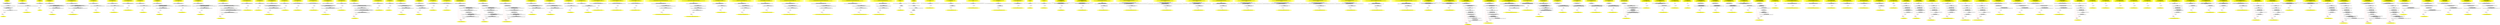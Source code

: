 /* @generated */
digraph cfg {
"org.junit.rules.TestRuleTest.<clinit>():void.101dd9fe8d6d4cde07f1e828828df234_1" [label="1: Start void TestRuleTest.<clinit>()\nFormals: \nLocals:  $irvar1:void $irvar0:void \n  " color=yellow style=filled]
	

	 "org.junit.rules.TestRuleTest.<clinit>():void.101dd9fe8d6d4cde07f1e828828df234_1" -> "org.junit.rules.TestRuleTest.<clinit>():void.101dd9fe8d6d4cde07f1e828828df234_4" ;
"org.junit.rules.TestRuleTest.<clinit>():void.101dd9fe8d6d4cde07f1e828828df234_2" [label="2: Exit void TestRuleTest.<clinit>() \n  " color=yellow style=filled]
	

"org.junit.rules.TestRuleTest.<clinit>():void.101dd9fe8d6d4cde07f1e828828df234_3" [label="3:  exceptions sink \n  " shape="box"]
	

	 "org.junit.rules.TestRuleTest.<clinit>():void.101dd9fe8d6d4cde07f1e828828df234_3" -> "org.junit.rules.TestRuleTest.<clinit>():void.101dd9fe8d6d4cde07f1e828828df234_2" ;
"org.junit.rules.TestRuleTest.<clinit>():void.101dd9fe8d6d4cde07f1e828828df234_4" [label="4:  Call LinkedList.<init>() \n   n$0=_fun___new(sizeof(t=java.util.LinkedList):java.util.LinkedList*) [line 471]\n  n$1=_fun_LinkedList.<init>()(n$0:java.util.LinkedList*) [line 471]\n  *&$irvar0:java.util.LinkedList*=n$0 [line 471]\n " shape="box"]
	

	 "org.junit.rules.TestRuleTest.<clinit>():void.101dd9fe8d6d4cde07f1e828828df234_4" -> "org.junit.rules.TestRuleTest.<clinit>():void.101dd9fe8d6d4cde07f1e828828df234_5" ;
	 "org.junit.rules.TestRuleTest.<clinit>():void.101dd9fe8d6d4cde07f1e828828df234_4" -> "org.junit.rules.TestRuleTest.<clinit>():void.101dd9fe8d6d4cde07f1e828828df234_3" [color="red" ];
"org.junit.rules.TestRuleTest.<clinit>():void.101dd9fe8d6d4cde07f1e828828df234_5" [label="5:  method_body \n   n$2=*&$irvar0:java.util.LinkedList* [line 471]\n  *&#GB<>$org.junit.rules.TestRuleTest.orderList:org.junit.rules.TestRuleTest(root org.junit.rules.TestRuleTest)=n$2 [line 471]\n " shape="box"]
	

	 "org.junit.rules.TestRuleTest.<clinit>():void.101dd9fe8d6d4cde07f1e828828df234_5" -> "org.junit.rules.TestRuleTest.<clinit>():void.101dd9fe8d6d4cde07f1e828828df234_6" ;
	 "org.junit.rules.TestRuleTest.<clinit>():void.101dd9fe8d6d4cde07f1e828828df234_5" -> "org.junit.rules.TestRuleTest.<clinit>():void.101dd9fe8d6d4cde07f1e828828df234_3" [color="red" ];
"org.junit.rules.TestRuleTest.<clinit>():void.101dd9fe8d6d4cde07f1e828828df234_6" [label="6:  Call StringBuilder.<init>() \n   n$3=_fun___new(sizeof(t=java.lang.StringBuilder):java.lang.StringBuilder*) [line 544]\n  n$4=_fun_StringBuilder.<init>()(n$3:java.lang.StringBuilder*) [line 544]\n  *&$irvar1:java.lang.StringBuilder*=n$3 [line 544]\n " shape="box"]
	

	 "org.junit.rules.TestRuleTest.<clinit>():void.101dd9fe8d6d4cde07f1e828828df234_6" -> "org.junit.rules.TestRuleTest.<clinit>():void.101dd9fe8d6d4cde07f1e828828df234_7" ;
	 "org.junit.rules.TestRuleTest.<clinit>():void.101dd9fe8d6d4cde07f1e828828df234_6" -> "org.junit.rules.TestRuleTest.<clinit>():void.101dd9fe8d6d4cde07f1e828828df234_3" [color="red" ];
"org.junit.rules.TestRuleTest.<clinit>():void.101dd9fe8d6d4cde07f1e828828df234_7" [label="7:  method_body \n   n$5=*&$irvar1:java.lang.StringBuilder* [line 544]\n  *&#GB<>$org.junit.rules.TestRuleTest.ruleLog:org.junit.rules.TestRuleTest(root org.junit.rules.TestRuleTest)=n$5 [line 544]\n " shape="box"]
	

	 "org.junit.rules.TestRuleTest.<clinit>():void.101dd9fe8d6d4cde07f1e828828df234_7" -> "org.junit.rules.TestRuleTest.<clinit>():void.101dd9fe8d6d4cde07f1e828828df234_8" ;
	 "org.junit.rules.TestRuleTest.<clinit>():void.101dd9fe8d6d4cde07f1e828828df234_7" -> "org.junit.rules.TestRuleTest.<clinit>():void.101dd9fe8d6d4cde07f1e828828df234_3" [color="red" ];
"org.junit.rules.TestRuleTest.<clinit>():void.101dd9fe8d6d4cde07f1e828828df234_8" [label="8:  method_body \n  " shape="box"]
	

	 "org.junit.rules.TestRuleTest.<clinit>():void.101dd9fe8d6d4cde07f1e828828df234_8" -> "org.junit.rules.TestRuleTest.<clinit>():void.101dd9fe8d6d4cde07f1e828828df234_2" ;
	 "org.junit.rules.TestRuleTest.<clinit>():void.101dd9fe8d6d4cde07f1e828828df234_8" -> "org.junit.rules.TestRuleTest.<clinit>():void.101dd9fe8d6d4cde07f1e828828df234_3" [color="red" ];
"org.junit.rules.TestRuleTest$BeforesAndAfters.<clinit>():void.da91607d86bfd3e8680a052c9fdadc90_1" [label="1: Start void TestRuleTest$BeforesAndAfters.<clinit>()\nFormals: \nLocals:  $irvar0:void \n  " color=yellow style=filled]
	

	 "org.junit.rules.TestRuleTest$BeforesAndAfters.<clinit>():void.da91607d86bfd3e8680a052c9fdadc90_1" -> "org.junit.rules.TestRuleTest$BeforesAndAfters.<clinit>():void.da91607d86bfd3e8680a052c9fdadc90_4" ;
"org.junit.rules.TestRuleTest$BeforesAndAfters.<clinit>():void.da91607d86bfd3e8680a052c9fdadc90_2" [label="2: Exit void TestRuleTest$BeforesAndAfters.<clinit>() \n  " color=yellow style=filled]
	

"org.junit.rules.TestRuleTest$BeforesAndAfters.<clinit>():void.da91607d86bfd3e8680a052c9fdadc90_3" [label="3:  exceptions sink \n  " shape="box"]
	

	 "org.junit.rules.TestRuleTest$BeforesAndAfters.<clinit>():void.da91607d86bfd3e8680a052c9fdadc90_3" -> "org.junit.rules.TestRuleTest$BeforesAndAfters.<clinit>():void.da91607d86bfd3e8680a052c9fdadc90_2" ;
"org.junit.rules.TestRuleTest$BeforesAndAfters.<clinit>():void.da91607d86bfd3e8680a052c9fdadc90_4" [label="4:  Call StringBuilder.<init>() \n   n$0=_fun___new(sizeof(t=java.lang.StringBuilder):java.lang.StringBuilder*) [line 148]\n  n$1=_fun_StringBuilder.<init>()(n$0:java.lang.StringBuilder*) [line 148]\n  *&$irvar0:java.lang.StringBuilder*=n$0 [line 148]\n " shape="box"]
	

	 "org.junit.rules.TestRuleTest$BeforesAndAfters.<clinit>():void.da91607d86bfd3e8680a052c9fdadc90_4" -> "org.junit.rules.TestRuleTest$BeforesAndAfters.<clinit>():void.da91607d86bfd3e8680a052c9fdadc90_5" ;
	 "org.junit.rules.TestRuleTest$BeforesAndAfters.<clinit>():void.da91607d86bfd3e8680a052c9fdadc90_4" -> "org.junit.rules.TestRuleTest$BeforesAndAfters.<clinit>():void.da91607d86bfd3e8680a052c9fdadc90_3" [color="red" ];
"org.junit.rules.TestRuleTest$BeforesAndAfters.<clinit>():void.da91607d86bfd3e8680a052c9fdadc90_5" [label="5:  method_body \n   n$2=*&$irvar0:java.lang.StringBuilder* [line 148]\n  *&#GB<>$org.junit.rules.TestRuleTest$BeforesAndAfters.watchedLog:org.junit.rules.TestRuleTest$BeforesAndAfters(root org.junit.rules.TestRuleTest$BeforesAndAfters)=n$2 [line 148]\n " shape="box"]
	

	 "org.junit.rules.TestRuleTest$BeforesAndAfters.<clinit>():void.da91607d86bfd3e8680a052c9fdadc90_5" -> "org.junit.rules.TestRuleTest$BeforesAndAfters.<clinit>():void.da91607d86bfd3e8680a052c9fdadc90_6" ;
	 "org.junit.rules.TestRuleTest$BeforesAndAfters.<clinit>():void.da91607d86bfd3e8680a052c9fdadc90_5" -> "org.junit.rules.TestRuleTest$BeforesAndAfters.<clinit>():void.da91607d86bfd3e8680a052c9fdadc90_3" [color="red" ];
"org.junit.rules.TestRuleTest$BeforesAndAfters.<clinit>():void.da91607d86bfd3e8680a052c9fdadc90_6" [label="6:  method_body \n  " shape="box"]
	

	 "org.junit.rules.TestRuleTest$BeforesAndAfters.<clinit>():void.da91607d86bfd3e8680a052c9fdadc90_6" -> "org.junit.rules.TestRuleTest$BeforesAndAfters.<clinit>():void.da91607d86bfd3e8680a052c9fdadc90_2" ;
	 "org.junit.rules.TestRuleTest$BeforesAndAfters.<clinit>():void.da91607d86bfd3e8680a052c9fdadc90_6" -> "org.junit.rules.TestRuleTest$BeforesAndAfters.<clinit>():void.da91607d86bfd3e8680a052c9fdadc90_3" [color="red" ];
"org.junit.rules.TestRuleTest.<init>().20370429971b459bda1d3cb9623903d0_1" [label="1: Start TestRuleTest.<init>()\nFormals:  this:org.junit.rules.TestRuleTest*\nLocals:  \n  " color=yellow style=filled]
	

	 "org.junit.rules.TestRuleTest.<init>().20370429971b459bda1d3cb9623903d0_1" -> "org.junit.rules.TestRuleTest.<init>().20370429971b459bda1d3cb9623903d0_4" ;
"org.junit.rules.TestRuleTest.<init>().20370429971b459bda1d3cb9623903d0_2" [label="2: Exit TestRuleTest.<init>() \n  " color=yellow style=filled]
	

"org.junit.rules.TestRuleTest.<init>().20370429971b459bda1d3cb9623903d0_3" [label="3:  exceptions sink \n  " shape="box"]
	

	 "org.junit.rules.TestRuleTest.<init>().20370429971b459bda1d3cb9623903d0_3" -> "org.junit.rules.TestRuleTest.<init>().20370429971b459bda1d3cb9623903d0_2" ;
"org.junit.rules.TestRuleTest.<init>().20370429971b459bda1d3cb9623903d0_4" [label="4:  Call Object.<init>() \n   n$0=*&this:org.junit.rules.TestRuleTest* [line 24]\n  n$1=_fun_Object.<init>()(n$0:org.junit.rules.TestRuleTest*) [line 24]\n " shape="box"]
	

	 "org.junit.rules.TestRuleTest.<init>().20370429971b459bda1d3cb9623903d0_4" -> "org.junit.rules.TestRuleTest.<init>().20370429971b459bda1d3cb9623903d0_5" ;
	 "org.junit.rules.TestRuleTest.<init>().20370429971b459bda1d3cb9623903d0_4" -> "org.junit.rules.TestRuleTest.<init>().20370429971b459bda1d3cb9623903d0_3" [color="red" ];
"org.junit.rules.TestRuleTest.<init>().20370429971b459bda1d3cb9623903d0_5" [label="5:  method_body \n  " shape="box"]
	

	 "org.junit.rules.TestRuleTest.<init>().20370429971b459bda1d3cb9623903d0_5" -> "org.junit.rules.TestRuleTest.<init>().20370429971b459bda1d3cb9623903d0_2" ;
	 "org.junit.rules.TestRuleTest.<init>().20370429971b459bda1d3cb9623903d0_5" -> "org.junit.rules.TestRuleTest.<init>().20370429971b459bda1d3cb9623903d0_3" [color="red" ];
"org.junit.rules.TestRuleTest$BeforesAndAfters.<init>().43537fd57de687ab7ee2f4c557a9701c_1" [label="1: Start TestRuleTest$BeforesAndAfters.<init>()\nFormals:  this:org.junit.rules.TestRuleTest$BeforesAndAfters*\nLocals:  $irvar0:void \n  " color=yellow style=filled]
	

	 "org.junit.rules.TestRuleTest$BeforesAndAfters.<init>().43537fd57de687ab7ee2f4c557a9701c_1" -> "org.junit.rules.TestRuleTest$BeforesAndAfters.<init>().43537fd57de687ab7ee2f4c557a9701c_4" ;
"org.junit.rules.TestRuleTest$BeforesAndAfters.<init>().43537fd57de687ab7ee2f4c557a9701c_2" [label="2: Exit TestRuleTest$BeforesAndAfters.<init>() \n  " color=yellow style=filled]
	

"org.junit.rules.TestRuleTest$BeforesAndAfters.<init>().43537fd57de687ab7ee2f4c557a9701c_3" [label="3:  exceptions sink \n  " shape="box"]
	

	 "org.junit.rules.TestRuleTest$BeforesAndAfters.<init>().43537fd57de687ab7ee2f4c557a9701c_3" -> "org.junit.rules.TestRuleTest$BeforesAndAfters.<init>().43537fd57de687ab7ee2f4c557a9701c_2" ;
"org.junit.rules.TestRuleTest$BeforesAndAfters.<init>().43537fd57de687ab7ee2f4c557a9701c_4" [label="4:  Call Object.<init>() \n   n$0=*&this:org.junit.rules.TestRuleTest$BeforesAndAfters* [line 147]\n  n$1=_fun_Object.<init>()(n$0:org.junit.rules.TestRuleTest$BeforesAndAfters*) [line 147]\n " shape="box"]
	

	 "org.junit.rules.TestRuleTest$BeforesAndAfters.<init>().43537fd57de687ab7ee2f4c557a9701c_4" -> "org.junit.rules.TestRuleTest$BeforesAndAfters.<init>().43537fd57de687ab7ee2f4c557a9701c_5" ;
	 "org.junit.rules.TestRuleTest$BeforesAndAfters.<init>().43537fd57de687ab7ee2f4c557a9701c_4" -> "org.junit.rules.TestRuleTest$BeforesAndAfters.<init>().43537fd57de687ab7ee2f4c557a9701c_3" [color="red" ];
"org.junit.rules.TestRuleTest$BeforesAndAfters.<init>().43537fd57de687ab7ee2f4c557a9701c_5" [label="5:  Call LoggingTestWatcher.<init>(StringBuilder) \n   n$2=_fun___new(sizeof(t=org.junit.rules.LoggingTestWatcher):org.junit.rules.LoggingTestWatcher*) [line 155]\n  n$3=*&#GB<>$org.junit.rules.TestRuleTest$BeforesAndAfters.watchedLog:java.lang.StringBuilder*(root org.junit.rules.TestRuleTest$BeforesAndAfters) [line 155]\n  n$4=_fun_LoggingTestWatcher.<init>(StringBuilder)(n$2:org.junit.rules.LoggingTestWatcher*,n$3:java.lang.StringBuilder*) [line 155]\n  *&$irvar0:org.junit.rules.LoggingTestWatcher*=n$2 [line 155]\n " shape="box"]
	

	 "org.junit.rules.TestRuleTest$BeforesAndAfters.<init>().43537fd57de687ab7ee2f4c557a9701c_5" -> "org.junit.rules.TestRuleTest$BeforesAndAfters.<init>().43537fd57de687ab7ee2f4c557a9701c_6" ;
	 "org.junit.rules.TestRuleTest$BeforesAndAfters.<init>().43537fd57de687ab7ee2f4c557a9701c_5" -> "org.junit.rules.TestRuleTest$BeforesAndAfters.<init>().43537fd57de687ab7ee2f4c557a9701c_3" [color="red" ];
"org.junit.rules.TestRuleTest$BeforesAndAfters.<init>().43537fd57de687ab7ee2f4c557a9701c_6" [label="6:  method_body \n   n$5=*&this:org.junit.rules.TestRuleTest$BeforesAndAfters* [line 155]\n  n$6=*&$irvar0:org.junit.rules.LoggingTestWatcher* [line 155]\n  *n$5.watcher:org.junit.rules.TestRuleTest$BeforesAndAfters(root org.junit.rules.TestRuleTest$BeforesAndAfters)=n$6 [line 155]\n " shape="box"]
	

	 "org.junit.rules.TestRuleTest$BeforesAndAfters.<init>().43537fd57de687ab7ee2f4c557a9701c_6" -> "org.junit.rules.TestRuleTest$BeforesAndAfters.<init>().43537fd57de687ab7ee2f4c557a9701c_7" ;
	 "org.junit.rules.TestRuleTest$BeforesAndAfters.<init>().43537fd57de687ab7ee2f4c557a9701c_6" -> "org.junit.rules.TestRuleTest$BeforesAndAfters.<init>().43537fd57de687ab7ee2f4c557a9701c_3" [color="red" ];
"org.junit.rules.TestRuleTest$BeforesAndAfters.<init>().43537fd57de687ab7ee2f4c557a9701c_7" [label="7:  method_body \n  " shape="box"]
	

	 "org.junit.rules.TestRuleTest$BeforesAndAfters.<init>().43537fd57de687ab7ee2f4c557a9701c_7" -> "org.junit.rules.TestRuleTest$BeforesAndAfters.<init>().43537fd57de687ab7ee2f4c557a9701c_2" ;
	 "org.junit.rules.TestRuleTest$BeforesAndAfters.<init>().43537fd57de687ab7ee2f4c557a9701c_7" -> "org.junit.rules.TestRuleTest$BeforesAndAfters.<init>().43537fd57de687ab7ee2f4c557a9701c_3" [color="red" ];
"org.junit.rules.TestRuleTest$BeforesAndAftersAreEnclosedByRule.<init>().3cdf0d146251bf5fd1167296a746a319_1" [label="1: Start TestRuleTest$BeforesAndAftersAreEnclosedByRule.<init>()\nFormals:  this:org.junit.rules.TestRuleTest$BeforesAndAftersAreEnclosedByRule*\nLocals:  $irvar0:void \n  " color=yellow style=filled]
	

	 "org.junit.rules.TestRuleTest$BeforesAndAftersAreEnclosedByRule.<init>().3cdf0d146251bf5fd1167296a746a319_1" -> "org.junit.rules.TestRuleTest$BeforesAndAftersAreEnclosedByRule.<init>().3cdf0d146251bf5fd1167296a746a319_4" ;
"org.junit.rules.TestRuleTest$BeforesAndAftersAreEnclosedByRule.<init>().3cdf0d146251bf5fd1167296a746a319_2" [label="2: Exit TestRuleTest$BeforesAndAftersAreEnclosedByRule.<init>() \n  " color=yellow style=filled]
	

"org.junit.rules.TestRuleTest$BeforesAndAftersAreEnclosedByRule.<init>().3cdf0d146251bf5fd1167296a746a319_3" [label="3:  exceptions sink \n  " shape="box"]
	

	 "org.junit.rules.TestRuleTest$BeforesAndAftersAreEnclosedByRule.<init>().3cdf0d146251bf5fd1167296a746a319_3" -> "org.junit.rules.TestRuleTest$BeforesAndAftersAreEnclosedByRule.<init>().3cdf0d146251bf5fd1167296a746a319_2" ;
"org.junit.rules.TestRuleTest$BeforesAndAftersAreEnclosedByRule.<init>().3cdf0d146251bf5fd1167296a746a319_4" [label="4:  Call Object.<init>() \n   n$0=*&this:org.junit.rules.TestRuleTest$BeforesAndAftersAreEnclosedByRule* [line 378]\n  n$1=_fun_Object.<init>()(n$0:org.junit.rules.TestRuleTest$BeforesAndAftersAreEnclosedByRule*) [line 378]\n " shape="box"]
	

	 "org.junit.rules.TestRuleTest$BeforesAndAftersAreEnclosedByRule.<init>().3cdf0d146251bf5fd1167296a746a319_4" -> "org.junit.rules.TestRuleTest$BeforesAndAftersAreEnclosedByRule.<init>().3cdf0d146251bf5fd1167296a746a319_5" ;
	 "org.junit.rules.TestRuleTest$BeforesAndAftersAreEnclosedByRule.<init>().3cdf0d146251bf5fd1167296a746a319_4" -> "org.junit.rules.TestRuleTest$BeforesAndAftersAreEnclosedByRule.<init>().3cdf0d146251bf5fd1167296a746a319_3" [color="red" ];
"org.junit.rules.TestRuleTest$BeforesAndAftersAreEnclosedByRule.<init>().3cdf0d146251bf5fd1167296a746a319_5" [label="5:  Call LoggingTestWatcher.<init>(StringBuilder) \n   n$2=_fun___new(sizeof(t=org.junit.rules.LoggingTestWatcher):org.junit.rules.LoggingTestWatcher*) [line 381]\n  n$3=*&#GB<>$org.junit.rules.TestRuleTest$BeforesAndAftersAreEnclosedByRule.log:java.lang.StringBuilder*(root org.junit.rules.TestRuleTest$BeforesAndAftersAreEnclosedByRule) [line 381]\n  n$4=_fun_LoggingTestWatcher.<init>(StringBuilder)(n$2:org.junit.rules.LoggingTestWatcher*,n$3:java.lang.StringBuilder*) [line 381]\n  *&$irvar0:org.junit.rules.LoggingTestWatcher*=n$2 [line 381]\n " shape="box"]
	

	 "org.junit.rules.TestRuleTest$BeforesAndAftersAreEnclosedByRule.<init>().3cdf0d146251bf5fd1167296a746a319_5" -> "org.junit.rules.TestRuleTest$BeforesAndAftersAreEnclosedByRule.<init>().3cdf0d146251bf5fd1167296a746a319_6" ;
	 "org.junit.rules.TestRuleTest$BeforesAndAftersAreEnclosedByRule.<init>().3cdf0d146251bf5fd1167296a746a319_5" -> "org.junit.rules.TestRuleTest$BeforesAndAftersAreEnclosedByRule.<init>().3cdf0d146251bf5fd1167296a746a319_3" [color="red" ];
"org.junit.rules.TestRuleTest$BeforesAndAftersAreEnclosedByRule.<init>().3cdf0d146251bf5fd1167296a746a319_6" [label="6:  method_body \n   n$5=*&this:org.junit.rules.TestRuleTest$BeforesAndAftersAreEnclosedByRule* [line 381]\n  n$6=*&$irvar0:org.junit.rules.LoggingTestWatcher* [line 381]\n  *n$5.watcher:org.junit.rules.TestRuleTest$BeforesAndAftersAreEnclosedByRule(root org.junit.rules.TestRuleTest$BeforesAndAftersAreEnclosedByRule)=n$6 [line 381]\n " shape="box"]
	

	 "org.junit.rules.TestRuleTest$BeforesAndAftersAreEnclosedByRule.<init>().3cdf0d146251bf5fd1167296a746a319_6" -> "org.junit.rules.TestRuleTest$BeforesAndAftersAreEnclosedByRule.<init>().3cdf0d146251bf5fd1167296a746a319_7" ;
	 "org.junit.rules.TestRuleTest$BeforesAndAftersAreEnclosedByRule.<init>().3cdf0d146251bf5fd1167296a746a319_6" -> "org.junit.rules.TestRuleTest$BeforesAndAftersAreEnclosedByRule.<init>().3cdf0d146251bf5fd1167296a746a319_3" [color="red" ];
"org.junit.rules.TestRuleTest$BeforesAndAftersAreEnclosedByRule.<init>().3cdf0d146251bf5fd1167296a746a319_7" [label="7:  method_body \n  " shape="box"]
	

	 "org.junit.rules.TestRuleTest$BeforesAndAftersAreEnclosedByRule.<init>().3cdf0d146251bf5fd1167296a746a319_7" -> "org.junit.rules.TestRuleTest$BeforesAndAftersAreEnclosedByRule.<init>().3cdf0d146251bf5fd1167296a746a319_2" ;
	 "org.junit.rules.TestRuleTest$BeforesAndAftersAreEnclosedByRule.<init>().3cdf0d146251bf5fd1167296a746a319_7" -> "org.junit.rules.TestRuleTest$BeforesAndAftersAreEnclosedByRule.<init>().3cdf0d146251bf5fd1167296a746a319_3" [color="red" ];
"org.junit.rules.TestRuleTest$BothKindsOfRule.<init>().3931b3917e954f239a254efee5b8633f_1" [label="1: Start TestRuleTest$BothKindsOfRule.<init>()\nFormals:  this:org.junit.rules.TestRuleTest$BothKindsOfRule*\nLocals:  \n  " color=yellow style=filled]
	

	 "org.junit.rules.TestRuleTest$BothKindsOfRule.<init>().3931b3917e954f239a254efee5b8633f_1" -> "org.junit.rules.TestRuleTest$BothKindsOfRule.<init>().3931b3917e954f239a254efee5b8633f_4" ;
"org.junit.rules.TestRuleTest$BothKindsOfRule.<init>().3931b3917e954f239a254efee5b8633f_2" [label="2: Exit TestRuleTest$BothKindsOfRule.<init>() \n  " color=yellow style=filled]
	

"org.junit.rules.TestRuleTest$BothKindsOfRule.<init>().3931b3917e954f239a254efee5b8633f_3" [label="3:  exceptions sink \n  " shape="box"]
	

	 "org.junit.rules.TestRuleTest$BothKindsOfRule.<init>().3931b3917e954f239a254efee5b8633f_3" -> "org.junit.rules.TestRuleTest$BothKindsOfRule.<init>().3931b3917e954f239a254efee5b8633f_2" ;
"org.junit.rules.TestRuleTest$BothKindsOfRule.<init>().3931b3917e954f239a254efee5b8633f_4" [label="4:  Call Object.<init>() \n   n$0=*&this:org.junit.rules.TestRuleTest$BothKindsOfRule* [line 54]\n  n$1=_fun_Object.<init>()(n$0:org.junit.rules.TestRuleTest$BothKindsOfRule*) [line 54]\n " shape="box"]
	

	 "org.junit.rules.TestRuleTest$BothKindsOfRule.<init>().3931b3917e954f239a254efee5b8633f_4" -> "org.junit.rules.TestRuleTest$BothKindsOfRule.<init>().3931b3917e954f239a254efee5b8633f_5" ;
	 "org.junit.rules.TestRuleTest$BothKindsOfRule.<init>().3931b3917e954f239a254efee5b8633f_4" -> "org.junit.rules.TestRuleTest$BothKindsOfRule.<init>().3931b3917e954f239a254efee5b8633f_3" [color="red" ];
"org.junit.rules.TestRuleTest$BothKindsOfRule.<init>().3931b3917e954f239a254efee5b8633f_5" [label="5:  method_body \n   n$2=*&this:org.junit.rules.TestRuleTest$BothKindsOfRule* [line 55]\n  *n$2.applications:org.junit.rules.TestRuleTest$BothKindsOfRule(root org.junit.rules.TestRuleTest$BothKindsOfRule)=0 [line 55]\n " shape="box"]
	

	 "org.junit.rules.TestRuleTest$BothKindsOfRule.<init>().3931b3917e954f239a254efee5b8633f_5" -> "org.junit.rules.TestRuleTest$BothKindsOfRule.<init>().3931b3917e954f239a254efee5b8633f_6" ;
	 "org.junit.rules.TestRuleTest$BothKindsOfRule.<init>().3931b3917e954f239a254efee5b8633f_5" -> "org.junit.rules.TestRuleTest$BothKindsOfRule.<init>().3931b3917e954f239a254efee5b8633f_3" [color="red" ];
"org.junit.rules.TestRuleTest$BothKindsOfRule.<init>().3931b3917e954f239a254efee5b8633f_6" [label="6:  method_body \n  " shape="box"]
	

	 "org.junit.rules.TestRuleTest$BothKindsOfRule.<init>().3931b3917e954f239a254efee5b8633f_6" -> "org.junit.rules.TestRuleTest$BothKindsOfRule.<init>().3931b3917e954f239a254efee5b8633f_2" ;
	 "org.junit.rules.TestRuleTest$BothKindsOfRule.<init>().3931b3917e954f239a254efee5b8633f_6" -> "org.junit.rules.TestRuleTest$BothKindsOfRule.<init>().3931b3917e954f239a254efee5b8633f_3" [color="red" ];
"org.junit.rules.TestRuleTest$CallMethodOnlyOnceRule.<init>().a9ae7f968a1f4193458afc0e8145ef7d_1" [label="1: Start TestRuleTest$CallMethodOnlyOnceRule.<init>()\nFormals:  this:org.junit.rules.TestRuleTest$CallMethodOnlyOnceRule*\nLocals:  \n  " color=yellow style=filled]
	

	 "org.junit.rules.TestRuleTest$CallMethodOnlyOnceRule.<init>().a9ae7f968a1f4193458afc0e8145ef7d_1" -> "org.junit.rules.TestRuleTest$CallMethodOnlyOnceRule.<init>().a9ae7f968a1f4193458afc0e8145ef7d_4" ;
"org.junit.rules.TestRuleTest$CallMethodOnlyOnceRule.<init>().a9ae7f968a1f4193458afc0e8145ef7d_2" [label="2: Exit TestRuleTest$CallMethodOnlyOnceRule.<init>() \n  " color=yellow style=filled]
	

"org.junit.rules.TestRuleTest$CallMethodOnlyOnceRule.<init>().a9ae7f968a1f4193458afc0e8145ef7d_3" [label="3:  exceptions sink \n  " shape="box"]
	

	 "org.junit.rules.TestRuleTest$CallMethodOnlyOnceRule.<init>().a9ae7f968a1f4193458afc0e8145ef7d_3" -> "org.junit.rules.TestRuleTest$CallMethodOnlyOnceRule.<init>().a9ae7f968a1f4193458afc0e8145ef7d_2" ;
"org.junit.rules.TestRuleTest$CallMethodOnlyOnceRule.<init>().a9ae7f968a1f4193458afc0e8145ef7d_4" [label="4:  Call Object.<init>() \n   n$0=*&this:org.junit.rules.TestRuleTest$CallMethodOnlyOnceRule* [line 513]\n  n$1=_fun_Object.<init>()(n$0:org.junit.rules.TestRuleTest$CallMethodOnlyOnceRule*) [line 513]\n " shape="box"]
	

	 "org.junit.rules.TestRuleTest$CallMethodOnlyOnceRule.<init>().a9ae7f968a1f4193458afc0e8145ef7d_4" -> "org.junit.rules.TestRuleTest$CallMethodOnlyOnceRule.<init>().a9ae7f968a1f4193458afc0e8145ef7d_5" ;
	 "org.junit.rules.TestRuleTest$CallMethodOnlyOnceRule.<init>().a9ae7f968a1f4193458afc0e8145ef7d_4" -> "org.junit.rules.TestRuleTest$CallMethodOnlyOnceRule.<init>().a9ae7f968a1f4193458afc0e8145ef7d_3" [color="red" ];
"org.junit.rules.TestRuleTest$CallMethodOnlyOnceRule.<init>().a9ae7f968a1f4193458afc0e8145ef7d_5" [label="5:  method_body \n   n$2=*&this:org.junit.rules.TestRuleTest$CallMethodOnlyOnceRule* [line 514]\n  *n$2.countOfMethodCalls:org.junit.rules.TestRuleTest$CallMethodOnlyOnceRule(root org.junit.rules.TestRuleTest$CallMethodOnlyOnceRule)=0 [line 514]\n " shape="box"]
	

	 "org.junit.rules.TestRuleTest$CallMethodOnlyOnceRule.<init>().a9ae7f968a1f4193458afc0e8145ef7d_5" -> "org.junit.rules.TestRuleTest$CallMethodOnlyOnceRule.<init>().a9ae7f968a1f4193458afc0e8145ef7d_6" ;
	 "org.junit.rules.TestRuleTest$CallMethodOnlyOnceRule.<init>().a9ae7f968a1f4193458afc0e8145ef7d_5" -> "org.junit.rules.TestRuleTest$CallMethodOnlyOnceRule.<init>().a9ae7f968a1f4193458afc0e8145ef7d_3" [color="red" ];
"org.junit.rules.TestRuleTest$CallMethodOnlyOnceRule.<init>().a9ae7f968a1f4193458afc0e8145ef7d_6" [label="6:  method_body \n  " shape="box"]
	

	 "org.junit.rules.TestRuleTest$CallMethodOnlyOnceRule.<init>().a9ae7f968a1f4193458afc0e8145ef7d_6" -> "org.junit.rules.TestRuleTest$CallMethodOnlyOnceRule.<init>().a9ae7f968a1f4193458afc0e8145ef7d_2" ;
	 "org.junit.rules.TestRuleTest$CallMethodOnlyOnceRule.<init>().a9ae7f968a1f4193458afc0e8145ef7d_6" -> "org.junit.rules.TestRuleTest$CallMethodOnlyOnceRule.<init>().a9ae7f968a1f4193458afc0e8145ef7d_3" [color="red" ];
"org.junit.rules.TestRuleTest$CallMethodOnlyOnceRule$Dummy.<init>().8fc94a4c83c895608123ed877134212b_1" [label="1: Start TestRuleTest$CallMethodOnlyOnceRule$Dummy.<init>()\nFormals:  this:org.junit.rules.TestRuleTest$CallMethodOnlyOnceRule$Dummy*\nLocals:  \n  " color=yellow style=filled]
	

	 "org.junit.rules.TestRuleTest$CallMethodOnlyOnceRule$Dummy.<init>().8fc94a4c83c895608123ed877134212b_1" -> "org.junit.rules.TestRuleTest$CallMethodOnlyOnceRule$Dummy.<init>().8fc94a4c83c895608123ed877134212b_4" ;
"org.junit.rules.TestRuleTest$CallMethodOnlyOnceRule$Dummy.<init>().8fc94a4c83c895608123ed877134212b_2" [label="2: Exit TestRuleTest$CallMethodOnlyOnceRule$Dummy.<init>() \n  " color=yellow style=filled]
	

"org.junit.rules.TestRuleTest$CallMethodOnlyOnceRule$Dummy.<init>().8fc94a4c83c895608123ed877134212b_3" [label="3:  exceptions sink \n  " shape="box"]
	

	 "org.junit.rules.TestRuleTest$CallMethodOnlyOnceRule$Dummy.<init>().8fc94a4c83c895608123ed877134212b_3" -> "org.junit.rules.TestRuleTest$CallMethodOnlyOnceRule$Dummy.<init>().8fc94a4c83c895608123ed877134212b_2" ;
"org.junit.rules.TestRuleTest$CallMethodOnlyOnceRule$Dummy.<init>().8fc94a4c83c895608123ed877134212b_4" [label="4:  Call Object.<init>() \n   n$0=*&this:org.junit.rules.TestRuleTest$CallMethodOnlyOnceRule$Dummy* [line 516]\n  n$1=_fun_Object.<init>()(n$0:org.junit.rules.TestRuleTest$CallMethodOnlyOnceRule$Dummy*) [line 516]\n " shape="box"]
	

	 "org.junit.rules.TestRuleTest$CallMethodOnlyOnceRule$Dummy.<init>().8fc94a4c83c895608123ed877134212b_4" -> "org.junit.rules.TestRuleTest$CallMethodOnlyOnceRule$Dummy.<init>().8fc94a4c83c895608123ed877134212b_5" ;
	 "org.junit.rules.TestRuleTest$CallMethodOnlyOnceRule$Dummy.<init>().8fc94a4c83c895608123ed877134212b_4" -> "org.junit.rules.TestRuleTest$CallMethodOnlyOnceRule$Dummy.<init>().8fc94a4c83c895608123ed877134212b_3" [color="red" ];
"org.junit.rules.TestRuleTest$CallMethodOnlyOnceRule$Dummy.<init>().8fc94a4c83c895608123ed877134212b_5" [label="5:  method_body \n  " shape="box"]
	

	 "org.junit.rules.TestRuleTest$CallMethodOnlyOnceRule$Dummy.<init>().8fc94a4c83c895608123ed877134212b_5" -> "org.junit.rules.TestRuleTest$CallMethodOnlyOnceRule$Dummy.<init>().8fc94a4c83c895608123ed877134212b_2" ;
	 "org.junit.rules.TestRuleTest$CallMethodOnlyOnceRule$Dummy.<init>().8fc94a4c83c895608123ed877134212b_5" -> "org.junit.rules.TestRuleTest$CallMethodOnlyOnceRule$Dummy.<init>().8fc94a4c83c895608123ed877134212b_3" [color="red" ];
"org.junit.rules.TestRuleTest$CustomTestName.<init>().006772a7c466ebc4ec9bfaaa00c442c2_1" [label="1: Start TestRuleTest$CustomTestName.<init>()\nFormals:  this:org.junit.rules.TestRuleTest$CustomTestName*\nLocals:  \n  " color=yellow style=filled]
	

	 "org.junit.rules.TestRuleTest$CustomTestName.<init>().006772a7c466ebc4ec9bfaaa00c442c2_1" -> "org.junit.rules.TestRuleTest$CustomTestName.<init>().006772a7c466ebc4ec9bfaaa00c442c2_4" ;
"org.junit.rules.TestRuleTest$CustomTestName.<init>().006772a7c466ebc4ec9bfaaa00c442c2_2" [label="2: Exit TestRuleTest$CustomTestName.<init>() \n  " color=yellow style=filled]
	

"org.junit.rules.TestRuleTest$CustomTestName.<init>().006772a7c466ebc4ec9bfaaa00c442c2_3" [label="3:  exceptions sink \n  " shape="box"]
	

	 "org.junit.rules.TestRuleTest$CustomTestName.<init>().006772a7c466ebc4ec9bfaaa00c442c2_3" -> "org.junit.rules.TestRuleTest$CustomTestName.<init>().006772a7c466ebc4ec9bfaaa00c442c2_2" ;
"org.junit.rules.TestRuleTest$CustomTestName.<init>().006772a7c466ebc4ec9bfaaa00c442c2_4" [label="4:  Call Object.<init>() \n   n$0=*&this:org.junit.rules.TestRuleTest$CustomTestName* [line 217]\n  n$1=_fun_Object.<init>()(n$0:org.junit.rules.TestRuleTest$CustomTestName*) [line 217]\n " shape="box"]
	

	 "org.junit.rules.TestRuleTest$CustomTestName.<init>().006772a7c466ebc4ec9bfaaa00c442c2_4" -> "org.junit.rules.TestRuleTest$CustomTestName.<init>().006772a7c466ebc4ec9bfaaa00c442c2_5" ;
	 "org.junit.rules.TestRuleTest$CustomTestName.<init>().006772a7c466ebc4ec9bfaaa00c442c2_4" -> "org.junit.rules.TestRuleTest$CustomTestName.<init>().006772a7c466ebc4ec9bfaaa00c442c2_3" [color="red" ];
"org.junit.rules.TestRuleTest$CustomTestName.<init>().006772a7c466ebc4ec9bfaaa00c442c2_5" [label="5:  method_body \n   n$2=*&this:org.junit.rules.TestRuleTest$CustomTestName* [line 218]\n  *n$2.name:org.junit.rules.TestRuleTest$CustomTestName(root org.junit.rules.TestRuleTest$CustomTestName)=null [line 218]\n " shape="box"]
	

	 "org.junit.rules.TestRuleTest$CustomTestName.<init>().006772a7c466ebc4ec9bfaaa00c442c2_5" -> "org.junit.rules.TestRuleTest$CustomTestName.<init>().006772a7c466ebc4ec9bfaaa00c442c2_6" ;
	 "org.junit.rules.TestRuleTest$CustomTestName.<init>().006772a7c466ebc4ec9bfaaa00c442c2_5" -> "org.junit.rules.TestRuleTest$CustomTestName.<init>().006772a7c466ebc4ec9bfaaa00c442c2_3" [color="red" ];
"org.junit.rules.TestRuleTest$CustomTestName.<init>().006772a7c466ebc4ec9bfaaa00c442c2_6" [label="6:  method_body \n  " shape="box"]
	

	 "org.junit.rules.TestRuleTest$CustomTestName.<init>().006772a7c466ebc4ec9bfaaa00c442c2_6" -> "org.junit.rules.TestRuleTest$CustomTestName.<init>().006772a7c466ebc4ec9bfaaa00c442c2_2" ;
	 "org.junit.rules.TestRuleTest$CustomTestName.<init>().006772a7c466ebc4ec9bfaaa00c442c2_6" -> "org.junit.rules.TestRuleTest$CustomTestName.<init>().006772a7c466ebc4ec9bfaaa00c442c2_3" [color="red" ];
"org.junit.rules.TestRuleTest$ExampleTest.<init>().5c873a1c45b3bb024efb5c5b49d88620_1" [label="1: Start TestRuleTest$ExampleTest.<init>()\nFormals:  this:org.junit.rules.TestRuleTest$ExampleTest*\nLocals:  $irvar0:void \n  " color=yellow style=filled]
	

	 "org.junit.rules.TestRuleTest$ExampleTest.<init>().5c873a1c45b3bb024efb5c5b49d88620_1" -> "org.junit.rules.TestRuleTest$ExampleTest.<init>().5c873a1c45b3bb024efb5c5b49d88620_4" ;
"org.junit.rules.TestRuleTest$ExampleTest.<init>().5c873a1c45b3bb024efb5c5b49d88620_2" [label="2: Exit TestRuleTest$ExampleTest.<init>() \n  " color=yellow style=filled]
	

"org.junit.rules.TestRuleTest$ExampleTest.<init>().5c873a1c45b3bb024efb5c5b49d88620_3" [label="3:  exceptions sink \n  " shape="box"]
	

	 "org.junit.rules.TestRuleTest$ExampleTest.<init>().5c873a1c45b3bb024efb5c5b49d88620_3" -> "org.junit.rules.TestRuleTest$ExampleTest.<init>().5c873a1c45b3bb024efb5c5b49d88620_2" ;
"org.junit.rules.TestRuleTest$ExampleTest.<init>().5c873a1c45b3bb024efb5c5b49d88620_4" [label="4:  Call Object.<init>() \n   n$0=*&this:org.junit.rules.TestRuleTest$ExampleTest* [line 27]\n  n$1=_fun_Object.<init>()(n$0:org.junit.rules.TestRuleTest$ExampleTest*) [line 27]\n " shape="box"]
	

	 "org.junit.rules.TestRuleTest$ExampleTest.<init>().5c873a1c45b3bb024efb5c5b49d88620_4" -> "org.junit.rules.TestRuleTest$ExampleTest.<init>().5c873a1c45b3bb024efb5c5b49d88620_5" ;
	 "org.junit.rules.TestRuleTest$ExampleTest.<init>().5c873a1c45b3bb024efb5c5b49d88620_4" -> "org.junit.rules.TestRuleTest$ExampleTest.<init>().5c873a1c45b3bb024efb5c5b49d88620_3" [color="red" ];
"org.junit.rules.TestRuleTest$ExampleTest.<init>().5c873a1c45b3bb024efb5c5b49d88620_5" [label="5:  Call TestRuleTest$ExampleTest$1.<init>(TestRuleTest$ExampleTest) \n   n$2=_fun___new(sizeof(t=org.junit.rules.TestRuleTest$ExampleTest$1):org.junit.rules.TestRuleTest$ExampleTest$1*) [line 28]\n  n$3=*&this:org.junit.rules.TestRuleTest$ExampleTest* [line 28]\n  n$4=_fun_TestRuleTest$ExampleTest$1.<init>(TestRuleTest$ExampleTest)(n$2:org.junit.rules.TestRuleTest$ExampleTest$1*,n$3:org.junit.rules.TestRuleTest$ExampleTest*) [line 28]\n  *&$irvar0:org.junit.rules.TestRuleTest$ExampleTest$1*=n$2 [line 28]\n " shape="box"]
	

	 "org.junit.rules.TestRuleTest$ExampleTest.<init>().5c873a1c45b3bb024efb5c5b49d88620_5" -> "org.junit.rules.TestRuleTest$ExampleTest.<init>().5c873a1c45b3bb024efb5c5b49d88620_6" ;
	 "org.junit.rules.TestRuleTest$ExampleTest.<init>().5c873a1c45b3bb024efb5c5b49d88620_5" -> "org.junit.rules.TestRuleTest$ExampleTest.<init>().5c873a1c45b3bb024efb5c5b49d88620_3" [color="red" ];
"org.junit.rules.TestRuleTest$ExampleTest.<init>().5c873a1c45b3bb024efb5c5b49d88620_6" [label="6:  method_body \n   n$5=*&this:org.junit.rules.TestRuleTest$ExampleTest* [line 28]\n  n$6=*&$irvar0:org.junit.rules.TestRuleTest$ExampleTest$1* [line 28]\n  *n$5.example:org.junit.rules.TestRuleTest$ExampleTest(root org.junit.rules.TestRuleTest$ExampleTest)=n$6 [line 28]\n " shape="box"]
	

	 "org.junit.rules.TestRuleTest$ExampleTest.<init>().5c873a1c45b3bb024efb5c5b49d88620_6" -> "org.junit.rules.TestRuleTest$ExampleTest.<init>().5c873a1c45b3bb024efb5c5b49d88620_7" ;
	 "org.junit.rules.TestRuleTest$ExampleTest.<init>().5c873a1c45b3bb024efb5c5b49d88620_6" -> "org.junit.rules.TestRuleTest$ExampleTest.<init>().5c873a1c45b3bb024efb5c5b49d88620_3" [color="red" ];
"org.junit.rules.TestRuleTest$ExampleTest.<init>().5c873a1c45b3bb024efb5c5b49d88620_7" [label="7:  method_body \n  " shape="box"]
	

	 "org.junit.rules.TestRuleTest$ExampleTest.<init>().5c873a1c45b3bb024efb5c5b49d88620_7" -> "org.junit.rules.TestRuleTest$ExampleTest.<init>().5c873a1c45b3bb024efb5c5b49d88620_2" ;
	 "org.junit.rules.TestRuleTest$ExampleTest.<init>().5c873a1c45b3bb024efb5c5b49d88620_7" -> "org.junit.rules.TestRuleTest$ExampleTest.<init>().5c873a1c45b3bb024efb5c5b49d88620_3" [color="red" ];
"org.junit.rules.TestRuleTest$MethodBothKindsOfRule.<init>().bf2c7b4b117f9f66c1c3102a553f37dd_1" [label="1: Start TestRuleTest$MethodBothKindsOfRule.<init>()\nFormals:  this:org.junit.rules.TestRuleTest$MethodBothKindsOfRule*\nLocals:  \n  " color=yellow style=filled]
	

	 "org.junit.rules.TestRuleTest$MethodBothKindsOfRule.<init>().bf2c7b4b117f9f66c1c3102a553f37dd_1" -> "org.junit.rules.TestRuleTest$MethodBothKindsOfRule.<init>().bf2c7b4b117f9f66c1c3102a553f37dd_4" ;
"org.junit.rules.TestRuleTest$MethodBothKindsOfRule.<init>().bf2c7b4b117f9f66c1c3102a553f37dd_2" [label="2: Exit TestRuleTest$MethodBothKindsOfRule.<init>() \n  " color=yellow style=filled]
	

"org.junit.rules.TestRuleTest$MethodBothKindsOfRule.<init>().bf2c7b4b117f9f66c1c3102a553f37dd_3" [label="3:  exceptions sink \n  " shape="box"]
	

	 "org.junit.rules.TestRuleTest$MethodBothKindsOfRule.<init>().bf2c7b4b117f9f66c1c3102a553f37dd_3" -> "org.junit.rules.TestRuleTest$MethodBothKindsOfRule.<init>().bf2c7b4b117f9f66c1c3102a553f37dd_2" ;
"org.junit.rules.TestRuleTest$MethodBothKindsOfRule.<init>().bf2c7b4b117f9f66c1c3102a553f37dd_4" [label="4:  Call Object.<init>() \n   n$0=*&this:org.junit.rules.TestRuleTest$MethodBothKindsOfRule* [line 277]\n  n$1=_fun_Object.<init>()(n$0:org.junit.rules.TestRuleTest$MethodBothKindsOfRule*) [line 277]\n " shape="box"]
	

	 "org.junit.rules.TestRuleTest$MethodBothKindsOfRule.<init>().bf2c7b4b117f9f66c1c3102a553f37dd_4" -> "org.junit.rules.TestRuleTest$MethodBothKindsOfRule.<init>().bf2c7b4b117f9f66c1c3102a553f37dd_5" ;
	 "org.junit.rules.TestRuleTest$MethodBothKindsOfRule.<init>().bf2c7b4b117f9f66c1c3102a553f37dd_4" -> "org.junit.rules.TestRuleTest$MethodBothKindsOfRule.<init>().bf2c7b4b117f9f66c1c3102a553f37dd_3" [color="red" ];
"org.junit.rules.TestRuleTest$MethodBothKindsOfRule.<init>().bf2c7b4b117f9f66c1c3102a553f37dd_5" [label="5:  method_body \n   n$2=*&this:org.junit.rules.TestRuleTest$MethodBothKindsOfRule* [line 278]\n  *n$2.applications:org.junit.rules.TestRuleTest$MethodBothKindsOfRule(root org.junit.rules.TestRuleTest$MethodBothKindsOfRule)=0 [line 278]\n " shape="box"]
	

	 "org.junit.rules.TestRuleTest$MethodBothKindsOfRule.<init>().bf2c7b4b117f9f66c1c3102a553f37dd_5" -> "org.junit.rules.TestRuleTest$MethodBothKindsOfRule.<init>().bf2c7b4b117f9f66c1c3102a553f37dd_6" ;
	 "org.junit.rules.TestRuleTest$MethodBothKindsOfRule.<init>().bf2c7b4b117f9f66c1c3102a553f37dd_5" -> "org.junit.rules.TestRuleTest$MethodBothKindsOfRule.<init>().bf2c7b4b117f9f66c1c3102a553f37dd_3" [color="red" ];
"org.junit.rules.TestRuleTest$MethodBothKindsOfRule.<init>().bf2c7b4b117f9f66c1c3102a553f37dd_6" [label="6:  method_body \n  " shape="box"]
	

	 "org.junit.rules.TestRuleTest$MethodBothKindsOfRule.<init>().bf2c7b4b117f9f66c1c3102a553f37dd_6" -> "org.junit.rules.TestRuleTest$MethodBothKindsOfRule.<init>().bf2c7b4b117f9f66c1c3102a553f37dd_2" ;
	 "org.junit.rules.TestRuleTest$MethodBothKindsOfRule.<init>().bf2c7b4b117f9f66c1c3102a553f37dd_6" -> "org.junit.rules.TestRuleTest$MethodBothKindsOfRule.<init>().bf2c7b4b117f9f66c1c3102a553f37dd_3" [color="red" ];
"org.junit.rules.TestRuleTest$MethodExampleTest.<init>().729d33a50e49a6d7eef2e658a9cbf996_1" [label="1: Start TestRuleTest$MethodExampleTest.<init>()\nFormals:  this:org.junit.rules.TestRuleTest$MethodExampleTest*\nLocals:  $irvar0:void \n  " color=yellow style=filled]
	

	 "org.junit.rules.TestRuleTest$MethodExampleTest.<init>().729d33a50e49a6d7eef2e658a9cbf996_1" -> "org.junit.rules.TestRuleTest$MethodExampleTest.<init>().729d33a50e49a6d7eef2e658a9cbf996_4" ;
"org.junit.rules.TestRuleTest$MethodExampleTest.<init>().729d33a50e49a6d7eef2e658a9cbf996_2" [label="2: Exit TestRuleTest$MethodExampleTest.<init>() \n  " color=yellow style=filled]
	

"org.junit.rules.TestRuleTest$MethodExampleTest.<init>().729d33a50e49a6d7eef2e658a9cbf996_3" [label="3:  exceptions sink \n  " shape="box"]
	

	 "org.junit.rules.TestRuleTest$MethodExampleTest.<init>().729d33a50e49a6d7eef2e658a9cbf996_3" -> "org.junit.rules.TestRuleTest$MethodExampleTest.<init>().729d33a50e49a6d7eef2e658a9cbf996_2" ;
"org.junit.rules.TestRuleTest$MethodExampleTest.<init>().729d33a50e49a6d7eef2e658a9cbf996_4" [label="4:  Call Object.<init>() \n   n$0=*&this:org.junit.rules.TestRuleTest$MethodExampleTest* [line 246]\n  n$1=_fun_Object.<init>()(n$0:org.junit.rules.TestRuleTest$MethodExampleTest*) [line 246]\n " shape="box"]
	

	 "org.junit.rules.TestRuleTest$MethodExampleTest.<init>().729d33a50e49a6d7eef2e658a9cbf996_4" -> "org.junit.rules.TestRuleTest$MethodExampleTest.<init>().729d33a50e49a6d7eef2e658a9cbf996_5" ;
	 "org.junit.rules.TestRuleTest$MethodExampleTest.<init>().729d33a50e49a6d7eef2e658a9cbf996_4" -> "org.junit.rules.TestRuleTest$MethodExampleTest.<init>().729d33a50e49a6d7eef2e658a9cbf996_3" [color="red" ];
"org.junit.rules.TestRuleTest$MethodExampleTest.<init>().729d33a50e49a6d7eef2e658a9cbf996_5" [label="5:  Call TestRuleTest$MethodExampleTest$1.<init>(TestRuleTest$MethodExampleTest) \n   n$2=_fun___new(sizeof(t=org.junit.rules.TestRuleTest$MethodExampleTest$1):org.junit.rules.TestRuleTest$MethodExampleTest$1*) [line 247]\n  n$3=*&this:org.junit.rules.TestRuleTest$MethodExampleTest* [line 247]\n  n$4=_fun_TestRuleTest$MethodExampleTest$1.<init>(TestRuleTest$MethodExampleTest)(n$2:org.junit.rules.TestRuleTest$MethodExampleTest$1*,n$3:org.junit.rules.TestRuleTest$MethodExampleTest*) [line 247]\n  *&$irvar0:org.junit.rules.TestRuleTest$MethodExampleTest$1*=n$2 [line 247]\n " shape="box"]
	

	 "org.junit.rules.TestRuleTest$MethodExampleTest.<init>().729d33a50e49a6d7eef2e658a9cbf996_5" -> "org.junit.rules.TestRuleTest$MethodExampleTest.<init>().729d33a50e49a6d7eef2e658a9cbf996_6" ;
	 "org.junit.rules.TestRuleTest$MethodExampleTest.<init>().729d33a50e49a6d7eef2e658a9cbf996_5" -> "org.junit.rules.TestRuleTest$MethodExampleTest.<init>().729d33a50e49a6d7eef2e658a9cbf996_3" [color="red" ];
"org.junit.rules.TestRuleTest$MethodExampleTest.<init>().729d33a50e49a6d7eef2e658a9cbf996_6" [label="6:  method_body \n   n$5=*&this:org.junit.rules.TestRuleTest$MethodExampleTest* [line 247]\n  n$6=*&$irvar0:org.junit.rules.TestRuleTest$MethodExampleTest$1* [line 247]\n  *n$5.example:org.junit.rules.TestRuleTest$MethodExampleTest(root org.junit.rules.TestRuleTest$MethodExampleTest)=n$6 [line 247]\n " shape="box"]
	

	 "org.junit.rules.TestRuleTest$MethodExampleTest.<init>().729d33a50e49a6d7eef2e658a9cbf996_6" -> "org.junit.rules.TestRuleTest$MethodExampleTest.<init>().729d33a50e49a6d7eef2e658a9cbf996_7" ;
	 "org.junit.rules.TestRuleTest$MethodExampleTest.<init>().729d33a50e49a6d7eef2e658a9cbf996_6" -> "org.junit.rules.TestRuleTest$MethodExampleTest.<init>().729d33a50e49a6d7eef2e658a9cbf996_3" [color="red" ];
"org.junit.rules.TestRuleTest$MethodExampleTest.<init>().729d33a50e49a6d7eef2e658a9cbf996_7" [label="7:  method_body \n  " shape="box"]
	

	 "org.junit.rules.TestRuleTest$MethodExampleTest.<init>().729d33a50e49a6d7eef2e658a9cbf996_7" -> "org.junit.rules.TestRuleTest$MethodExampleTest.<init>().729d33a50e49a6d7eef2e658a9cbf996_2" ;
	 "org.junit.rules.TestRuleTest$MethodExampleTest.<init>().729d33a50e49a6d7eef2e658a9cbf996_7" -> "org.junit.rules.TestRuleTest$MethodExampleTest.<init>().729d33a50e49a6d7eef2e658a9cbf996_3" [color="red" ];
"org.junit.rules.TestRuleTest$MethodMultipleRuleTest.<init>().9986913805dca91bce0a375385f45324_1" [label="1: Start TestRuleTest$MethodMultipleRuleTest.<init>()\nFormals:  this:org.junit.rules.TestRuleTest$MethodMultipleRuleTest*\nLocals:  $irvar1:void $irvar0:void \n  " color=yellow style=filled]
	

	 "org.junit.rules.TestRuleTest$MethodMultipleRuleTest.<init>().9986913805dca91bce0a375385f45324_1" -> "org.junit.rules.TestRuleTest$MethodMultipleRuleTest.<init>().9986913805dca91bce0a375385f45324_4" ;
"org.junit.rules.TestRuleTest$MethodMultipleRuleTest.<init>().9986913805dca91bce0a375385f45324_2" [label="2: Exit TestRuleTest$MethodMultipleRuleTest.<init>() \n  " color=yellow style=filled]
	

"org.junit.rules.TestRuleTest$MethodMultipleRuleTest.<init>().9986913805dca91bce0a375385f45324_3" [label="3:  exceptions sink \n  " shape="box"]
	

	 "org.junit.rules.TestRuleTest$MethodMultipleRuleTest.<init>().9986913805dca91bce0a375385f45324_3" -> "org.junit.rules.TestRuleTest$MethodMultipleRuleTest.<init>().9986913805dca91bce0a375385f45324_2" ;
"org.junit.rules.TestRuleTest$MethodMultipleRuleTest.<init>().9986913805dca91bce0a375385f45324_4" [label="4:  Call Object.<init>() \n   n$0=*&this:org.junit.rules.TestRuleTest$MethodMultipleRuleTest* [line 323]\n  n$1=_fun_Object.<init>()(n$0:org.junit.rules.TestRuleTest$MethodMultipleRuleTest*) [line 323]\n " shape="box"]
	

	 "org.junit.rules.TestRuleTest$MethodMultipleRuleTest.<init>().9986913805dca91bce0a375385f45324_4" -> "org.junit.rules.TestRuleTest$MethodMultipleRuleTest.<init>().9986913805dca91bce0a375385f45324_5" ;
	 "org.junit.rules.TestRuleTest$MethodMultipleRuleTest.<init>().9986913805dca91bce0a375385f45324_4" -> "org.junit.rules.TestRuleTest$MethodMultipleRuleTest.<init>().9986913805dca91bce0a375385f45324_3" [color="red" ];
"org.junit.rules.TestRuleTest$MethodMultipleRuleTest.<init>().9986913805dca91bce0a375385f45324_5" [label="5:  Call TestRuleTest$MethodMultipleRuleTest$Increment.<init>(TestRuleTest$1) \n   n$2=_fun___new(sizeof(t=org.junit.rules.TestRuleTest$MethodMultipleRuleTest$Increment):org.junit.rules.TestRuleTest$MethodMultipleRuleTest$Increment*) [line 336]\n  n$3=_fun_TestRuleTest$MethodMultipleRuleTest$Increment.<init>(TestRuleTest$1)(n$2:org.junit.rules.TestRuleTest$MethodMultipleRuleTest$Increment*,null:java.lang.Object*) [line 336]\n  *&$irvar0:org.junit.rules.TestRuleTest$MethodMultipleRuleTest$Increment*=n$2 [line 336]\n " shape="box"]
	

	 "org.junit.rules.TestRuleTest$MethodMultipleRuleTest.<init>().9986913805dca91bce0a375385f45324_5" -> "org.junit.rules.TestRuleTest$MethodMultipleRuleTest.<init>().9986913805dca91bce0a375385f45324_6" ;
	 "org.junit.rules.TestRuleTest$MethodMultipleRuleTest.<init>().9986913805dca91bce0a375385f45324_5" -> "org.junit.rules.TestRuleTest$MethodMultipleRuleTest.<init>().9986913805dca91bce0a375385f45324_3" [color="red" ];
"org.junit.rules.TestRuleTest$MethodMultipleRuleTest.<init>().9986913805dca91bce0a375385f45324_6" [label="6:  method_body \n   n$4=*&this:org.junit.rules.TestRuleTest$MethodMultipleRuleTest* [line 336]\n  n$5=*&$irvar0:org.junit.rules.TestRuleTest$MethodMultipleRuleTest$Increment* [line 336]\n  *n$4.incrementor1:org.junit.rules.TestRuleTest$MethodMultipleRuleTest(root org.junit.rules.TestRuleTest$MethodMultipleRuleTest)=n$5 [line 336]\n " shape="box"]
	

	 "org.junit.rules.TestRuleTest$MethodMultipleRuleTest.<init>().9986913805dca91bce0a375385f45324_6" -> "org.junit.rules.TestRuleTest$MethodMultipleRuleTest.<init>().9986913805dca91bce0a375385f45324_7" ;
	 "org.junit.rules.TestRuleTest$MethodMultipleRuleTest.<init>().9986913805dca91bce0a375385f45324_6" -> "org.junit.rules.TestRuleTest$MethodMultipleRuleTest.<init>().9986913805dca91bce0a375385f45324_3" [color="red" ];
"org.junit.rules.TestRuleTest$MethodMultipleRuleTest.<init>().9986913805dca91bce0a375385f45324_7" [label="7:  Call TestRuleTest$MethodMultipleRuleTest$Increment.<init>(TestRuleTest$1) \n   n$6=_fun___new(sizeof(t=org.junit.rules.TestRuleTest$MethodMultipleRuleTest$Increment):org.junit.rules.TestRuleTest$MethodMultipleRuleTest$Increment*) [line 343]\n  n$7=_fun_TestRuleTest$MethodMultipleRuleTest$Increment.<init>(TestRuleTest$1)(n$6:org.junit.rules.TestRuleTest$MethodMultipleRuleTest$Increment*,null:java.lang.Object*) [line 343]\n  *&$irvar1:org.junit.rules.TestRuleTest$MethodMultipleRuleTest$Increment*=n$6 [line 343]\n " shape="box"]
	

	 "org.junit.rules.TestRuleTest$MethodMultipleRuleTest.<init>().9986913805dca91bce0a375385f45324_7" -> "org.junit.rules.TestRuleTest$MethodMultipleRuleTest.<init>().9986913805dca91bce0a375385f45324_8" ;
	 "org.junit.rules.TestRuleTest$MethodMultipleRuleTest.<init>().9986913805dca91bce0a375385f45324_7" -> "org.junit.rules.TestRuleTest$MethodMultipleRuleTest.<init>().9986913805dca91bce0a375385f45324_3" [color="red" ];
"org.junit.rules.TestRuleTest$MethodMultipleRuleTest.<init>().9986913805dca91bce0a375385f45324_8" [label="8:  method_body \n   n$8=*&this:org.junit.rules.TestRuleTest$MethodMultipleRuleTest* [line 343]\n  n$9=*&$irvar1:org.junit.rules.TestRuleTest$MethodMultipleRuleTest$Increment* [line 343]\n  *n$8.incrementor2:org.junit.rules.TestRuleTest$MethodMultipleRuleTest(root org.junit.rules.TestRuleTest$MethodMultipleRuleTest)=n$9 [line 343]\n " shape="box"]
	

	 "org.junit.rules.TestRuleTest$MethodMultipleRuleTest.<init>().9986913805dca91bce0a375385f45324_8" -> "org.junit.rules.TestRuleTest$MethodMultipleRuleTest.<init>().9986913805dca91bce0a375385f45324_9" ;
	 "org.junit.rules.TestRuleTest$MethodMultipleRuleTest.<init>().9986913805dca91bce0a375385f45324_8" -> "org.junit.rules.TestRuleTest$MethodMultipleRuleTest.<init>().9986913805dca91bce0a375385f45324_3" [color="red" ];
"org.junit.rules.TestRuleTest$MethodMultipleRuleTest.<init>().9986913805dca91bce0a375385f45324_9" [label="9:  method_body \n  " shape="box"]
	

	 "org.junit.rules.TestRuleTest$MethodMultipleRuleTest.<init>().9986913805dca91bce0a375385f45324_9" -> "org.junit.rules.TestRuleTest$MethodMultipleRuleTest.<init>().9986913805dca91bce0a375385f45324_2" ;
	 "org.junit.rules.TestRuleTest$MethodMultipleRuleTest.<init>().9986913805dca91bce0a375385f45324_9" -> "org.junit.rules.TestRuleTest$MethodMultipleRuleTest.<init>().9986913805dca91bce0a375385f45324_3" [color="red" ];
"org.junit.rules.TestRuleTest$MethodMultipleRuleTest$Increment.<init>().6b9c57e9f4e43c8f8863df314184b90a_1" [label="1: Start TestRuleTest$MethodMultipleRuleTest$Increment.<init>()\nFormals:  this:org.junit.rules.TestRuleTest$MethodMultipleRuleTest$Increment*\nLocals:  \n  " color=yellow style=filled]
	

	 "org.junit.rules.TestRuleTest$MethodMultipleRuleTest$Increment.<init>().6b9c57e9f4e43c8f8863df314184b90a_1" -> "org.junit.rules.TestRuleTest$MethodMultipleRuleTest$Increment.<init>().6b9c57e9f4e43c8f8863df314184b90a_4" ;
"org.junit.rules.TestRuleTest$MethodMultipleRuleTest$Increment.<init>().6b9c57e9f4e43c8f8863df314184b90a_2" [label="2: Exit TestRuleTest$MethodMultipleRuleTest$Increment.<init>() \n  " color=yellow style=filled]
	

"org.junit.rules.TestRuleTest$MethodMultipleRuleTest$Increment.<init>().6b9c57e9f4e43c8f8863df314184b90a_3" [label="3:  exceptions sink \n  " shape="box"]
	

	 "org.junit.rules.TestRuleTest$MethodMultipleRuleTest$Increment.<init>().6b9c57e9f4e43c8f8863df314184b90a_3" -> "org.junit.rules.TestRuleTest$MethodMultipleRuleTest$Increment.<init>().6b9c57e9f4e43c8f8863df314184b90a_2" ;
"org.junit.rules.TestRuleTest$MethodMultipleRuleTest$Increment.<init>().6b9c57e9f4e43c8f8863df314184b90a_4" [label="4:  Call Object.<init>() \n   n$0=*&this:org.junit.rules.TestRuleTest$MethodMultipleRuleTest$Increment* [line 324]\n  n$1=_fun_Object.<init>()(n$0:org.junit.rules.TestRuleTest$MethodMultipleRuleTest$Increment*) [line 324]\n " shape="box"]
	

	 "org.junit.rules.TestRuleTest$MethodMultipleRuleTest$Increment.<init>().6b9c57e9f4e43c8f8863df314184b90a_4" -> "org.junit.rules.TestRuleTest$MethodMultipleRuleTest$Increment.<init>().6b9c57e9f4e43c8f8863df314184b90a_5" ;
	 "org.junit.rules.TestRuleTest$MethodMultipleRuleTest$Increment.<init>().6b9c57e9f4e43c8f8863df314184b90a_4" -> "org.junit.rules.TestRuleTest$MethodMultipleRuleTest$Increment.<init>().6b9c57e9f4e43c8f8863df314184b90a_3" [color="red" ];
"org.junit.rules.TestRuleTest$MethodMultipleRuleTest$Increment.<init>().6b9c57e9f4e43c8f8863df314184b90a_5" [label="5:  method_body \n  " shape="box"]
	

	 "org.junit.rules.TestRuleTest$MethodMultipleRuleTest$Increment.<init>().6b9c57e9f4e43c8f8863df314184b90a_5" -> "org.junit.rules.TestRuleTest$MethodMultipleRuleTest$Increment.<init>().6b9c57e9f4e43c8f8863df314184b90a_2" ;
	 "org.junit.rules.TestRuleTest$MethodMultipleRuleTest$Increment.<init>().6b9c57e9f4e43c8f8863df314184b90a_5" -> "org.junit.rules.TestRuleTest$MethodMultipleRuleTest$Increment.<init>().6b9c57e9f4e43c8f8863df314184b90a_3" [color="red" ];
"org.junit.rules.TestRuleTest$MethodNoRulesTest.<init>().3c4141d39bcb494a824f5d83eacf239a_1" [label="1: Start TestRuleTest$MethodNoRulesTest.<init>()\nFormals:  this:org.junit.rules.TestRuleTest$MethodNoRulesTest*\nLocals:  \n  " color=yellow style=filled]
	

	 "org.junit.rules.TestRuleTest$MethodNoRulesTest.<init>().3c4141d39bcb494a824f5d83eacf239a_1" -> "org.junit.rules.TestRuleTest$MethodNoRulesTest.<init>().3c4141d39bcb494a824f5d83eacf239a_4" ;
"org.junit.rules.TestRuleTest$MethodNoRulesTest.<init>().3c4141d39bcb494a824f5d83eacf239a_2" [label="2: Exit TestRuleTest$MethodNoRulesTest.<init>() \n  " color=yellow style=filled]
	

"org.junit.rules.TestRuleTest$MethodNoRulesTest.<init>().3c4141d39bcb494a824f5d83eacf239a_3" [label="3:  exceptions sink \n  " shape="box"]
	

	 "org.junit.rules.TestRuleTest$MethodNoRulesTest.<init>().3c4141d39bcb494a824f5d83eacf239a_3" -> "org.junit.rules.TestRuleTest$MethodNoRulesTest.<init>().3c4141d39bcb494a824f5d83eacf239a_2" ;
"org.junit.rules.TestRuleTest$MethodNoRulesTest.<init>().3c4141d39bcb494a824f5d83eacf239a_4" [label="4:  Call Object.<init>() \n   n$0=*&this:org.junit.rules.TestRuleTest$MethodNoRulesTest* [line 363]\n  n$1=_fun_Object.<init>()(n$0:org.junit.rules.TestRuleTest$MethodNoRulesTest*) [line 363]\n " shape="box"]
	

	 "org.junit.rules.TestRuleTest$MethodNoRulesTest.<init>().3c4141d39bcb494a824f5d83eacf239a_4" -> "org.junit.rules.TestRuleTest$MethodNoRulesTest.<init>().3c4141d39bcb494a824f5d83eacf239a_5" ;
	 "org.junit.rules.TestRuleTest$MethodNoRulesTest.<init>().3c4141d39bcb494a824f5d83eacf239a_4" -> "org.junit.rules.TestRuleTest$MethodNoRulesTest.<init>().3c4141d39bcb494a824f5d83eacf239a_3" [color="red" ];
"org.junit.rules.TestRuleTest$MethodNoRulesTest.<init>().3c4141d39bcb494a824f5d83eacf239a_5" [label="5:  method_body \n  " shape="box"]
	

	 "org.junit.rules.TestRuleTest$MethodNoRulesTest.<init>().3c4141d39bcb494a824f5d83eacf239a_5" -> "org.junit.rules.TestRuleTest$MethodNoRulesTest.<init>().3c4141d39bcb494a824f5d83eacf239a_2" ;
	 "org.junit.rules.TestRuleTest$MethodNoRulesTest.<init>().3c4141d39bcb494a824f5d83eacf239a_5" -> "org.junit.rules.TestRuleTest$MethodNoRulesTest.<init>().3c4141d39bcb494a824f5d83eacf239a_3" [color="red" ];
"org.junit.rules.TestRuleTest$MethodOneFieldTwoKindsOfRule.<init>().508557529ea9b75ed3c33f476d9f0705_1" [label="1: Start TestRuleTest$MethodOneFieldTwoKindsOfRule.<init>()\nFormals:  this:org.junit.rules.TestRuleTest$MethodOneFieldTwoKindsOfRule*\nLocals:  $irvar0:void \n  " color=yellow style=filled]
	

	 "org.junit.rules.TestRuleTest$MethodOneFieldTwoKindsOfRule.<init>().508557529ea9b75ed3c33f476d9f0705_1" -> "org.junit.rules.TestRuleTest$MethodOneFieldTwoKindsOfRule.<init>().508557529ea9b75ed3c33f476d9f0705_4" ;
"org.junit.rules.TestRuleTest$MethodOneFieldTwoKindsOfRule.<init>().508557529ea9b75ed3c33f476d9f0705_2" [label="2: Exit TestRuleTest$MethodOneFieldTwoKindsOfRule.<init>() \n  " color=yellow style=filled]
	

"org.junit.rules.TestRuleTest$MethodOneFieldTwoKindsOfRule.<init>().508557529ea9b75ed3c33f476d9f0705_3" [label="3:  exceptions sink \n  " shape="box"]
	

	 "org.junit.rules.TestRuleTest$MethodOneFieldTwoKindsOfRule.<init>().508557529ea9b75ed3c33f476d9f0705_3" -> "org.junit.rules.TestRuleTest$MethodOneFieldTwoKindsOfRule.<init>().508557529ea9b75ed3c33f476d9f0705_2" ;
"org.junit.rules.TestRuleTest$MethodOneFieldTwoKindsOfRule.<init>().508557529ea9b75ed3c33f476d9f0705_4" [label="4:  Call Object.<init>() \n   n$0=*&this:org.junit.rules.TestRuleTest$MethodOneFieldTwoKindsOfRule* [line 292]\n  n$1=_fun_Object.<init>()(n$0:org.junit.rules.TestRuleTest$MethodOneFieldTwoKindsOfRule*) [line 292]\n " shape="box"]
	

	 "org.junit.rules.TestRuleTest$MethodOneFieldTwoKindsOfRule.<init>().508557529ea9b75ed3c33f476d9f0705_4" -> "org.junit.rules.TestRuleTest$MethodOneFieldTwoKindsOfRule.<init>().508557529ea9b75ed3c33f476d9f0705_5" ;
	 "org.junit.rules.TestRuleTest$MethodOneFieldTwoKindsOfRule.<init>().508557529ea9b75ed3c33f476d9f0705_4" -> "org.junit.rules.TestRuleTest$MethodOneFieldTwoKindsOfRule.<init>().508557529ea9b75ed3c33f476d9f0705_3" [color="red" ];
"org.junit.rules.TestRuleTest$MethodOneFieldTwoKindsOfRule.<init>().508557529ea9b75ed3c33f476d9f0705_5" [label="5:  Call TestRuleTest$MethodBothKindsOfRule.<init>() \n   n$2=_fun___new(sizeof(t=org.junit.rules.TestRuleTest$MethodBothKindsOfRule):org.junit.rules.TestRuleTest$MethodBothKindsOfRule*) [line 293]\n  n$3=_fun_TestRuleTest$MethodBothKindsOfRule.<init>()(n$2:org.junit.rules.TestRuleTest$MethodBothKindsOfRule*) [line 293]\n  *&$irvar0:org.junit.rules.TestRuleTest$MethodBothKindsOfRule*=n$2 [line 293]\n " shape="box"]
	

	 "org.junit.rules.TestRuleTest$MethodOneFieldTwoKindsOfRule.<init>().508557529ea9b75ed3c33f476d9f0705_5" -> "org.junit.rules.TestRuleTest$MethodOneFieldTwoKindsOfRule.<init>().508557529ea9b75ed3c33f476d9f0705_6" ;
	 "org.junit.rules.TestRuleTest$MethodOneFieldTwoKindsOfRule.<init>().508557529ea9b75ed3c33f476d9f0705_5" -> "org.junit.rules.TestRuleTest$MethodOneFieldTwoKindsOfRule.<init>().508557529ea9b75ed3c33f476d9f0705_3" [color="red" ];
"org.junit.rules.TestRuleTest$MethodOneFieldTwoKindsOfRule.<init>().508557529ea9b75ed3c33f476d9f0705_6" [label="6:  method_body \n   n$4=*&this:org.junit.rules.TestRuleTest$MethodOneFieldTwoKindsOfRule* [line 293]\n  n$5=*&$irvar0:org.junit.rules.TestRuleTest$MethodBothKindsOfRule* [line 293]\n  *n$4.both:org.junit.rules.TestRuleTest$MethodOneFieldTwoKindsOfRule(root org.junit.rules.TestRuleTest$MethodOneFieldTwoKindsOfRule)=n$5 [line 293]\n " shape="box"]
	

	 "org.junit.rules.TestRuleTest$MethodOneFieldTwoKindsOfRule.<init>().508557529ea9b75ed3c33f476d9f0705_6" -> "org.junit.rules.TestRuleTest$MethodOneFieldTwoKindsOfRule.<init>().508557529ea9b75ed3c33f476d9f0705_7" ;
	 "org.junit.rules.TestRuleTest$MethodOneFieldTwoKindsOfRule.<init>().508557529ea9b75ed3c33f476d9f0705_6" -> "org.junit.rules.TestRuleTest$MethodOneFieldTwoKindsOfRule.<init>().508557529ea9b75ed3c33f476d9f0705_3" [color="red" ];
"org.junit.rules.TestRuleTest$MethodOneFieldTwoKindsOfRule.<init>().508557529ea9b75ed3c33f476d9f0705_7" [label="7:  method_body \n  " shape="box"]
	

	 "org.junit.rules.TestRuleTest$MethodOneFieldTwoKindsOfRule.<init>().508557529ea9b75ed3c33f476d9f0705_7" -> "org.junit.rules.TestRuleTest$MethodOneFieldTwoKindsOfRule.<init>().508557529ea9b75ed3c33f476d9f0705_2" ;
	 "org.junit.rules.TestRuleTest$MethodOneFieldTwoKindsOfRule.<init>().508557529ea9b75ed3c33f476d9f0705_7" -> "org.junit.rules.TestRuleTest$MethodOneFieldTwoKindsOfRule.<init>().508557529ea9b75ed3c33f476d9f0705_3" [color="red" ];
"org.junit.rules.TestRuleTest$MethodPrivateRule.<init>().6206707d7f655572b41e5f915a3fb7e0_1" [label="1: Start TestRuleTest$MethodPrivateRule.<init>()\nFormals:  this:org.junit.rules.TestRuleTest$MethodPrivateRule*\nLocals:  \n  " color=yellow style=filled]
	

	 "org.junit.rules.TestRuleTest$MethodPrivateRule.<init>().6206707d7f655572b41e5f915a3fb7e0_1" -> "org.junit.rules.TestRuleTest$MethodPrivateRule.<init>().6206707d7f655572b41e5f915a3fb7e0_4" ;
"org.junit.rules.TestRuleTest$MethodPrivateRule.<init>().6206707d7f655572b41e5f915a3fb7e0_2" [label="2: Exit TestRuleTest$MethodPrivateRule.<init>() \n  " color=yellow style=filled]
	

"org.junit.rules.TestRuleTest$MethodPrivateRule.<init>().6206707d7f655572b41e5f915a3fb7e0_3" [label="3:  exceptions sink \n  " shape="box"]
	

	 "org.junit.rules.TestRuleTest$MethodPrivateRule.<init>().6206707d7f655572b41e5f915a3fb7e0_3" -> "org.junit.rules.TestRuleTest$MethodPrivateRule.<init>().6206707d7f655572b41e5f915a3fb7e0_2" ;
"org.junit.rules.TestRuleTest$MethodPrivateRule.<init>().6206707d7f655572b41e5f915a3fb7e0_4" [label="4:  Call Object.<init>() \n   n$0=*&this:org.junit.rules.TestRuleTest$MethodPrivateRule* [line 435]\n  n$1=_fun_Object.<init>()(n$0:org.junit.rules.TestRuleTest$MethodPrivateRule*) [line 435]\n " shape="box"]
	

	 "org.junit.rules.TestRuleTest$MethodPrivateRule.<init>().6206707d7f655572b41e5f915a3fb7e0_4" -> "org.junit.rules.TestRuleTest$MethodPrivateRule.<init>().6206707d7f655572b41e5f915a3fb7e0_5" ;
	 "org.junit.rules.TestRuleTest$MethodPrivateRule.<init>().6206707d7f655572b41e5f915a3fb7e0_4" -> "org.junit.rules.TestRuleTest$MethodPrivateRule.<init>().6206707d7f655572b41e5f915a3fb7e0_3" [color="red" ];
"org.junit.rules.TestRuleTest$MethodPrivateRule.<init>().6206707d7f655572b41e5f915a3fb7e0_5" [label="5:  method_body \n  " shape="box"]
	

	 "org.junit.rules.TestRuleTest$MethodPrivateRule.<init>().6206707d7f655572b41e5f915a3fb7e0_5" -> "org.junit.rules.TestRuleTest$MethodPrivateRule.<init>().6206707d7f655572b41e5f915a3fb7e0_2" ;
	 "org.junit.rules.TestRuleTest$MethodPrivateRule.<init>().6206707d7f655572b41e5f915a3fb7e0_5" -> "org.junit.rules.TestRuleTest$MethodPrivateRule.<init>().6206707d7f655572b41e5f915a3fb7e0_3" [color="red" ];
"org.junit.rules.TestRuleTest$MethodSonOfExampleTest.<init>().cbb99e66556430916a1cf325a10ce886_1" [label="1: Start TestRuleTest$MethodSonOfExampleTest.<init>()\nFormals:  this:org.junit.rules.TestRuleTest$MethodSonOfExampleTest*\nLocals:  \n  " color=yellow style=filled]
	

	 "org.junit.rules.TestRuleTest$MethodSonOfExampleTest.<init>().cbb99e66556430916a1cf325a10ce886_1" -> "org.junit.rules.TestRuleTest$MethodSonOfExampleTest.<init>().cbb99e66556430916a1cf325a10ce886_4" ;
"org.junit.rules.TestRuleTest$MethodSonOfExampleTest.<init>().cbb99e66556430916a1cf325a10ce886_2" [label="2: Exit TestRuleTest$MethodSonOfExampleTest.<init>() \n  " color=yellow style=filled]
	

"org.junit.rules.TestRuleTest$MethodSonOfExampleTest.<init>().cbb99e66556430916a1cf325a10ce886_3" [label="3:  exceptions sink \n  " shape="box"]
	

	 "org.junit.rules.TestRuleTest$MethodSonOfExampleTest.<init>().cbb99e66556430916a1cf325a10ce886_3" -> "org.junit.rules.TestRuleTest$MethodSonOfExampleTest.<init>().cbb99e66556430916a1cf325a10ce886_2" ;
"org.junit.rules.TestRuleTest$MethodSonOfExampleTest.<init>().cbb99e66556430916a1cf325a10ce886_4" [label="4:  Call TestRuleTest$MethodExampleTest.<init>() \n   n$0=*&this:org.junit.rules.TestRuleTest$MethodSonOfExampleTest* [line 312]\n  n$1=_fun_TestRuleTest$MethodExampleTest.<init>()(n$0:org.junit.rules.TestRuleTest$MethodSonOfExampleTest*) [line 312]\n " shape="box"]
	

	 "org.junit.rules.TestRuleTest$MethodSonOfExampleTest.<init>().cbb99e66556430916a1cf325a10ce886_4" -> "org.junit.rules.TestRuleTest$MethodSonOfExampleTest.<init>().cbb99e66556430916a1cf325a10ce886_5" ;
	 "org.junit.rules.TestRuleTest$MethodSonOfExampleTest.<init>().cbb99e66556430916a1cf325a10ce886_4" -> "org.junit.rules.TestRuleTest$MethodSonOfExampleTest.<init>().cbb99e66556430916a1cf325a10ce886_3" [color="red" ];
"org.junit.rules.TestRuleTest$MethodSonOfExampleTest.<init>().cbb99e66556430916a1cf325a10ce886_5" [label="5:  method_body \n  " shape="box"]
	

	 "org.junit.rules.TestRuleTest$MethodSonOfExampleTest.<init>().cbb99e66556430916a1cf325a10ce886_5" -> "org.junit.rules.TestRuleTest$MethodSonOfExampleTest.<init>().cbb99e66556430916a1cf325a10ce886_2" ;
	 "org.junit.rules.TestRuleTest$MethodSonOfExampleTest.<init>().cbb99e66556430916a1cf325a10ce886_5" -> "org.junit.rules.TestRuleTest$MethodSonOfExampleTest.<init>().cbb99e66556430916a1cf325a10ce886_3" [color="red" ];
"org.junit.rules.TestRuleTest$MethodSonOfWrongTypedField.<init>().e92618d0dfb5667da341f1efaadfc5d9_1" [label="1: Start TestRuleTest$MethodSonOfWrongTypedField.<init>()\nFormals:  this:org.junit.rules.TestRuleTest$MethodSonOfWrongTypedField*\nLocals:  \n  " color=yellow style=filled]
	

	 "org.junit.rules.TestRuleTest$MethodSonOfWrongTypedField.<init>().e92618d0dfb5667da341f1efaadfc5d9_1" -> "org.junit.rules.TestRuleTest$MethodSonOfWrongTypedField.<init>().e92618d0dfb5667da341f1efaadfc5d9_4" ;
"org.junit.rules.TestRuleTest$MethodSonOfWrongTypedField.<init>().e92618d0dfb5667da341f1efaadfc5d9_2" [label="2: Exit TestRuleTest$MethodSonOfWrongTypedField.<init>() \n  " color=yellow style=filled]
	

"org.junit.rules.TestRuleTest$MethodSonOfWrongTypedField.<init>().e92618d0dfb5667da341f1efaadfc5d9_3" [label="3:  exceptions sink \n  " shape="box"]
	

	 "org.junit.rules.TestRuleTest$MethodSonOfWrongTypedField.<init>().e92618d0dfb5667da341f1efaadfc5d9_3" -> "org.junit.rules.TestRuleTest$MethodSonOfWrongTypedField.<init>().e92618d0dfb5667da341f1efaadfc5d9_2" ;
"org.junit.rules.TestRuleTest$MethodSonOfWrongTypedField.<init>().e92618d0dfb5667da341f1efaadfc5d9_4" [label="4:  Call TestRuleTest$MethodWrongTypedField.<init>() \n   n$0=*&this:org.junit.rules.TestRuleTest$MethodSonOfWrongTypedField* [line 425]\n  n$1=_fun_TestRuleTest$MethodWrongTypedField.<init>()(n$0:org.junit.rules.TestRuleTest$MethodSonOfWrongTypedField*) [line 425]\n " shape="box"]
	

	 "org.junit.rules.TestRuleTest$MethodSonOfWrongTypedField.<init>().e92618d0dfb5667da341f1efaadfc5d9_4" -> "org.junit.rules.TestRuleTest$MethodSonOfWrongTypedField.<init>().e92618d0dfb5667da341f1efaadfc5d9_5" ;
	 "org.junit.rules.TestRuleTest$MethodSonOfWrongTypedField.<init>().e92618d0dfb5667da341f1efaadfc5d9_4" -> "org.junit.rules.TestRuleTest$MethodSonOfWrongTypedField.<init>().e92618d0dfb5667da341f1efaadfc5d9_3" [color="red" ];
"org.junit.rules.TestRuleTest$MethodSonOfWrongTypedField.<init>().e92618d0dfb5667da341f1efaadfc5d9_5" [label="5:  method_body \n  " shape="box"]
	

	 "org.junit.rules.TestRuleTest$MethodSonOfWrongTypedField.<init>().e92618d0dfb5667da341f1efaadfc5d9_5" -> "org.junit.rules.TestRuleTest$MethodSonOfWrongTypedField.<init>().e92618d0dfb5667da341f1efaadfc5d9_2" ;
	 "org.junit.rules.TestRuleTest$MethodSonOfWrongTypedField.<init>().e92618d0dfb5667da341f1efaadfc5d9_5" -> "org.junit.rules.TestRuleTest$MethodSonOfWrongTypedField.<init>().e92618d0dfb5667da341f1efaadfc5d9_3" [color="red" ];
"org.junit.rules.TestRuleTest$MethodUsesCustomMethodRule.<init>().666ea424fd1bc03a18abdbda5a0f3caf_1" [label="1: Start TestRuleTest$MethodUsesCustomMethodRule.<init>()\nFormals:  this:org.junit.rules.TestRuleTest$MethodUsesCustomMethodRule*\nLocals:  $irvar0:void \n  " color=yellow style=filled]
	

	 "org.junit.rules.TestRuleTest$MethodUsesCustomMethodRule.<init>().666ea424fd1bc03a18abdbda5a0f3caf_1" -> "org.junit.rules.TestRuleTest$MethodUsesCustomMethodRule.<init>().666ea424fd1bc03a18abdbda5a0f3caf_4" ;
"org.junit.rules.TestRuleTest$MethodUsesCustomMethodRule.<init>().666ea424fd1bc03a18abdbda5a0f3caf_2" [label="2: Exit TestRuleTest$MethodUsesCustomMethodRule.<init>() \n  " color=yellow style=filled]
	

"org.junit.rules.TestRuleTest$MethodUsesCustomMethodRule.<init>().666ea424fd1bc03a18abdbda5a0f3caf_3" [label="3:  exceptions sink \n  " shape="box"]
	

	 "org.junit.rules.TestRuleTest$MethodUsesCustomMethodRule.<init>().666ea424fd1bc03a18abdbda5a0f3caf_3" -> "org.junit.rules.TestRuleTest$MethodUsesCustomMethodRule.<init>().666ea424fd1bc03a18abdbda5a0f3caf_2" ;
"org.junit.rules.TestRuleTest$MethodUsesCustomMethodRule.<init>().666ea424fd1bc03a18abdbda5a0f3caf_4" [label="4:  Call Object.<init>() \n   n$0=*&this:org.junit.rules.TestRuleTest$MethodUsesCustomMethodRule* [line 452]\n  n$1=_fun_Object.<init>()(n$0:org.junit.rules.TestRuleTest$MethodUsesCustomMethodRule*) [line 452]\n " shape="box"]
	

	 "org.junit.rules.TestRuleTest$MethodUsesCustomMethodRule.<init>().666ea424fd1bc03a18abdbda5a0f3caf_4" -> "org.junit.rules.TestRuleTest$MethodUsesCustomMethodRule.<init>().666ea424fd1bc03a18abdbda5a0f3caf_5" ;
	 "org.junit.rules.TestRuleTest$MethodUsesCustomMethodRule.<init>().666ea424fd1bc03a18abdbda5a0f3caf_4" -> "org.junit.rules.TestRuleTest$MethodUsesCustomMethodRule.<init>().666ea424fd1bc03a18abdbda5a0f3caf_3" [color="red" ];
"org.junit.rules.TestRuleTest$MethodUsesCustomMethodRule.<init>().666ea424fd1bc03a18abdbda5a0f3caf_5" [label="5:  Call TestRuleTest$CustomTestName.<init>() \n   n$2=_fun___new(sizeof(t=org.junit.rules.TestRuleTest$CustomTestName):org.junit.rules.TestRuleTest$CustomTestName*) [line 453]\n  n$3=_fun_TestRuleTest$CustomTestName.<init>()(n$2:org.junit.rules.TestRuleTest$CustomTestName*) [line 453]\n  *&$irvar0:org.junit.rules.TestRuleTest$CustomTestName*=n$2 [line 453]\n " shape="box"]
	

	 "org.junit.rules.TestRuleTest$MethodUsesCustomMethodRule.<init>().666ea424fd1bc03a18abdbda5a0f3caf_5" -> "org.junit.rules.TestRuleTest$MethodUsesCustomMethodRule.<init>().666ea424fd1bc03a18abdbda5a0f3caf_6" ;
	 "org.junit.rules.TestRuleTest$MethodUsesCustomMethodRule.<init>().666ea424fd1bc03a18abdbda5a0f3caf_5" -> "org.junit.rules.TestRuleTest$MethodUsesCustomMethodRule.<init>().666ea424fd1bc03a18abdbda5a0f3caf_3" [color="red" ];
"org.junit.rules.TestRuleTest$MethodUsesCustomMethodRule.<init>().666ea424fd1bc03a18abdbda5a0f3caf_6" [label="6:  method_body \n   n$4=*&this:org.junit.rules.TestRuleTest$MethodUsesCustomMethodRule* [line 453]\n  n$5=*&$irvar0:org.junit.rules.TestRuleTest$CustomTestName* [line 453]\n  *n$4.counter:org.junit.rules.TestRuleTest$MethodUsesCustomMethodRule(root org.junit.rules.TestRuleTest$MethodUsesCustomMethodRule)=n$5 [line 453]\n " shape="box"]
	

	 "org.junit.rules.TestRuleTest$MethodUsesCustomMethodRule.<init>().666ea424fd1bc03a18abdbda5a0f3caf_6" -> "org.junit.rules.TestRuleTest$MethodUsesCustomMethodRule.<init>().666ea424fd1bc03a18abdbda5a0f3caf_7" ;
	 "org.junit.rules.TestRuleTest$MethodUsesCustomMethodRule.<init>().666ea424fd1bc03a18abdbda5a0f3caf_6" -> "org.junit.rules.TestRuleTest$MethodUsesCustomMethodRule.<init>().666ea424fd1bc03a18abdbda5a0f3caf_3" [color="red" ];
"org.junit.rules.TestRuleTest$MethodUsesCustomMethodRule.<init>().666ea424fd1bc03a18abdbda5a0f3caf_7" [label="7:  method_body \n  " shape="box"]
	

	 "org.junit.rules.TestRuleTest$MethodUsesCustomMethodRule.<init>().666ea424fd1bc03a18abdbda5a0f3caf_7" -> "org.junit.rules.TestRuleTest$MethodUsesCustomMethodRule.<init>().666ea424fd1bc03a18abdbda5a0f3caf_2" ;
	 "org.junit.rules.TestRuleTest$MethodUsesCustomMethodRule.<init>().666ea424fd1bc03a18abdbda5a0f3caf_7" -> "org.junit.rules.TestRuleTest$MethodUsesCustomMethodRule.<init>().666ea424fd1bc03a18abdbda5a0f3caf_3" [color="red" ];
"org.junit.rules.TestRuleTest$MethodWrongTypedField.<init>().e1b63e683b9fda9a4fe61d6d47c36056_1" [label="1: Start TestRuleTest$MethodWrongTypedField.<init>()\nFormals:  this:org.junit.rules.TestRuleTest$MethodWrongTypedField*\nLocals:  \n  " color=yellow style=filled]
	

	 "org.junit.rules.TestRuleTest$MethodWrongTypedField.<init>().e1b63e683b9fda9a4fe61d6d47c36056_1" -> "org.junit.rules.TestRuleTest$MethodWrongTypedField.<init>().e1b63e683b9fda9a4fe61d6d47c36056_4" ;
"org.junit.rules.TestRuleTest$MethodWrongTypedField.<init>().e1b63e683b9fda9a4fe61d6d47c36056_2" [label="2: Exit TestRuleTest$MethodWrongTypedField.<init>() \n  " color=yellow style=filled]
	

"org.junit.rules.TestRuleTest$MethodWrongTypedField.<init>().e1b63e683b9fda9a4fe61d6d47c36056_3" [label="3:  exceptions sink \n  " shape="box"]
	

	 "org.junit.rules.TestRuleTest$MethodWrongTypedField.<init>().e1b63e683b9fda9a4fe61d6d47c36056_3" -> "org.junit.rules.TestRuleTest$MethodWrongTypedField.<init>().e1b63e683b9fda9a4fe61d6d47c36056_2" ;
"org.junit.rules.TestRuleTest$MethodWrongTypedField.<init>().e1b63e683b9fda9a4fe61d6d47c36056_4" [label="4:  Call Object.<init>() \n   n$0=*&this:org.junit.rules.TestRuleTest$MethodWrongTypedField* [line 408]\n  n$1=_fun_Object.<init>()(n$0:org.junit.rules.TestRuleTest$MethodWrongTypedField*) [line 408]\n " shape="box"]
	

	 "org.junit.rules.TestRuleTest$MethodWrongTypedField.<init>().e1b63e683b9fda9a4fe61d6d47c36056_4" -> "org.junit.rules.TestRuleTest$MethodWrongTypedField.<init>().e1b63e683b9fda9a4fe61d6d47c36056_5" ;
	 "org.junit.rules.TestRuleTest$MethodWrongTypedField.<init>().e1b63e683b9fda9a4fe61d6d47c36056_4" -> "org.junit.rules.TestRuleTest$MethodWrongTypedField.<init>().e1b63e683b9fda9a4fe61d6d47c36056_3" [color="red" ];
"org.junit.rules.TestRuleTest$MethodWrongTypedField.<init>().e1b63e683b9fda9a4fe61d6d47c36056_5" [label="5:  method_body \n  " shape="box"]
	

	 "org.junit.rules.TestRuleTest$MethodWrongTypedField.<init>().e1b63e683b9fda9a4fe61d6d47c36056_5" -> "org.junit.rules.TestRuleTest$MethodWrongTypedField.<init>().e1b63e683b9fda9a4fe61d6d47c36056_2" ;
	 "org.junit.rules.TestRuleTest$MethodWrongTypedField.<init>().e1b63e683b9fda9a4fe61d6d47c36056_5" -> "org.junit.rules.TestRuleTest$MethodWrongTypedField.<init>().e1b63e683b9fda9a4fe61d6d47c36056_3" [color="red" ];
"org.junit.rules.TestRuleTest$MultipleRuleTest.<init>().b2c5fca3f9e0a7e7bf9f9c83584965b5_1" [label="1: Start TestRuleTest$MultipleRuleTest.<init>()\nFormals:  this:org.junit.rules.TestRuleTest$MultipleRuleTest*\nLocals:  $irvar1:void $irvar0:void \n  " color=yellow style=filled]
	

	 "org.junit.rules.TestRuleTest$MultipleRuleTest.<init>().b2c5fca3f9e0a7e7bf9f9c83584965b5_1" -> "org.junit.rules.TestRuleTest$MultipleRuleTest.<init>().b2c5fca3f9e0a7e7bf9f9c83584965b5_4" ;
"org.junit.rules.TestRuleTest$MultipleRuleTest.<init>().b2c5fca3f9e0a7e7bf9f9c83584965b5_2" [label="2: Exit TestRuleTest$MultipleRuleTest.<init>() \n  " color=yellow style=filled]
	

"org.junit.rules.TestRuleTest$MultipleRuleTest.<init>().b2c5fca3f9e0a7e7bf9f9c83584965b5_3" [label="3:  exceptions sink \n  " shape="box"]
	

	 "org.junit.rules.TestRuleTest$MultipleRuleTest.<init>().b2c5fca3f9e0a7e7bf9f9c83584965b5_3" -> "org.junit.rules.TestRuleTest$MultipleRuleTest.<init>().b2c5fca3f9e0a7e7bf9f9c83584965b5_2" ;
"org.junit.rules.TestRuleTest$MultipleRuleTest.<init>().b2c5fca3f9e0a7e7bf9f9c83584965b5_4" [label="4:  Call Object.<init>() \n   n$0=*&this:org.junit.rules.TestRuleTest$MultipleRuleTest* [line 98]\n  n$1=_fun_Object.<init>()(n$0:org.junit.rules.TestRuleTest$MultipleRuleTest*) [line 98]\n " shape="box"]
	

	 "org.junit.rules.TestRuleTest$MultipleRuleTest.<init>().b2c5fca3f9e0a7e7bf9f9c83584965b5_4" -> "org.junit.rules.TestRuleTest$MultipleRuleTest.<init>().b2c5fca3f9e0a7e7bf9f9c83584965b5_5" ;
	 "org.junit.rules.TestRuleTest$MultipleRuleTest.<init>().b2c5fca3f9e0a7e7bf9f9c83584965b5_4" -> "org.junit.rules.TestRuleTest$MultipleRuleTest.<init>().b2c5fca3f9e0a7e7bf9f9c83584965b5_3" [color="red" ];
"org.junit.rules.TestRuleTest$MultipleRuleTest.<init>().b2c5fca3f9e0a7e7bf9f9c83584965b5_5" [label="5:  Call TestRuleTest$MultipleRuleTest$Increment.<init>(TestRuleTest$1) \n   n$2=_fun___new(sizeof(t=org.junit.rules.TestRuleTest$MultipleRuleTest$Increment):org.junit.rules.TestRuleTest$MultipleRuleTest$Increment*) [line 111]\n  n$3=_fun_TestRuleTest$MultipleRuleTest$Increment.<init>(TestRuleTest$1)(n$2:org.junit.rules.TestRuleTest$MultipleRuleTest$Increment*,null:java.lang.Object*) [line 111]\n  *&$irvar0:org.junit.rules.TestRuleTest$MultipleRuleTest$Increment*=n$2 [line 111]\n " shape="box"]
	

	 "org.junit.rules.TestRuleTest$MultipleRuleTest.<init>().b2c5fca3f9e0a7e7bf9f9c83584965b5_5" -> "org.junit.rules.TestRuleTest$MultipleRuleTest.<init>().b2c5fca3f9e0a7e7bf9f9c83584965b5_6" ;
	 "org.junit.rules.TestRuleTest$MultipleRuleTest.<init>().b2c5fca3f9e0a7e7bf9f9c83584965b5_5" -> "org.junit.rules.TestRuleTest$MultipleRuleTest.<init>().b2c5fca3f9e0a7e7bf9f9c83584965b5_3" [color="red" ];
"org.junit.rules.TestRuleTest$MultipleRuleTest.<init>().b2c5fca3f9e0a7e7bf9f9c83584965b5_6" [label="6:  method_body \n   n$4=*&this:org.junit.rules.TestRuleTest$MultipleRuleTest* [line 111]\n  n$5=*&$irvar0:org.junit.rules.TestRuleTest$MultipleRuleTest$Increment* [line 111]\n  *n$4.incrementor1:org.junit.rules.TestRuleTest$MultipleRuleTest(root org.junit.rules.TestRuleTest$MultipleRuleTest)=n$5 [line 111]\n " shape="box"]
	

	 "org.junit.rules.TestRuleTest$MultipleRuleTest.<init>().b2c5fca3f9e0a7e7bf9f9c83584965b5_6" -> "org.junit.rules.TestRuleTest$MultipleRuleTest.<init>().b2c5fca3f9e0a7e7bf9f9c83584965b5_7" ;
	 "org.junit.rules.TestRuleTest$MultipleRuleTest.<init>().b2c5fca3f9e0a7e7bf9f9c83584965b5_6" -> "org.junit.rules.TestRuleTest$MultipleRuleTest.<init>().b2c5fca3f9e0a7e7bf9f9c83584965b5_3" [color="red" ];
"org.junit.rules.TestRuleTest$MultipleRuleTest.<init>().b2c5fca3f9e0a7e7bf9f9c83584965b5_7" [label="7:  Call TestRuleTest$MultipleRuleTest$Increment.<init>(TestRuleTest$1) \n   n$6=_fun___new(sizeof(t=org.junit.rules.TestRuleTest$MultipleRuleTest$Increment):org.junit.rules.TestRuleTest$MultipleRuleTest$Increment*) [line 114]\n  n$7=_fun_TestRuleTest$MultipleRuleTest$Increment.<init>(TestRuleTest$1)(n$6:org.junit.rules.TestRuleTest$MultipleRuleTest$Increment*,null:java.lang.Object*) [line 114]\n  *&$irvar1:org.junit.rules.TestRuleTest$MultipleRuleTest$Increment*=n$6 [line 114]\n " shape="box"]
	

	 "org.junit.rules.TestRuleTest$MultipleRuleTest.<init>().b2c5fca3f9e0a7e7bf9f9c83584965b5_7" -> "org.junit.rules.TestRuleTest$MultipleRuleTest.<init>().b2c5fca3f9e0a7e7bf9f9c83584965b5_8" ;
	 "org.junit.rules.TestRuleTest$MultipleRuleTest.<init>().b2c5fca3f9e0a7e7bf9f9c83584965b5_7" -> "org.junit.rules.TestRuleTest$MultipleRuleTest.<init>().b2c5fca3f9e0a7e7bf9f9c83584965b5_3" [color="red" ];
"org.junit.rules.TestRuleTest$MultipleRuleTest.<init>().b2c5fca3f9e0a7e7bf9f9c83584965b5_8" [label="8:  method_body \n   n$8=*&this:org.junit.rules.TestRuleTest$MultipleRuleTest* [line 114]\n  n$9=*&$irvar1:org.junit.rules.TestRuleTest$MultipleRuleTest$Increment* [line 114]\n  *n$8.incrementor2:org.junit.rules.TestRuleTest$MultipleRuleTest(root org.junit.rules.TestRuleTest$MultipleRuleTest)=n$9 [line 114]\n " shape="box"]
	

	 "org.junit.rules.TestRuleTest$MultipleRuleTest.<init>().b2c5fca3f9e0a7e7bf9f9c83584965b5_8" -> "org.junit.rules.TestRuleTest$MultipleRuleTest.<init>().b2c5fca3f9e0a7e7bf9f9c83584965b5_9" ;
	 "org.junit.rules.TestRuleTest$MultipleRuleTest.<init>().b2c5fca3f9e0a7e7bf9f9c83584965b5_8" -> "org.junit.rules.TestRuleTest$MultipleRuleTest.<init>().b2c5fca3f9e0a7e7bf9f9c83584965b5_3" [color="red" ];
"org.junit.rules.TestRuleTest$MultipleRuleTest.<init>().b2c5fca3f9e0a7e7bf9f9c83584965b5_9" [label="9:  method_body \n  " shape="box"]
	

	 "org.junit.rules.TestRuleTest$MultipleRuleTest.<init>().b2c5fca3f9e0a7e7bf9f9c83584965b5_9" -> "org.junit.rules.TestRuleTest$MultipleRuleTest.<init>().b2c5fca3f9e0a7e7bf9f9c83584965b5_2" ;
	 "org.junit.rules.TestRuleTest$MultipleRuleTest.<init>().b2c5fca3f9e0a7e7bf9f9c83584965b5_9" -> "org.junit.rules.TestRuleTest$MultipleRuleTest.<init>().b2c5fca3f9e0a7e7bf9f9c83584965b5_3" [color="red" ];
"org.junit.rules.TestRuleTest$MultipleRuleTest$Increment.<init>().a4531150ed411e91046fea89c45bb6a1_1" [label="1: Start TestRuleTest$MultipleRuleTest$Increment.<init>()\nFormals:  this:org.junit.rules.TestRuleTest$MultipleRuleTest$Increment*\nLocals:  \n  " color=yellow style=filled]
	

	 "org.junit.rules.TestRuleTest$MultipleRuleTest$Increment.<init>().a4531150ed411e91046fea89c45bb6a1_1" -> "org.junit.rules.TestRuleTest$MultipleRuleTest$Increment.<init>().a4531150ed411e91046fea89c45bb6a1_4" ;
"org.junit.rules.TestRuleTest$MultipleRuleTest$Increment.<init>().a4531150ed411e91046fea89c45bb6a1_2" [label="2: Exit TestRuleTest$MultipleRuleTest$Increment.<init>() \n  " color=yellow style=filled]
	

"org.junit.rules.TestRuleTest$MultipleRuleTest$Increment.<init>().a4531150ed411e91046fea89c45bb6a1_3" [label="3:  exceptions sink \n  " shape="box"]
	

	 "org.junit.rules.TestRuleTest$MultipleRuleTest$Increment.<init>().a4531150ed411e91046fea89c45bb6a1_3" -> "org.junit.rules.TestRuleTest$MultipleRuleTest$Increment.<init>().a4531150ed411e91046fea89c45bb6a1_2" ;
"org.junit.rules.TestRuleTest$MultipleRuleTest$Increment.<init>().a4531150ed411e91046fea89c45bb6a1_4" [label="4:  Call Object.<init>() \n   n$0=*&this:org.junit.rules.TestRuleTest$MultipleRuleTest$Increment* [line 99]\n  n$1=_fun_Object.<init>()(n$0:org.junit.rules.TestRuleTest$MultipleRuleTest$Increment*) [line 99]\n " shape="box"]
	

	 "org.junit.rules.TestRuleTest$MultipleRuleTest$Increment.<init>().a4531150ed411e91046fea89c45bb6a1_4" -> "org.junit.rules.TestRuleTest$MultipleRuleTest$Increment.<init>().a4531150ed411e91046fea89c45bb6a1_5" ;
	 "org.junit.rules.TestRuleTest$MultipleRuleTest$Increment.<init>().a4531150ed411e91046fea89c45bb6a1_4" -> "org.junit.rules.TestRuleTest$MultipleRuleTest$Increment.<init>().a4531150ed411e91046fea89c45bb6a1_3" [color="red" ];
"org.junit.rules.TestRuleTest$MultipleRuleTest$Increment.<init>().a4531150ed411e91046fea89c45bb6a1_5" [label="5:  method_body \n  " shape="box"]
	

	 "org.junit.rules.TestRuleTest$MultipleRuleTest$Increment.<init>().a4531150ed411e91046fea89c45bb6a1_5" -> "org.junit.rules.TestRuleTest$MultipleRuleTest$Increment.<init>().a4531150ed411e91046fea89c45bb6a1_2" ;
	 "org.junit.rules.TestRuleTest$MultipleRuleTest$Increment.<init>().a4531150ed411e91046fea89c45bb6a1_5" -> "org.junit.rules.TestRuleTest$MultipleRuleTest$Increment.<init>().a4531150ed411e91046fea89c45bb6a1_3" [color="red" ];
"org.junit.rules.TestRuleTest$NoRulesTest.<init>().06354df86261f598c5abec23d0c98d3d_1" [label="1: Start TestRuleTest$NoRulesTest.<init>()\nFormals:  this:org.junit.rules.TestRuleTest$NoRulesTest*\nLocals:  \n  " color=yellow style=filled]
	

	 "org.junit.rules.TestRuleTest$NoRulesTest.<init>().06354df86261f598c5abec23d0c98d3d_1" -> "org.junit.rules.TestRuleTest$NoRulesTest.<init>().06354df86261f598c5abec23d0c98d3d_4" ;
"org.junit.rules.TestRuleTest$NoRulesTest.<init>().06354df86261f598c5abec23d0c98d3d_2" [label="2: Exit TestRuleTest$NoRulesTest.<init>() \n  " color=yellow style=filled]
	

"org.junit.rules.TestRuleTest$NoRulesTest.<init>().06354df86261f598c5abec23d0c98d3d_3" [label="3:  exceptions sink \n  " shape="box"]
	

	 "org.junit.rules.TestRuleTest$NoRulesTest.<init>().06354df86261f598c5abec23d0c98d3d_3" -> "org.junit.rules.TestRuleTest$NoRulesTest.<init>().06354df86261f598c5abec23d0c98d3d_2" ;
"org.junit.rules.TestRuleTest$NoRulesTest.<init>().06354df86261f598c5abec23d0c98d3d_4" [label="4:  Call Object.<init>() \n   n$0=*&this:org.junit.rules.TestRuleTest$NoRulesTest* [line 130]\n  n$1=_fun_Object.<init>()(n$0:org.junit.rules.TestRuleTest$NoRulesTest*) [line 130]\n " shape="box"]
	

	 "org.junit.rules.TestRuleTest$NoRulesTest.<init>().06354df86261f598c5abec23d0c98d3d_4" -> "org.junit.rules.TestRuleTest$NoRulesTest.<init>().06354df86261f598c5abec23d0c98d3d_5" ;
	 "org.junit.rules.TestRuleTest$NoRulesTest.<init>().06354df86261f598c5abec23d0c98d3d_4" -> "org.junit.rules.TestRuleTest$NoRulesTest.<init>().06354df86261f598c5abec23d0c98d3d_3" [color="red" ];
"org.junit.rules.TestRuleTest$NoRulesTest.<init>().06354df86261f598c5abec23d0c98d3d_5" [label="5:  method_body \n  " shape="box"]
	

	 "org.junit.rules.TestRuleTest$NoRulesTest.<init>().06354df86261f598c5abec23d0c98d3d_5" -> "org.junit.rules.TestRuleTest$NoRulesTest.<init>().06354df86261f598c5abec23d0c98d3d_2" ;
	 "org.junit.rules.TestRuleTest$NoRulesTest.<init>().06354df86261f598c5abec23d0c98d3d_5" -> "org.junit.rules.TestRuleTest$NoRulesTest.<init>().06354df86261f598c5abec23d0c98d3d_3" [color="red" ];
"org.junit.rules.TestRuleTest$OneFieldTwoKindsOfRule.<init>().47da6a6a977c8d35cc45caf595196a33_1" [label="1: Start TestRuleTest$OneFieldTwoKindsOfRule.<init>()\nFormals:  this:org.junit.rules.TestRuleTest$OneFieldTwoKindsOfRule*\nLocals:  $irvar0:void \n  " color=yellow style=filled]
	

	 "org.junit.rules.TestRuleTest$OneFieldTwoKindsOfRule.<init>().47da6a6a977c8d35cc45caf595196a33_1" -> "org.junit.rules.TestRuleTest$OneFieldTwoKindsOfRule.<init>().47da6a6a977c8d35cc45caf595196a33_4" ;
"org.junit.rules.TestRuleTest$OneFieldTwoKindsOfRule.<init>().47da6a6a977c8d35cc45caf595196a33_2" [label="2: Exit TestRuleTest$OneFieldTwoKindsOfRule.<init>() \n  " color=yellow style=filled]
	

"org.junit.rules.TestRuleTest$OneFieldTwoKindsOfRule.<init>().47da6a6a977c8d35cc45caf595196a33_3" [label="3:  exceptions sink \n  " shape="box"]
	

	 "org.junit.rules.TestRuleTest$OneFieldTwoKindsOfRule.<init>().47da6a6a977c8d35cc45caf595196a33_3" -> "org.junit.rules.TestRuleTest$OneFieldTwoKindsOfRule.<init>().47da6a6a977c8d35cc45caf595196a33_2" ;
"org.junit.rules.TestRuleTest$OneFieldTwoKindsOfRule.<init>().47da6a6a977c8d35cc45caf595196a33_4" [label="4:  Call Object.<init>() \n   n$0=*&this:org.junit.rules.TestRuleTest$OneFieldTwoKindsOfRule* [line 69]\n  n$1=_fun_Object.<init>()(n$0:org.junit.rules.TestRuleTest$OneFieldTwoKindsOfRule*) [line 69]\n " shape="box"]
	

	 "org.junit.rules.TestRuleTest$OneFieldTwoKindsOfRule.<init>().47da6a6a977c8d35cc45caf595196a33_4" -> "org.junit.rules.TestRuleTest$OneFieldTwoKindsOfRule.<init>().47da6a6a977c8d35cc45caf595196a33_5" ;
	 "org.junit.rules.TestRuleTest$OneFieldTwoKindsOfRule.<init>().47da6a6a977c8d35cc45caf595196a33_4" -> "org.junit.rules.TestRuleTest$OneFieldTwoKindsOfRule.<init>().47da6a6a977c8d35cc45caf595196a33_3" [color="red" ];
"org.junit.rules.TestRuleTest$OneFieldTwoKindsOfRule.<init>().47da6a6a977c8d35cc45caf595196a33_5" [label="5:  Call TestRuleTest$BothKindsOfRule.<init>() \n   n$2=_fun___new(sizeof(t=org.junit.rules.TestRuleTest$BothKindsOfRule):org.junit.rules.TestRuleTest$BothKindsOfRule*) [line 70]\n  n$3=_fun_TestRuleTest$BothKindsOfRule.<init>()(n$2:org.junit.rules.TestRuleTest$BothKindsOfRule*) [line 70]\n  *&$irvar0:org.junit.rules.TestRuleTest$BothKindsOfRule*=n$2 [line 70]\n " shape="box"]
	

	 "org.junit.rules.TestRuleTest$OneFieldTwoKindsOfRule.<init>().47da6a6a977c8d35cc45caf595196a33_5" -> "org.junit.rules.TestRuleTest$OneFieldTwoKindsOfRule.<init>().47da6a6a977c8d35cc45caf595196a33_6" ;
	 "org.junit.rules.TestRuleTest$OneFieldTwoKindsOfRule.<init>().47da6a6a977c8d35cc45caf595196a33_5" -> "org.junit.rules.TestRuleTest$OneFieldTwoKindsOfRule.<init>().47da6a6a977c8d35cc45caf595196a33_3" [color="red" ];
"org.junit.rules.TestRuleTest$OneFieldTwoKindsOfRule.<init>().47da6a6a977c8d35cc45caf595196a33_6" [label="6:  method_body \n   n$4=*&this:org.junit.rules.TestRuleTest$OneFieldTwoKindsOfRule* [line 70]\n  n$5=*&$irvar0:org.junit.rules.TestRuleTest$BothKindsOfRule* [line 70]\n  *n$4.both:org.junit.rules.TestRuleTest$OneFieldTwoKindsOfRule(root org.junit.rules.TestRuleTest$OneFieldTwoKindsOfRule)=n$5 [line 70]\n " shape="box"]
	

	 "org.junit.rules.TestRuleTest$OneFieldTwoKindsOfRule.<init>().47da6a6a977c8d35cc45caf595196a33_6" -> "org.junit.rules.TestRuleTest$OneFieldTwoKindsOfRule.<init>().47da6a6a977c8d35cc45caf595196a33_7" ;
	 "org.junit.rules.TestRuleTest$OneFieldTwoKindsOfRule.<init>().47da6a6a977c8d35cc45caf595196a33_6" -> "org.junit.rules.TestRuleTest$OneFieldTwoKindsOfRule.<init>().47da6a6a977c8d35cc45caf595196a33_3" [color="red" ];
"org.junit.rules.TestRuleTest$OneFieldTwoKindsOfRule.<init>().47da6a6a977c8d35cc45caf595196a33_7" [label="7:  method_body \n  " shape="box"]
	

	 "org.junit.rules.TestRuleTest$OneFieldTwoKindsOfRule.<init>().47da6a6a977c8d35cc45caf595196a33_7" -> "org.junit.rules.TestRuleTest$OneFieldTwoKindsOfRule.<init>().47da6a6a977c8d35cc45caf595196a33_2" ;
	 "org.junit.rules.TestRuleTest$OneFieldTwoKindsOfRule.<init>().47da6a6a977c8d35cc45caf595196a33_7" -> "org.junit.rules.TestRuleTest$OneFieldTwoKindsOfRule.<init>().47da6a6a977c8d35cc45caf595196a33_3" [color="red" ];
"org.junit.rules.TestRuleTest$PrivateRule.<init>().2dcb32d0531f9e44763023e35b430029_1" [label="1: Start TestRuleTest$PrivateRule.<init>()\nFormals:  this:org.junit.rules.TestRuleTest$PrivateRule*\nLocals:  $irvar0:void \n  " color=yellow style=filled]
	

	 "org.junit.rules.TestRuleTest$PrivateRule.<init>().2dcb32d0531f9e44763023e35b430029_1" -> "org.junit.rules.TestRuleTest$PrivateRule.<init>().2dcb32d0531f9e44763023e35b430029_4" ;
"org.junit.rules.TestRuleTest$PrivateRule.<init>().2dcb32d0531f9e44763023e35b430029_2" [label="2: Exit TestRuleTest$PrivateRule.<init>() \n  " color=yellow style=filled]
	

"org.junit.rules.TestRuleTest$PrivateRule.<init>().2dcb32d0531f9e44763023e35b430029_3" [label="3:  exceptions sink \n  " shape="box"]
	

	 "org.junit.rules.TestRuleTest$PrivateRule.<init>().2dcb32d0531f9e44763023e35b430029_3" -> "org.junit.rules.TestRuleTest$PrivateRule.<init>().2dcb32d0531f9e44763023e35b430029_2" ;
"org.junit.rules.TestRuleTest$PrivateRule.<init>().2dcb32d0531f9e44763023e35b430029_4" [label="4:  Call Object.<init>() \n   n$0=*&this:org.junit.rules.TestRuleTest$PrivateRule* [line 202]\n  n$1=_fun_Object.<init>()(n$0:org.junit.rules.TestRuleTest$PrivateRule*) [line 202]\n " shape="box"]
	

	 "org.junit.rules.TestRuleTest$PrivateRule.<init>().2dcb32d0531f9e44763023e35b430029_4" -> "org.junit.rules.TestRuleTest$PrivateRule.<init>().2dcb32d0531f9e44763023e35b430029_5" ;
	 "org.junit.rules.TestRuleTest$PrivateRule.<init>().2dcb32d0531f9e44763023e35b430029_4" -> "org.junit.rules.TestRuleTest$PrivateRule.<init>().2dcb32d0531f9e44763023e35b430029_3" [color="red" ];
"org.junit.rules.TestRuleTest$PrivateRule.<init>().2dcb32d0531f9e44763023e35b430029_5" [label="5:  Call TestName.<init>() \n   n$2=_fun___new(sizeof(t=org.junit.rules.TestName):org.junit.rules.TestName*) [line 203]\n  n$3=_fun_TestName.<init>()(n$2:org.junit.rules.TestName*) [line 203]\n  *&$irvar0:org.junit.rules.TestName*=n$2 [line 203]\n " shape="box"]
	

	 "org.junit.rules.TestRuleTest$PrivateRule.<init>().2dcb32d0531f9e44763023e35b430029_5" -> "org.junit.rules.TestRuleTest$PrivateRule.<init>().2dcb32d0531f9e44763023e35b430029_6" ;
	 "org.junit.rules.TestRuleTest$PrivateRule.<init>().2dcb32d0531f9e44763023e35b430029_5" -> "org.junit.rules.TestRuleTest$PrivateRule.<init>().2dcb32d0531f9e44763023e35b430029_3" [color="red" ];
"org.junit.rules.TestRuleTest$PrivateRule.<init>().2dcb32d0531f9e44763023e35b430029_6" [label="6:  method_body \n   n$4=*&this:org.junit.rules.TestRuleTest$PrivateRule* [line 203]\n  n$5=*&$irvar0:org.junit.rules.TestName* [line 203]\n  *n$4.rule:org.junit.rules.TestRuleTest$PrivateRule(root org.junit.rules.TestRuleTest$PrivateRule)=n$5 [line 203]\n " shape="box"]
	

	 "org.junit.rules.TestRuleTest$PrivateRule.<init>().2dcb32d0531f9e44763023e35b430029_6" -> "org.junit.rules.TestRuleTest$PrivateRule.<init>().2dcb32d0531f9e44763023e35b430029_7" ;
	 "org.junit.rules.TestRuleTest$PrivateRule.<init>().2dcb32d0531f9e44763023e35b430029_6" -> "org.junit.rules.TestRuleTest$PrivateRule.<init>().2dcb32d0531f9e44763023e35b430029_3" [color="red" ];
"org.junit.rules.TestRuleTest$PrivateRule.<init>().2dcb32d0531f9e44763023e35b430029_7" [label="7:  method_body \n  " shape="box"]
	

	 "org.junit.rules.TestRuleTest$PrivateRule.<init>().2dcb32d0531f9e44763023e35b430029_7" -> "org.junit.rules.TestRuleTest$PrivateRule.<init>().2dcb32d0531f9e44763023e35b430029_2" ;
	 "org.junit.rules.TestRuleTest$PrivateRule.<init>().2dcb32d0531f9e44763023e35b430029_7" -> "org.junit.rules.TestRuleTest$PrivateRule.<init>().2dcb32d0531f9e44763023e35b430029_3" [color="red" ];
"org.junit.rules.TestRuleTest$SonOfExampleTest.<init>().cafe8ce12fca92fa6da18a459c2a33f9_1" [label="1: Start TestRuleTest$SonOfExampleTest.<init>()\nFormals:  this:org.junit.rules.TestRuleTest$SonOfExampleTest*\nLocals:  \n  " color=yellow style=filled]
	

	 "org.junit.rules.TestRuleTest$SonOfExampleTest.<init>().cafe8ce12fca92fa6da18a459c2a33f9_1" -> "org.junit.rules.TestRuleTest$SonOfExampleTest.<init>().cafe8ce12fca92fa6da18a459c2a33f9_4" ;
"org.junit.rules.TestRuleTest$SonOfExampleTest.<init>().cafe8ce12fca92fa6da18a459c2a33f9_2" [label="2: Exit TestRuleTest$SonOfExampleTest.<init>() \n  " color=yellow style=filled]
	

"org.junit.rules.TestRuleTest$SonOfExampleTest.<init>().cafe8ce12fca92fa6da18a459c2a33f9_3" [label="3:  exceptions sink \n  " shape="box"]
	

	 "org.junit.rules.TestRuleTest$SonOfExampleTest.<init>().cafe8ce12fca92fa6da18a459c2a33f9_3" -> "org.junit.rules.TestRuleTest$SonOfExampleTest.<init>().cafe8ce12fca92fa6da18a459c2a33f9_2" ;
"org.junit.rules.TestRuleTest$SonOfExampleTest.<init>().cafe8ce12fca92fa6da18a459c2a33f9_4" [label="4:  Call TestRuleTest$ExampleTest.<init>() \n   n$0=*&this:org.junit.rules.TestRuleTest$SonOfExampleTest* [line 85]\n  n$1=_fun_TestRuleTest$ExampleTest.<init>()(n$0:org.junit.rules.TestRuleTest$SonOfExampleTest*) [line 85]\n " shape="box"]
	

	 "org.junit.rules.TestRuleTest$SonOfExampleTest.<init>().cafe8ce12fca92fa6da18a459c2a33f9_4" -> "org.junit.rules.TestRuleTest$SonOfExampleTest.<init>().cafe8ce12fca92fa6da18a459c2a33f9_5" ;
	 "org.junit.rules.TestRuleTest$SonOfExampleTest.<init>().cafe8ce12fca92fa6da18a459c2a33f9_4" -> "org.junit.rules.TestRuleTest$SonOfExampleTest.<init>().cafe8ce12fca92fa6da18a459c2a33f9_3" [color="red" ];
"org.junit.rules.TestRuleTest$SonOfExampleTest.<init>().cafe8ce12fca92fa6da18a459c2a33f9_5" [label="5:  method_body \n  " shape="box"]
	

	 "org.junit.rules.TestRuleTest$SonOfExampleTest.<init>().cafe8ce12fca92fa6da18a459c2a33f9_5" -> "org.junit.rules.TestRuleTest$SonOfExampleTest.<init>().cafe8ce12fca92fa6da18a459c2a33f9_2" ;
	 "org.junit.rules.TestRuleTest$SonOfExampleTest.<init>().cafe8ce12fca92fa6da18a459c2a33f9_5" -> "org.junit.rules.TestRuleTest$SonOfExampleTest.<init>().cafe8ce12fca92fa6da18a459c2a33f9_3" [color="red" ];
"org.junit.rules.TestRuleTest$SonOfWrongTypedField.<init>().04b6bad30241208bd2e2bba05388563a_1" [label="1: Start TestRuleTest$SonOfWrongTypedField.<init>()\nFormals:  this:org.junit.rules.TestRuleTest$SonOfWrongTypedField*\nLocals:  \n  " color=yellow style=filled]
	

	 "org.junit.rules.TestRuleTest$SonOfWrongTypedField.<init>().04b6bad30241208bd2e2bba05388563a_1" -> "org.junit.rules.TestRuleTest$SonOfWrongTypedField.<init>().04b6bad30241208bd2e2bba05388563a_4" ;
"org.junit.rules.TestRuleTest$SonOfWrongTypedField.<init>().04b6bad30241208bd2e2bba05388563a_2" [label="2: Exit TestRuleTest$SonOfWrongTypedField.<init>() \n  " color=yellow style=filled]
	

"org.junit.rules.TestRuleTest$SonOfWrongTypedField.<init>().04b6bad30241208bd2e2bba05388563a_3" [label="3:  exceptions sink \n  " shape="box"]
	

	 "org.junit.rules.TestRuleTest$SonOfWrongTypedField.<init>().04b6bad30241208bd2e2bba05388563a_3" -> "org.junit.rules.TestRuleTest$SonOfWrongTypedField.<init>().04b6bad30241208bd2e2bba05388563a_2" ;
"org.junit.rules.TestRuleTest$SonOfWrongTypedField.<init>().04b6bad30241208bd2e2bba05388563a_4" [label="4:  Call TestRuleTest$WrongTypedField.<init>() \n   n$0=*&this:org.junit.rules.TestRuleTest$SonOfWrongTypedField* [line 192]\n  n$1=_fun_TestRuleTest$WrongTypedField.<init>()(n$0:org.junit.rules.TestRuleTest$SonOfWrongTypedField*) [line 192]\n " shape="box"]
	

	 "org.junit.rules.TestRuleTest$SonOfWrongTypedField.<init>().04b6bad30241208bd2e2bba05388563a_4" -> "org.junit.rules.TestRuleTest$SonOfWrongTypedField.<init>().04b6bad30241208bd2e2bba05388563a_5" ;
	 "org.junit.rules.TestRuleTest$SonOfWrongTypedField.<init>().04b6bad30241208bd2e2bba05388563a_4" -> "org.junit.rules.TestRuleTest$SonOfWrongTypedField.<init>().04b6bad30241208bd2e2bba05388563a_3" [color="red" ];
"org.junit.rules.TestRuleTest$SonOfWrongTypedField.<init>().04b6bad30241208bd2e2bba05388563a_5" [label="5:  method_body \n  " shape="box"]
	

	 "org.junit.rules.TestRuleTest$SonOfWrongTypedField.<init>().04b6bad30241208bd2e2bba05388563a_5" -> "org.junit.rules.TestRuleTest$SonOfWrongTypedField.<init>().04b6bad30241208bd2e2bba05388563a_2" ;
	 "org.junit.rules.TestRuleTest$SonOfWrongTypedField.<init>().04b6bad30241208bd2e2bba05388563a_5" -> "org.junit.rules.TestRuleTest$SonOfWrongTypedField.<init>().04b6bad30241208bd2e2bba05388563a_3" [color="red" ];
"org.junit.rules.TestRuleTest$TestRuleIsAroundMethodRule.<init>().8d679563b243113933c6a7a5b7c7e072_1" [label="1: Start TestRuleTest$TestRuleIsAroundMethodRule.<init>()\nFormals:  this:org.junit.rules.TestRuleTest$TestRuleIsAroundMethodRule*\nLocals:  $irvar3:void $irvar2:void $irvar1:void $irvar0:void \n  " color=yellow style=filled]
	

	 "org.junit.rules.TestRuleTest$TestRuleIsAroundMethodRule.<init>().8d679563b243113933c6a7a5b7c7e072_1" -> "org.junit.rules.TestRuleTest$TestRuleIsAroundMethodRule.<init>().8d679563b243113933c6a7a5b7c7e072_4" ;
"org.junit.rules.TestRuleTest$TestRuleIsAroundMethodRule.<init>().8d679563b243113933c6a7a5b7c7e072_2" [label="2: Exit TestRuleTest$TestRuleIsAroundMethodRule.<init>() \n  " color=yellow style=filled]
	

"org.junit.rules.TestRuleTest$TestRuleIsAroundMethodRule.<init>().8d679563b243113933c6a7a5b7c7e072_3" [label="3:  exceptions sink \n  " shape="box"]
	

	 "org.junit.rules.TestRuleTest$TestRuleIsAroundMethodRule.<init>().8d679563b243113933c6a7a5b7c7e072_3" -> "org.junit.rules.TestRuleTest$TestRuleIsAroundMethodRule.<init>().8d679563b243113933c6a7a5b7c7e072_2" ;
"org.junit.rules.TestRuleTest$TestRuleIsAroundMethodRule.<init>().8d679563b243113933c6a7a5b7c7e072_4" [label="4:  Call Object.<init>() \n   n$0=*&this:org.junit.rules.TestRuleTest$TestRuleIsAroundMethodRule* [line 546]\n  n$1=_fun_Object.<init>()(n$0:org.junit.rules.TestRuleTest$TestRuleIsAroundMethodRule*) [line 546]\n " shape="box"]
	

	 "org.junit.rules.TestRuleTest$TestRuleIsAroundMethodRule.<init>().8d679563b243113933c6a7a5b7c7e072_4" -> "org.junit.rules.TestRuleTest$TestRuleIsAroundMethodRule.<init>().8d679563b243113933c6a7a5b7c7e072_5" ;
	 "org.junit.rules.TestRuleTest$TestRuleIsAroundMethodRule.<init>().8d679563b243113933c6a7a5b7c7e072_4" -> "org.junit.rules.TestRuleTest$TestRuleIsAroundMethodRule.<init>().8d679563b243113933c6a7a5b7c7e072_3" [color="red" ];
"org.junit.rules.TestRuleTest$TestRuleIsAroundMethodRule.<init>().8d679563b243113933c6a7a5b7c7e072_5" [label="5:  Call StringBuilder TestRuleTest.access$900() \n   n$2=_fun_StringBuilder TestRuleTest.access$900()() [line 548]\n  *&$irvar0:java.lang.StringBuilder*=n$2 [line 548]\n " shape="box"]
	

	 "org.junit.rules.TestRuleTest$TestRuleIsAroundMethodRule.<init>().8d679563b243113933c6a7a5b7c7e072_5" -> "org.junit.rules.TestRuleTest$TestRuleIsAroundMethodRule.<init>().8d679563b243113933c6a7a5b7c7e072_6" ;
	 "org.junit.rules.TestRuleTest$TestRuleIsAroundMethodRule.<init>().8d679563b243113933c6a7a5b7c7e072_5" -> "org.junit.rules.TestRuleTest$TestRuleIsAroundMethodRule.<init>().8d679563b243113933c6a7a5b7c7e072_3" [color="red" ];
"org.junit.rules.TestRuleTest$TestRuleIsAroundMethodRule.<init>().8d679563b243113933c6a7a5b7c7e072_6" [label="6:  Call LoggingMethodRule.<init>(StringBuilder,String) \n   n$3=_fun___new(sizeof(t=org.junit.rules.LoggingMethodRule):org.junit.rules.LoggingMethodRule*) [line 548]\n  n$4=*&$irvar0:java.lang.StringBuilder* [line 548]\n  n$5=_fun_LoggingMethodRule.<init>(StringBuilder,String)(n$3:org.junit.rules.LoggingMethodRule*,n$4:java.lang.StringBuilder*,\"methodRule\":java.lang.Object*) [line 548]\n  *&$irvar1:org.junit.rules.LoggingMethodRule*=n$3 [line 548]\n " shape="box"]
	

	 "org.junit.rules.TestRuleTest$TestRuleIsAroundMethodRule.<init>().8d679563b243113933c6a7a5b7c7e072_6" -> "org.junit.rules.TestRuleTest$TestRuleIsAroundMethodRule.<init>().8d679563b243113933c6a7a5b7c7e072_7" ;
	 "org.junit.rules.TestRuleTest$TestRuleIsAroundMethodRule.<init>().8d679563b243113933c6a7a5b7c7e072_6" -> "org.junit.rules.TestRuleTest$TestRuleIsAroundMethodRule.<init>().8d679563b243113933c6a7a5b7c7e072_3" [color="red" ];
"org.junit.rules.TestRuleTest$TestRuleIsAroundMethodRule.<init>().8d679563b243113933c6a7a5b7c7e072_7" [label="7:  method_body \n   n$6=*&this:org.junit.rules.TestRuleTest$TestRuleIsAroundMethodRule* [line 548]\n  n$7=*&$irvar1:org.junit.rules.LoggingMethodRule* [line 548]\n  *n$6.z:org.junit.rules.TestRuleTest$TestRuleIsAroundMethodRule(root org.junit.rules.TestRuleTest$TestRuleIsAroundMethodRule)=n$7 [line 548]\n " shape="box"]
	

	 "org.junit.rules.TestRuleTest$TestRuleIsAroundMethodRule.<init>().8d679563b243113933c6a7a5b7c7e072_7" -> "org.junit.rules.TestRuleTest$TestRuleIsAroundMethodRule.<init>().8d679563b243113933c6a7a5b7c7e072_8" ;
	 "org.junit.rules.TestRuleTest$TestRuleIsAroundMethodRule.<init>().8d679563b243113933c6a7a5b7c7e072_7" -> "org.junit.rules.TestRuleTest$TestRuleIsAroundMethodRule.<init>().8d679563b243113933c6a7a5b7c7e072_3" [color="red" ];
"org.junit.rules.TestRuleTest$TestRuleIsAroundMethodRule.<init>().8d679563b243113933c6a7a5b7c7e072_8" [label="8:  Call StringBuilder TestRuleTest.access$900() \n   n$8=_fun_StringBuilder TestRuleTest.access$900()() [line 551]\n  *&$irvar2:java.lang.StringBuilder*=n$8 [line 551]\n " shape="box"]
	

	 "org.junit.rules.TestRuleTest$TestRuleIsAroundMethodRule.<init>().8d679563b243113933c6a7a5b7c7e072_8" -> "org.junit.rules.TestRuleTest$TestRuleIsAroundMethodRule.<init>().8d679563b243113933c6a7a5b7c7e072_9" ;
	 "org.junit.rules.TestRuleTest$TestRuleIsAroundMethodRule.<init>().8d679563b243113933c6a7a5b7c7e072_8" -> "org.junit.rules.TestRuleTest$TestRuleIsAroundMethodRule.<init>().8d679563b243113933c6a7a5b7c7e072_3" [color="red" ];
"org.junit.rules.TestRuleTest$TestRuleIsAroundMethodRule.<init>().8d679563b243113933c6a7a5b7c7e072_9" [label="9:  Call LoggingTestRule.<init>(StringBuilder,String) \n   n$9=_fun___new(sizeof(t=org.junit.rules.LoggingTestRule):org.junit.rules.LoggingTestRule*) [line 551]\n  n$10=*&$irvar2:java.lang.StringBuilder* [line 551]\n  n$11=_fun_LoggingTestRule.<init>(StringBuilder,String)(n$9:org.junit.rules.LoggingTestRule*,n$10:java.lang.StringBuilder*,\"testRule\":java.lang.Object*) [line 551]\n  *&$irvar3:org.junit.rules.LoggingTestRule*=n$9 [line 551]\n " shape="box"]
	

	 "org.junit.rules.TestRuleTest$TestRuleIsAroundMethodRule.<init>().8d679563b243113933c6a7a5b7c7e072_9" -> "org.junit.rules.TestRuleTest$TestRuleIsAroundMethodRule.<init>().8d679563b243113933c6a7a5b7c7e072_10" ;
	 "org.junit.rules.TestRuleTest$TestRuleIsAroundMethodRule.<init>().8d679563b243113933c6a7a5b7c7e072_9" -> "org.junit.rules.TestRuleTest$TestRuleIsAroundMethodRule.<init>().8d679563b243113933c6a7a5b7c7e072_3" [color="red" ];
"org.junit.rules.TestRuleTest$TestRuleIsAroundMethodRule.<init>().8d679563b243113933c6a7a5b7c7e072_10" [label="10:  method_body \n   n$12=*&this:org.junit.rules.TestRuleTest$TestRuleIsAroundMethodRule* [line 551]\n  n$13=*&$irvar3:org.junit.rules.LoggingTestRule* [line 551]\n  *n$12.a:org.junit.rules.TestRuleTest$TestRuleIsAroundMethodRule(root org.junit.rules.TestRuleTest$TestRuleIsAroundMethodRule)=n$13 [line 551]\n " shape="box"]
	

	 "org.junit.rules.TestRuleTest$TestRuleIsAroundMethodRule.<init>().8d679563b243113933c6a7a5b7c7e072_10" -> "org.junit.rules.TestRuleTest$TestRuleIsAroundMethodRule.<init>().8d679563b243113933c6a7a5b7c7e072_11" ;
	 "org.junit.rules.TestRuleTest$TestRuleIsAroundMethodRule.<init>().8d679563b243113933c6a7a5b7c7e072_10" -> "org.junit.rules.TestRuleTest$TestRuleIsAroundMethodRule.<init>().8d679563b243113933c6a7a5b7c7e072_3" [color="red" ];
"org.junit.rules.TestRuleTest$TestRuleIsAroundMethodRule.<init>().8d679563b243113933c6a7a5b7c7e072_11" [label="11:  method_body \n  " shape="box"]
	

	 "org.junit.rules.TestRuleTest$TestRuleIsAroundMethodRule.<init>().8d679563b243113933c6a7a5b7c7e072_11" -> "org.junit.rules.TestRuleTest$TestRuleIsAroundMethodRule.<init>().8d679563b243113933c6a7a5b7c7e072_2" ;
	 "org.junit.rules.TestRuleTest$TestRuleIsAroundMethodRule.<init>().8d679563b243113933c6a7a5b7c7e072_11" -> "org.junit.rules.TestRuleTest$TestRuleIsAroundMethodRule.<init>().8d679563b243113933c6a7a5b7c7e072_3" [color="red" ];
"org.junit.rules.TestRuleTest$TestRuleOrdering.<init>().a5fe245c93cbf2b58380c87fbe411df5_1" [label="1: Start TestRuleTest$TestRuleOrdering.<init>()\nFormals:  this:org.junit.rules.TestRuleTest$TestRuleOrdering*\nLocals:  $irvar3:void $irvar2:void $irvar1:void $irvar0:void \n  " color=yellow style=filled]
	

	 "org.junit.rules.TestRuleTest$TestRuleOrdering.<init>().a5fe245c93cbf2b58380c87fbe411df5_1" -> "org.junit.rules.TestRuleTest$TestRuleOrdering.<init>().a5fe245c93cbf2b58380c87fbe411df5_4" ;
"org.junit.rules.TestRuleTest$TestRuleOrdering.<init>().a5fe245c93cbf2b58380c87fbe411df5_2" [label="2: Exit TestRuleTest$TestRuleOrdering.<init>() \n  " color=yellow style=filled]
	

"org.junit.rules.TestRuleTest$TestRuleOrdering.<init>().a5fe245c93cbf2b58380c87fbe411df5_3" [label="3:  exceptions sink \n  " shape="box"]
	

	 "org.junit.rules.TestRuleTest$TestRuleOrdering.<init>().a5fe245c93cbf2b58380c87fbe411df5_3" -> "org.junit.rules.TestRuleTest$TestRuleOrdering.<init>().a5fe245c93cbf2b58380c87fbe411df5_2" ;
"org.junit.rules.TestRuleTest$TestRuleOrdering.<init>().a5fe245c93cbf2b58380c87fbe411df5_4" [label="4:  Call Object.<init>() \n   n$0=*&this:org.junit.rules.TestRuleTest$TestRuleOrdering* [line 568]\n  n$1=_fun_Object.<init>()(n$0:org.junit.rules.TestRuleTest$TestRuleOrdering*) [line 568]\n " shape="box"]
	

	 "org.junit.rules.TestRuleTest$TestRuleOrdering.<init>().a5fe245c93cbf2b58380c87fbe411df5_4" -> "org.junit.rules.TestRuleTest$TestRuleOrdering.<init>().a5fe245c93cbf2b58380c87fbe411df5_5" ;
	 "org.junit.rules.TestRuleTest$TestRuleOrdering.<init>().a5fe245c93cbf2b58380c87fbe411df5_4" -> "org.junit.rules.TestRuleTest$TestRuleOrdering.<init>().a5fe245c93cbf2b58380c87fbe411df5_3" [color="red" ];
"org.junit.rules.TestRuleTest$TestRuleOrdering.<init>().a5fe245c93cbf2b58380c87fbe411df5_5" [label="5:  Call StringBuilder TestRuleTest.access$900() \n   n$2=_fun_StringBuilder TestRuleTest.access$900()() [line 570]\n  *&$irvar0:java.lang.StringBuilder*=n$2 [line 570]\n " shape="box"]
	

	 "org.junit.rules.TestRuleTest$TestRuleOrdering.<init>().a5fe245c93cbf2b58380c87fbe411df5_5" -> "org.junit.rules.TestRuleTest$TestRuleOrdering.<init>().a5fe245c93cbf2b58380c87fbe411df5_6" ;
	 "org.junit.rules.TestRuleTest$TestRuleOrdering.<init>().a5fe245c93cbf2b58380c87fbe411df5_5" -> "org.junit.rules.TestRuleTest$TestRuleOrdering.<init>().a5fe245c93cbf2b58380c87fbe411df5_3" [color="red" ];
"org.junit.rules.TestRuleTest$TestRuleOrdering.<init>().a5fe245c93cbf2b58380c87fbe411df5_6" [label="6:  Call LoggingTestRule.<init>(StringBuilder,String) \n   n$3=_fun___new(sizeof(t=org.junit.rules.LoggingTestRule):org.junit.rules.LoggingTestRule*) [line 570]\n  n$4=*&$irvar0:java.lang.StringBuilder* [line 570]\n  n$5=_fun_LoggingTestRule.<init>(StringBuilder,String)(n$3:org.junit.rules.LoggingTestRule*,n$4:java.lang.StringBuilder*,\"outer\":java.lang.Object*) [line 570]\n  *&$irvar1:org.junit.rules.LoggingTestRule*=n$3 [line 570]\n " shape="box"]
	

	 "org.junit.rules.TestRuleTest$TestRuleOrdering.<init>().a5fe245c93cbf2b58380c87fbe411df5_6" -> "org.junit.rules.TestRuleTest$TestRuleOrdering.<init>().a5fe245c93cbf2b58380c87fbe411df5_7" ;
	 "org.junit.rules.TestRuleTest$TestRuleOrdering.<init>().a5fe245c93cbf2b58380c87fbe411df5_6" -> "org.junit.rules.TestRuleTest$TestRuleOrdering.<init>().a5fe245c93cbf2b58380c87fbe411df5_3" [color="red" ];
"org.junit.rules.TestRuleTest$TestRuleOrdering.<init>().a5fe245c93cbf2b58380c87fbe411df5_7" [label="7:  method_body \n   n$6=*&this:org.junit.rules.TestRuleTest$TestRuleOrdering* [line 570]\n  n$7=*&$irvar1:org.junit.rules.LoggingTestRule* [line 570]\n  *n$6.a:org.junit.rules.TestRuleTest$TestRuleOrdering(root org.junit.rules.TestRuleTest$TestRuleOrdering)=n$7 [line 570]\n " shape="box"]
	

	 "org.junit.rules.TestRuleTest$TestRuleOrdering.<init>().a5fe245c93cbf2b58380c87fbe411df5_7" -> "org.junit.rules.TestRuleTest$TestRuleOrdering.<init>().a5fe245c93cbf2b58380c87fbe411df5_8" ;
	 "org.junit.rules.TestRuleTest$TestRuleOrdering.<init>().a5fe245c93cbf2b58380c87fbe411df5_7" -> "org.junit.rules.TestRuleTest$TestRuleOrdering.<init>().a5fe245c93cbf2b58380c87fbe411df5_3" [color="red" ];
"org.junit.rules.TestRuleTest$TestRuleOrdering.<init>().a5fe245c93cbf2b58380c87fbe411df5_8" [label="8:  Call StringBuilder TestRuleTest.access$900() \n   n$8=_fun_StringBuilder TestRuleTest.access$900()() [line 573]\n  *&$irvar2:java.lang.StringBuilder*=n$8 [line 573]\n " shape="box"]
	

	 "org.junit.rules.TestRuleTest$TestRuleOrdering.<init>().a5fe245c93cbf2b58380c87fbe411df5_8" -> "org.junit.rules.TestRuleTest$TestRuleOrdering.<init>().a5fe245c93cbf2b58380c87fbe411df5_9" ;
	 "org.junit.rules.TestRuleTest$TestRuleOrdering.<init>().a5fe245c93cbf2b58380c87fbe411df5_8" -> "org.junit.rules.TestRuleTest$TestRuleOrdering.<init>().a5fe245c93cbf2b58380c87fbe411df5_3" [color="red" ];
"org.junit.rules.TestRuleTest$TestRuleOrdering.<init>().a5fe245c93cbf2b58380c87fbe411df5_9" [label="9:  Call LoggingTestRule.<init>(StringBuilder,String) \n   n$9=_fun___new(sizeof(t=org.junit.rules.LoggingTestRule):org.junit.rules.LoggingTestRule*) [line 573]\n  n$10=*&$irvar2:java.lang.StringBuilder* [line 573]\n  n$11=_fun_LoggingTestRule.<init>(StringBuilder,String)(n$9:org.junit.rules.LoggingTestRule*,n$10:java.lang.StringBuilder*,\"inner\":java.lang.Object*) [line 573]\n  *&$irvar3:org.junit.rules.LoggingTestRule*=n$9 [line 573]\n " shape="box"]
	

	 "org.junit.rules.TestRuleTest$TestRuleOrdering.<init>().a5fe245c93cbf2b58380c87fbe411df5_9" -> "org.junit.rules.TestRuleTest$TestRuleOrdering.<init>().a5fe245c93cbf2b58380c87fbe411df5_10" ;
	 "org.junit.rules.TestRuleTest$TestRuleOrdering.<init>().a5fe245c93cbf2b58380c87fbe411df5_9" -> "org.junit.rules.TestRuleTest$TestRuleOrdering.<init>().a5fe245c93cbf2b58380c87fbe411df5_3" [color="red" ];
"org.junit.rules.TestRuleTest$TestRuleOrdering.<init>().a5fe245c93cbf2b58380c87fbe411df5_10" [label="10:  method_body \n   n$12=*&this:org.junit.rules.TestRuleTest$TestRuleOrdering* [line 573]\n  n$13=*&$irvar3:org.junit.rules.LoggingTestRule* [line 573]\n  *n$12.z:org.junit.rules.TestRuleTest$TestRuleOrdering(root org.junit.rules.TestRuleTest$TestRuleOrdering)=n$13 [line 573]\n " shape="box"]
	

	 "org.junit.rules.TestRuleTest$TestRuleOrdering.<init>().a5fe245c93cbf2b58380c87fbe411df5_10" -> "org.junit.rules.TestRuleTest$TestRuleOrdering.<init>().a5fe245c93cbf2b58380c87fbe411df5_11" ;
	 "org.junit.rules.TestRuleTest$TestRuleOrdering.<init>().a5fe245c93cbf2b58380c87fbe411df5_10" -> "org.junit.rules.TestRuleTest$TestRuleOrdering.<init>().a5fe245c93cbf2b58380c87fbe411df5_3" [color="red" ];
"org.junit.rules.TestRuleTest$TestRuleOrdering.<init>().a5fe245c93cbf2b58380c87fbe411df5_11" [label="11:  method_body \n  " shape="box"]
	

	 "org.junit.rules.TestRuleTest$TestRuleOrdering.<init>().a5fe245c93cbf2b58380c87fbe411df5_11" -> "org.junit.rules.TestRuleTest$TestRuleOrdering.<init>().a5fe245c93cbf2b58380c87fbe411df5_2" ;
	 "org.junit.rules.TestRuleTest$TestRuleOrdering.<init>().a5fe245c93cbf2b58380c87fbe411df5_11" -> "org.junit.rules.TestRuleTest$TestRuleOrdering.<init>().a5fe245c93cbf2b58380c87fbe411df5_3" [color="red" ];
"org.junit.rules.TestRuleTest$TestRuleOrderingWithMethodRule.<init>().8efb213c9ad65d63e4572b0afe9d7ac2_1" [label="1: Start TestRuleTest$TestRuleOrderingWithMethodRule.<init>()\nFormals:  this:org.junit.rules.TestRuleTest$TestRuleOrderingWithMethodRule*\nLocals:  $irvar3:void $irvar2:void $irvar1:void $irvar0:void \n  " color=yellow style=filled]
	

	 "org.junit.rules.TestRuleTest$TestRuleOrderingWithMethodRule.<init>().8efb213c9ad65d63e4572b0afe9d7ac2_1" -> "org.junit.rules.TestRuleTest$TestRuleOrderingWithMethodRule.<init>().8efb213c9ad65d63e4572b0afe9d7ac2_4" ;
"org.junit.rules.TestRuleTest$TestRuleOrderingWithMethodRule.<init>().8efb213c9ad65d63e4572b0afe9d7ac2_2" [label="2: Exit TestRuleTest$TestRuleOrderingWithMethodRule.<init>() \n  " color=yellow style=filled]
	

"org.junit.rules.TestRuleTest$TestRuleOrderingWithMethodRule.<init>().8efb213c9ad65d63e4572b0afe9d7ac2_3" [label="3:  exceptions sink \n  " shape="box"]
	

	 "org.junit.rules.TestRuleTest$TestRuleOrderingWithMethodRule.<init>().8efb213c9ad65d63e4572b0afe9d7ac2_3" -> "org.junit.rules.TestRuleTest$TestRuleOrderingWithMethodRule.<init>().8efb213c9ad65d63e4572b0afe9d7ac2_2" ;
"org.junit.rules.TestRuleTest$TestRuleOrderingWithMethodRule.<init>().8efb213c9ad65d63e4572b0afe9d7ac2_4" [label="4:  Call Object.<init>() \n   n$0=*&this:org.junit.rules.TestRuleTest$TestRuleOrderingWithMethodRule* [line 589]\n  n$1=_fun_Object.<init>()(n$0:org.junit.rules.TestRuleTest$TestRuleOrderingWithMethodRule*) [line 589]\n " shape="box"]
	

	 "org.junit.rules.TestRuleTest$TestRuleOrderingWithMethodRule.<init>().8efb213c9ad65d63e4572b0afe9d7ac2_4" -> "org.junit.rules.TestRuleTest$TestRuleOrderingWithMethodRule.<init>().8efb213c9ad65d63e4572b0afe9d7ac2_5" ;
	 "org.junit.rules.TestRuleTest$TestRuleOrderingWithMethodRule.<init>().8efb213c9ad65d63e4572b0afe9d7ac2_4" -> "org.junit.rules.TestRuleTest$TestRuleOrderingWithMethodRule.<init>().8efb213c9ad65d63e4572b0afe9d7ac2_3" [color="red" ];
"org.junit.rules.TestRuleTest$TestRuleOrderingWithMethodRule.<init>().8efb213c9ad65d63e4572b0afe9d7ac2_5" [label="5:  Call StringBuilder TestRuleTest.access$900() \n   n$2=_fun_StringBuilder TestRuleTest.access$900()() [line 591]\n  *&$irvar0:java.lang.StringBuilder*=n$2 [line 591]\n " shape="box"]
	

	 "org.junit.rules.TestRuleTest$TestRuleOrderingWithMethodRule.<init>().8efb213c9ad65d63e4572b0afe9d7ac2_5" -> "org.junit.rules.TestRuleTest$TestRuleOrderingWithMethodRule.<init>().8efb213c9ad65d63e4572b0afe9d7ac2_6" ;
	 "org.junit.rules.TestRuleTest$TestRuleOrderingWithMethodRule.<init>().8efb213c9ad65d63e4572b0afe9d7ac2_5" -> "org.junit.rules.TestRuleTest$TestRuleOrderingWithMethodRule.<init>().8efb213c9ad65d63e4572b0afe9d7ac2_3" [color="red" ];
"org.junit.rules.TestRuleTest$TestRuleOrderingWithMethodRule.<init>().8efb213c9ad65d63e4572b0afe9d7ac2_6" [label="6:  Call LoggingMethodRule.<init>(StringBuilder,String) \n   n$3=_fun___new(sizeof(t=org.junit.rules.LoggingMethodRule):org.junit.rules.LoggingMethodRule*) [line 591]\n  n$4=*&$irvar0:java.lang.StringBuilder* [line 591]\n  n$5=_fun_LoggingMethodRule.<init>(StringBuilder,String)(n$3:org.junit.rules.LoggingMethodRule*,n$4:java.lang.StringBuilder*,\"methodRule\":java.lang.Object*) [line 591]\n  *&$irvar1:org.junit.rules.LoggingMethodRule*=n$3 [line 591]\n " shape="box"]
	

	 "org.junit.rules.TestRuleTest$TestRuleOrderingWithMethodRule.<init>().8efb213c9ad65d63e4572b0afe9d7ac2_6" -> "org.junit.rules.TestRuleTest$TestRuleOrderingWithMethodRule.<init>().8efb213c9ad65d63e4572b0afe9d7ac2_7" ;
	 "org.junit.rules.TestRuleTest$TestRuleOrderingWithMethodRule.<init>().8efb213c9ad65d63e4572b0afe9d7ac2_6" -> "org.junit.rules.TestRuleTest$TestRuleOrderingWithMethodRule.<init>().8efb213c9ad65d63e4572b0afe9d7ac2_3" [color="red" ];
"org.junit.rules.TestRuleTest$TestRuleOrderingWithMethodRule.<init>().8efb213c9ad65d63e4572b0afe9d7ac2_7" [label="7:  method_body \n   n$6=*&this:org.junit.rules.TestRuleTest$TestRuleOrderingWithMethodRule* [line 591]\n  n$7=*&$irvar1:org.junit.rules.LoggingMethodRule* [line 591]\n  *n$6.z:org.junit.rules.TestRuleTest$TestRuleOrderingWithMethodRule(root org.junit.rules.TestRuleTest$TestRuleOrderingWithMethodRule)=n$7 [line 591]\n " shape="box"]
	

	 "org.junit.rules.TestRuleTest$TestRuleOrderingWithMethodRule.<init>().8efb213c9ad65d63e4572b0afe9d7ac2_7" -> "org.junit.rules.TestRuleTest$TestRuleOrderingWithMethodRule.<init>().8efb213c9ad65d63e4572b0afe9d7ac2_8" ;
	 "org.junit.rules.TestRuleTest$TestRuleOrderingWithMethodRule.<init>().8efb213c9ad65d63e4572b0afe9d7ac2_7" -> "org.junit.rules.TestRuleTest$TestRuleOrderingWithMethodRule.<init>().8efb213c9ad65d63e4572b0afe9d7ac2_3" [color="red" ];
"org.junit.rules.TestRuleTest$TestRuleOrderingWithMethodRule.<init>().8efb213c9ad65d63e4572b0afe9d7ac2_8" [label="8:  Call StringBuilder TestRuleTest.access$900() \n   n$8=_fun_StringBuilder TestRuleTest.access$900()() [line 594]\n  *&$irvar2:java.lang.StringBuilder*=n$8 [line 594]\n " shape="box"]
	

	 "org.junit.rules.TestRuleTest$TestRuleOrderingWithMethodRule.<init>().8efb213c9ad65d63e4572b0afe9d7ac2_8" -> "org.junit.rules.TestRuleTest$TestRuleOrderingWithMethodRule.<init>().8efb213c9ad65d63e4572b0afe9d7ac2_9" ;
	 "org.junit.rules.TestRuleTest$TestRuleOrderingWithMethodRule.<init>().8efb213c9ad65d63e4572b0afe9d7ac2_8" -> "org.junit.rules.TestRuleTest$TestRuleOrderingWithMethodRule.<init>().8efb213c9ad65d63e4572b0afe9d7ac2_3" [color="red" ];
"org.junit.rules.TestRuleTest$TestRuleOrderingWithMethodRule.<init>().8efb213c9ad65d63e4572b0afe9d7ac2_9" [label="9:  Call LoggingTestRule.<init>(StringBuilder,String) \n   n$9=_fun___new(sizeof(t=org.junit.rules.LoggingTestRule):org.junit.rules.LoggingTestRule*) [line 594]\n  n$10=*&$irvar2:java.lang.StringBuilder* [line 594]\n  n$11=_fun_LoggingTestRule.<init>(StringBuilder,String)(n$9:org.junit.rules.LoggingTestRule*,n$10:java.lang.StringBuilder*,\"testRule\":java.lang.Object*) [line 594]\n  *&$irvar3:org.junit.rules.LoggingTestRule*=n$9 [line 594]\n " shape="box"]
	

	 "org.junit.rules.TestRuleTest$TestRuleOrderingWithMethodRule.<init>().8efb213c9ad65d63e4572b0afe9d7ac2_9" -> "org.junit.rules.TestRuleTest$TestRuleOrderingWithMethodRule.<init>().8efb213c9ad65d63e4572b0afe9d7ac2_10" ;
	 "org.junit.rules.TestRuleTest$TestRuleOrderingWithMethodRule.<init>().8efb213c9ad65d63e4572b0afe9d7ac2_9" -> "org.junit.rules.TestRuleTest$TestRuleOrderingWithMethodRule.<init>().8efb213c9ad65d63e4572b0afe9d7ac2_3" [color="red" ];
"org.junit.rules.TestRuleTest$TestRuleOrderingWithMethodRule.<init>().8efb213c9ad65d63e4572b0afe9d7ac2_10" [label="10:  method_body \n   n$12=*&this:org.junit.rules.TestRuleTest$TestRuleOrderingWithMethodRule* [line 594]\n  n$13=*&$irvar3:org.junit.rules.LoggingTestRule* [line 594]\n  *n$12.a:org.junit.rules.TestRuleTest$TestRuleOrderingWithMethodRule(root org.junit.rules.TestRuleTest$TestRuleOrderingWithMethodRule)=n$13 [line 594]\n " shape="box"]
	

	 "org.junit.rules.TestRuleTest$TestRuleOrderingWithMethodRule.<init>().8efb213c9ad65d63e4572b0afe9d7ac2_10" -> "org.junit.rules.TestRuleTest$TestRuleOrderingWithMethodRule.<init>().8efb213c9ad65d63e4572b0afe9d7ac2_11" ;
	 "org.junit.rules.TestRuleTest$TestRuleOrderingWithMethodRule.<init>().8efb213c9ad65d63e4572b0afe9d7ac2_10" -> "org.junit.rules.TestRuleTest$TestRuleOrderingWithMethodRule.<init>().8efb213c9ad65d63e4572b0afe9d7ac2_3" [color="red" ];
"org.junit.rules.TestRuleTest$TestRuleOrderingWithMethodRule.<init>().8efb213c9ad65d63e4572b0afe9d7ac2_11" [label="11:  method_body \n  " shape="box"]
	

	 "org.junit.rules.TestRuleTest$TestRuleOrderingWithMethodRule.<init>().8efb213c9ad65d63e4572b0afe9d7ac2_11" -> "org.junit.rules.TestRuleTest$TestRuleOrderingWithMethodRule.<init>().8efb213c9ad65d63e4572b0afe9d7ac2_2" ;
	 "org.junit.rules.TestRuleTest$TestRuleOrderingWithMethodRule.<init>().8efb213c9ad65d63e4572b0afe9d7ac2_11" -> "org.junit.rules.TestRuleTest$TestRuleOrderingWithMethodRule.<init>().8efb213c9ad65d63e4572b0afe9d7ac2_3" [color="red" ];
"org.junit.rules.TestRuleTest$UsesCustomMethodRule.<init>().a0cbc68ffb6e2950ab611c86373cef43_1" [label="1: Start TestRuleTest$UsesCustomMethodRule.<init>()\nFormals:  this:org.junit.rules.TestRuleTest$UsesCustomMethodRule*\nLocals:  $irvar0:void \n  " color=yellow style=filled]
	

	 "org.junit.rules.TestRuleTest$UsesCustomMethodRule.<init>().a0cbc68ffb6e2950ab611c86373cef43_1" -> "org.junit.rules.TestRuleTest$UsesCustomMethodRule.<init>().a0cbc68ffb6e2950ab611c86373cef43_4" ;
"org.junit.rules.TestRuleTest$UsesCustomMethodRule.<init>().a0cbc68ffb6e2950ab611c86373cef43_2" [label="2: Exit TestRuleTest$UsesCustomMethodRule.<init>() \n  " color=yellow style=filled]
	

"org.junit.rules.TestRuleTest$UsesCustomMethodRule.<init>().a0cbc68ffb6e2950ab611c86373cef43_3" [label="3:  exceptions sink \n  " shape="box"]
	

	 "org.junit.rules.TestRuleTest$UsesCustomMethodRule.<init>().a0cbc68ffb6e2950ab611c86373cef43_3" -> "org.junit.rules.TestRuleTest$UsesCustomMethodRule.<init>().a0cbc68ffb6e2950ab611c86373cef43_2" ;
"org.junit.rules.TestRuleTest$UsesCustomMethodRule.<init>().a0cbc68ffb6e2950ab611c86373cef43_4" [label="4:  Call Object.<init>() \n   n$0=*&this:org.junit.rules.TestRuleTest$UsesCustomMethodRule* [line 231]\n  n$1=_fun_Object.<init>()(n$0:org.junit.rules.TestRuleTest$UsesCustomMethodRule*) [line 231]\n " shape="box"]
	

	 "org.junit.rules.TestRuleTest$UsesCustomMethodRule.<init>().a0cbc68ffb6e2950ab611c86373cef43_4" -> "org.junit.rules.TestRuleTest$UsesCustomMethodRule.<init>().a0cbc68ffb6e2950ab611c86373cef43_5" ;
	 "org.junit.rules.TestRuleTest$UsesCustomMethodRule.<init>().a0cbc68ffb6e2950ab611c86373cef43_4" -> "org.junit.rules.TestRuleTest$UsesCustomMethodRule.<init>().a0cbc68ffb6e2950ab611c86373cef43_3" [color="red" ];
"org.junit.rules.TestRuleTest$UsesCustomMethodRule.<init>().a0cbc68ffb6e2950ab611c86373cef43_5" [label="5:  Call TestRuleTest$CustomTestName.<init>() \n   n$2=_fun___new(sizeof(t=org.junit.rules.TestRuleTest$CustomTestName):org.junit.rules.TestRuleTest$CustomTestName*) [line 232]\n  n$3=_fun_TestRuleTest$CustomTestName.<init>()(n$2:org.junit.rules.TestRuleTest$CustomTestName*) [line 232]\n  *&$irvar0:org.junit.rules.TestRuleTest$CustomTestName*=n$2 [line 232]\n " shape="box"]
	

	 "org.junit.rules.TestRuleTest$UsesCustomMethodRule.<init>().a0cbc68ffb6e2950ab611c86373cef43_5" -> "org.junit.rules.TestRuleTest$UsesCustomMethodRule.<init>().a0cbc68ffb6e2950ab611c86373cef43_6" ;
	 "org.junit.rules.TestRuleTest$UsesCustomMethodRule.<init>().a0cbc68ffb6e2950ab611c86373cef43_5" -> "org.junit.rules.TestRuleTest$UsesCustomMethodRule.<init>().a0cbc68ffb6e2950ab611c86373cef43_3" [color="red" ];
"org.junit.rules.TestRuleTest$UsesCustomMethodRule.<init>().a0cbc68ffb6e2950ab611c86373cef43_6" [label="6:  method_body \n   n$4=*&this:org.junit.rules.TestRuleTest$UsesCustomMethodRule* [line 232]\n  n$5=*&$irvar0:org.junit.rules.TestRuleTest$CustomTestName* [line 232]\n  *n$4.counter:org.junit.rules.TestRuleTest$UsesCustomMethodRule(root org.junit.rules.TestRuleTest$UsesCustomMethodRule)=n$5 [line 232]\n " shape="box"]
	

	 "org.junit.rules.TestRuleTest$UsesCustomMethodRule.<init>().a0cbc68ffb6e2950ab611c86373cef43_6" -> "org.junit.rules.TestRuleTest$UsesCustomMethodRule.<init>().a0cbc68ffb6e2950ab611c86373cef43_7" ;
	 "org.junit.rules.TestRuleTest$UsesCustomMethodRule.<init>().a0cbc68ffb6e2950ab611c86373cef43_6" -> "org.junit.rules.TestRuleTest$UsesCustomMethodRule.<init>().a0cbc68ffb6e2950ab611c86373cef43_3" [color="red" ];
"org.junit.rules.TestRuleTest$UsesCustomMethodRule.<init>().a0cbc68ffb6e2950ab611c86373cef43_7" [label="7:  method_body \n  " shape="box"]
	

	 "org.junit.rules.TestRuleTest$UsesCustomMethodRule.<init>().a0cbc68ffb6e2950ab611c86373cef43_7" -> "org.junit.rules.TestRuleTest$UsesCustomMethodRule.<init>().a0cbc68ffb6e2950ab611c86373cef43_2" ;
	 "org.junit.rules.TestRuleTest$UsesCustomMethodRule.<init>().a0cbc68ffb6e2950ab611c86373cef43_7" -> "org.junit.rules.TestRuleTest$UsesCustomMethodRule.<init>().a0cbc68ffb6e2950ab611c86373cef43_3" [color="red" ];
"org.junit.rules.TestRuleTest$UsesFieldAndMethodRule.<init>().94a91f7fca542f8c0af5bbba927c7831_1" [label="1: Start TestRuleTest$UsesFieldAndMethodRule.<init>()\nFormals:  this:org.junit.rules.TestRuleTest$UsesFieldAndMethodRule*\nLocals:  $irvar0:void \n  " color=yellow style=filled]
	

	 "org.junit.rules.TestRuleTest$UsesFieldAndMethodRule.<init>().94a91f7fca542f8c0af5bbba927c7831_1" -> "org.junit.rules.TestRuleTest$UsesFieldAndMethodRule.<init>().94a91f7fca542f8c0af5bbba927c7831_4" ;
"org.junit.rules.TestRuleTest$UsesFieldAndMethodRule.<init>().94a91f7fca542f8c0af5bbba927c7831_2" [label="2: Exit TestRuleTest$UsesFieldAndMethodRule.<init>() \n  " color=yellow style=filled]
	

"org.junit.rules.TestRuleTest$UsesFieldAndMethodRule.<init>().94a91f7fca542f8c0af5bbba927c7831_3" [label="3:  exceptions sink \n  " shape="box"]
	

	 "org.junit.rules.TestRuleTest$UsesFieldAndMethodRule.<init>().94a91f7fca542f8c0af5bbba927c7831_3" -> "org.junit.rules.TestRuleTest$UsesFieldAndMethodRule.<init>().94a91f7fca542f8c0af5bbba927c7831_2" ;
"org.junit.rules.TestRuleTest$UsesFieldAndMethodRule.<init>().94a91f7fca542f8c0af5bbba927c7831_4" [label="4:  Call Object.<init>() \n   n$0=*&this:org.junit.rules.TestRuleTest$UsesFieldAndMethodRule* [line 491]\n  n$1=_fun_Object.<init>()(n$0:org.junit.rules.TestRuleTest$UsesFieldAndMethodRule*) [line 491]\n " shape="box"]
	

	 "org.junit.rules.TestRuleTest$UsesFieldAndMethodRule.<init>().94a91f7fca542f8c0af5bbba927c7831_4" -> "org.junit.rules.TestRuleTest$UsesFieldAndMethodRule.<init>().94a91f7fca542f8c0af5bbba927c7831_5" ;
	 "org.junit.rules.TestRuleTest$UsesFieldAndMethodRule.<init>().94a91f7fca542f8c0af5bbba927c7831_4" -> "org.junit.rules.TestRuleTest$UsesFieldAndMethodRule.<init>().94a91f7fca542f8c0af5bbba927c7831_3" [color="red" ];
"org.junit.rules.TestRuleTest$UsesFieldAndMethodRule.<init>().94a91f7fca542f8c0af5bbba927c7831_5" [label="5:  Call TestRuleTest$OrderTestRule.<init>(String) \n   n$2=_fun___new(sizeof(t=org.junit.rules.TestRuleTest$OrderTestRule):org.junit.rules.TestRuleTest$OrderTestRule*) [line 497]\n  n$3=_fun_TestRuleTest$OrderTestRule.<init>(String)(n$2:org.junit.rules.TestRuleTest$OrderTestRule*,\"orderField\":java.lang.Object*) [line 497]\n  *&$irvar0:org.junit.rules.TestRuleTest$OrderTestRule*=n$2 [line 497]\n " shape="box"]
	

	 "org.junit.rules.TestRuleTest$UsesFieldAndMethodRule.<init>().94a91f7fca542f8c0af5bbba927c7831_5" -> "org.junit.rules.TestRuleTest$UsesFieldAndMethodRule.<init>().94a91f7fca542f8c0af5bbba927c7831_6" ;
	 "org.junit.rules.TestRuleTest$UsesFieldAndMethodRule.<init>().94a91f7fca542f8c0af5bbba927c7831_5" -> "org.junit.rules.TestRuleTest$UsesFieldAndMethodRule.<init>().94a91f7fca542f8c0af5bbba927c7831_3" [color="red" ];
"org.junit.rules.TestRuleTest$UsesFieldAndMethodRule.<init>().94a91f7fca542f8c0af5bbba927c7831_6" [label="6:  method_body \n   n$4=*&this:org.junit.rules.TestRuleTest$UsesFieldAndMethodRule* [line 497]\n  n$5=*&$irvar0:org.junit.rules.TestRuleTest$OrderTestRule* [line 497]\n  *n$4.orderField:org.junit.rules.TestRuleTest$UsesFieldAndMethodRule(root org.junit.rules.TestRuleTest$UsesFieldAndMethodRule)=n$5 [line 497]\n " shape="box"]
	

	 "org.junit.rules.TestRuleTest$UsesFieldAndMethodRule.<init>().94a91f7fca542f8c0af5bbba927c7831_6" -> "org.junit.rules.TestRuleTest$UsesFieldAndMethodRule.<init>().94a91f7fca542f8c0af5bbba927c7831_7" ;
	 "org.junit.rules.TestRuleTest$UsesFieldAndMethodRule.<init>().94a91f7fca542f8c0af5bbba927c7831_6" -> "org.junit.rules.TestRuleTest$UsesFieldAndMethodRule.<init>().94a91f7fca542f8c0af5bbba927c7831_3" [color="red" ];
"org.junit.rules.TestRuleTest$UsesFieldAndMethodRule.<init>().94a91f7fca542f8c0af5bbba927c7831_7" [label="7:  method_body \n  " shape="box"]
	

	 "org.junit.rules.TestRuleTest$UsesFieldAndMethodRule.<init>().94a91f7fca542f8c0af5bbba927c7831_7" -> "org.junit.rules.TestRuleTest$UsesFieldAndMethodRule.<init>().94a91f7fca542f8c0af5bbba927c7831_2" ;
	 "org.junit.rules.TestRuleTest$UsesFieldAndMethodRule.<init>().94a91f7fca542f8c0af5bbba927c7831_7" -> "org.junit.rules.TestRuleTest$UsesFieldAndMethodRule.<init>().94a91f7fca542f8c0af5bbba927c7831_3" [color="red" ];
"org.junit.rules.TestRuleTest$WrongTypedField.<init>().b72543ff7e0cbca2434f0eda69ce1972_1" [label="1: Start TestRuleTest$WrongTypedField.<init>()\nFormals:  this:org.junit.rules.TestRuleTest$WrongTypedField*\nLocals:  \n  " color=yellow style=filled]
	

	 "org.junit.rules.TestRuleTest$WrongTypedField.<init>().b72543ff7e0cbca2434f0eda69ce1972_1" -> "org.junit.rules.TestRuleTest$WrongTypedField.<init>().b72543ff7e0cbca2434f0eda69ce1972_4" ;
"org.junit.rules.TestRuleTest$WrongTypedField.<init>().b72543ff7e0cbca2434f0eda69ce1972_2" [label="2: Exit TestRuleTest$WrongTypedField.<init>() \n  " color=yellow style=filled]
	

"org.junit.rules.TestRuleTest$WrongTypedField.<init>().b72543ff7e0cbca2434f0eda69ce1972_3" [label="3:  exceptions sink \n  " shape="box"]
	

	 "org.junit.rules.TestRuleTest$WrongTypedField.<init>().b72543ff7e0cbca2434f0eda69ce1972_3" -> "org.junit.rules.TestRuleTest$WrongTypedField.<init>().b72543ff7e0cbca2434f0eda69ce1972_2" ;
"org.junit.rules.TestRuleTest$WrongTypedField.<init>().b72543ff7e0cbca2434f0eda69ce1972_4" [label="4:  Call Object.<init>() \n   n$0=*&this:org.junit.rules.TestRuleTest$WrongTypedField* [line 177]\n  n$1=_fun_Object.<init>()(n$0:org.junit.rules.TestRuleTest$WrongTypedField*) [line 177]\n " shape="box"]
	

	 "org.junit.rules.TestRuleTest$WrongTypedField.<init>().b72543ff7e0cbca2434f0eda69ce1972_4" -> "org.junit.rules.TestRuleTest$WrongTypedField.<init>().b72543ff7e0cbca2434f0eda69ce1972_5" ;
	 "org.junit.rules.TestRuleTest$WrongTypedField.<init>().b72543ff7e0cbca2434f0eda69ce1972_4" -> "org.junit.rules.TestRuleTest$WrongTypedField.<init>().b72543ff7e0cbca2434f0eda69ce1972_3" [color="red" ];
"org.junit.rules.TestRuleTest$WrongTypedField.<init>().b72543ff7e0cbca2434f0eda69ce1972_5" [label="5:  method_body \n   n$2=*&this:org.junit.rules.TestRuleTest$WrongTypedField* [line 178]\n  *n$2.x:org.junit.rules.TestRuleTest$WrongTypedField(root org.junit.rules.TestRuleTest$WrongTypedField)=5 [line 178]\n " shape="box"]
	

	 "org.junit.rules.TestRuleTest$WrongTypedField.<init>().b72543ff7e0cbca2434f0eda69ce1972_5" -> "org.junit.rules.TestRuleTest$WrongTypedField.<init>().b72543ff7e0cbca2434f0eda69ce1972_6" ;
	 "org.junit.rules.TestRuleTest$WrongTypedField.<init>().b72543ff7e0cbca2434f0eda69ce1972_5" -> "org.junit.rules.TestRuleTest$WrongTypedField.<init>().b72543ff7e0cbca2434f0eda69ce1972_3" [color="red" ];
"org.junit.rules.TestRuleTest$WrongTypedField.<init>().b72543ff7e0cbca2434f0eda69ce1972_6" [label="6:  method_body \n  " shape="box"]
	

	 "org.junit.rules.TestRuleTest$WrongTypedField.<init>().b72543ff7e0cbca2434f0eda69ce1972_6" -> "org.junit.rules.TestRuleTest$WrongTypedField.<init>().b72543ff7e0cbca2434f0eda69ce1972_2" ;
	 "org.junit.rules.TestRuleTest$WrongTypedField.<init>().b72543ff7e0cbca2434f0eda69ce1972_6" -> "org.junit.rules.TestRuleTest$WrongTypedField.<init>().b72543ff7e0cbca2434f0eda69ce1972_3" [color="red" ];
"org.junit.rules.TestRuleTest$OrderTestRule.<init>(java.lang.String).3a4da82c29c41355c76b49418ac1b68d_1" [label="1: Start TestRuleTest$OrderTestRule.<init>(String)\nFormals:  this:org.junit.rules.TestRuleTest$OrderTestRule* name:java.lang.String*\nLocals:  \n  " color=yellow style=filled]
	

	 "org.junit.rules.TestRuleTest$OrderTestRule.<init>(java.lang.String).3a4da82c29c41355c76b49418ac1b68d_1" -> "org.junit.rules.TestRuleTest$OrderTestRule.<init>(java.lang.String).3a4da82c29c41355c76b49418ac1b68d_4" ;
"org.junit.rules.TestRuleTest$OrderTestRule.<init>(java.lang.String).3a4da82c29c41355c76b49418ac1b68d_2" [label="2: Exit TestRuleTest$OrderTestRule.<init>(String) \n  " color=yellow style=filled]
	

"org.junit.rules.TestRuleTest$OrderTestRule.<init>(java.lang.String).3a4da82c29c41355c76b49418ac1b68d_3" [label="3:  exceptions sink \n  " shape="box"]
	

	 "org.junit.rules.TestRuleTest$OrderTestRule.<init>(java.lang.String).3a4da82c29c41355c76b49418ac1b68d_3" -> "org.junit.rules.TestRuleTest$OrderTestRule.<init>(java.lang.String).3a4da82c29c41355c76b49418ac1b68d_2" ;
"org.junit.rules.TestRuleTest$OrderTestRule.<init>(java.lang.String).3a4da82c29c41355c76b49418ac1b68d_4" [label="4:  Call Object.<init>() \n   n$0=*&this:org.junit.rules.TestRuleTest$OrderTestRule* [line 476]\n  n$1=_fun_Object.<init>()(n$0:org.junit.rules.TestRuleTest$OrderTestRule*) [line 476]\n " shape="box"]
	

	 "org.junit.rules.TestRuleTest$OrderTestRule.<init>(java.lang.String).3a4da82c29c41355c76b49418ac1b68d_4" -> "org.junit.rules.TestRuleTest$OrderTestRule.<init>(java.lang.String).3a4da82c29c41355c76b49418ac1b68d_5" ;
	 "org.junit.rules.TestRuleTest$OrderTestRule.<init>(java.lang.String).3a4da82c29c41355c76b49418ac1b68d_4" -> "org.junit.rules.TestRuleTest$OrderTestRule.<init>(java.lang.String).3a4da82c29c41355c76b49418ac1b68d_3" [color="red" ];
"org.junit.rules.TestRuleTest$OrderTestRule.<init>(java.lang.String).3a4da82c29c41355c76b49418ac1b68d_5" [label="5:  method_body \n   n$2=*&this:org.junit.rules.TestRuleTest$OrderTestRule* [line 477]\n  n$3=*&name:java.lang.String* [line 477]\n  *n$2.name:org.junit.rules.TestRuleTest$OrderTestRule(root org.junit.rules.TestRuleTest$OrderTestRule)=n$3 [line 477]\n " shape="box"]
	

	 "org.junit.rules.TestRuleTest$OrderTestRule.<init>(java.lang.String).3a4da82c29c41355c76b49418ac1b68d_5" -> "org.junit.rules.TestRuleTest$OrderTestRule.<init>(java.lang.String).3a4da82c29c41355c76b49418ac1b68d_6" ;
	 "org.junit.rules.TestRuleTest$OrderTestRule.<init>(java.lang.String).3a4da82c29c41355c76b49418ac1b68d_5" -> "org.junit.rules.TestRuleTest$OrderTestRule.<init>(java.lang.String).3a4da82c29c41355c76b49418ac1b68d_3" [color="red" ];
"org.junit.rules.TestRuleTest$OrderTestRule.<init>(java.lang.String).3a4da82c29c41355c76b49418ac1b68d_6" [label="6:  method_body \n  " shape="box"]
	

	 "org.junit.rules.TestRuleTest$OrderTestRule.<init>(java.lang.String).3a4da82c29c41355c76b49418ac1b68d_6" -> "org.junit.rules.TestRuleTest$OrderTestRule.<init>(java.lang.String).3a4da82c29c41355c76b49418ac1b68d_2" ;
	 "org.junit.rules.TestRuleTest$OrderTestRule.<init>(java.lang.String).3a4da82c29c41355c76b49418ac1b68d_6" -> "org.junit.rules.TestRuleTest$OrderTestRule.<init>(java.lang.String).3a4da82c29c41355c76b49418ac1b68d_3" [color="red" ];
"org.junit.rules.TestRuleTest$CallMethodOnlyOnceRule$Dummy.<init>(org.junit.rules.TestRuleTest$1).d3cb38570a2abf547d3b2f19740f27f9_1" [label="1: Start TestRuleTest$CallMethodOnlyOnceRule$Dummy.<init>(TestRuleTest$1)\nFormals:  this:org.junit.rules.TestRuleTest$CallMethodOnlyOnceRule$Dummy* x0:org.junit.rules.TestRuleTest$1*\nLocals:  \n  " color=yellow style=filled]
	

	 "org.junit.rules.TestRuleTest$CallMethodOnlyOnceRule$Dummy.<init>(org.junit.rules.TestRuleTest$1).d3cb38570a2abf547d3b2f19740f27f9_1" -> "org.junit.rules.TestRuleTest$CallMethodOnlyOnceRule$Dummy.<init>(org.junit.rules.TestRuleTest$1).d3cb38570a2abf547d3b2f19740f27f9_4" ;
"org.junit.rules.TestRuleTest$CallMethodOnlyOnceRule$Dummy.<init>(org.junit.rules.TestRuleTest$1).d3cb38570a2abf547d3b2f19740f27f9_2" [label="2: Exit TestRuleTest$CallMethodOnlyOnceRule$Dummy.<init>(TestRuleTest$1) \n  " color=yellow style=filled]
	

"org.junit.rules.TestRuleTest$CallMethodOnlyOnceRule$Dummy.<init>(org.junit.rules.TestRuleTest$1).d3cb38570a2abf547d3b2f19740f27f9_3" [label="3:  exceptions sink \n  " shape="box"]
	

	 "org.junit.rules.TestRuleTest$CallMethodOnlyOnceRule$Dummy.<init>(org.junit.rules.TestRuleTest$1).d3cb38570a2abf547d3b2f19740f27f9_3" -> "org.junit.rules.TestRuleTest$CallMethodOnlyOnceRule$Dummy.<init>(org.junit.rules.TestRuleTest$1).d3cb38570a2abf547d3b2f19740f27f9_2" ;
"org.junit.rules.TestRuleTest$CallMethodOnlyOnceRule$Dummy.<init>(org.junit.rules.TestRuleTest$1).d3cb38570a2abf547d3b2f19740f27f9_4" [label="4:  Call TestRuleTest$CallMethodOnlyOnceRule$Dummy.<init>() \n   n$0=*&this:org.junit.rules.TestRuleTest$CallMethodOnlyOnceRule$Dummy* [line 516]\n  n$1=_fun_TestRuleTest$CallMethodOnlyOnceRule$Dummy.<init>()(n$0:org.junit.rules.TestRuleTest$CallMethodOnlyOnceRule$Dummy*) [line 516]\n " shape="box"]
	

	 "org.junit.rules.TestRuleTest$CallMethodOnlyOnceRule$Dummy.<init>(org.junit.rules.TestRuleTest$1).d3cb38570a2abf547d3b2f19740f27f9_4" -> "org.junit.rules.TestRuleTest$CallMethodOnlyOnceRule$Dummy.<init>(org.junit.rules.TestRuleTest$1).d3cb38570a2abf547d3b2f19740f27f9_5" ;
	 "org.junit.rules.TestRuleTest$CallMethodOnlyOnceRule$Dummy.<init>(org.junit.rules.TestRuleTest$1).d3cb38570a2abf547d3b2f19740f27f9_4" -> "org.junit.rules.TestRuleTest$CallMethodOnlyOnceRule$Dummy.<init>(org.junit.rules.TestRuleTest$1).d3cb38570a2abf547d3b2f19740f27f9_3" [color="red" ];
"org.junit.rules.TestRuleTest$CallMethodOnlyOnceRule$Dummy.<init>(org.junit.rules.TestRuleTest$1).d3cb38570a2abf547d3b2f19740f27f9_5" [label="5:  method_body \n  " shape="box"]
	

	 "org.junit.rules.TestRuleTest$CallMethodOnlyOnceRule$Dummy.<init>(org.junit.rules.TestRuleTest$1).d3cb38570a2abf547d3b2f19740f27f9_5" -> "org.junit.rules.TestRuleTest$CallMethodOnlyOnceRule$Dummy.<init>(org.junit.rules.TestRuleTest$1).d3cb38570a2abf547d3b2f19740f27f9_2" ;
	 "org.junit.rules.TestRuleTest$CallMethodOnlyOnceRule$Dummy.<init>(org.junit.rules.TestRuleTest$1).d3cb38570a2abf547d3b2f19740f27f9_5" -> "org.junit.rules.TestRuleTest$CallMethodOnlyOnceRule$Dummy.<init>(org.junit.rules.TestRuleTest$1).d3cb38570a2abf547d3b2f19740f27f9_3" [color="red" ];
"org.junit.rules.TestRuleTest$MethodMultipleRuleTest$Increment.<init>(org.junit.rules.TestRuleTest$1).c5abe44568e027018f80b5b9b42c3d87_1" [label="1: Start TestRuleTest$MethodMultipleRuleTest$Increment.<init>(TestRuleTest$1)\nFormals:  this:org.junit.rules.TestRuleTest$MethodMultipleRuleTest$Increment* x0:org.junit.rules.TestRuleTest$1*\nLocals:  \n  " color=yellow style=filled]
	

	 "org.junit.rules.TestRuleTest$MethodMultipleRuleTest$Increment.<init>(org.junit.rules.TestRuleTest$1).c5abe44568e027018f80b5b9b42c3d87_1" -> "org.junit.rules.TestRuleTest$MethodMultipleRuleTest$Increment.<init>(org.junit.rules.TestRuleTest$1).c5abe44568e027018f80b5b9b42c3d87_4" ;
"org.junit.rules.TestRuleTest$MethodMultipleRuleTest$Increment.<init>(org.junit.rules.TestRuleTest$1).c5abe44568e027018f80b5b9b42c3d87_2" [label="2: Exit TestRuleTest$MethodMultipleRuleTest$Increment.<init>(TestRuleTest$1) \n  " color=yellow style=filled]
	

"org.junit.rules.TestRuleTest$MethodMultipleRuleTest$Increment.<init>(org.junit.rules.TestRuleTest$1).c5abe44568e027018f80b5b9b42c3d87_3" [label="3:  exceptions sink \n  " shape="box"]
	

	 "org.junit.rules.TestRuleTest$MethodMultipleRuleTest$Increment.<init>(org.junit.rules.TestRuleTest$1).c5abe44568e027018f80b5b9b42c3d87_3" -> "org.junit.rules.TestRuleTest$MethodMultipleRuleTest$Increment.<init>(org.junit.rules.TestRuleTest$1).c5abe44568e027018f80b5b9b42c3d87_2" ;
"org.junit.rules.TestRuleTest$MethodMultipleRuleTest$Increment.<init>(org.junit.rules.TestRuleTest$1).c5abe44568e027018f80b5b9b42c3d87_4" [label="4:  Call TestRuleTest$MethodMultipleRuleTest$Increment.<init>() \n   n$0=*&this:org.junit.rules.TestRuleTest$MethodMultipleRuleTest$Increment* [line 324]\n  n$1=_fun_TestRuleTest$MethodMultipleRuleTest$Increment.<init>()(n$0:org.junit.rules.TestRuleTest$MethodMultipleRuleTest$Increment*) [line 324]\n " shape="box"]
	

	 "org.junit.rules.TestRuleTest$MethodMultipleRuleTest$Increment.<init>(org.junit.rules.TestRuleTest$1).c5abe44568e027018f80b5b9b42c3d87_4" -> "org.junit.rules.TestRuleTest$MethodMultipleRuleTest$Increment.<init>(org.junit.rules.TestRuleTest$1).c5abe44568e027018f80b5b9b42c3d87_5" ;
	 "org.junit.rules.TestRuleTest$MethodMultipleRuleTest$Increment.<init>(org.junit.rules.TestRuleTest$1).c5abe44568e027018f80b5b9b42c3d87_4" -> "org.junit.rules.TestRuleTest$MethodMultipleRuleTest$Increment.<init>(org.junit.rules.TestRuleTest$1).c5abe44568e027018f80b5b9b42c3d87_3" [color="red" ];
"org.junit.rules.TestRuleTest$MethodMultipleRuleTest$Increment.<init>(org.junit.rules.TestRuleTest$1).c5abe44568e027018f80b5b9b42c3d87_5" [label="5:  method_body \n  " shape="box"]
	

	 "org.junit.rules.TestRuleTest$MethodMultipleRuleTest$Increment.<init>(org.junit.rules.TestRuleTest$1).c5abe44568e027018f80b5b9b42c3d87_5" -> "org.junit.rules.TestRuleTest$MethodMultipleRuleTest$Increment.<init>(org.junit.rules.TestRuleTest$1).c5abe44568e027018f80b5b9b42c3d87_2" ;
	 "org.junit.rules.TestRuleTest$MethodMultipleRuleTest$Increment.<init>(org.junit.rules.TestRuleTest$1).c5abe44568e027018f80b5b9b42c3d87_5" -> "org.junit.rules.TestRuleTest$MethodMultipleRuleTest$Increment.<init>(org.junit.rules.TestRuleTest$1).c5abe44568e027018f80b5b9b42c3d87_3" [color="red" ];
"org.junit.rules.TestRuleTest$MultipleRuleTest$Increment.<init>(org.junit.rules.TestRuleTest$1).75a855ac3f0592bca6d448df6deebfcc_1" [label="1: Start TestRuleTest$MultipleRuleTest$Increment.<init>(TestRuleTest$1)\nFormals:  this:org.junit.rules.TestRuleTest$MultipleRuleTest$Increment* x0:org.junit.rules.TestRuleTest$1*\nLocals:  \n  " color=yellow style=filled]
	

	 "org.junit.rules.TestRuleTest$MultipleRuleTest$Increment.<init>(org.junit.rules.TestRuleTest$1).75a855ac3f0592bca6d448df6deebfcc_1" -> "org.junit.rules.TestRuleTest$MultipleRuleTest$Increment.<init>(org.junit.rules.TestRuleTest$1).75a855ac3f0592bca6d448df6deebfcc_4" ;
"org.junit.rules.TestRuleTest$MultipleRuleTest$Increment.<init>(org.junit.rules.TestRuleTest$1).75a855ac3f0592bca6d448df6deebfcc_2" [label="2: Exit TestRuleTest$MultipleRuleTest$Increment.<init>(TestRuleTest$1) \n  " color=yellow style=filled]
	

"org.junit.rules.TestRuleTest$MultipleRuleTest$Increment.<init>(org.junit.rules.TestRuleTest$1).75a855ac3f0592bca6d448df6deebfcc_3" [label="3:  exceptions sink \n  " shape="box"]
	

	 "org.junit.rules.TestRuleTest$MultipleRuleTest$Increment.<init>(org.junit.rules.TestRuleTest$1).75a855ac3f0592bca6d448df6deebfcc_3" -> "org.junit.rules.TestRuleTest$MultipleRuleTest$Increment.<init>(org.junit.rules.TestRuleTest$1).75a855ac3f0592bca6d448df6deebfcc_2" ;
"org.junit.rules.TestRuleTest$MultipleRuleTest$Increment.<init>(org.junit.rules.TestRuleTest$1).75a855ac3f0592bca6d448df6deebfcc_4" [label="4:  Call TestRuleTest$MultipleRuleTest$Increment.<init>() \n   n$0=*&this:org.junit.rules.TestRuleTest$MultipleRuleTest$Increment* [line 99]\n  n$1=_fun_TestRuleTest$MultipleRuleTest$Increment.<init>()(n$0:org.junit.rules.TestRuleTest$MultipleRuleTest$Increment*) [line 99]\n " shape="box"]
	

	 "org.junit.rules.TestRuleTest$MultipleRuleTest$Increment.<init>(org.junit.rules.TestRuleTest$1).75a855ac3f0592bca6d448df6deebfcc_4" -> "org.junit.rules.TestRuleTest$MultipleRuleTest$Increment.<init>(org.junit.rules.TestRuleTest$1).75a855ac3f0592bca6d448df6deebfcc_5" ;
	 "org.junit.rules.TestRuleTest$MultipleRuleTest$Increment.<init>(org.junit.rules.TestRuleTest$1).75a855ac3f0592bca6d448df6deebfcc_4" -> "org.junit.rules.TestRuleTest$MultipleRuleTest$Increment.<init>(org.junit.rules.TestRuleTest$1).75a855ac3f0592bca6d448df6deebfcc_3" [color="red" ];
"org.junit.rules.TestRuleTest$MultipleRuleTest$Increment.<init>(org.junit.rules.TestRuleTest$1).75a855ac3f0592bca6d448df6deebfcc_5" [label="5:  method_body \n  " shape="box"]
	

	 "org.junit.rules.TestRuleTest$MultipleRuleTest$Increment.<init>(org.junit.rules.TestRuleTest$1).75a855ac3f0592bca6d448df6deebfcc_5" -> "org.junit.rules.TestRuleTest$MultipleRuleTest$Increment.<init>(org.junit.rules.TestRuleTest$1).75a855ac3f0592bca6d448df6deebfcc_2" ;
	 "org.junit.rules.TestRuleTest$MultipleRuleTest$Increment.<init>(org.junit.rules.TestRuleTest$1).75a855ac3f0592bca6d448df6deebfcc_5" -> "org.junit.rules.TestRuleTest$MultipleRuleTest$Increment.<init>(org.junit.rules.TestRuleTest$1).75a855ac3f0592bca6d448df6deebfcc_3" [color="red" ];
"org.junit.rules.TestRuleTest$CallMethodOnlyOnceRule$Dummy$1.<init>(org.junit.rules.TestRuleTest$Call.073703e7b1aa8c70ae1efbd8f7eca485_1" [label="1: Start TestRuleTest$CallMethodOnlyOnceRule$Dummy$1.<init>(TestRuleTest$CallMethodOnlyOnceRule$Dummy,Statement)\nFormals:  this:org.junit.rules.TestRuleTest$CallMethodOnlyOnceRule$Dummy$1* this$0:org.junit.rules.TestRuleTest$CallMethodOnlyOnceRule$Dummy* $bcvar2:org.junit.runners.model.Statement*\nLocals:  \n  " color=yellow style=filled]
	

	 "org.junit.rules.TestRuleTest$CallMethodOnlyOnceRule$Dummy$1.<init>(org.junit.rules.TestRuleTest$Call.073703e7b1aa8c70ae1efbd8f7eca485_1" -> "org.junit.rules.TestRuleTest$CallMethodOnlyOnceRule$Dummy$1.<init>(org.junit.rules.TestRuleTest$Call.073703e7b1aa8c70ae1efbd8f7eca485_4" ;
"org.junit.rules.TestRuleTest$CallMethodOnlyOnceRule$Dummy$1.<init>(org.junit.rules.TestRuleTest$Call.073703e7b1aa8c70ae1efbd8f7eca485_2" [label="2: Exit TestRuleTest$CallMethodOnlyOnceRule$Dummy$1.<init>(TestRuleTest$CallMethodOnlyOnceRule$Dummy,Statement) \n  " color=yellow style=filled]
	

"org.junit.rules.TestRuleTest$CallMethodOnlyOnceRule$Dummy$1.<init>(org.junit.rules.TestRuleTest$Call.073703e7b1aa8c70ae1efbd8f7eca485_3" [label="3:  exceptions sink \n  " shape="box"]
	

	 "org.junit.rules.TestRuleTest$CallMethodOnlyOnceRule$Dummy$1.<init>(org.junit.rules.TestRuleTest$Call.073703e7b1aa8c70ae1efbd8f7eca485_3" -> "org.junit.rules.TestRuleTest$CallMethodOnlyOnceRule$Dummy$1.<init>(org.junit.rules.TestRuleTest$Call.073703e7b1aa8c70ae1efbd8f7eca485_2" ;
"org.junit.rules.TestRuleTest$CallMethodOnlyOnceRule$Dummy$1.<init>(org.junit.rules.TestRuleTest$Call.073703e7b1aa8c70ae1efbd8f7eca485_4" [label="4:  method_body \n   n$0=*&this:org.junit.rules.TestRuleTest$CallMethodOnlyOnceRule$Dummy$1* [line 518]\n  n$1=*&this$0:org.junit.rules.TestRuleTest$CallMethodOnlyOnceRule$Dummy* [line 518]\n  *n$0.this$0:org.junit.rules.TestRuleTest$CallMethodOnlyOnceRule$Dummy$1(root org.junit.rules.TestRuleTest$CallMethodOnlyOnceRule$Dummy$1)=n$1 [line 518]\n " shape="box"]
	

	 "org.junit.rules.TestRuleTest$CallMethodOnlyOnceRule$Dummy$1.<init>(org.junit.rules.TestRuleTest$Call.073703e7b1aa8c70ae1efbd8f7eca485_4" -> "org.junit.rules.TestRuleTest$CallMethodOnlyOnceRule$Dummy$1.<init>(org.junit.rules.TestRuleTest$Call.073703e7b1aa8c70ae1efbd8f7eca485_5" ;
	 "org.junit.rules.TestRuleTest$CallMethodOnlyOnceRule$Dummy$1.<init>(org.junit.rules.TestRuleTest$Call.073703e7b1aa8c70ae1efbd8f7eca485_4" -> "org.junit.rules.TestRuleTest$CallMethodOnlyOnceRule$Dummy$1.<init>(org.junit.rules.TestRuleTest$Call.073703e7b1aa8c70ae1efbd8f7eca485_3" [color="red" ];
"org.junit.rules.TestRuleTest$CallMethodOnlyOnceRule$Dummy$1.<init>(org.junit.rules.TestRuleTest$Call.073703e7b1aa8c70ae1efbd8f7eca485_5" [label="5:  method_body \n   n$2=*&this:org.junit.rules.TestRuleTest$CallMethodOnlyOnceRule$Dummy$1* [line 518]\n  n$3=*&$bcvar2:org.junit.runners.model.Statement* [line 518]\n  *n$2.val$base:org.junit.rules.TestRuleTest$CallMethodOnlyOnceRule$Dummy$1(root org.junit.rules.TestRuleTest$CallMethodOnlyOnceRule$Dummy$1)=n$3 [line 518]\n " shape="box"]
	

	 "org.junit.rules.TestRuleTest$CallMethodOnlyOnceRule$Dummy$1.<init>(org.junit.rules.TestRuleTest$Call.073703e7b1aa8c70ae1efbd8f7eca485_5" -> "org.junit.rules.TestRuleTest$CallMethodOnlyOnceRule$Dummy$1.<init>(org.junit.rules.TestRuleTest$Call.073703e7b1aa8c70ae1efbd8f7eca485_6" ;
	 "org.junit.rules.TestRuleTest$CallMethodOnlyOnceRule$Dummy$1.<init>(org.junit.rules.TestRuleTest$Call.073703e7b1aa8c70ae1efbd8f7eca485_5" -> "org.junit.rules.TestRuleTest$CallMethodOnlyOnceRule$Dummy$1.<init>(org.junit.rules.TestRuleTest$Call.073703e7b1aa8c70ae1efbd8f7eca485_3" [color="red" ];
"org.junit.rules.TestRuleTest$CallMethodOnlyOnceRule$Dummy$1.<init>(org.junit.rules.TestRuleTest$Call.073703e7b1aa8c70ae1efbd8f7eca485_6" [label="6:  Call Statement.<init>() \n   n$4=*&this:org.junit.rules.TestRuleTest$CallMethodOnlyOnceRule$Dummy$1* [line 518]\n  n$5=_fun_Statement.<init>()(n$4:org.junit.rules.TestRuleTest$CallMethodOnlyOnceRule$Dummy$1*) [line 518]\n " shape="box"]
	

	 "org.junit.rules.TestRuleTest$CallMethodOnlyOnceRule$Dummy$1.<init>(org.junit.rules.TestRuleTest$Call.073703e7b1aa8c70ae1efbd8f7eca485_6" -> "org.junit.rules.TestRuleTest$CallMethodOnlyOnceRule$Dummy$1.<init>(org.junit.rules.TestRuleTest$Call.073703e7b1aa8c70ae1efbd8f7eca485_7" ;
	 "org.junit.rules.TestRuleTest$CallMethodOnlyOnceRule$Dummy$1.<init>(org.junit.rules.TestRuleTest$Call.073703e7b1aa8c70ae1efbd8f7eca485_6" -> "org.junit.rules.TestRuleTest$CallMethodOnlyOnceRule$Dummy$1.<init>(org.junit.rules.TestRuleTest$Call.073703e7b1aa8c70ae1efbd8f7eca485_3" [color="red" ];
"org.junit.rules.TestRuleTest$CallMethodOnlyOnceRule$Dummy$1.<init>(org.junit.rules.TestRuleTest$Call.073703e7b1aa8c70ae1efbd8f7eca485_7" [label="7:  method_body \n  " shape="box"]
	

	 "org.junit.rules.TestRuleTest$CallMethodOnlyOnceRule$Dummy$1.<init>(org.junit.rules.TestRuleTest$Call.073703e7b1aa8c70ae1efbd8f7eca485_7" -> "org.junit.rules.TestRuleTest$CallMethodOnlyOnceRule$Dummy$1.<init>(org.junit.rules.TestRuleTest$Call.073703e7b1aa8c70ae1efbd8f7eca485_2" ;
	 "org.junit.rules.TestRuleTest$CallMethodOnlyOnceRule$Dummy$1.<init>(org.junit.rules.TestRuleTest$Call.073703e7b1aa8c70ae1efbd8f7eca485_7" -> "org.junit.rules.TestRuleTest$CallMethodOnlyOnceRule$Dummy$1.<init>(org.junit.rules.TestRuleTest$Call.073703e7b1aa8c70ae1efbd8f7eca485_3" [color="red" ];
"org.junit.rules.TestRuleTest$CustomTestName$1.<init>(org.junit.rules.TestRuleTest$CustomTestName,org.6fdefedceba998d5cf1b9d43ab9e3298_1" [label="1: Start TestRuleTest$CustomTestName$1.<init>(TestRuleTest$CustomTestName,Description,Statement)\nFormals:  this:org.junit.rules.TestRuleTest$CustomTestName$1* this$0:org.junit.rules.TestRuleTest$CustomTestName* $bcvar2:org.junit.runner.Description* $bcvar3:org.junit.runners.model.Statement*\nLocals:  \n  " color=yellow style=filled]
	

	 "org.junit.rules.TestRuleTest$CustomTestName$1.<init>(org.junit.rules.TestRuleTest$CustomTestName,org.6fdefedceba998d5cf1b9d43ab9e3298_1" -> "org.junit.rules.TestRuleTest$CustomTestName$1.<init>(org.junit.rules.TestRuleTest$CustomTestName,org.6fdefedceba998d5cf1b9d43ab9e3298_4" ;
"org.junit.rules.TestRuleTest$CustomTestName$1.<init>(org.junit.rules.TestRuleTest$CustomTestName,org.6fdefedceba998d5cf1b9d43ab9e3298_2" [label="2: Exit TestRuleTest$CustomTestName$1.<init>(TestRuleTest$CustomTestName,Description,Statement) \n  " color=yellow style=filled]
	

"org.junit.rules.TestRuleTest$CustomTestName$1.<init>(org.junit.rules.TestRuleTest$CustomTestName,org.6fdefedceba998d5cf1b9d43ab9e3298_3" [label="3:  exceptions sink \n  " shape="box"]
	

	 "org.junit.rules.TestRuleTest$CustomTestName$1.<init>(org.junit.rules.TestRuleTest$CustomTestName,org.6fdefedceba998d5cf1b9d43ab9e3298_3" -> "org.junit.rules.TestRuleTest$CustomTestName$1.<init>(org.junit.rules.TestRuleTest$CustomTestName,org.6fdefedceba998d5cf1b9d43ab9e3298_2" ;
"org.junit.rules.TestRuleTest$CustomTestName$1.<init>(org.junit.rules.TestRuleTest$CustomTestName,org.6fdefedceba998d5cf1b9d43ab9e3298_4" [label="4:  method_body \n   n$0=*&this:org.junit.rules.TestRuleTest$CustomTestName$1* [line 221]\n  n$1=*&this$0:org.junit.rules.TestRuleTest$CustomTestName* [line 221]\n  *n$0.this$0:org.junit.rules.TestRuleTest$CustomTestName$1(root org.junit.rules.TestRuleTest$CustomTestName$1)=n$1 [line 221]\n " shape="box"]
	

	 "org.junit.rules.TestRuleTest$CustomTestName$1.<init>(org.junit.rules.TestRuleTest$CustomTestName,org.6fdefedceba998d5cf1b9d43ab9e3298_4" -> "org.junit.rules.TestRuleTest$CustomTestName$1.<init>(org.junit.rules.TestRuleTest$CustomTestName,org.6fdefedceba998d5cf1b9d43ab9e3298_5" ;
	 "org.junit.rules.TestRuleTest$CustomTestName$1.<init>(org.junit.rules.TestRuleTest$CustomTestName,org.6fdefedceba998d5cf1b9d43ab9e3298_4" -> "org.junit.rules.TestRuleTest$CustomTestName$1.<init>(org.junit.rules.TestRuleTest$CustomTestName,org.6fdefedceba998d5cf1b9d43ab9e3298_3" [color="red" ];
"org.junit.rules.TestRuleTest$CustomTestName$1.<init>(org.junit.rules.TestRuleTest$CustomTestName,org.6fdefedceba998d5cf1b9d43ab9e3298_5" [label="5:  method_body \n   n$2=*&this:org.junit.rules.TestRuleTest$CustomTestName$1* [line 221]\n  n$3=*&$bcvar2:org.junit.runner.Description* [line 221]\n  *n$2.val$description:org.junit.rules.TestRuleTest$CustomTestName$1(root org.junit.rules.TestRuleTest$CustomTestName$1)=n$3 [line 221]\n " shape="box"]
	

	 "org.junit.rules.TestRuleTest$CustomTestName$1.<init>(org.junit.rules.TestRuleTest$CustomTestName,org.6fdefedceba998d5cf1b9d43ab9e3298_5" -> "org.junit.rules.TestRuleTest$CustomTestName$1.<init>(org.junit.rules.TestRuleTest$CustomTestName,org.6fdefedceba998d5cf1b9d43ab9e3298_6" ;
	 "org.junit.rules.TestRuleTest$CustomTestName$1.<init>(org.junit.rules.TestRuleTest$CustomTestName,org.6fdefedceba998d5cf1b9d43ab9e3298_5" -> "org.junit.rules.TestRuleTest$CustomTestName$1.<init>(org.junit.rules.TestRuleTest$CustomTestName,org.6fdefedceba998d5cf1b9d43ab9e3298_3" [color="red" ];
"org.junit.rules.TestRuleTest$CustomTestName$1.<init>(org.junit.rules.TestRuleTest$CustomTestName,org.6fdefedceba998d5cf1b9d43ab9e3298_6" [label="6:  method_body \n   n$4=*&this:org.junit.rules.TestRuleTest$CustomTestName$1* [line 221]\n  n$5=*&$bcvar3:org.junit.runners.model.Statement* [line 221]\n  *n$4.val$base:org.junit.rules.TestRuleTest$CustomTestName$1(root org.junit.rules.TestRuleTest$CustomTestName$1)=n$5 [line 221]\n " shape="box"]
	

	 "org.junit.rules.TestRuleTest$CustomTestName$1.<init>(org.junit.rules.TestRuleTest$CustomTestName,org.6fdefedceba998d5cf1b9d43ab9e3298_6" -> "org.junit.rules.TestRuleTest$CustomTestName$1.<init>(org.junit.rules.TestRuleTest$CustomTestName,org.6fdefedceba998d5cf1b9d43ab9e3298_7" ;
	 "org.junit.rules.TestRuleTest$CustomTestName$1.<init>(org.junit.rules.TestRuleTest$CustomTestName,org.6fdefedceba998d5cf1b9d43ab9e3298_6" -> "org.junit.rules.TestRuleTest$CustomTestName$1.<init>(org.junit.rules.TestRuleTest$CustomTestName,org.6fdefedceba998d5cf1b9d43ab9e3298_3" [color="red" ];
"org.junit.rules.TestRuleTest$CustomTestName$1.<init>(org.junit.rules.TestRuleTest$CustomTestName,org.6fdefedceba998d5cf1b9d43ab9e3298_7" [label="7:  Call Statement.<init>() \n   n$6=*&this:org.junit.rules.TestRuleTest$CustomTestName$1* [line 221]\n  n$7=_fun_Statement.<init>()(n$6:org.junit.rules.TestRuleTest$CustomTestName$1*) [line 221]\n " shape="box"]
	

	 "org.junit.rules.TestRuleTest$CustomTestName$1.<init>(org.junit.rules.TestRuleTest$CustomTestName,org.6fdefedceba998d5cf1b9d43ab9e3298_7" -> "org.junit.rules.TestRuleTest$CustomTestName$1.<init>(org.junit.rules.TestRuleTest$CustomTestName,org.6fdefedceba998d5cf1b9d43ab9e3298_8" ;
	 "org.junit.rules.TestRuleTest$CustomTestName$1.<init>(org.junit.rules.TestRuleTest$CustomTestName,org.6fdefedceba998d5cf1b9d43ab9e3298_7" -> "org.junit.rules.TestRuleTest$CustomTestName$1.<init>(org.junit.rules.TestRuleTest$CustomTestName,org.6fdefedceba998d5cf1b9d43ab9e3298_3" [color="red" ];
"org.junit.rules.TestRuleTest$CustomTestName$1.<init>(org.junit.rules.TestRuleTest$CustomTestName,org.6fdefedceba998d5cf1b9d43ab9e3298_8" [label="8:  method_body \n  " shape="box"]
	

	 "org.junit.rules.TestRuleTest$CustomTestName$1.<init>(org.junit.rules.TestRuleTest$CustomTestName,org.6fdefedceba998d5cf1b9d43ab9e3298_8" -> "org.junit.rules.TestRuleTest$CustomTestName$1.<init>(org.junit.rules.TestRuleTest$CustomTestName,org.6fdefedceba998d5cf1b9d43ab9e3298_2" ;
	 "org.junit.rules.TestRuleTest$CustomTestName$1.<init>(org.junit.rules.TestRuleTest$CustomTestName,org.6fdefedceba998d5cf1b9d43ab9e3298_8" -> "org.junit.rules.TestRuleTest$CustomTestName$1.<init>(org.junit.rules.TestRuleTest$CustomTestName,org.6fdefedceba998d5cf1b9d43ab9e3298_3" [color="red" ];
"org.junit.rules.TestRuleTest$ExampleTest$1.<init>(org.junit.rules.TestRuleTest$ExampleTest).b6a3f110e560d6e1f4d4664398302dfb_1" [label="1: Start TestRuleTest$ExampleTest$1.<init>(TestRuleTest$ExampleTest)\nFormals:  this:org.junit.rules.TestRuleTest$ExampleTest$1* this$0:org.junit.rules.TestRuleTest$ExampleTest*\nLocals:  \n  " color=yellow style=filled]
	

	 "org.junit.rules.TestRuleTest$ExampleTest$1.<init>(org.junit.rules.TestRuleTest$ExampleTest).b6a3f110e560d6e1f4d4664398302dfb_1" -> "org.junit.rules.TestRuleTest$ExampleTest$1.<init>(org.junit.rules.TestRuleTest$ExampleTest).b6a3f110e560d6e1f4d4664398302dfb_4" ;
"org.junit.rules.TestRuleTest$ExampleTest$1.<init>(org.junit.rules.TestRuleTest$ExampleTest).b6a3f110e560d6e1f4d4664398302dfb_2" [label="2: Exit TestRuleTest$ExampleTest$1.<init>(TestRuleTest$ExampleTest) \n  " color=yellow style=filled]
	

"org.junit.rules.TestRuleTest$ExampleTest$1.<init>(org.junit.rules.TestRuleTest$ExampleTest).b6a3f110e560d6e1f4d4664398302dfb_3" [label="3:  exceptions sink \n  " shape="box"]
	

	 "org.junit.rules.TestRuleTest$ExampleTest$1.<init>(org.junit.rules.TestRuleTest$ExampleTest).b6a3f110e560d6e1f4d4664398302dfb_3" -> "org.junit.rules.TestRuleTest$ExampleTest$1.<init>(org.junit.rules.TestRuleTest$ExampleTest).b6a3f110e560d6e1f4d4664398302dfb_2" ;
"org.junit.rules.TestRuleTest$ExampleTest$1.<init>(org.junit.rules.TestRuleTest$ExampleTest).b6a3f110e560d6e1f4d4664398302dfb_4" [label="4:  method_body \n   n$0=*&this:org.junit.rules.TestRuleTest$ExampleTest$1* [line 29]\n  n$1=*&this$0:org.junit.rules.TestRuleTest$ExampleTest* [line 29]\n  *n$0.this$0:org.junit.rules.TestRuleTest$ExampleTest$1(root org.junit.rules.TestRuleTest$ExampleTest$1)=n$1 [line 29]\n " shape="box"]
	

	 "org.junit.rules.TestRuleTest$ExampleTest$1.<init>(org.junit.rules.TestRuleTest$ExampleTest).b6a3f110e560d6e1f4d4664398302dfb_4" -> "org.junit.rules.TestRuleTest$ExampleTest$1.<init>(org.junit.rules.TestRuleTest$ExampleTest).b6a3f110e560d6e1f4d4664398302dfb_5" ;
	 "org.junit.rules.TestRuleTest$ExampleTest$1.<init>(org.junit.rules.TestRuleTest$ExampleTest).b6a3f110e560d6e1f4d4664398302dfb_4" -> "org.junit.rules.TestRuleTest$ExampleTest$1.<init>(org.junit.rules.TestRuleTest$ExampleTest).b6a3f110e560d6e1f4d4664398302dfb_3" [color="red" ];
"org.junit.rules.TestRuleTest$ExampleTest$1.<init>(org.junit.rules.TestRuleTest$ExampleTest).b6a3f110e560d6e1f4d4664398302dfb_5" [label="5:  Call Object.<init>() \n   n$2=*&this:org.junit.rules.TestRuleTest$ExampleTest$1* [line 29]\n  n$3=_fun_Object.<init>()(n$2:org.junit.rules.TestRuleTest$ExampleTest$1*) [line 29]\n " shape="box"]
	

	 "org.junit.rules.TestRuleTest$ExampleTest$1.<init>(org.junit.rules.TestRuleTest$ExampleTest).b6a3f110e560d6e1f4d4664398302dfb_5" -> "org.junit.rules.TestRuleTest$ExampleTest$1.<init>(org.junit.rules.TestRuleTest$ExampleTest).b6a3f110e560d6e1f4d4664398302dfb_6" ;
	 "org.junit.rules.TestRuleTest$ExampleTest$1.<init>(org.junit.rules.TestRuleTest$ExampleTest).b6a3f110e560d6e1f4d4664398302dfb_5" -> "org.junit.rules.TestRuleTest$ExampleTest$1.<init>(org.junit.rules.TestRuleTest$ExampleTest).b6a3f110e560d6e1f4d4664398302dfb_3" [color="red" ];
"org.junit.rules.TestRuleTest$ExampleTest$1.<init>(org.junit.rules.TestRuleTest$ExampleTest).b6a3f110e560d6e1f4d4664398302dfb_6" [label="6:  method_body \n  " shape="box"]
	

	 "org.junit.rules.TestRuleTest$ExampleTest$1.<init>(org.junit.rules.TestRuleTest$ExampleTest).b6a3f110e560d6e1f4d4664398302dfb_6" -> "org.junit.rules.TestRuleTest$ExampleTest$1.<init>(org.junit.rules.TestRuleTest$ExampleTest).b6a3f110e560d6e1f4d4664398302dfb_2" ;
	 "org.junit.rules.TestRuleTest$ExampleTest$1.<init>(org.junit.rules.TestRuleTest$ExampleTest).b6a3f110e560d6e1f4d4664398302dfb_6" -> "org.junit.rules.TestRuleTest$ExampleTest$1.<init>(org.junit.rules.TestRuleTest$ExampleTest).b6a3f110e560d6e1f4d4664398302dfb_3" [color="red" ];
"org.junit.rules.TestRuleTest$ExampleTest$1$1.<init>(org.junit.rules.TestRuleTest$ExampleTest$1,org.j.7e28d9684b7158463336ef7c2d91f85e_1" [label="1: Start TestRuleTest$ExampleTest$1$1.<init>(TestRuleTest$ExampleTest$1,Statement)\nFormals:  this:org.junit.rules.TestRuleTest$ExampleTest$1$1* this$1:org.junit.rules.TestRuleTest$ExampleTest$1* $bcvar2:org.junit.runners.model.Statement*\nLocals:  \n  " color=yellow style=filled]
	

	 "org.junit.rules.TestRuleTest$ExampleTest$1$1.<init>(org.junit.rules.TestRuleTest$ExampleTest$1,org.j.7e28d9684b7158463336ef7c2d91f85e_1" -> "org.junit.rules.TestRuleTest$ExampleTest$1$1.<init>(org.junit.rules.TestRuleTest$ExampleTest$1,org.j.7e28d9684b7158463336ef7c2d91f85e_4" ;
"org.junit.rules.TestRuleTest$ExampleTest$1$1.<init>(org.junit.rules.TestRuleTest$ExampleTest$1,org.j.7e28d9684b7158463336ef7c2d91f85e_2" [label="2: Exit TestRuleTest$ExampleTest$1$1.<init>(TestRuleTest$ExampleTest$1,Statement) \n  " color=yellow style=filled]
	

"org.junit.rules.TestRuleTest$ExampleTest$1$1.<init>(org.junit.rules.TestRuleTest$ExampleTest$1,org.j.7e28d9684b7158463336ef7c2d91f85e_3" [label="3:  exceptions sink \n  " shape="box"]
	

	 "org.junit.rules.TestRuleTest$ExampleTest$1$1.<init>(org.junit.rules.TestRuleTest$ExampleTest$1,org.j.7e28d9684b7158463336ef7c2d91f85e_3" -> "org.junit.rules.TestRuleTest$ExampleTest$1$1.<init>(org.junit.rules.TestRuleTest$ExampleTest$1,org.j.7e28d9684b7158463336ef7c2d91f85e_2" ;
"org.junit.rules.TestRuleTest$ExampleTest$1$1.<init>(org.junit.rules.TestRuleTest$ExampleTest$1,org.j.7e28d9684b7158463336ef7c2d91f85e_4" [label="4:  method_body \n   n$0=*&this:org.junit.rules.TestRuleTest$ExampleTest$1$1* [line 31]\n  n$1=*&this$1:org.junit.rules.TestRuleTest$ExampleTest$1* [line 31]\n  *n$0.this$1:org.junit.rules.TestRuleTest$ExampleTest$1$1(root org.junit.rules.TestRuleTest$ExampleTest$1$1)=n$1 [line 31]\n " shape="box"]
	

	 "org.junit.rules.TestRuleTest$ExampleTest$1$1.<init>(org.junit.rules.TestRuleTest$ExampleTest$1,org.j.7e28d9684b7158463336ef7c2d91f85e_4" -> "org.junit.rules.TestRuleTest$ExampleTest$1$1.<init>(org.junit.rules.TestRuleTest$ExampleTest$1,org.j.7e28d9684b7158463336ef7c2d91f85e_5" ;
	 "org.junit.rules.TestRuleTest$ExampleTest$1$1.<init>(org.junit.rules.TestRuleTest$ExampleTest$1,org.j.7e28d9684b7158463336ef7c2d91f85e_4" -> "org.junit.rules.TestRuleTest$ExampleTest$1$1.<init>(org.junit.rules.TestRuleTest$ExampleTest$1,org.j.7e28d9684b7158463336ef7c2d91f85e_3" [color="red" ];
"org.junit.rules.TestRuleTest$ExampleTest$1$1.<init>(org.junit.rules.TestRuleTest$ExampleTest$1,org.j.7e28d9684b7158463336ef7c2d91f85e_5" [label="5:  method_body \n   n$2=*&this:org.junit.rules.TestRuleTest$ExampleTest$1$1* [line 31]\n  n$3=*&$bcvar2:org.junit.runners.model.Statement* [line 31]\n  *n$2.val$base:org.junit.rules.TestRuleTest$ExampleTest$1$1(root org.junit.rules.TestRuleTest$ExampleTest$1$1)=n$3 [line 31]\n " shape="box"]
	

	 "org.junit.rules.TestRuleTest$ExampleTest$1$1.<init>(org.junit.rules.TestRuleTest$ExampleTest$1,org.j.7e28d9684b7158463336ef7c2d91f85e_5" -> "org.junit.rules.TestRuleTest$ExampleTest$1$1.<init>(org.junit.rules.TestRuleTest$ExampleTest$1,org.j.7e28d9684b7158463336ef7c2d91f85e_6" ;
	 "org.junit.rules.TestRuleTest$ExampleTest$1$1.<init>(org.junit.rules.TestRuleTest$ExampleTest$1,org.j.7e28d9684b7158463336ef7c2d91f85e_5" -> "org.junit.rules.TestRuleTest$ExampleTest$1$1.<init>(org.junit.rules.TestRuleTest$ExampleTest$1,org.j.7e28d9684b7158463336ef7c2d91f85e_3" [color="red" ];
"org.junit.rules.TestRuleTest$ExampleTest$1$1.<init>(org.junit.rules.TestRuleTest$ExampleTest$1,org.j.7e28d9684b7158463336ef7c2d91f85e_6" [label="6:  Call Statement.<init>() \n   n$4=*&this:org.junit.rules.TestRuleTest$ExampleTest$1$1* [line 31]\n  n$5=_fun_Statement.<init>()(n$4:org.junit.rules.TestRuleTest$ExampleTest$1$1*) [line 31]\n " shape="box"]
	

	 "org.junit.rules.TestRuleTest$ExampleTest$1$1.<init>(org.junit.rules.TestRuleTest$ExampleTest$1,org.j.7e28d9684b7158463336ef7c2d91f85e_6" -> "org.junit.rules.TestRuleTest$ExampleTest$1$1.<init>(org.junit.rules.TestRuleTest$ExampleTest$1,org.j.7e28d9684b7158463336ef7c2d91f85e_7" ;
	 "org.junit.rules.TestRuleTest$ExampleTest$1$1.<init>(org.junit.rules.TestRuleTest$ExampleTest$1,org.j.7e28d9684b7158463336ef7c2d91f85e_6" -> "org.junit.rules.TestRuleTest$ExampleTest$1$1.<init>(org.junit.rules.TestRuleTest$ExampleTest$1,org.j.7e28d9684b7158463336ef7c2d91f85e_3" [color="red" ];
"org.junit.rules.TestRuleTest$ExampleTest$1$1.<init>(org.junit.rules.TestRuleTest$ExampleTest$1,org.j.7e28d9684b7158463336ef7c2d91f85e_7" [label="7:  method_body \n  " shape="box"]
	

	 "org.junit.rules.TestRuleTest$ExampleTest$1$1.<init>(org.junit.rules.TestRuleTest$ExampleTest$1,org.j.7e28d9684b7158463336ef7c2d91f85e_7" -> "org.junit.rules.TestRuleTest$ExampleTest$1$1.<init>(org.junit.rules.TestRuleTest$ExampleTest$1,org.j.7e28d9684b7158463336ef7c2d91f85e_2" ;
	 "org.junit.rules.TestRuleTest$ExampleTest$1$1.<init>(org.junit.rules.TestRuleTest$ExampleTest$1,org.j.7e28d9684b7158463336ef7c2d91f85e_7" -> "org.junit.rules.TestRuleTest$ExampleTest$1$1.<init>(org.junit.rules.TestRuleTest$ExampleTest$1,org.j.7e28d9684b7158463336ef7c2d91f85e_3" [color="red" ];
"org.junit.rules.TestRuleTest$MethodExampleTest$1.<init>(org.junit.rules.TestRuleTest$MethodExampleTe.6c83219eb35af6497e8faf9dd10f966e_1" [label="1: Start TestRuleTest$MethodExampleTest$1.<init>(TestRuleTest$MethodExampleTest)\nFormals:  this:org.junit.rules.TestRuleTest$MethodExampleTest$1* this$0:org.junit.rules.TestRuleTest$MethodExampleTest*\nLocals:  \n  " color=yellow style=filled]
	

	 "org.junit.rules.TestRuleTest$MethodExampleTest$1.<init>(org.junit.rules.TestRuleTest$MethodExampleTe.6c83219eb35af6497e8faf9dd10f966e_1" -> "org.junit.rules.TestRuleTest$MethodExampleTest$1.<init>(org.junit.rules.TestRuleTest$MethodExampleTe.6c83219eb35af6497e8faf9dd10f966e_4" ;
"org.junit.rules.TestRuleTest$MethodExampleTest$1.<init>(org.junit.rules.TestRuleTest$MethodExampleTe.6c83219eb35af6497e8faf9dd10f966e_2" [label="2: Exit TestRuleTest$MethodExampleTest$1.<init>(TestRuleTest$MethodExampleTest) \n  " color=yellow style=filled]
	

"org.junit.rules.TestRuleTest$MethodExampleTest$1.<init>(org.junit.rules.TestRuleTest$MethodExampleTe.6c83219eb35af6497e8faf9dd10f966e_3" [label="3:  exceptions sink \n  " shape="box"]
	

	 "org.junit.rules.TestRuleTest$MethodExampleTest$1.<init>(org.junit.rules.TestRuleTest$MethodExampleTe.6c83219eb35af6497e8faf9dd10f966e_3" -> "org.junit.rules.TestRuleTest$MethodExampleTest$1.<init>(org.junit.rules.TestRuleTest$MethodExampleTe.6c83219eb35af6497e8faf9dd10f966e_2" ;
"org.junit.rules.TestRuleTest$MethodExampleTest$1.<init>(org.junit.rules.TestRuleTest$MethodExampleTe.6c83219eb35af6497e8faf9dd10f966e_4" [label="4:  method_body \n   n$0=*&this:org.junit.rules.TestRuleTest$MethodExampleTest$1* [line 247]\n  n$1=*&this$0:org.junit.rules.TestRuleTest$MethodExampleTest* [line 247]\n  *n$0.this$0:org.junit.rules.TestRuleTest$MethodExampleTest$1(root org.junit.rules.TestRuleTest$MethodExampleTest$1)=n$1 [line 247]\n " shape="box"]
	

	 "org.junit.rules.TestRuleTest$MethodExampleTest$1.<init>(org.junit.rules.TestRuleTest$MethodExampleTe.6c83219eb35af6497e8faf9dd10f966e_4" -> "org.junit.rules.TestRuleTest$MethodExampleTest$1.<init>(org.junit.rules.TestRuleTest$MethodExampleTe.6c83219eb35af6497e8faf9dd10f966e_5" ;
	 "org.junit.rules.TestRuleTest$MethodExampleTest$1.<init>(org.junit.rules.TestRuleTest$MethodExampleTe.6c83219eb35af6497e8faf9dd10f966e_4" -> "org.junit.rules.TestRuleTest$MethodExampleTest$1.<init>(org.junit.rules.TestRuleTest$MethodExampleTe.6c83219eb35af6497e8faf9dd10f966e_3" [color="red" ];
"org.junit.rules.TestRuleTest$MethodExampleTest$1.<init>(org.junit.rules.TestRuleTest$MethodExampleTe.6c83219eb35af6497e8faf9dd10f966e_5" [label="5:  Call Object.<init>() \n   n$2=*&this:org.junit.rules.TestRuleTest$MethodExampleTest$1* [line 247]\n  n$3=_fun_Object.<init>()(n$2:org.junit.rules.TestRuleTest$MethodExampleTest$1*) [line 247]\n " shape="box"]
	

	 "org.junit.rules.TestRuleTest$MethodExampleTest$1.<init>(org.junit.rules.TestRuleTest$MethodExampleTe.6c83219eb35af6497e8faf9dd10f966e_5" -> "org.junit.rules.TestRuleTest$MethodExampleTest$1.<init>(org.junit.rules.TestRuleTest$MethodExampleTe.6c83219eb35af6497e8faf9dd10f966e_6" ;
	 "org.junit.rules.TestRuleTest$MethodExampleTest$1.<init>(org.junit.rules.TestRuleTest$MethodExampleTe.6c83219eb35af6497e8faf9dd10f966e_5" -> "org.junit.rules.TestRuleTest$MethodExampleTest$1.<init>(org.junit.rules.TestRuleTest$MethodExampleTe.6c83219eb35af6497e8faf9dd10f966e_3" [color="red" ];
"org.junit.rules.TestRuleTest$MethodExampleTest$1.<init>(org.junit.rules.TestRuleTest$MethodExampleTe.6c83219eb35af6497e8faf9dd10f966e_6" [label="6:  method_body \n  " shape="box"]
	

	 "org.junit.rules.TestRuleTest$MethodExampleTest$1.<init>(org.junit.rules.TestRuleTest$MethodExampleTe.6c83219eb35af6497e8faf9dd10f966e_6" -> "org.junit.rules.TestRuleTest$MethodExampleTest$1.<init>(org.junit.rules.TestRuleTest$MethodExampleTe.6c83219eb35af6497e8faf9dd10f966e_2" ;
	 "org.junit.rules.TestRuleTest$MethodExampleTest$1.<init>(org.junit.rules.TestRuleTest$MethodExampleTe.6c83219eb35af6497e8faf9dd10f966e_6" -> "org.junit.rules.TestRuleTest$MethodExampleTest$1.<init>(org.junit.rules.TestRuleTest$MethodExampleTe.6c83219eb35af6497e8faf9dd10f966e_3" [color="red" ];
"org.junit.rules.TestRuleTest$MethodExampleTest$1$1.<init>(org.junit.rules.TestRuleTest$MethodExample.4691668f35c4be1469a2b2f80f49286e_1" [label="1: Start TestRuleTest$MethodExampleTest$1$1.<init>(TestRuleTest$MethodExampleTest$1,Statement)\nFormals:  this:org.junit.rules.TestRuleTest$MethodExampleTest$1$1* this$1:org.junit.rules.TestRuleTest$MethodExampleTest$1* $bcvar2:org.junit.runners.model.Statement*\nLocals:  \n  " color=yellow style=filled]
	

	 "org.junit.rules.TestRuleTest$MethodExampleTest$1$1.<init>(org.junit.rules.TestRuleTest$MethodExample.4691668f35c4be1469a2b2f80f49286e_1" -> "org.junit.rules.TestRuleTest$MethodExampleTest$1$1.<init>(org.junit.rules.TestRuleTest$MethodExample.4691668f35c4be1469a2b2f80f49286e_4" ;
"org.junit.rules.TestRuleTest$MethodExampleTest$1$1.<init>(org.junit.rules.TestRuleTest$MethodExample.4691668f35c4be1469a2b2f80f49286e_2" [label="2: Exit TestRuleTest$MethodExampleTest$1$1.<init>(TestRuleTest$MethodExampleTest$1,Statement) \n  " color=yellow style=filled]
	

"org.junit.rules.TestRuleTest$MethodExampleTest$1$1.<init>(org.junit.rules.TestRuleTest$MethodExample.4691668f35c4be1469a2b2f80f49286e_3" [label="3:  exceptions sink \n  " shape="box"]
	

	 "org.junit.rules.TestRuleTest$MethodExampleTest$1$1.<init>(org.junit.rules.TestRuleTest$MethodExample.4691668f35c4be1469a2b2f80f49286e_3" -> "org.junit.rules.TestRuleTest$MethodExampleTest$1$1.<init>(org.junit.rules.TestRuleTest$MethodExample.4691668f35c4be1469a2b2f80f49286e_2" ;
"org.junit.rules.TestRuleTest$MethodExampleTest$1$1.<init>(org.junit.rules.TestRuleTest$MethodExample.4691668f35c4be1469a2b2f80f49286e_4" [label="4:  method_body \n   n$0=*&this:org.junit.rules.TestRuleTest$MethodExampleTest$1$1* [line 249]\n  n$1=*&this$1:org.junit.rules.TestRuleTest$MethodExampleTest$1* [line 249]\n  *n$0.this$1:org.junit.rules.TestRuleTest$MethodExampleTest$1$1(root org.junit.rules.TestRuleTest$MethodExampleTest$1$1)=n$1 [line 249]\n " shape="box"]
	

	 "org.junit.rules.TestRuleTest$MethodExampleTest$1$1.<init>(org.junit.rules.TestRuleTest$MethodExample.4691668f35c4be1469a2b2f80f49286e_4" -> "org.junit.rules.TestRuleTest$MethodExampleTest$1$1.<init>(org.junit.rules.TestRuleTest$MethodExample.4691668f35c4be1469a2b2f80f49286e_5" ;
	 "org.junit.rules.TestRuleTest$MethodExampleTest$1$1.<init>(org.junit.rules.TestRuleTest$MethodExample.4691668f35c4be1469a2b2f80f49286e_4" -> "org.junit.rules.TestRuleTest$MethodExampleTest$1$1.<init>(org.junit.rules.TestRuleTest$MethodExample.4691668f35c4be1469a2b2f80f49286e_3" [color="red" ];
"org.junit.rules.TestRuleTest$MethodExampleTest$1$1.<init>(org.junit.rules.TestRuleTest$MethodExample.4691668f35c4be1469a2b2f80f49286e_5" [label="5:  method_body \n   n$2=*&this:org.junit.rules.TestRuleTest$MethodExampleTest$1$1* [line 249]\n  n$3=*&$bcvar2:org.junit.runners.model.Statement* [line 249]\n  *n$2.val$base:org.junit.rules.TestRuleTest$MethodExampleTest$1$1(root org.junit.rules.TestRuleTest$MethodExampleTest$1$1)=n$3 [line 249]\n " shape="box"]
	

	 "org.junit.rules.TestRuleTest$MethodExampleTest$1$1.<init>(org.junit.rules.TestRuleTest$MethodExample.4691668f35c4be1469a2b2f80f49286e_5" -> "org.junit.rules.TestRuleTest$MethodExampleTest$1$1.<init>(org.junit.rules.TestRuleTest$MethodExample.4691668f35c4be1469a2b2f80f49286e_6" ;
	 "org.junit.rules.TestRuleTest$MethodExampleTest$1$1.<init>(org.junit.rules.TestRuleTest$MethodExample.4691668f35c4be1469a2b2f80f49286e_5" -> "org.junit.rules.TestRuleTest$MethodExampleTest$1$1.<init>(org.junit.rules.TestRuleTest$MethodExample.4691668f35c4be1469a2b2f80f49286e_3" [color="red" ];
"org.junit.rules.TestRuleTest$MethodExampleTest$1$1.<init>(org.junit.rules.TestRuleTest$MethodExample.4691668f35c4be1469a2b2f80f49286e_6" [label="6:  Call Statement.<init>() \n   n$4=*&this:org.junit.rules.TestRuleTest$MethodExampleTest$1$1* [line 249]\n  n$5=_fun_Statement.<init>()(n$4:org.junit.rules.TestRuleTest$MethodExampleTest$1$1*) [line 249]\n " shape="box"]
	

	 "org.junit.rules.TestRuleTest$MethodExampleTest$1$1.<init>(org.junit.rules.TestRuleTest$MethodExample.4691668f35c4be1469a2b2f80f49286e_6" -> "org.junit.rules.TestRuleTest$MethodExampleTest$1$1.<init>(org.junit.rules.TestRuleTest$MethodExample.4691668f35c4be1469a2b2f80f49286e_7" ;
	 "org.junit.rules.TestRuleTest$MethodExampleTest$1$1.<init>(org.junit.rules.TestRuleTest$MethodExample.4691668f35c4be1469a2b2f80f49286e_6" -> "org.junit.rules.TestRuleTest$MethodExampleTest$1$1.<init>(org.junit.rules.TestRuleTest$MethodExample.4691668f35c4be1469a2b2f80f49286e_3" [color="red" ];
"org.junit.rules.TestRuleTest$MethodExampleTest$1$1.<init>(org.junit.rules.TestRuleTest$MethodExample.4691668f35c4be1469a2b2f80f49286e_7" [label="7:  method_body \n  " shape="box"]
	

	 "org.junit.rules.TestRuleTest$MethodExampleTest$1$1.<init>(org.junit.rules.TestRuleTest$MethodExample.4691668f35c4be1469a2b2f80f49286e_7" -> "org.junit.rules.TestRuleTest$MethodExampleTest$1$1.<init>(org.junit.rules.TestRuleTest$MethodExample.4691668f35c4be1469a2b2f80f49286e_2" ;
	 "org.junit.rules.TestRuleTest$MethodExampleTest$1$1.<init>(org.junit.rules.TestRuleTest$MethodExample.4691668f35c4be1469a2b2f80f49286e_7" -> "org.junit.rules.TestRuleTest$MethodExampleTest$1$1.<init>(org.junit.rules.TestRuleTest$MethodExample.4691668f35c4be1469a2b2f80f49286e_3" [color="red" ];
"org.junit.rules.TestRuleTest$MethodMultipleRuleTest$Increment$1.<init>(org.junit.rules.TestRuleTest$.28236031eb07c77d1352800783725b1a_1" [label="1: Start TestRuleTest$MethodMultipleRuleTest$Increment$1.<init>(TestRuleTest$MethodMultipleRuleTest$Increment,Statement)\nFormals:  this:org.junit.rules.TestRuleTest$MethodMultipleRuleTest$Increment$1* this$0:org.junit.rules.TestRuleTest$MethodMultipleRuleTest$Increment* $bcvar2:org.junit.runners.model.Statement*\nLocals:  \n  " color=yellow style=filled]
	

	 "org.junit.rules.TestRuleTest$MethodMultipleRuleTest$Increment$1.<init>(org.junit.rules.TestRuleTest$.28236031eb07c77d1352800783725b1a_1" -> "org.junit.rules.TestRuleTest$MethodMultipleRuleTest$Increment$1.<init>(org.junit.rules.TestRuleTest$.28236031eb07c77d1352800783725b1a_4" ;
"org.junit.rules.TestRuleTest$MethodMultipleRuleTest$Increment$1.<init>(org.junit.rules.TestRuleTest$.28236031eb07c77d1352800783725b1a_2" [label="2: Exit TestRuleTest$MethodMultipleRuleTest$Increment$1.<init>(TestRuleTest$MethodMultipleRuleTest$Increment,Statement) \n  " color=yellow style=filled]
	

"org.junit.rules.TestRuleTest$MethodMultipleRuleTest$Increment$1.<init>(org.junit.rules.TestRuleTest$.28236031eb07c77d1352800783725b1a_3" [label="3:  exceptions sink \n  " shape="box"]
	

	 "org.junit.rules.TestRuleTest$MethodMultipleRuleTest$Increment$1.<init>(org.junit.rules.TestRuleTest$.28236031eb07c77d1352800783725b1a_3" -> "org.junit.rules.TestRuleTest$MethodMultipleRuleTest$Increment$1.<init>(org.junit.rules.TestRuleTest$.28236031eb07c77d1352800783725b1a_2" ;
"org.junit.rules.TestRuleTest$MethodMultipleRuleTest$Increment$1.<init>(org.junit.rules.TestRuleTest$.28236031eb07c77d1352800783725b1a_4" [label="4:  method_body \n   n$0=*&this:org.junit.rules.TestRuleTest$MethodMultipleRuleTest$Increment$1* [line 326]\n  n$1=*&this$0:org.junit.rules.TestRuleTest$MethodMultipleRuleTest$Increment* [line 326]\n  *n$0.this$0:org.junit.rules.TestRuleTest$MethodMultipleRuleTest$Increment$1(root org.junit.rules.TestRuleTest$MethodMultipleRuleTest$Increment$1)=n$1 [line 326]\n " shape="box"]
	

	 "org.junit.rules.TestRuleTest$MethodMultipleRuleTest$Increment$1.<init>(org.junit.rules.TestRuleTest$.28236031eb07c77d1352800783725b1a_4" -> "org.junit.rules.TestRuleTest$MethodMultipleRuleTest$Increment$1.<init>(org.junit.rules.TestRuleTest$.28236031eb07c77d1352800783725b1a_5" ;
	 "org.junit.rules.TestRuleTest$MethodMultipleRuleTest$Increment$1.<init>(org.junit.rules.TestRuleTest$.28236031eb07c77d1352800783725b1a_4" -> "org.junit.rules.TestRuleTest$MethodMultipleRuleTest$Increment$1.<init>(org.junit.rules.TestRuleTest$.28236031eb07c77d1352800783725b1a_3" [color="red" ];
"org.junit.rules.TestRuleTest$MethodMultipleRuleTest$Increment$1.<init>(org.junit.rules.TestRuleTest$.28236031eb07c77d1352800783725b1a_5" [label="5:  method_body \n   n$2=*&this:org.junit.rules.TestRuleTest$MethodMultipleRuleTest$Increment$1* [line 326]\n  n$3=*&$bcvar2:org.junit.runners.model.Statement* [line 326]\n  *n$2.val$base:org.junit.rules.TestRuleTest$MethodMultipleRuleTest$Increment$1(root org.junit.rules.TestRuleTest$MethodMultipleRuleTest$Increment$1)=n$3 [line 326]\n " shape="box"]
	

	 "org.junit.rules.TestRuleTest$MethodMultipleRuleTest$Increment$1.<init>(org.junit.rules.TestRuleTest$.28236031eb07c77d1352800783725b1a_5" -> "org.junit.rules.TestRuleTest$MethodMultipleRuleTest$Increment$1.<init>(org.junit.rules.TestRuleTest$.28236031eb07c77d1352800783725b1a_6" ;
	 "org.junit.rules.TestRuleTest$MethodMultipleRuleTest$Increment$1.<init>(org.junit.rules.TestRuleTest$.28236031eb07c77d1352800783725b1a_5" -> "org.junit.rules.TestRuleTest$MethodMultipleRuleTest$Increment$1.<init>(org.junit.rules.TestRuleTest$.28236031eb07c77d1352800783725b1a_3" [color="red" ];
"org.junit.rules.TestRuleTest$MethodMultipleRuleTest$Increment$1.<init>(org.junit.rules.TestRuleTest$.28236031eb07c77d1352800783725b1a_6" [label="6:  Call Statement.<init>() \n   n$4=*&this:org.junit.rules.TestRuleTest$MethodMultipleRuleTest$Increment$1* [line 326]\n  n$5=_fun_Statement.<init>()(n$4:org.junit.rules.TestRuleTest$MethodMultipleRuleTest$Increment$1*) [line 326]\n " shape="box"]
	

	 "org.junit.rules.TestRuleTest$MethodMultipleRuleTest$Increment$1.<init>(org.junit.rules.TestRuleTest$.28236031eb07c77d1352800783725b1a_6" -> "org.junit.rules.TestRuleTest$MethodMultipleRuleTest$Increment$1.<init>(org.junit.rules.TestRuleTest$.28236031eb07c77d1352800783725b1a_7" ;
	 "org.junit.rules.TestRuleTest$MethodMultipleRuleTest$Increment$1.<init>(org.junit.rules.TestRuleTest$.28236031eb07c77d1352800783725b1a_6" -> "org.junit.rules.TestRuleTest$MethodMultipleRuleTest$Increment$1.<init>(org.junit.rules.TestRuleTest$.28236031eb07c77d1352800783725b1a_3" [color="red" ];
"org.junit.rules.TestRuleTest$MethodMultipleRuleTest$Increment$1.<init>(org.junit.rules.TestRuleTest$.28236031eb07c77d1352800783725b1a_7" [label="7:  method_body \n  " shape="box"]
	

	 "org.junit.rules.TestRuleTest$MethodMultipleRuleTest$Increment$1.<init>(org.junit.rules.TestRuleTest$.28236031eb07c77d1352800783725b1a_7" -> "org.junit.rules.TestRuleTest$MethodMultipleRuleTest$Increment$1.<init>(org.junit.rules.TestRuleTest$.28236031eb07c77d1352800783725b1a_2" ;
	 "org.junit.rules.TestRuleTest$MethodMultipleRuleTest$Increment$1.<init>(org.junit.rules.TestRuleTest$.28236031eb07c77d1352800783725b1a_7" -> "org.junit.rules.TestRuleTest$MethodMultipleRuleTest$Increment$1.<init>(org.junit.rules.TestRuleTest$.28236031eb07c77d1352800783725b1a_3" [color="red" ];
"org.junit.rules.TestRuleTest$MultipleRuleTest$Increment$1.<init>(org.junit.rules.TestRuleTest$Multip.694b9d708313bca96f78147103695b83_1" [label="1: Start TestRuleTest$MultipleRuleTest$Increment$1.<init>(TestRuleTest$MultipleRuleTest$Increment,Statement)\nFormals:  this:org.junit.rules.TestRuleTest$MultipleRuleTest$Increment$1* this$0:org.junit.rules.TestRuleTest$MultipleRuleTest$Increment* $bcvar2:org.junit.runners.model.Statement*\nLocals:  \n  " color=yellow style=filled]
	

	 "org.junit.rules.TestRuleTest$MultipleRuleTest$Increment$1.<init>(org.junit.rules.TestRuleTest$Multip.694b9d708313bca96f78147103695b83_1" -> "org.junit.rules.TestRuleTest$MultipleRuleTest$Increment$1.<init>(org.junit.rules.TestRuleTest$Multip.694b9d708313bca96f78147103695b83_4" ;
"org.junit.rules.TestRuleTest$MultipleRuleTest$Increment$1.<init>(org.junit.rules.TestRuleTest$Multip.694b9d708313bca96f78147103695b83_2" [label="2: Exit TestRuleTest$MultipleRuleTest$Increment$1.<init>(TestRuleTest$MultipleRuleTest$Increment,Statement) \n  " color=yellow style=filled]
	

"org.junit.rules.TestRuleTest$MultipleRuleTest$Increment$1.<init>(org.junit.rules.TestRuleTest$Multip.694b9d708313bca96f78147103695b83_3" [label="3:  exceptions sink \n  " shape="box"]
	

	 "org.junit.rules.TestRuleTest$MultipleRuleTest$Increment$1.<init>(org.junit.rules.TestRuleTest$Multip.694b9d708313bca96f78147103695b83_3" -> "org.junit.rules.TestRuleTest$MultipleRuleTest$Increment$1.<init>(org.junit.rules.TestRuleTest$Multip.694b9d708313bca96f78147103695b83_2" ;
"org.junit.rules.TestRuleTest$MultipleRuleTest$Increment$1.<init>(org.junit.rules.TestRuleTest$Multip.694b9d708313bca96f78147103695b83_4" [label="4:  method_body \n   n$0=*&this:org.junit.rules.TestRuleTest$MultipleRuleTest$Increment$1* [line 101]\n  n$1=*&this$0:org.junit.rules.TestRuleTest$MultipleRuleTest$Increment* [line 101]\n  *n$0.this$0:org.junit.rules.TestRuleTest$MultipleRuleTest$Increment$1(root org.junit.rules.TestRuleTest$MultipleRuleTest$Increment$1)=n$1 [line 101]\n " shape="box"]
	

	 "org.junit.rules.TestRuleTest$MultipleRuleTest$Increment$1.<init>(org.junit.rules.TestRuleTest$Multip.694b9d708313bca96f78147103695b83_4" -> "org.junit.rules.TestRuleTest$MultipleRuleTest$Increment$1.<init>(org.junit.rules.TestRuleTest$Multip.694b9d708313bca96f78147103695b83_5" ;
	 "org.junit.rules.TestRuleTest$MultipleRuleTest$Increment$1.<init>(org.junit.rules.TestRuleTest$Multip.694b9d708313bca96f78147103695b83_4" -> "org.junit.rules.TestRuleTest$MultipleRuleTest$Increment$1.<init>(org.junit.rules.TestRuleTest$Multip.694b9d708313bca96f78147103695b83_3" [color="red" ];
"org.junit.rules.TestRuleTest$MultipleRuleTest$Increment$1.<init>(org.junit.rules.TestRuleTest$Multip.694b9d708313bca96f78147103695b83_5" [label="5:  method_body \n   n$2=*&this:org.junit.rules.TestRuleTest$MultipleRuleTest$Increment$1* [line 101]\n  n$3=*&$bcvar2:org.junit.runners.model.Statement* [line 101]\n  *n$2.val$base:org.junit.rules.TestRuleTest$MultipleRuleTest$Increment$1(root org.junit.rules.TestRuleTest$MultipleRuleTest$Increment$1)=n$3 [line 101]\n " shape="box"]
	

	 "org.junit.rules.TestRuleTest$MultipleRuleTest$Increment$1.<init>(org.junit.rules.TestRuleTest$Multip.694b9d708313bca96f78147103695b83_5" -> "org.junit.rules.TestRuleTest$MultipleRuleTest$Increment$1.<init>(org.junit.rules.TestRuleTest$Multip.694b9d708313bca96f78147103695b83_6" ;
	 "org.junit.rules.TestRuleTest$MultipleRuleTest$Increment$1.<init>(org.junit.rules.TestRuleTest$Multip.694b9d708313bca96f78147103695b83_5" -> "org.junit.rules.TestRuleTest$MultipleRuleTest$Increment$1.<init>(org.junit.rules.TestRuleTest$Multip.694b9d708313bca96f78147103695b83_3" [color="red" ];
"org.junit.rules.TestRuleTest$MultipleRuleTest$Increment$1.<init>(org.junit.rules.TestRuleTest$Multip.694b9d708313bca96f78147103695b83_6" [label="6:  Call Statement.<init>() \n   n$4=*&this:org.junit.rules.TestRuleTest$MultipleRuleTest$Increment$1* [line 101]\n  n$5=_fun_Statement.<init>()(n$4:org.junit.rules.TestRuleTest$MultipleRuleTest$Increment$1*) [line 101]\n " shape="box"]
	

	 "org.junit.rules.TestRuleTest$MultipleRuleTest$Increment$1.<init>(org.junit.rules.TestRuleTest$Multip.694b9d708313bca96f78147103695b83_6" -> "org.junit.rules.TestRuleTest$MultipleRuleTest$Increment$1.<init>(org.junit.rules.TestRuleTest$Multip.694b9d708313bca96f78147103695b83_7" ;
	 "org.junit.rules.TestRuleTest$MultipleRuleTest$Increment$1.<init>(org.junit.rules.TestRuleTest$Multip.694b9d708313bca96f78147103695b83_6" -> "org.junit.rules.TestRuleTest$MultipleRuleTest$Increment$1.<init>(org.junit.rules.TestRuleTest$Multip.694b9d708313bca96f78147103695b83_3" [color="red" ];
"org.junit.rules.TestRuleTest$MultipleRuleTest$Increment$1.<init>(org.junit.rules.TestRuleTest$Multip.694b9d708313bca96f78147103695b83_7" [label="7:  method_body \n  " shape="box"]
	

	 "org.junit.rules.TestRuleTest$MultipleRuleTest$Increment$1.<init>(org.junit.rules.TestRuleTest$Multip.694b9d708313bca96f78147103695b83_7" -> "org.junit.rules.TestRuleTest$MultipleRuleTest$Increment$1.<init>(org.junit.rules.TestRuleTest$Multip.694b9d708313bca96f78147103695b83_2" ;
	 "org.junit.rules.TestRuleTest$MultipleRuleTest$Increment$1.<init>(org.junit.rules.TestRuleTest$Multip.694b9d708313bca96f78147103695b83_7" -> "org.junit.rules.TestRuleTest$MultipleRuleTest$Increment$1.<init>(org.junit.rules.TestRuleTest$Multip.694b9d708313bca96f78147103695b83_3" [color="red" ];
"org.junit.rules.TestRuleTest$OrderTestRule$1.<init>(org.junit.rules.TestRuleTest$OrderTestRule,org.j.745496062dfc925e11ec3e2acea409dc_1" [label="1: Start TestRuleTest$OrderTestRule$1.<init>(TestRuleTest$OrderTestRule,Statement)\nFormals:  this:org.junit.rules.TestRuleTest$OrderTestRule$1* this$0:org.junit.rules.TestRuleTest$OrderTestRule* $bcvar2:org.junit.runners.model.Statement*\nLocals:  \n  " color=yellow style=filled]
	

	 "org.junit.rules.TestRuleTest$OrderTestRule$1.<init>(org.junit.rules.TestRuleTest$OrderTestRule,org.j.745496062dfc925e11ec3e2acea409dc_1" -> "org.junit.rules.TestRuleTest$OrderTestRule$1.<init>(org.junit.rules.TestRuleTest$OrderTestRule,org.j.745496062dfc925e11ec3e2acea409dc_4" ;
"org.junit.rules.TestRuleTest$OrderTestRule$1.<init>(org.junit.rules.TestRuleTest$OrderTestRule,org.j.745496062dfc925e11ec3e2acea409dc_2" [label="2: Exit TestRuleTest$OrderTestRule$1.<init>(TestRuleTest$OrderTestRule,Statement) \n  " color=yellow style=filled]
	

"org.junit.rules.TestRuleTest$OrderTestRule$1.<init>(org.junit.rules.TestRuleTest$OrderTestRule,org.j.745496062dfc925e11ec3e2acea409dc_3" [label="3:  exceptions sink \n  " shape="box"]
	

	 "org.junit.rules.TestRuleTest$OrderTestRule$1.<init>(org.junit.rules.TestRuleTest$OrderTestRule,org.j.745496062dfc925e11ec3e2acea409dc_3" -> "org.junit.rules.TestRuleTest$OrderTestRule$1.<init>(org.junit.rules.TestRuleTest$OrderTestRule,org.j.745496062dfc925e11ec3e2acea409dc_2" ;
"org.junit.rules.TestRuleTest$OrderTestRule$1.<init>(org.junit.rules.TestRuleTest$OrderTestRule,org.j.745496062dfc925e11ec3e2acea409dc_4" [label="4:  method_body \n   n$0=*&this:org.junit.rules.TestRuleTest$OrderTestRule$1* [line 481]\n  n$1=*&this$0:org.junit.rules.TestRuleTest$OrderTestRule* [line 481]\n  *n$0.this$0:org.junit.rules.TestRuleTest$OrderTestRule$1(root org.junit.rules.TestRuleTest$OrderTestRule$1)=n$1 [line 481]\n " shape="box"]
	

	 "org.junit.rules.TestRuleTest$OrderTestRule$1.<init>(org.junit.rules.TestRuleTest$OrderTestRule,org.j.745496062dfc925e11ec3e2acea409dc_4" -> "org.junit.rules.TestRuleTest$OrderTestRule$1.<init>(org.junit.rules.TestRuleTest$OrderTestRule,org.j.745496062dfc925e11ec3e2acea409dc_5" ;
	 "org.junit.rules.TestRuleTest$OrderTestRule$1.<init>(org.junit.rules.TestRuleTest$OrderTestRule,org.j.745496062dfc925e11ec3e2acea409dc_4" -> "org.junit.rules.TestRuleTest$OrderTestRule$1.<init>(org.junit.rules.TestRuleTest$OrderTestRule,org.j.745496062dfc925e11ec3e2acea409dc_3" [color="red" ];
"org.junit.rules.TestRuleTest$OrderTestRule$1.<init>(org.junit.rules.TestRuleTest$OrderTestRule,org.j.745496062dfc925e11ec3e2acea409dc_5" [label="5:  method_body \n   n$2=*&this:org.junit.rules.TestRuleTest$OrderTestRule$1* [line 481]\n  n$3=*&$bcvar2:org.junit.runners.model.Statement* [line 481]\n  *n$2.val$base:org.junit.rules.TestRuleTest$OrderTestRule$1(root org.junit.rules.TestRuleTest$OrderTestRule$1)=n$3 [line 481]\n " shape="box"]
	

	 "org.junit.rules.TestRuleTest$OrderTestRule$1.<init>(org.junit.rules.TestRuleTest$OrderTestRule,org.j.745496062dfc925e11ec3e2acea409dc_5" -> "org.junit.rules.TestRuleTest$OrderTestRule$1.<init>(org.junit.rules.TestRuleTest$OrderTestRule,org.j.745496062dfc925e11ec3e2acea409dc_6" ;
	 "org.junit.rules.TestRuleTest$OrderTestRule$1.<init>(org.junit.rules.TestRuleTest$OrderTestRule,org.j.745496062dfc925e11ec3e2acea409dc_5" -> "org.junit.rules.TestRuleTest$OrderTestRule$1.<init>(org.junit.rules.TestRuleTest$OrderTestRule,org.j.745496062dfc925e11ec3e2acea409dc_3" [color="red" ];
"org.junit.rules.TestRuleTest$OrderTestRule$1.<init>(org.junit.rules.TestRuleTest$OrderTestRule,org.j.745496062dfc925e11ec3e2acea409dc_6" [label="6:  Call Statement.<init>() \n   n$4=*&this:org.junit.rules.TestRuleTest$OrderTestRule$1* [line 481]\n  n$5=_fun_Statement.<init>()(n$4:org.junit.rules.TestRuleTest$OrderTestRule$1*) [line 481]\n " shape="box"]
	

	 "org.junit.rules.TestRuleTest$OrderTestRule$1.<init>(org.junit.rules.TestRuleTest$OrderTestRule,org.j.745496062dfc925e11ec3e2acea409dc_6" -> "org.junit.rules.TestRuleTest$OrderTestRule$1.<init>(org.junit.rules.TestRuleTest$OrderTestRule,org.j.745496062dfc925e11ec3e2acea409dc_7" ;
	 "org.junit.rules.TestRuleTest$OrderTestRule$1.<init>(org.junit.rules.TestRuleTest$OrderTestRule,org.j.745496062dfc925e11ec3e2acea409dc_6" -> "org.junit.rules.TestRuleTest$OrderTestRule$1.<init>(org.junit.rules.TestRuleTest$OrderTestRule,org.j.745496062dfc925e11ec3e2acea409dc_3" [color="red" ];
"org.junit.rules.TestRuleTest$OrderTestRule$1.<init>(org.junit.rules.TestRuleTest$OrderTestRule,org.j.745496062dfc925e11ec3e2acea409dc_7" [label="7:  method_body \n  " shape="box"]
	

	 "org.junit.rules.TestRuleTest$OrderTestRule$1.<init>(org.junit.rules.TestRuleTest$OrderTestRule,org.j.745496062dfc925e11ec3e2acea409dc_7" -> "org.junit.rules.TestRuleTest$OrderTestRule$1.<init>(org.junit.rules.TestRuleTest$OrderTestRule,org.j.745496062dfc925e11ec3e2acea409dc_2" ;
	 "org.junit.rules.TestRuleTest$OrderTestRule$1.<init>(org.junit.rules.TestRuleTest$OrderTestRule,org.j.745496062dfc925e11ec3e2acea409dc_7" -> "org.junit.rules.TestRuleTest$OrderTestRule$1.<init>(org.junit.rules.TestRuleTest$OrderTestRule,org.j.745496062dfc925e11ec3e2acea409dc_3" [color="red" ];
"org.junit.rules.TestRuleTest.access$002(boolean):boolean.c710b6557d3be801436edd0008a69041_1" [label="1: Start boolean TestRuleTest.access$002(boolean)\nFormals:  x0:_Bool\nLocals:  \n  " color=yellow style=filled]
	

	 "org.junit.rules.TestRuleTest.access$002(boolean):boolean.c710b6557d3be801436edd0008a69041_1" -> "org.junit.rules.TestRuleTest.access$002(boolean):boolean.c710b6557d3be801436edd0008a69041_4" ;
"org.junit.rules.TestRuleTest.access$002(boolean):boolean.c710b6557d3be801436edd0008a69041_2" [label="2: Exit boolean TestRuleTest.access$002(boolean) \n  " color=yellow style=filled]
	

"org.junit.rules.TestRuleTest.access$002(boolean):boolean.c710b6557d3be801436edd0008a69041_3" [label="3:  exceptions sink \n  " shape="box"]
	

	 "org.junit.rules.TestRuleTest.access$002(boolean):boolean.c710b6557d3be801436edd0008a69041_3" -> "org.junit.rules.TestRuleTest.access$002(boolean):boolean.c710b6557d3be801436edd0008a69041_2" ;
"org.junit.rules.TestRuleTest.access$002(boolean):boolean.c710b6557d3be801436edd0008a69041_4" [label="4:  method_body \n   n$0=*&x0:_Bool [line 24]\n  *&#GB<>$org.junit.rules.TestRuleTest.wasRun:org.junit.rules.TestRuleTest(root org.junit.rules.TestRuleTest)=n$0 [line 24]\n " shape="box"]
	

	 "org.junit.rules.TestRuleTest.access$002(boolean):boolean.c710b6557d3be801436edd0008a69041_4" -> "org.junit.rules.TestRuleTest.access$002(boolean):boolean.c710b6557d3be801436edd0008a69041_5" ;
	 "org.junit.rules.TestRuleTest.access$002(boolean):boolean.c710b6557d3be801436edd0008a69041_4" -> "org.junit.rules.TestRuleTest.access$002(boolean):boolean.c710b6557d3be801436edd0008a69041_3" [color="red" ];
"org.junit.rules.TestRuleTest.access$002(boolean):boolean.c710b6557d3be801436edd0008a69041_5" [label="5:  method_body \n   n$1=*&x0:_Bool [line 24]\n  *&return:_Bool=n$1 [line 24]\n " shape="box"]
	

	 "org.junit.rules.TestRuleTest.access$002(boolean):boolean.c710b6557d3be801436edd0008a69041_5" -> "org.junit.rules.TestRuleTest.access$002(boolean):boolean.c710b6557d3be801436edd0008a69041_2" ;
	 "org.junit.rules.TestRuleTest.access$002(boolean):boolean.c710b6557d3be801436edd0008a69041_5" -> "org.junit.rules.TestRuleTest.access$002(boolean):boolean.c710b6557d3be801436edd0008a69041_3" [color="red" ];
"org.junit.rules.TestRuleTest.access$108():int.48e5d642d39ec6ab9d9be2f9178ce2a0_1" [label="1: Start int TestRuleTest.access$108()\nFormals: \nLocals:  $irvar1:void $irvar0:void \n  " color=yellow style=filled]
	

	 "org.junit.rules.TestRuleTest.access$108():int.48e5d642d39ec6ab9d9be2f9178ce2a0_1" -> "org.junit.rules.TestRuleTest.access$108():int.48e5d642d39ec6ab9d9be2f9178ce2a0_4" ;
"org.junit.rules.TestRuleTest.access$108():int.48e5d642d39ec6ab9d9be2f9178ce2a0_2" [label="2: Exit int TestRuleTest.access$108() \n  " color=yellow style=filled]
	

"org.junit.rules.TestRuleTest.access$108():int.48e5d642d39ec6ab9d9be2f9178ce2a0_3" [label="3:  exceptions sink \n  " shape="box"]
	

	 "org.junit.rules.TestRuleTest.access$108():int.48e5d642d39ec6ab9d9be2f9178ce2a0_3" -> "org.junit.rules.TestRuleTest.access$108():int.48e5d642d39ec6ab9d9be2f9178ce2a0_2" ;
"org.junit.rules.TestRuleTest.access$108():int.48e5d642d39ec6ab9d9be2f9178ce2a0_4" [label="4:  method_body \n   n$0=*&#GB<>$org.junit.rules.TestRuleTest.runCount:int(root org.junit.rules.TestRuleTest) [line 24]\n  *&$irvar1:int=(n$0 + 1) [line 24]\n " shape="box"]
	

	 "org.junit.rules.TestRuleTest.access$108():int.48e5d642d39ec6ab9d9be2f9178ce2a0_4" -> "org.junit.rules.TestRuleTest.access$108():int.48e5d642d39ec6ab9d9be2f9178ce2a0_5" ;
	 "org.junit.rules.TestRuleTest.access$108():int.48e5d642d39ec6ab9d9be2f9178ce2a0_4" -> "org.junit.rules.TestRuleTest.access$108():int.48e5d642d39ec6ab9d9be2f9178ce2a0_3" [color="red" ];
"org.junit.rules.TestRuleTest.access$108():int.48e5d642d39ec6ab9d9be2f9178ce2a0_5" [label="5:  method_body \n   n$1=*&#GB<>$org.junit.rules.TestRuleTest.runCount:int(root org.junit.rules.TestRuleTest) [line 24]\n  *&$irvar0:int=n$1 [line 24]\n " shape="box"]
	

	 "org.junit.rules.TestRuleTest.access$108():int.48e5d642d39ec6ab9d9be2f9178ce2a0_5" -> "org.junit.rules.TestRuleTest.access$108():int.48e5d642d39ec6ab9d9be2f9178ce2a0_6" ;
	 "org.junit.rules.TestRuleTest.access$108():int.48e5d642d39ec6ab9d9be2f9178ce2a0_5" -> "org.junit.rules.TestRuleTest.access$108():int.48e5d642d39ec6ab9d9be2f9178ce2a0_3" [color="red" ];
"org.junit.rules.TestRuleTest.access$108():int.48e5d642d39ec6ab9d9be2f9178ce2a0_6" [label="6:  method_body \n   n$2=*&$irvar1:int [line 24]\n  *&#GB<>$org.junit.rules.TestRuleTest.runCount:org.junit.rules.TestRuleTest(root org.junit.rules.TestRuleTest)=n$2 [line 24]\n " shape="box"]
	

	 "org.junit.rules.TestRuleTest.access$108():int.48e5d642d39ec6ab9d9be2f9178ce2a0_6" -> "org.junit.rules.TestRuleTest.access$108():int.48e5d642d39ec6ab9d9be2f9178ce2a0_7" ;
	 "org.junit.rules.TestRuleTest.access$108():int.48e5d642d39ec6ab9d9be2f9178ce2a0_6" -> "org.junit.rules.TestRuleTest.access$108():int.48e5d642d39ec6ab9d9be2f9178ce2a0_3" [color="red" ];
"org.junit.rules.TestRuleTest.access$108():int.48e5d642d39ec6ab9d9be2f9178ce2a0_7" [label="7:  method_body \n   n$3=*&$irvar0:int [line 24]\n  *&return:int=n$3 [line 24]\n " shape="box"]
	

	 "org.junit.rules.TestRuleTest.access$108():int.48e5d642d39ec6ab9d9be2f9178ce2a0_7" -> "org.junit.rules.TestRuleTest.access$108():int.48e5d642d39ec6ab9d9be2f9178ce2a0_2" ;
	 "org.junit.rules.TestRuleTest.access$108():int.48e5d642d39ec6ab9d9be2f9178ce2a0_7" -> "org.junit.rules.TestRuleTest.access$108():int.48e5d642d39ec6ab9d9be2f9178ce2a0_3" [color="red" ];
"org.junit.rules.TestRuleTest$BeforesAndAfters.access$300():java.lang.StringBuilder.4767103cccb6ba56e8c803f3e2fda153_1" [label="1: Start StringBuilder TestRuleTest$BeforesAndAfters.access$300()\nFormals: \nLocals:  \n  " color=yellow style=filled]
	

	 "org.junit.rules.TestRuleTest$BeforesAndAfters.access$300():java.lang.StringBuilder.4767103cccb6ba56e8c803f3e2fda153_1" -> "org.junit.rules.TestRuleTest$BeforesAndAfters.access$300():java.lang.StringBuilder.4767103cccb6ba56e8c803f3e2fda153_4" ;
"org.junit.rules.TestRuleTest$BeforesAndAfters.access$300():java.lang.StringBuilder.4767103cccb6ba56e8c803f3e2fda153_2" [label="2: Exit StringBuilder TestRuleTest$BeforesAndAfters.access$300() \n  " color=yellow style=filled]
	

"org.junit.rules.TestRuleTest$BeforesAndAfters.access$300():java.lang.StringBuilder.4767103cccb6ba56e8c803f3e2fda153_3" [label="3:  exceptions sink \n  " shape="box"]
	

	 "org.junit.rules.TestRuleTest$BeforesAndAfters.access$300():java.lang.StringBuilder.4767103cccb6ba56e8c803f3e2fda153_3" -> "org.junit.rules.TestRuleTest$BeforesAndAfters.access$300():java.lang.StringBuilder.4767103cccb6ba56e8c803f3e2fda153_2" ;
"org.junit.rules.TestRuleTest$BeforesAndAfters.access$300():java.lang.StringBuilder.4767103cccb6ba56e8c803f3e2fda153_4" [label="4:  method_body \n   n$0=*&#GB<>$org.junit.rules.TestRuleTest$BeforesAndAfters.watchedLog:java.lang.StringBuilder*(root org.junit.rules.TestRuleTest$BeforesAndAfters) [line 147]\n  *&return:java.lang.StringBuilder*=n$0 [line 147]\n " shape="box"]
	

	 "org.junit.rules.TestRuleTest$BeforesAndAfters.access$300():java.lang.StringBuilder.4767103cccb6ba56e8c803f3e2fda153_4" -> "org.junit.rules.TestRuleTest$BeforesAndAfters.access$300():java.lang.StringBuilder.4767103cccb6ba56e8c803f3e2fda153_2" ;
	 "org.junit.rules.TestRuleTest$BeforesAndAfters.access$300():java.lang.StringBuilder.4767103cccb6ba56e8c803f3e2fda153_4" -> "org.junit.rules.TestRuleTest$BeforesAndAfters.access$300():java.lang.StringBuilder.4767103cccb6ba56e8c803f3e2fda153_3" [color="red" ];
"org.junit.rules.TestRuleTest$BeforesAndAfters.access$302(java.lang.StringBuilder):java.lang.StringBu.90b34c4b407d05941ef87296d7b791a4_1" [label="1: Start StringBuilder TestRuleTest$BeforesAndAfters.access$302(StringBuilder)\nFormals:  x0:java.lang.StringBuilder*\nLocals:  \n  " color=yellow style=filled]
	

	 "org.junit.rules.TestRuleTest$BeforesAndAfters.access$302(java.lang.StringBuilder):java.lang.StringBu.90b34c4b407d05941ef87296d7b791a4_1" -> "org.junit.rules.TestRuleTest$BeforesAndAfters.access$302(java.lang.StringBuilder):java.lang.StringBu.90b34c4b407d05941ef87296d7b791a4_4" ;
"org.junit.rules.TestRuleTest$BeforesAndAfters.access$302(java.lang.StringBuilder):java.lang.StringBu.90b34c4b407d05941ef87296d7b791a4_2" [label="2: Exit StringBuilder TestRuleTest$BeforesAndAfters.access$302(StringBuilder) \n  " color=yellow style=filled]
	

"org.junit.rules.TestRuleTest$BeforesAndAfters.access$302(java.lang.StringBuilder):java.lang.StringBu.90b34c4b407d05941ef87296d7b791a4_3" [label="3:  exceptions sink \n  " shape="box"]
	

	 "org.junit.rules.TestRuleTest$BeforesAndAfters.access$302(java.lang.StringBuilder):java.lang.StringBu.90b34c4b407d05941ef87296d7b791a4_3" -> "org.junit.rules.TestRuleTest$BeforesAndAfters.access$302(java.lang.StringBuilder):java.lang.StringBu.90b34c4b407d05941ef87296d7b791a4_2" ;
"org.junit.rules.TestRuleTest$BeforesAndAfters.access$302(java.lang.StringBuilder):java.lang.StringBu.90b34c4b407d05941ef87296d7b791a4_4" [label="4:  method_body \n   n$0=*&x0:java.lang.StringBuilder* [line 147]\n  *&#GB<>$org.junit.rules.TestRuleTest$BeforesAndAfters.watchedLog:org.junit.rules.TestRuleTest$BeforesAndAfters(root org.junit.rules.TestRuleTest$BeforesAndAfters)=n$0 [line 147]\n " shape="box"]
	

	 "org.junit.rules.TestRuleTest$BeforesAndAfters.access$302(java.lang.StringBuilder):java.lang.StringBu.90b34c4b407d05941ef87296d7b791a4_4" -> "org.junit.rules.TestRuleTest$BeforesAndAfters.access$302(java.lang.StringBuilder):java.lang.StringBu.90b34c4b407d05941ef87296d7b791a4_5" ;
	 "org.junit.rules.TestRuleTest$BeforesAndAfters.access$302(java.lang.StringBuilder):java.lang.StringBu.90b34c4b407d05941ef87296d7b791a4_4" -> "org.junit.rules.TestRuleTest$BeforesAndAfters.access$302(java.lang.StringBuilder):java.lang.StringBu.90b34c4b407d05941ef87296d7b791a4_3" [color="red" ];
"org.junit.rules.TestRuleTest$BeforesAndAfters.access$302(java.lang.StringBuilder):java.lang.StringBu.90b34c4b407d05941ef87296d7b791a4_5" [label="5:  method_body \n   n$1=*&x0:java.lang.StringBuilder* [line 147]\n  *&return:java.lang.StringBuilder*=n$1 [line 147]\n " shape="box"]
	

	 "org.junit.rules.TestRuleTest$BeforesAndAfters.access$302(java.lang.StringBuilder):java.lang.StringBu.90b34c4b407d05941ef87296d7b791a4_5" -> "org.junit.rules.TestRuleTest$BeforesAndAfters.access$302(java.lang.StringBuilder):java.lang.StringBu.90b34c4b407d05941ef87296d7b791a4_2" ;
	 "org.junit.rules.TestRuleTest$BeforesAndAfters.access$302(java.lang.StringBuilder):java.lang.StringBu.90b34c4b407d05941ef87296d7b791a4_5" -> "org.junit.rules.TestRuleTest$BeforesAndAfters.access$302(java.lang.StringBuilder):java.lang.StringBu.90b34c4b407d05941ef87296d7b791a4_3" [color="red" ];
"org.junit.rules.TestRuleTest$BeforesAndAftersAreEnclosedByRule.access$500():java.lang.StringBuilder.1d1df5e09c82494c34d8ad4587948549_1" [label="1: Start StringBuilder TestRuleTest$BeforesAndAftersAreEnclosedByRule.access$500()\nFormals: \nLocals:  \n  " color=yellow style=filled]
	

	 "org.junit.rules.TestRuleTest$BeforesAndAftersAreEnclosedByRule.access$500():java.lang.StringBuilder.1d1df5e09c82494c34d8ad4587948549_1" -> "org.junit.rules.TestRuleTest$BeforesAndAftersAreEnclosedByRule.access$500():java.lang.StringBuilder.1d1df5e09c82494c34d8ad4587948549_4" ;
"org.junit.rules.TestRuleTest$BeforesAndAftersAreEnclosedByRule.access$500():java.lang.StringBuilder.1d1df5e09c82494c34d8ad4587948549_2" [label="2: Exit StringBuilder TestRuleTest$BeforesAndAftersAreEnclosedByRule.access$500() \n  " color=yellow style=filled]
	

"org.junit.rules.TestRuleTest$BeforesAndAftersAreEnclosedByRule.access$500():java.lang.StringBuilder.1d1df5e09c82494c34d8ad4587948549_3" [label="3:  exceptions sink \n  " shape="box"]
	

	 "org.junit.rules.TestRuleTest$BeforesAndAftersAreEnclosedByRule.access$500():java.lang.StringBuilder.1d1df5e09c82494c34d8ad4587948549_3" -> "org.junit.rules.TestRuleTest$BeforesAndAftersAreEnclosedByRule.access$500():java.lang.StringBuilder.1d1df5e09c82494c34d8ad4587948549_2" ;
"org.junit.rules.TestRuleTest$BeforesAndAftersAreEnclosedByRule.access$500():java.lang.StringBuilder.1d1df5e09c82494c34d8ad4587948549_4" [label="4:  method_body \n   n$0=*&#GB<>$org.junit.rules.TestRuleTest$BeforesAndAftersAreEnclosedByRule.log:java.lang.StringBuilder*(root org.junit.rules.TestRuleTest$BeforesAndAftersAreEnclosedByRule) [line 378]\n  *&return:java.lang.StringBuilder*=n$0 [line 378]\n " shape="box"]
	

	 "org.junit.rules.TestRuleTest$BeforesAndAftersAreEnclosedByRule.access$500():java.lang.StringBuilder.1d1df5e09c82494c34d8ad4587948549_4" -> "org.junit.rules.TestRuleTest$BeforesAndAftersAreEnclosedByRule.access$500():java.lang.StringBuilder.1d1df5e09c82494c34d8ad4587948549_2" ;
	 "org.junit.rules.TestRuleTest$BeforesAndAftersAreEnclosedByRule.access$500():java.lang.StringBuilder.1d1df5e09c82494c34d8ad4587948549_4" -> "org.junit.rules.TestRuleTest$BeforesAndAftersAreEnclosedByRule.access$500():java.lang.StringBuilder.1d1df5e09c82494c34d8ad4587948549_3" [color="red" ];
"org.junit.rules.TestRuleTest$BeforesAndAftersAreEnclosedByRule.access$502(java.lang.StringBuilder):j.a4b935ce0ed29b1bb73b1a4f5e67fafa_1" [label="1: Start StringBuilder TestRuleTest$BeforesAndAftersAreEnclosedByRule.access$502(StringBuilder)\nFormals:  x0:java.lang.StringBuilder*\nLocals:  \n  " color=yellow style=filled]
	

	 "org.junit.rules.TestRuleTest$BeforesAndAftersAreEnclosedByRule.access$502(java.lang.StringBuilder):j.a4b935ce0ed29b1bb73b1a4f5e67fafa_1" -> "org.junit.rules.TestRuleTest$BeforesAndAftersAreEnclosedByRule.access$502(java.lang.StringBuilder):j.a4b935ce0ed29b1bb73b1a4f5e67fafa_4" ;
"org.junit.rules.TestRuleTest$BeforesAndAftersAreEnclosedByRule.access$502(java.lang.StringBuilder):j.a4b935ce0ed29b1bb73b1a4f5e67fafa_2" [label="2: Exit StringBuilder TestRuleTest$BeforesAndAftersAreEnclosedByRule.access$502(StringBuilder) \n  " color=yellow style=filled]
	

"org.junit.rules.TestRuleTest$BeforesAndAftersAreEnclosedByRule.access$502(java.lang.StringBuilder):j.a4b935ce0ed29b1bb73b1a4f5e67fafa_3" [label="3:  exceptions sink \n  " shape="box"]
	

	 "org.junit.rules.TestRuleTest$BeforesAndAftersAreEnclosedByRule.access$502(java.lang.StringBuilder):j.a4b935ce0ed29b1bb73b1a4f5e67fafa_3" -> "org.junit.rules.TestRuleTest$BeforesAndAftersAreEnclosedByRule.access$502(java.lang.StringBuilder):j.a4b935ce0ed29b1bb73b1a4f5e67fafa_2" ;
"org.junit.rules.TestRuleTest$BeforesAndAftersAreEnclosedByRule.access$502(java.lang.StringBuilder):j.a4b935ce0ed29b1bb73b1a4f5e67fafa_4" [label="4:  method_body \n   n$0=*&x0:java.lang.StringBuilder* [line 378]\n  *&#GB<>$org.junit.rules.TestRuleTest$BeforesAndAftersAreEnclosedByRule.log:org.junit.rules.TestRuleTest$BeforesAndAftersAreEnclosedByRule(root org.junit.rules.TestRuleTest$BeforesAndAftersAreEnclosedByRule)=n$0 [line 378]\n " shape="box"]
	

	 "org.junit.rules.TestRuleTest$BeforesAndAftersAreEnclosedByRule.access$502(java.lang.StringBuilder):j.a4b935ce0ed29b1bb73b1a4f5e67fafa_4" -> "org.junit.rules.TestRuleTest$BeforesAndAftersAreEnclosedByRule.access$502(java.lang.StringBuilder):j.a4b935ce0ed29b1bb73b1a4f5e67fafa_5" ;
	 "org.junit.rules.TestRuleTest$BeforesAndAftersAreEnclosedByRule.access$502(java.lang.StringBuilder):j.a4b935ce0ed29b1bb73b1a4f5e67fafa_4" -> "org.junit.rules.TestRuleTest$BeforesAndAftersAreEnclosedByRule.access$502(java.lang.StringBuilder):j.a4b935ce0ed29b1bb73b1a4f5e67fafa_3" [color="red" ];
"org.junit.rules.TestRuleTest$BeforesAndAftersAreEnclosedByRule.access$502(java.lang.StringBuilder):j.a4b935ce0ed29b1bb73b1a4f5e67fafa_5" [label="5:  method_body \n   n$1=*&x0:java.lang.StringBuilder* [line 378]\n  *&return:java.lang.StringBuilder*=n$1 [line 378]\n " shape="box"]
	

	 "org.junit.rules.TestRuleTest$BeforesAndAftersAreEnclosedByRule.access$502(java.lang.StringBuilder):j.a4b935ce0ed29b1bb73b1a4f5e67fafa_5" -> "org.junit.rules.TestRuleTest$BeforesAndAftersAreEnclosedByRule.access$502(java.lang.StringBuilder):j.a4b935ce0ed29b1bb73b1a4f5e67fafa_2" ;
	 "org.junit.rules.TestRuleTest$BeforesAndAftersAreEnclosedByRule.access$502(java.lang.StringBuilder):j.a4b935ce0ed29b1bb73b1a4f5e67fafa_5" -> "org.junit.rules.TestRuleTest$BeforesAndAftersAreEnclosedByRule.access$502(java.lang.StringBuilder):j.a4b935ce0ed29b1bb73b1a4f5e67fafa_3" [color="red" ];
"org.junit.rules.TestRuleTest$OrderTestRule.access$600(org.junit.rules.TestRuleTest$OrderTestRule):ja.85ef5d042da4486dd5d13742097b9958_1" [label="1: Start String TestRuleTest$OrderTestRule.access$600(TestRuleTest$OrderTestRule)\nFormals:  x0:org.junit.rules.TestRuleTest$OrderTestRule*\nLocals:  \n  " color=yellow style=filled]
	

	 "org.junit.rules.TestRuleTest$OrderTestRule.access$600(org.junit.rules.TestRuleTest$OrderTestRule):ja.85ef5d042da4486dd5d13742097b9958_1" -> "org.junit.rules.TestRuleTest$OrderTestRule.access$600(org.junit.rules.TestRuleTest$OrderTestRule):ja.85ef5d042da4486dd5d13742097b9958_4" ;
"org.junit.rules.TestRuleTest$OrderTestRule.access$600(org.junit.rules.TestRuleTest$OrderTestRule):ja.85ef5d042da4486dd5d13742097b9958_2" [label="2: Exit String TestRuleTest$OrderTestRule.access$600(TestRuleTest$OrderTestRule) \n  " color=yellow style=filled]
	

"org.junit.rules.TestRuleTest$OrderTestRule.access$600(org.junit.rules.TestRuleTest$OrderTestRule):ja.85ef5d042da4486dd5d13742097b9958_3" [label="3:  exceptions sink \n  " shape="box"]
	

	 "org.junit.rules.TestRuleTest$OrderTestRule.access$600(org.junit.rules.TestRuleTest$OrderTestRule):ja.85ef5d042da4486dd5d13742097b9958_3" -> "org.junit.rules.TestRuleTest$OrderTestRule.access$600(org.junit.rules.TestRuleTest$OrderTestRule):ja.85ef5d042da4486dd5d13742097b9958_2" ;
"org.junit.rules.TestRuleTest$OrderTestRule.access$600(org.junit.rules.TestRuleTest$OrderTestRule):ja.85ef5d042da4486dd5d13742097b9958_4" [label="4:  method_body \n   n$0=*&x0:org.junit.rules.TestRuleTest$OrderTestRule* [line 473]\n  n$1=*n$0.name:java.lang.String*(root org.junit.rules.TestRuleTest$OrderTestRule) [line 473]\n  *&return:java.lang.String*=n$1 [line 473]\n " shape="box"]
	

	 "org.junit.rules.TestRuleTest$OrderTestRule.access$600(org.junit.rules.TestRuleTest$OrderTestRule):ja.85ef5d042da4486dd5d13742097b9958_4" -> "org.junit.rules.TestRuleTest$OrderTestRule.access$600(org.junit.rules.TestRuleTest$OrderTestRule):ja.85ef5d042da4486dd5d13742097b9958_2" ;
	 "org.junit.rules.TestRuleTest$OrderTestRule.access$600(org.junit.rules.TestRuleTest$OrderTestRule):ja.85ef5d042da4486dd5d13742097b9958_4" -> "org.junit.rules.TestRuleTest$OrderTestRule.access$600(org.junit.rules.TestRuleTest$OrderTestRule):ja.85ef5d042da4486dd5d13742097b9958_3" [color="red" ];
"org.junit.rules.TestRuleTest.access$700():java.util.List.b6362b5c3cc29b5479ca654cc1fd0d41_1" [label="1: Start List TestRuleTest.access$700()\nFormals: \nLocals:  \n  " color=yellow style=filled]
	

	 "org.junit.rules.TestRuleTest.access$700():java.util.List.b6362b5c3cc29b5479ca654cc1fd0d41_1" -> "org.junit.rules.TestRuleTest.access$700():java.util.List.b6362b5c3cc29b5479ca654cc1fd0d41_4" ;
"org.junit.rules.TestRuleTest.access$700():java.util.List.b6362b5c3cc29b5479ca654cc1fd0d41_2" [label="2: Exit List TestRuleTest.access$700() \n  " color=yellow style=filled]
	

"org.junit.rules.TestRuleTest.access$700():java.util.List.b6362b5c3cc29b5479ca654cc1fd0d41_3" [label="3:  exceptions sink \n  " shape="box"]
	

	 "org.junit.rules.TestRuleTest.access$700():java.util.List.b6362b5c3cc29b5479ca654cc1fd0d41_3" -> "org.junit.rules.TestRuleTest.access$700():java.util.List.b6362b5c3cc29b5479ca654cc1fd0d41_2" ;
"org.junit.rules.TestRuleTest.access$700():java.util.List.b6362b5c3cc29b5479ca654cc1fd0d41_4" [label="4:  method_body \n   n$0=*&#GB<>$org.junit.rules.TestRuleTest.orderList:java.util.List*(root org.junit.rules.TestRuleTest) [line 24]\n  *&return:java.util.List*=n$0 [line 24]\n " shape="box"]
	

	 "org.junit.rules.TestRuleTest.access$700():java.util.List.b6362b5c3cc29b5479ca654cc1fd0d41_4" -> "org.junit.rules.TestRuleTest.access$700():java.util.List.b6362b5c3cc29b5479ca654cc1fd0d41_2" ;
	 "org.junit.rules.TestRuleTest.access$700():java.util.List.b6362b5c3cc29b5479ca654cc1fd0d41_4" -> "org.junit.rules.TestRuleTest.access$700():java.util.List.b6362b5c3cc29b5479ca654cc1fd0d41_3" [color="red" ];
"org.junit.rules.TestRuleTest.access$900():java.lang.StringBuilder.ad22d46b557981e62d380d71f1ebe55a_1" [label="1: Start StringBuilder TestRuleTest.access$900()\nFormals: \nLocals:  \n  " color=yellow style=filled]
	

	 "org.junit.rules.TestRuleTest.access$900():java.lang.StringBuilder.ad22d46b557981e62d380d71f1ebe55a_1" -> "org.junit.rules.TestRuleTest.access$900():java.lang.StringBuilder.ad22d46b557981e62d380d71f1ebe55a_4" ;
"org.junit.rules.TestRuleTest.access$900():java.lang.StringBuilder.ad22d46b557981e62d380d71f1ebe55a_2" [label="2: Exit StringBuilder TestRuleTest.access$900() \n  " color=yellow style=filled]
	

"org.junit.rules.TestRuleTest.access$900():java.lang.StringBuilder.ad22d46b557981e62d380d71f1ebe55a_3" [label="3:  exceptions sink \n  " shape="box"]
	

	 "org.junit.rules.TestRuleTest.access$900():java.lang.StringBuilder.ad22d46b557981e62d380d71f1ebe55a_3" -> "org.junit.rules.TestRuleTest.access$900():java.lang.StringBuilder.ad22d46b557981e62d380d71f1ebe55a_2" ;
"org.junit.rules.TestRuleTest.access$900():java.lang.StringBuilder.ad22d46b557981e62d380d71f1ebe55a_4" [label="4:  method_body \n   n$0=*&#GB<>$org.junit.rules.TestRuleTest.ruleLog:java.lang.StringBuilder*(root org.junit.rules.TestRuleTest) [line 24]\n  *&return:java.lang.StringBuilder*=n$0 [line 24]\n " shape="box"]
	

	 "org.junit.rules.TestRuleTest.access$900():java.lang.StringBuilder.ad22d46b557981e62d380d71f1ebe55a_4" -> "org.junit.rules.TestRuleTest.access$900():java.lang.StringBuilder.ad22d46b557981e62d380d71f1ebe55a_2" ;
	 "org.junit.rules.TestRuleTest.access$900():java.lang.StringBuilder.ad22d46b557981e62d380d71f1ebe55a_4" -> "org.junit.rules.TestRuleTest.access$900():java.lang.StringBuilder.ad22d46b557981e62d380d71f1ebe55a_3" [color="red" ];
"org.junit.rules.TestRuleTest$BeforesAndAfters.after():void.ac66f0b5782bf6567f7bb62856f8da00_1" [label="1: Start void TestRuleTest$BeforesAndAfters.after()\nFormals:  this:org.junit.rules.TestRuleTest$BeforesAndAfters*\nLocals:  $irvar0:void\nAnnotation: <_org.junit.After> void TestRuleTest$BeforesAndAfters.after()() \n  " color=yellow style=filled]
	

	 "org.junit.rules.TestRuleTest$BeforesAndAfters.after():void.ac66f0b5782bf6567f7bb62856f8da00_1" -> "org.junit.rules.TestRuleTest$BeforesAndAfters.after():void.ac66f0b5782bf6567f7bb62856f8da00_4" ;
"org.junit.rules.TestRuleTest$BeforesAndAfters.after():void.ac66f0b5782bf6567f7bb62856f8da00_2" [label="2: Exit void TestRuleTest$BeforesAndAfters.after() \n  " color=yellow style=filled]
	

"org.junit.rules.TestRuleTest$BeforesAndAfters.after():void.ac66f0b5782bf6567f7bb62856f8da00_3" [label="3:  exceptions sink \n  " shape="box"]
	

	 "org.junit.rules.TestRuleTest$BeforesAndAfters.after():void.ac66f0b5782bf6567f7bb62856f8da00_3" -> "org.junit.rules.TestRuleTest$BeforesAndAfters.after():void.ac66f0b5782bf6567f7bb62856f8da00_2" ;
"org.junit.rules.TestRuleTest$BeforesAndAfters.after():void.ac66f0b5782bf6567f7bb62856f8da00_4" [label="4:  Call StringBuilder StringBuilder.append(String) \n   n$0=*&#GB<>$org.junit.rules.TestRuleTest$BeforesAndAfters.watchedLog:java.lang.StringBuilder*(root org.junit.rules.TestRuleTest$BeforesAndAfters) [line 160]\n  _=*n$0:java.lang.StringBuilder*(root java.lang.StringBuilder) [line 160]\n  n$2=_fun_StringBuilder StringBuilder.append(String)(n$0:java.lang.StringBuilder*,\"after \":java.lang.Object*) virtual [line 160]\n  *&$irvar0:java.lang.StringBuilder*=n$2 [line 160]\n " shape="box"]
	

	 "org.junit.rules.TestRuleTest$BeforesAndAfters.after():void.ac66f0b5782bf6567f7bb62856f8da00_4" -> "org.junit.rules.TestRuleTest$BeforesAndAfters.after():void.ac66f0b5782bf6567f7bb62856f8da00_5" ;
	 "org.junit.rules.TestRuleTest$BeforesAndAfters.after():void.ac66f0b5782bf6567f7bb62856f8da00_4" -> "org.junit.rules.TestRuleTest$BeforesAndAfters.after():void.ac66f0b5782bf6567f7bb62856f8da00_3" [color="red" ];
"org.junit.rules.TestRuleTest$BeforesAndAfters.after():void.ac66f0b5782bf6567f7bb62856f8da00_5" [label="5:  method_body \n  " shape="box"]
	

	 "org.junit.rules.TestRuleTest$BeforesAndAfters.after():void.ac66f0b5782bf6567f7bb62856f8da00_5" -> "org.junit.rules.TestRuleTest$BeforesAndAfters.after():void.ac66f0b5782bf6567f7bb62856f8da00_2" ;
	 "org.junit.rules.TestRuleTest$BeforesAndAfters.after():void.ac66f0b5782bf6567f7bb62856f8da00_5" -> "org.junit.rules.TestRuleTest$BeforesAndAfters.after():void.ac66f0b5782bf6567f7bb62856f8da00_3" [color="red" ];
"org.junit.rules.TestRuleTest$BeforesAndAftersAreEnclosedByRule.after():void.84db73ee18e4047ac7deda6f396abd22_1" [label="1: Start void TestRuleTest$BeforesAndAftersAreEnclosedByRule.after()\nFormals:  this:org.junit.rules.TestRuleTest$BeforesAndAftersAreEnclosedByRule*\nLocals:  $irvar0:void\nAnnotation: <_org.junit.After> void TestRuleTest$BeforesAndAftersAreEnclosedByRule.after()() \n  " color=yellow style=filled]
	

	 "org.junit.rules.TestRuleTest$BeforesAndAftersAreEnclosedByRule.after():void.84db73ee18e4047ac7deda6f396abd22_1" -> "org.junit.rules.TestRuleTest$BeforesAndAftersAreEnclosedByRule.after():void.84db73ee18e4047ac7deda6f396abd22_4" ;
"org.junit.rules.TestRuleTest$BeforesAndAftersAreEnclosedByRule.after():void.84db73ee18e4047ac7deda6f396abd22_2" [label="2: Exit void TestRuleTest$BeforesAndAftersAreEnclosedByRule.after() \n  " color=yellow style=filled]
	

"org.junit.rules.TestRuleTest$BeforesAndAftersAreEnclosedByRule.after():void.84db73ee18e4047ac7deda6f396abd22_3" [label="3:  exceptions sink \n  " shape="box"]
	

	 "org.junit.rules.TestRuleTest$BeforesAndAftersAreEnclosedByRule.after():void.84db73ee18e4047ac7deda6f396abd22_3" -> "org.junit.rules.TestRuleTest$BeforesAndAftersAreEnclosedByRule.after():void.84db73ee18e4047ac7deda6f396abd22_2" ;
"org.junit.rules.TestRuleTest$BeforesAndAftersAreEnclosedByRule.after():void.84db73ee18e4047ac7deda6f396abd22_4" [label="4:  Call StringBuilder StringBuilder.append(String) \n   n$0=*&#GB<>$org.junit.rules.TestRuleTest$BeforesAndAftersAreEnclosedByRule.log:java.lang.StringBuilder*(root org.junit.rules.TestRuleTest$BeforesAndAftersAreEnclosedByRule) [line 391]\n  _=*n$0:java.lang.StringBuilder*(root java.lang.StringBuilder) [line 391]\n  n$2=_fun_StringBuilder StringBuilder.append(String)(n$0:java.lang.StringBuilder*,\"after \":java.lang.Object*) virtual [line 391]\n  *&$irvar0:java.lang.StringBuilder*=n$2 [line 391]\n " shape="box"]
	

	 "org.junit.rules.TestRuleTest$BeforesAndAftersAreEnclosedByRule.after():void.84db73ee18e4047ac7deda6f396abd22_4" -> "org.junit.rules.TestRuleTest$BeforesAndAftersAreEnclosedByRule.after():void.84db73ee18e4047ac7deda6f396abd22_5" ;
	 "org.junit.rules.TestRuleTest$BeforesAndAftersAreEnclosedByRule.after():void.84db73ee18e4047ac7deda6f396abd22_4" -> "org.junit.rules.TestRuleTest$BeforesAndAftersAreEnclosedByRule.after():void.84db73ee18e4047ac7deda6f396abd22_3" [color="red" ];
"org.junit.rules.TestRuleTest$BeforesAndAftersAreEnclosedByRule.after():void.84db73ee18e4047ac7deda6f396abd22_5" [label="5:  method_body \n  " shape="box"]
	

	 "org.junit.rules.TestRuleTest$BeforesAndAftersAreEnclosedByRule.after():void.84db73ee18e4047ac7deda6f396abd22_5" -> "org.junit.rules.TestRuleTest$BeforesAndAftersAreEnclosedByRule.after():void.84db73ee18e4047ac7deda6f396abd22_2" ;
	 "org.junit.rules.TestRuleTest$BeforesAndAftersAreEnclosedByRule.after():void.84db73ee18e4047ac7deda6f396abd22_5" -> "org.junit.rules.TestRuleTest$BeforesAndAftersAreEnclosedByRule.after():void.84db73ee18e4047ac7deda6f396abd22_3" [color="red" ];
"org.junit.rules.TestRuleTest$BothKindsOfRule.apply(org.junit.runners.model.Statement,org.junit.runne.9d44d73bb7cca5f16b5f154e383236f8_1" [label="1: Start Statement TestRuleTest$BothKindsOfRule.apply(Statement,Description)\nFormals:  this:org.junit.rules.TestRuleTest$BothKindsOfRule* base:org.junit.runners.model.Statement* description:org.junit.runner.Description*\nLocals:  \n  " color=yellow style=filled]
	

	 "org.junit.rules.TestRuleTest$BothKindsOfRule.apply(org.junit.runners.model.Statement,org.junit.runne.9d44d73bb7cca5f16b5f154e383236f8_1" -> "org.junit.rules.TestRuleTest$BothKindsOfRule.apply(org.junit.runners.model.Statement,org.junit.runne.9d44d73bb7cca5f16b5f154e383236f8_4" ;
"org.junit.rules.TestRuleTest$BothKindsOfRule.apply(org.junit.runners.model.Statement,org.junit.runne.9d44d73bb7cca5f16b5f154e383236f8_2" [label="2: Exit Statement TestRuleTest$BothKindsOfRule.apply(Statement,Description) \n  " color=yellow style=filled]
	

"org.junit.rules.TestRuleTest$BothKindsOfRule.apply(org.junit.runners.model.Statement,org.junit.runne.9d44d73bb7cca5f16b5f154e383236f8_3" [label="3:  exceptions sink \n  " shape="box"]
	

	 "org.junit.rules.TestRuleTest$BothKindsOfRule.apply(org.junit.runners.model.Statement,org.junit.runne.9d44d73bb7cca5f16b5f154e383236f8_3" -> "org.junit.rules.TestRuleTest$BothKindsOfRule.apply(org.junit.runners.model.Statement,org.junit.runne.9d44d73bb7cca5f16b5f154e383236f8_2" ;
"org.junit.rules.TestRuleTest$BothKindsOfRule.apply(org.junit.runners.model.Statement,org.junit.runne.9d44d73bb7cca5f16b5f154e383236f8_4" [label="4:  method_body \n   n$0=*&this:org.junit.rules.TestRuleTest$BothKindsOfRule* [line 64]\n  n$1=*&this:org.junit.rules.TestRuleTest$BothKindsOfRule* [line 64]\n  n$2=*n$1.applications:int(root org.junit.rules.TestRuleTest$BothKindsOfRule) [line 64]\n  *n$0.applications:org.junit.rules.TestRuleTest$BothKindsOfRule(root org.junit.rules.TestRuleTest$BothKindsOfRule)=(n$2 + 1) [line 64]\n " shape="box"]
	

	 "org.junit.rules.TestRuleTest$BothKindsOfRule.apply(org.junit.runners.model.Statement,org.junit.runne.9d44d73bb7cca5f16b5f154e383236f8_4" -> "org.junit.rules.TestRuleTest$BothKindsOfRule.apply(org.junit.runners.model.Statement,org.junit.runne.9d44d73bb7cca5f16b5f154e383236f8_5" ;
	 "org.junit.rules.TestRuleTest$BothKindsOfRule.apply(org.junit.runners.model.Statement,org.junit.runne.9d44d73bb7cca5f16b5f154e383236f8_4" -> "org.junit.rules.TestRuleTest$BothKindsOfRule.apply(org.junit.runners.model.Statement,org.junit.runne.9d44d73bb7cca5f16b5f154e383236f8_3" [color="red" ];
"org.junit.rules.TestRuleTest$BothKindsOfRule.apply(org.junit.runners.model.Statement,org.junit.runne.9d44d73bb7cca5f16b5f154e383236f8_5" [label="5:  method_body \n   n$3=*&base:org.junit.runners.model.Statement* [line 65]\n  *&return:org.junit.runners.model.Statement*=n$3 [line 65]\n " shape="box"]
	

	 "org.junit.rules.TestRuleTest$BothKindsOfRule.apply(org.junit.runners.model.Statement,org.junit.runne.9d44d73bb7cca5f16b5f154e383236f8_5" -> "org.junit.rules.TestRuleTest$BothKindsOfRule.apply(org.junit.runners.model.Statement,org.junit.runne.9d44d73bb7cca5f16b5f154e383236f8_2" ;
	 "org.junit.rules.TestRuleTest$BothKindsOfRule.apply(org.junit.runners.model.Statement,org.junit.runne.9d44d73bb7cca5f16b5f154e383236f8_5" -> "org.junit.rules.TestRuleTest$BothKindsOfRule.apply(org.junit.runners.model.Statement,org.junit.runne.9d44d73bb7cca5f16b5f154e383236f8_3" [color="red" ];
"org.junit.rules.TestRuleTest$CallMethodOnlyOnceRule$Dummy.apply(org.junit.runners.model.Statement,or.95b0562738e9c95e0e343947b91cd883_1" [label="1: Start Statement TestRuleTest$CallMethodOnlyOnceRule$Dummy.apply(Statement,Description)\nFormals:  this:org.junit.rules.TestRuleTest$CallMethodOnlyOnceRule$Dummy* base:org.junit.runners.model.Statement* description:org.junit.runner.Description*\nLocals:  $irvar0:void \n  " color=yellow style=filled]
	

	 "org.junit.rules.TestRuleTest$CallMethodOnlyOnceRule$Dummy.apply(org.junit.runners.model.Statement,or.95b0562738e9c95e0e343947b91cd883_1" -> "org.junit.rules.TestRuleTest$CallMethodOnlyOnceRule$Dummy.apply(org.junit.runners.model.Statement,or.95b0562738e9c95e0e343947b91cd883_4" ;
"org.junit.rules.TestRuleTest$CallMethodOnlyOnceRule$Dummy.apply(org.junit.runners.model.Statement,or.95b0562738e9c95e0e343947b91cd883_2" [label="2: Exit Statement TestRuleTest$CallMethodOnlyOnceRule$Dummy.apply(Statement,Description) \n  " color=yellow style=filled]
	

"org.junit.rules.TestRuleTest$CallMethodOnlyOnceRule$Dummy.apply(org.junit.runners.model.Statement,or.95b0562738e9c95e0e343947b91cd883_3" [label="3:  exceptions sink \n  " shape="box"]
	

	 "org.junit.rules.TestRuleTest$CallMethodOnlyOnceRule$Dummy.apply(org.junit.runners.model.Statement,or.95b0562738e9c95e0e343947b91cd883_3" -> "org.junit.rules.TestRuleTest$CallMethodOnlyOnceRule$Dummy.apply(org.junit.runners.model.Statement,or.95b0562738e9c95e0e343947b91cd883_2" ;
"org.junit.rules.TestRuleTest$CallMethodOnlyOnceRule$Dummy.apply(org.junit.runners.model.Statement,or.95b0562738e9c95e0e343947b91cd883_4" [label="4:  Call TestRuleTest$CallMethodOnlyOnceRule$Dummy$1.<init>(TestRuleTest$CallMethodOnlyOnceRule$Dummy,Statement) \n   n$0=_fun___new(sizeof(t=org.junit.rules.TestRuleTest$CallMethodOnlyOnceRule$Dummy$1):org.junit.rules.TestRuleTest$CallMethodOnlyOnceRule$Dummy$1*) [line 518]\n  n$1=*&this:org.junit.rules.TestRuleTest$CallMethodOnlyOnceRule$Dummy* [line 518]\n  n$2=*&base:org.junit.runners.model.Statement* [line 518]\n  n$3=_fun_TestRuleTest$CallMethodOnlyOnceRule$Dummy$1.<init>(TestRuleTest$CallMethodOnlyOnceRule$Dummy,Statement)(n$0:org.junit.rules.TestRuleTest$CallMethodOnlyOnceRule$Dummy$1*,n$1:org.junit.rules.TestRuleTest$CallMethodOnlyOnceRule$Dummy*,n$2:org.junit.runners.model.Statement*) [line 518]\n  *&$irvar0:org.junit.rules.TestRuleTest$CallMethodOnlyOnceRule$Dummy$1*=n$0 [line 518]\n " shape="box"]
	

	 "org.junit.rules.TestRuleTest$CallMethodOnlyOnceRule$Dummy.apply(org.junit.runners.model.Statement,or.95b0562738e9c95e0e343947b91cd883_4" -> "org.junit.rules.TestRuleTest$CallMethodOnlyOnceRule$Dummy.apply(org.junit.runners.model.Statement,or.95b0562738e9c95e0e343947b91cd883_5" ;
	 "org.junit.rules.TestRuleTest$CallMethodOnlyOnceRule$Dummy.apply(org.junit.runners.model.Statement,or.95b0562738e9c95e0e343947b91cd883_4" -> "org.junit.rules.TestRuleTest$CallMethodOnlyOnceRule$Dummy.apply(org.junit.runners.model.Statement,or.95b0562738e9c95e0e343947b91cd883_3" [color="red" ];
"org.junit.rules.TestRuleTest$CallMethodOnlyOnceRule$Dummy.apply(org.junit.runners.model.Statement,or.95b0562738e9c95e0e343947b91cd883_5" [label="5:  method_body \n   n$4=*&$irvar0:org.junit.rules.TestRuleTest$CallMethodOnlyOnceRule$Dummy$1* [line 518]\n  *&return:org.junit.runners.model.Statement*=n$4 [line 518]\n " shape="box"]
	

	 "org.junit.rules.TestRuleTest$CallMethodOnlyOnceRule$Dummy.apply(org.junit.runners.model.Statement,or.95b0562738e9c95e0e343947b91cd883_5" -> "org.junit.rules.TestRuleTest$CallMethodOnlyOnceRule$Dummy.apply(org.junit.runners.model.Statement,or.95b0562738e9c95e0e343947b91cd883_2" ;
	 "org.junit.rules.TestRuleTest$CallMethodOnlyOnceRule$Dummy.apply(org.junit.runners.model.Statement,or.95b0562738e9c95e0e343947b91cd883_5" -> "org.junit.rules.TestRuleTest$CallMethodOnlyOnceRule$Dummy.apply(org.junit.runners.model.Statement,or.95b0562738e9c95e0e343947b91cd883_3" [color="red" ];
"org.junit.rules.TestRuleTest$CustomTestName.apply(org.junit.runners.model.Statement,org.junit.runner.40414ac397d16a217bed204eff1a1db8_1" [label="1: Start Statement TestRuleTest$CustomTestName.apply(Statement,Description)\nFormals:  this:org.junit.rules.TestRuleTest$CustomTestName* base:org.junit.runners.model.Statement* description:org.junit.runner.Description*\nLocals:  $irvar0:void \n  " color=yellow style=filled]
	

	 "org.junit.rules.TestRuleTest$CustomTestName.apply(org.junit.runners.model.Statement,org.junit.runner.40414ac397d16a217bed204eff1a1db8_1" -> "org.junit.rules.TestRuleTest$CustomTestName.apply(org.junit.runners.model.Statement,org.junit.runner.40414ac397d16a217bed204eff1a1db8_4" ;
"org.junit.rules.TestRuleTest$CustomTestName.apply(org.junit.runners.model.Statement,org.junit.runner.40414ac397d16a217bed204eff1a1db8_2" [label="2: Exit Statement TestRuleTest$CustomTestName.apply(Statement,Description) \n  " color=yellow style=filled]
	

"org.junit.rules.TestRuleTest$CustomTestName.apply(org.junit.runners.model.Statement,org.junit.runner.40414ac397d16a217bed204eff1a1db8_3" [label="3:  exceptions sink \n  " shape="box"]
	

	 "org.junit.rules.TestRuleTest$CustomTestName.apply(org.junit.runners.model.Statement,org.junit.runner.40414ac397d16a217bed204eff1a1db8_3" -> "org.junit.rules.TestRuleTest$CustomTestName.apply(org.junit.runners.model.Statement,org.junit.runner.40414ac397d16a217bed204eff1a1db8_2" ;
"org.junit.rules.TestRuleTest$CustomTestName.apply(org.junit.runners.model.Statement,org.junit.runner.40414ac397d16a217bed204eff1a1db8_4" [label="4:  Call TestRuleTest$CustomTestName$1.<init>(TestRuleTest$CustomTestName,Description,Statement) \n   n$0=_fun___new(sizeof(t=org.junit.rules.TestRuleTest$CustomTestName$1):org.junit.rules.TestRuleTest$CustomTestName$1*) [line 221]\n  n$1=*&this:org.junit.rules.TestRuleTest$CustomTestName* [line 221]\n  n$2=*&description:org.junit.runner.Description* [line 221]\n  n$3=*&base:org.junit.runners.model.Statement* [line 221]\n  n$4=_fun_TestRuleTest$CustomTestName$1.<init>(TestRuleTest$CustomTestName,Description,Statement)(n$0:org.junit.rules.TestRuleTest$CustomTestName$1*,n$1:org.junit.rules.TestRuleTest$CustomTestName*,n$2:org.junit.runner.Description*,n$3:org.junit.runners.model.Statement*) [line 221]\n  *&$irvar0:org.junit.rules.TestRuleTest$CustomTestName$1*=n$0 [line 221]\n " shape="box"]
	

	 "org.junit.rules.TestRuleTest$CustomTestName.apply(org.junit.runners.model.Statement,org.junit.runner.40414ac397d16a217bed204eff1a1db8_4" -> "org.junit.rules.TestRuleTest$CustomTestName.apply(org.junit.runners.model.Statement,org.junit.runner.40414ac397d16a217bed204eff1a1db8_5" ;
	 "org.junit.rules.TestRuleTest$CustomTestName.apply(org.junit.runners.model.Statement,org.junit.runner.40414ac397d16a217bed204eff1a1db8_4" -> "org.junit.rules.TestRuleTest$CustomTestName.apply(org.junit.runners.model.Statement,org.junit.runner.40414ac397d16a217bed204eff1a1db8_3" [color="red" ];
"org.junit.rules.TestRuleTest$CustomTestName.apply(org.junit.runners.model.Statement,org.junit.runner.40414ac397d16a217bed204eff1a1db8_5" [label="5:  method_body \n   n$5=*&$irvar0:org.junit.rules.TestRuleTest$CustomTestName$1* [line 221]\n  *&return:org.junit.runners.model.Statement*=n$5 [line 221]\n " shape="box"]
	

	 "org.junit.rules.TestRuleTest$CustomTestName.apply(org.junit.runners.model.Statement,org.junit.runner.40414ac397d16a217bed204eff1a1db8_5" -> "org.junit.rules.TestRuleTest$CustomTestName.apply(org.junit.runners.model.Statement,org.junit.runner.40414ac397d16a217bed204eff1a1db8_2" ;
	 "org.junit.rules.TestRuleTest$CustomTestName.apply(org.junit.runners.model.Statement,org.junit.runner.40414ac397d16a217bed204eff1a1db8_5" -> "org.junit.rules.TestRuleTest$CustomTestName.apply(org.junit.runners.model.Statement,org.junit.runner.40414ac397d16a217bed204eff1a1db8_3" [color="red" ];
"org.junit.rules.TestRuleTest$ExampleTest$1.apply(org.junit.runners.model.Statement,org.junit.runner..b975f60997410349429d5d82edb0f4ff_1" [label="1: Start Statement TestRuleTest$ExampleTest$1.apply(Statement,Description)\nFormals:  this:org.junit.rules.TestRuleTest$ExampleTest$1* base:org.junit.runners.model.Statement* description:org.junit.runner.Description*\nLocals:  $irvar0:void \n  " color=yellow style=filled]
	

	 "org.junit.rules.TestRuleTest$ExampleTest$1.apply(org.junit.runners.model.Statement,org.junit.runner..b975f60997410349429d5d82edb0f4ff_1" -> "org.junit.rules.TestRuleTest$ExampleTest$1.apply(org.junit.runners.model.Statement,org.junit.runner..b975f60997410349429d5d82edb0f4ff_4" ;
"org.junit.rules.TestRuleTest$ExampleTest$1.apply(org.junit.runners.model.Statement,org.junit.runner..b975f60997410349429d5d82edb0f4ff_2" [label="2: Exit Statement TestRuleTest$ExampleTest$1.apply(Statement,Description) \n  " color=yellow style=filled]
	

"org.junit.rules.TestRuleTest$ExampleTest$1.apply(org.junit.runners.model.Statement,org.junit.runner..b975f60997410349429d5d82edb0f4ff_3" [label="3:  exceptions sink \n  " shape="box"]
	

	 "org.junit.rules.TestRuleTest$ExampleTest$1.apply(org.junit.runners.model.Statement,org.junit.runner..b975f60997410349429d5d82edb0f4ff_3" -> "org.junit.rules.TestRuleTest$ExampleTest$1.apply(org.junit.runners.model.Statement,org.junit.runner..b975f60997410349429d5d82edb0f4ff_2" ;
"org.junit.rules.TestRuleTest$ExampleTest$1.apply(org.junit.runners.model.Statement,org.junit.runner..b975f60997410349429d5d82edb0f4ff_4" [label="4:  Call TestRuleTest$ExampleTest$1$1.<init>(TestRuleTest$ExampleTest$1,Statement) \n   n$0=_fun___new(sizeof(t=org.junit.rules.TestRuleTest$ExampleTest$1$1):org.junit.rules.TestRuleTest$ExampleTest$1$1*) [line 31]\n  n$1=*&this:org.junit.rules.TestRuleTest$ExampleTest$1* [line 31]\n  n$2=*&base:org.junit.runners.model.Statement* [line 31]\n  n$3=_fun_TestRuleTest$ExampleTest$1$1.<init>(TestRuleTest$ExampleTest$1,Statement)(n$0:org.junit.rules.TestRuleTest$ExampleTest$1$1*,n$1:org.junit.rules.TestRuleTest$ExampleTest$1*,n$2:org.junit.runners.model.Statement*) [line 31]\n  *&$irvar0:org.junit.rules.TestRuleTest$ExampleTest$1$1*=n$0 [line 31]\n " shape="box"]
	

	 "org.junit.rules.TestRuleTest$ExampleTest$1.apply(org.junit.runners.model.Statement,org.junit.runner..b975f60997410349429d5d82edb0f4ff_4" -> "org.junit.rules.TestRuleTest$ExampleTest$1.apply(org.junit.runners.model.Statement,org.junit.runner..b975f60997410349429d5d82edb0f4ff_5" ;
	 "org.junit.rules.TestRuleTest$ExampleTest$1.apply(org.junit.runners.model.Statement,org.junit.runner..b975f60997410349429d5d82edb0f4ff_4" -> "org.junit.rules.TestRuleTest$ExampleTest$1.apply(org.junit.runners.model.Statement,org.junit.runner..b975f60997410349429d5d82edb0f4ff_3" [color="red" ];
"org.junit.rules.TestRuleTest$ExampleTest$1.apply(org.junit.runners.model.Statement,org.junit.runner..b975f60997410349429d5d82edb0f4ff_5" [label="5:  method_body \n   n$4=*&$irvar0:org.junit.rules.TestRuleTest$ExampleTest$1$1* [line 31]\n  *&return:org.junit.runners.model.Statement*=n$4 [line 31]\n " shape="box"]
	

	 "org.junit.rules.TestRuleTest$ExampleTest$1.apply(org.junit.runners.model.Statement,org.junit.runner..b975f60997410349429d5d82edb0f4ff_5" -> "org.junit.rules.TestRuleTest$ExampleTest$1.apply(org.junit.runners.model.Statement,org.junit.runner..b975f60997410349429d5d82edb0f4ff_2" ;
	 "org.junit.rules.TestRuleTest$ExampleTest$1.apply(org.junit.runners.model.Statement,org.junit.runner..b975f60997410349429d5d82edb0f4ff_5" -> "org.junit.rules.TestRuleTest$ExampleTest$1.apply(org.junit.runners.model.Statement,org.junit.runner..b975f60997410349429d5d82edb0f4ff_3" [color="red" ];
"org.junit.rules.TestRuleTest$MethodBothKindsOfRule.apply(org.junit.runners.model.Statement,org.junit.a696b581671d92f6f48e508c690c5fff_1" [label="1: Start Statement TestRuleTest$MethodBothKindsOfRule.apply(Statement,Description)\nFormals:  this:org.junit.rules.TestRuleTest$MethodBothKindsOfRule* base:org.junit.runners.model.Statement* description:org.junit.runner.Description*\nLocals:  \n  " color=yellow style=filled]
	

	 "org.junit.rules.TestRuleTest$MethodBothKindsOfRule.apply(org.junit.runners.model.Statement,org.junit.a696b581671d92f6f48e508c690c5fff_1" -> "org.junit.rules.TestRuleTest$MethodBothKindsOfRule.apply(org.junit.runners.model.Statement,org.junit.a696b581671d92f6f48e508c690c5fff_4" ;
"org.junit.rules.TestRuleTest$MethodBothKindsOfRule.apply(org.junit.runners.model.Statement,org.junit.a696b581671d92f6f48e508c690c5fff_2" [label="2: Exit Statement TestRuleTest$MethodBothKindsOfRule.apply(Statement,Description) \n  " color=yellow style=filled]
	

"org.junit.rules.TestRuleTest$MethodBothKindsOfRule.apply(org.junit.runners.model.Statement,org.junit.a696b581671d92f6f48e508c690c5fff_3" [label="3:  exceptions sink \n  " shape="box"]
	

	 "org.junit.rules.TestRuleTest$MethodBothKindsOfRule.apply(org.junit.runners.model.Statement,org.junit.a696b581671d92f6f48e508c690c5fff_3" -> "org.junit.rules.TestRuleTest$MethodBothKindsOfRule.apply(org.junit.runners.model.Statement,org.junit.a696b581671d92f6f48e508c690c5fff_2" ;
"org.junit.rules.TestRuleTest$MethodBothKindsOfRule.apply(org.junit.runners.model.Statement,org.junit.a696b581671d92f6f48e508c690c5fff_4" [label="4:  method_body \n   n$0=*&this:org.junit.rules.TestRuleTest$MethodBothKindsOfRule* [line 287]\n  n$1=*&this:org.junit.rules.TestRuleTest$MethodBothKindsOfRule* [line 287]\n  n$2=*n$1.applications:int(root org.junit.rules.TestRuleTest$MethodBothKindsOfRule) [line 287]\n  *n$0.applications:org.junit.rules.TestRuleTest$MethodBothKindsOfRule(root org.junit.rules.TestRuleTest$MethodBothKindsOfRule)=(n$2 + 1) [line 287]\n " shape="box"]
	

	 "org.junit.rules.TestRuleTest$MethodBothKindsOfRule.apply(org.junit.runners.model.Statement,org.junit.a696b581671d92f6f48e508c690c5fff_4" -> "org.junit.rules.TestRuleTest$MethodBothKindsOfRule.apply(org.junit.runners.model.Statement,org.junit.a696b581671d92f6f48e508c690c5fff_5" ;
	 "org.junit.rules.TestRuleTest$MethodBothKindsOfRule.apply(org.junit.runners.model.Statement,org.junit.a696b581671d92f6f48e508c690c5fff_4" -> "org.junit.rules.TestRuleTest$MethodBothKindsOfRule.apply(org.junit.runners.model.Statement,org.junit.a696b581671d92f6f48e508c690c5fff_3" [color="red" ];
"org.junit.rules.TestRuleTest$MethodBothKindsOfRule.apply(org.junit.runners.model.Statement,org.junit.a696b581671d92f6f48e508c690c5fff_5" [label="5:  method_body \n   n$3=*&base:org.junit.runners.model.Statement* [line 288]\n  *&return:org.junit.runners.model.Statement*=n$3 [line 288]\n " shape="box"]
	

	 "org.junit.rules.TestRuleTest$MethodBothKindsOfRule.apply(org.junit.runners.model.Statement,org.junit.a696b581671d92f6f48e508c690c5fff_5" -> "org.junit.rules.TestRuleTest$MethodBothKindsOfRule.apply(org.junit.runners.model.Statement,org.junit.a696b581671d92f6f48e508c690c5fff_2" ;
	 "org.junit.rules.TestRuleTest$MethodBothKindsOfRule.apply(org.junit.runners.model.Statement,org.junit.a696b581671d92f6f48e508c690c5fff_5" -> "org.junit.rules.TestRuleTest$MethodBothKindsOfRule.apply(org.junit.runners.model.Statement,org.junit.a696b581671d92f6f48e508c690c5fff_3" [color="red" ];
"org.junit.rules.TestRuleTest$MethodExampleTest$1.apply(org.junit.runners.model.Statement,org.junit.r.eaad2a52b449966dc7962a34ad434a29_1" [label="1: Start Statement TestRuleTest$MethodExampleTest$1.apply(Statement,Description)\nFormals:  this:org.junit.rules.TestRuleTest$MethodExampleTest$1* base:org.junit.runners.model.Statement* description:org.junit.runner.Description*\nLocals:  $irvar0:void \n  " color=yellow style=filled]
	

	 "org.junit.rules.TestRuleTest$MethodExampleTest$1.apply(org.junit.runners.model.Statement,org.junit.r.eaad2a52b449966dc7962a34ad434a29_1" -> "org.junit.rules.TestRuleTest$MethodExampleTest$1.apply(org.junit.runners.model.Statement,org.junit.r.eaad2a52b449966dc7962a34ad434a29_4" ;
"org.junit.rules.TestRuleTest$MethodExampleTest$1.apply(org.junit.runners.model.Statement,org.junit.r.eaad2a52b449966dc7962a34ad434a29_2" [label="2: Exit Statement TestRuleTest$MethodExampleTest$1.apply(Statement,Description) \n  " color=yellow style=filled]
	

"org.junit.rules.TestRuleTest$MethodExampleTest$1.apply(org.junit.runners.model.Statement,org.junit.r.eaad2a52b449966dc7962a34ad434a29_3" [label="3:  exceptions sink \n  " shape="box"]
	

	 "org.junit.rules.TestRuleTest$MethodExampleTest$1.apply(org.junit.runners.model.Statement,org.junit.r.eaad2a52b449966dc7962a34ad434a29_3" -> "org.junit.rules.TestRuleTest$MethodExampleTest$1.apply(org.junit.runners.model.Statement,org.junit.r.eaad2a52b449966dc7962a34ad434a29_2" ;
"org.junit.rules.TestRuleTest$MethodExampleTest$1.apply(org.junit.runners.model.Statement,org.junit.r.eaad2a52b449966dc7962a34ad434a29_4" [label="4:  Call TestRuleTest$MethodExampleTest$1$1.<init>(TestRuleTest$MethodExampleTest$1,Statement) \n   n$0=_fun___new(sizeof(t=org.junit.rules.TestRuleTest$MethodExampleTest$1$1):org.junit.rules.TestRuleTest$MethodExampleTest$1$1*) [line 249]\n  n$1=*&this:org.junit.rules.TestRuleTest$MethodExampleTest$1* [line 249]\n  n$2=*&base:org.junit.runners.model.Statement* [line 249]\n  n$3=_fun_TestRuleTest$MethodExampleTest$1$1.<init>(TestRuleTest$MethodExampleTest$1,Statement)(n$0:org.junit.rules.TestRuleTest$MethodExampleTest$1$1*,n$1:org.junit.rules.TestRuleTest$MethodExampleTest$1*,n$2:org.junit.runners.model.Statement*) [line 249]\n  *&$irvar0:org.junit.rules.TestRuleTest$MethodExampleTest$1$1*=n$0 [line 249]\n " shape="box"]
	

	 "org.junit.rules.TestRuleTest$MethodExampleTest$1.apply(org.junit.runners.model.Statement,org.junit.r.eaad2a52b449966dc7962a34ad434a29_4" -> "org.junit.rules.TestRuleTest$MethodExampleTest$1.apply(org.junit.runners.model.Statement,org.junit.r.eaad2a52b449966dc7962a34ad434a29_5" ;
	 "org.junit.rules.TestRuleTest$MethodExampleTest$1.apply(org.junit.runners.model.Statement,org.junit.r.eaad2a52b449966dc7962a34ad434a29_4" -> "org.junit.rules.TestRuleTest$MethodExampleTest$1.apply(org.junit.runners.model.Statement,org.junit.r.eaad2a52b449966dc7962a34ad434a29_3" [color="red" ];
"org.junit.rules.TestRuleTest$MethodExampleTest$1.apply(org.junit.runners.model.Statement,org.junit.r.eaad2a52b449966dc7962a34ad434a29_5" [label="5:  method_body \n   n$4=*&$irvar0:org.junit.rules.TestRuleTest$MethodExampleTest$1$1* [line 249]\n  *&return:org.junit.runners.model.Statement*=n$4 [line 249]\n " shape="box"]
	

	 "org.junit.rules.TestRuleTest$MethodExampleTest$1.apply(org.junit.runners.model.Statement,org.junit.r.eaad2a52b449966dc7962a34ad434a29_5" -> "org.junit.rules.TestRuleTest$MethodExampleTest$1.apply(org.junit.runners.model.Statement,org.junit.r.eaad2a52b449966dc7962a34ad434a29_2" ;
	 "org.junit.rules.TestRuleTest$MethodExampleTest$1.apply(org.junit.runners.model.Statement,org.junit.r.eaad2a52b449966dc7962a34ad434a29_5" -> "org.junit.rules.TestRuleTest$MethodExampleTest$1.apply(org.junit.runners.model.Statement,org.junit.r.eaad2a52b449966dc7962a34ad434a29_3" [color="red" ];
"org.junit.rules.TestRuleTest$MethodMultipleRuleTest$Increment.apply(org.junit.runners.model.Statemen.d4f09607a7686b55741c0bf8ab9fb047_1" [label="1: Start Statement TestRuleTest$MethodMultipleRuleTest$Increment.apply(Statement,Description)\nFormals:  this:org.junit.rules.TestRuleTest$MethodMultipleRuleTest$Increment* base:org.junit.runners.model.Statement* description:org.junit.runner.Description*\nLocals:  $irvar0:void \n  " color=yellow style=filled]
	

	 "org.junit.rules.TestRuleTest$MethodMultipleRuleTest$Increment.apply(org.junit.runners.model.Statemen.d4f09607a7686b55741c0bf8ab9fb047_1" -> "org.junit.rules.TestRuleTest$MethodMultipleRuleTest$Increment.apply(org.junit.runners.model.Statemen.d4f09607a7686b55741c0bf8ab9fb047_4" ;
"org.junit.rules.TestRuleTest$MethodMultipleRuleTest$Increment.apply(org.junit.runners.model.Statemen.d4f09607a7686b55741c0bf8ab9fb047_2" [label="2: Exit Statement TestRuleTest$MethodMultipleRuleTest$Increment.apply(Statement,Description) \n  " color=yellow style=filled]
	

"org.junit.rules.TestRuleTest$MethodMultipleRuleTest$Increment.apply(org.junit.runners.model.Statemen.d4f09607a7686b55741c0bf8ab9fb047_3" [label="3:  exceptions sink \n  " shape="box"]
	

	 "org.junit.rules.TestRuleTest$MethodMultipleRuleTest$Increment.apply(org.junit.runners.model.Statemen.d4f09607a7686b55741c0bf8ab9fb047_3" -> "org.junit.rules.TestRuleTest$MethodMultipleRuleTest$Increment.apply(org.junit.runners.model.Statemen.d4f09607a7686b55741c0bf8ab9fb047_2" ;
"org.junit.rules.TestRuleTest$MethodMultipleRuleTest$Increment.apply(org.junit.runners.model.Statemen.d4f09607a7686b55741c0bf8ab9fb047_4" [label="4:  Call TestRuleTest$MethodMultipleRuleTest$Increment$1.<init>(TestRuleTest$MethodMultipleRuleTest$Increment,Statement) \n   n$0=_fun___new(sizeof(t=org.junit.rules.TestRuleTest$MethodMultipleRuleTest$Increment$1):org.junit.rules.TestRuleTest$MethodMultipleRuleTest$Increment$1*) [line 326]\n  n$1=*&this:org.junit.rules.TestRuleTest$MethodMultipleRuleTest$Increment* [line 326]\n  n$2=*&base:org.junit.runners.model.Statement* [line 326]\n  n$3=_fun_TestRuleTest$MethodMultipleRuleTest$Increment$1.<init>(TestRuleTest$MethodMultipleRuleTest$Increment,Statement)(n$0:org.junit.rules.TestRuleTest$MethodMultipleRuleTest$Increment$1*,n$1:org.junit.rules.TestRuleTest$MethodMultipleRuleTest$Increment*,n$2:org.junit.runners.model.Statement*) [line 326]\n  *&$irvar0:org.junit.rules.TestRuleTest$MethodMultipleRuleTest$Increment$1*=n$0 [line 326]\n " shape="box"]
	

	 "org.junit.rules.TestRuleTest$MethodMultipleRuleTest$Increment.apply(org.junit.runners.model.Statemen.d4f09607a7686b55741c0bf8ab9fb047_4" -> "org.junit.rules.TestRuleTest$MethodMultipleRuleTest$Increment.apply(org.junit.runners.model.Statemen.d4f09607a7686b55741c0bf8ab9fb047_5" ;
	 "org.junit.rules.TestRuleTest$MethodMultipleRuleTest$Increment.apply(org.junit.runners.model.Statemen.d4f09607a7686b55741c0bf8ab9fb047_4" -> "org.junit.rules.TestRuleTest$MethodMultipleRuleTest$Increment.apply(org.junit.runners.model.Statemen.d4f09607a7686b55741c0bf8ab9fb047_3" [color="red" ];
"org.junit.rules.TestRuleTest$MethodMultipleRuleTest$Increment.apply(org.junit.runners.model.Statemen.d4f09607a7686b55741c0bf8ab9fb047_5" [label="5:  method_body \n   n$4=*&$irvar0:org.junit.rules.TestRuleTest$MethodMultipleRuleTest$Increment$1* [line 326]\n  *&return:org.junit.runners.model.Statement*=n$4 [line 326]\n " shape="box"]
	

	 "org.junit.rules.TestRuleTest$MethodMultipleRuleTest$Increment.apply(org.junit.runners.model.Statemen.d4f09607a7686b55741c0bf8ab9fb047_5" -> "org.junit.rules.TestRuleTest$MethodMultipleRuleTest$Increment.apply(org.junit.runners.model.Statemen.d4f09607a7686b55741c0bf8ab9fb047_2" ;
	 "org.junit.rules.TestRuleTest$MethodMultipleRuleTest$Increment.apply(org.junit.runners.model.Statemen.d4f09607a7686b55741c0bf8ab9fb047_5" -> "org.junit.rules.TestRuleTest$MethodMultipleRuleTest$Increment.apply(org.junit.runners.model.Statemen.d4f09607a7686b55741c0bf8ab9fb047_3" [color="red" ];
"org.junit.rules.TestRuleTest$MultipleRuleTest$Increment.apply(org.junit.runners.model.Statement,org..0d11b6b1f52dce8bdf0870c0ab2526d4_1" [label="1: Start Statement TestRuleTest$MultipleRuleTest$Increment.apply(Statement,Description)\nFormals:  this:org.junit.rules.TestRuleTest$MultipleRuleTest$Increment* base:org.junit.runners.model.Statement* description:org.junit.runner.Description*\nLocals:  $irvar0:void \n  " color=yellow style=filled]
	

	 "org.junit.rules.TestRuleTest$MultipleRuleTest$Increment.apply(org.junit.runners.model.Statement,org..0d11b6b1f52dce8bdf0870c0ab2526d4_1" -> "org.junit.rules.TestRuleTest$MultipleRuleTest$Increment.apply(org.junit.runners.model.Statement,org..0d11b6b1f52dce8bdf0870c0ab2526d4_4" ;
"org.junit.rules.TestRuleTest$MultipleRuleTest$Increment.apply(org.junit.runners.model.Statement,org..0d11b6b1f52dce8bdf0870c0ab2526d4_2" [label="2: Exit Statement TestRuleTest$MultipleRuleTest$Increment.apply(Statement,Description) \n  " color=yellow style=filled]
	

"org.junit.rules.TestRuleTest$MultipleRuleTest$Increment.apply(org.junit.runners.model.Statement,org..0d11b6b1f52dce8bdf0870c0ab2526d4_3" [label="3:  exceptions sink \n  " shape="box"]
	

	 "org.junit.rules.TestRuleTest$MultipleRuleTest$Increment.apply(org.junit.runners.model.Statement,org..0d11b6b1f52dce8bdf0870c0ab2526d4_3" -> "org.junit.rules.TestRuleTest$MultipleRuleTest$Increment.apply(org.junit.runners.model.Statement,org..0d11b6b1f52dce8bdf0870c0ab2526d4_2" ;
"org.junit.rules.TestRuleTest$MultipleRuleTest$Increment.apply(org.junit.runners.model.Statement,org..0d11b6b1f52dce8bdf0870c0ab2526d4_4" [label="4:  Call TestRuleTest$MultipleRuleTest$Increment$1.<init>(TestRuleTest$MultipleRuleTest$Increment,Statement) \n   n$0=_fun___new(sizeof(t=org.junit.rules.TestRuleTest$MultipleRuleTest$Increment$1):org.junit.rules.TestRuleTest$MultipleRuleTest$Increment$1*) [line 101]\n  n$1=*&this:org.junit.rules.TestRuleTest$MultipleRuleTest$Increment* [line 101]\n  n$2=*&base:org.junit.runners.model.Statement* [line 101]\n  n$3=_fun_TestRuleTest$MultipleRuleTest$Increment$1.<init>(TestRuleTest$MultipleRuleTest$Increment,Statement)(n$0:org.junit.rules.TestRuleTest$MultipleRuleTest$Increment$1*,n$1:org.junit.rules.TestRuleTest$MultipleRuleTest$Increment*,n$2:org.junit.runners.model.Statement*) [line 101]\n  *&$irvar0:org.junit.rules.TestRuleTest$MultipleRuleTest$Increment$1*=n$0 [line 101]\n " shape="box"]
	

	 "org.junit.rules.TestRuleTest$MultipleRuleTest$Increment.apply(org.junit.runners.model.Statement,org..0d11b6b1f52dce8bdf0870c0ab2526d4_4" -> "org.junit.rules.TestRuleTest$MultipleRuleTest$Increment.apply(org.junit.runners.model.Statement,org..0d11b6b1f52dce8bdf0870c0ab2526d4_5" ;
	 "org.junit.rules.TestRuleTest$MultipleRuleTest$Increment.apply(org.junit.runners.model.Statement,org..0d11b6b1f52dce8bdf0870c0ab2526d4_4" -> "org.junit.rules.TestRuleTest$MultipleRuleTest$Increment.apply(org.junit.runners.model.Statement,org..0d11b6b1f52dce8bdf0870c0ab2526d4_3" [color="red" ];
"org.junit.rules.TestRuleTest$MultipleRuleTest$Increment.apply(org.junit.runners.model.Statement,org..0d11b6b1f52dce8bdf0870c0ab2526d4_5" [label="5:  method_body \n   n$4=*&$irvar0:org.junit.rules.TestRuleTest$MultipleRuleTest$Increment$1* [line 101]\n  *&return:org.junit.runners.model.Statement*=n$4 [line 101]\n " shape="box"]
	

	 "org.junit.rules.TestRuleTest$MultipleRuleTest$Increment.apply(org.junit.runners.model.Statement,org..0d11b6b1f52dce8bdf0870c0ab2526d4_5" -> "org.junit.rules.TestRuleTest$MultipleRuleTest$Increment.apply(org.junit.runners.model.Statement,org..0d11b6b1f52dce8bdf0870c0ab2526d4_2" ;
	 "org.junit.rules.TestRuleTest$MultipleRuleTest$Increment.apply(org.junit.runners.model.Statement,org..0d11b6b1f52dce8bdf0870c0ab2526d4_5" -> "org.junit.rules.TestRuleTest$MultipleRuleTest$Increment.apply(org.junit.runners.model.Statement,org..0d11b6b1f52dce8bdf0870c0ab2526d4_3" [color="red" ];
"org.junit.rules.TestRuleTest$OrderTestRule.apply(org.junit.runners.model.Statement,org.junit.runner..c290107b4a2e5c25b5705fdc65ddf81b_1" [label="1: Start Statement TestRuleTest$OrderTestRule.apply(Statement,Description)\nFormals:  this:org.junit.rules.TestRuleTest$OrderTestRule* base:org.junit.runners.model.Statement* description:org.junit.runner.Description*\nLocals:  $irvar0:void \n  " color=yellow style=filled]
	

	 "org.junit.rules.TestRuleTest$OrderTestRule.apply(org.junit.runners.model.Statement,org.junit.runner..c290107b4a2e5c25b5705fdc65ddf81b_1" -> "org.junit.rules.TestRuleTest$OrderTestRule.apply(org.junit.runners.model.Statement,org.junit.runner..c290107b4a2e5c25b5705fdc65ddf81b_4" ;
"org.junit.rules.TestRuleTest$OrderTestRule.apply(org.junit.runners.model.Statement,org.junit.runner..c290107b4a2e5c25b5705fdc65ddf81b_2" [label="2: Exit Statement TestRuleTest$OrderTestRule.apply(Statement,Description) \n  " color=yellow style=filled]
	

"org.junit.rules.TestRuleTest$OrderTestRule.apply(org.junit.runners.model.Statement,org.junit.runner..c290107b4a2e5c25b5705fdc65ddf81b_3" [label="3:  exceptions sink \n  " shape="box"]
	

	 "org.junit.rules.TestRuleTest$OrderTestRule.apply(org.junit.runners.model.Statement,org.junit.runner..c290107b4a2e5c25b5705fdc65ddf81b_3" -> "org.junit.rules.TestRuleTest$OrderTestRule.apply(org.junit.runners.model.Statement,org.junit.runner..c290107b4a2e5c25b5705fdc65ddf81b_2" ;
"org.junit.rules.TestRuleTest$OrderTestRule.apply(org.junit.runners.model.Statement,org.junit.runner..c290107b4a2e5c25b5705fdc65ddf81b_4" [label="4:  Call TestRuleTest$OrderTestRule$1.<init>(TestRuleTest$OrderTestRule,Statement) \n   n$0=_fun___new(sizeof(t=org.junit.rules.TestRuleTest$OrderTestRule$1):org.junit.rules.TestRuleTest$OrderTestRule$1*) [line 481]\n  n$1=*&this:org.junit.rules.TestRuleTest$OrderTestRule* [line 481]\n  n$2=*&base:org.junit.runners.model.Statement* [line 481]\n  n$3=_fun_TestRuleTest$OrderTestRule$1.<init>(TestRuleTest$OrderTestRule,Statement)(n$0:org.junit.rules.TestRuleTest$OrderTestRule$1*,n$1:org.junit.rules.TestRuleTest$OrderTestRule*,n$2:org.junit.runners.model.Statement*) [line 481]\n  *&$irvar0:org.junit.rules.TestRuleTest$OrderTestRule$1*=n$0 [line 481]\n " shape="box"]
	

	 "org.junit.rules.TestRuleTest$OrderTestRule.apply(org.junit.runners.model.Statement,org.junit.runner..c290107b4a2e5c25b5705fdc65ddf81b_4" -> "org.junit.rules.TestRuleTest$OrderTestRule.apply(org.junit.runners.model.Statement,org.junit.runner..c290107b4a2e5c25b5705fdc65ddf81b_5" ;
	 "org.junit.rules.TestRuleTest$OrderTestRule.apply(org.junit.runners.model.Statement,org.junit.runner..c290107b4a2e5c25b5705fdc65ddf81b_4" -> "org.junit.rules.TestRuleTest$OrderTestRule.apply(org.junit.runners.model.Statement,org.junit.runner..c290107b4a2e5c25b5705fdc65ddf81b_3" [color="red" ];
"org.junit.rules.TestRuleTest$OrderTestRule.apply(org.junit.runners.model.Statement,org.junit.runner..c290107b4a2e5c25b5705fdc65ddf81b_5" [label="5:  method_body \n   n$4=*&$irvar0:org.junit.rules.TestRuleTest$OrderTestRule$1* [line 481]\n  *&return:org.junit.runners.model.Statement*=n$4 [line 481]\n " shape="box"]
	

	 "org.junit.rules.TestRuleTest$OrderTestRule.apply(org.junit.runners.model.Statement,org.junit.runner..c290107b4a2e5c25b5705fdc65ddf81b_5" -> "org.junit.rules.TestRuleTest$OrderTestRule.apply(org.junit.runners.model.Statement,org.junit.runner..c290107b4a2e5c25b5705fdc65ddf81b_2" ;
	 "org.junit.rules.TestRuleTest$OrderTestRule.apply(org.junit.runners.model.Statement,org.junit.runner..c290107b4a2e5c25b5705fdc65ddf81b_5" -> "org.junit.rules.TestRuleTest$OrderTestRule.apply(org.junit.runners.model.Statement,org.junit.runner..c290107b4a2e5c25b5705fdc65ddf81b_3" [color="red" ];
"org.junit.rules.TestRuleTest$BothKindsOfRule.apply(org.junit.runners.model.Statement,org.junit.runne.16cb32eeea43a60b6f9f60a641ab406d_1" [label="1: Start Statement TestRuleTest$BothKindsOfRule.apply(Statement,FrameworkMethod,Object)\nFormals:  this:org.junit.rules.TestRuleTest$BothKindsOfRule* base:org.junit.runners.model.Statement* method:org.junit.runners.model.FrameworkMethod* target:java.lang.Object*\nLocals:  \n  " color=yellow style=filled]
	

	 "org.junit.rules.TestRuleTest$BothKindsOfRule.apply(org.junit.runners.model.Statement,org.junit.runne.16cb32eeea43a60b6f9f60a641ab406d_1" -> "org.junit.rules.TestRuleTest$BothKindsOfRule.apply(org.junit.runners.model.Statement,org.junit.runne.16cb32eeea43a60b6f9f60a641ab406d_4" ;
"org.junit.rules.TestRuleTest$BothKindsOfRule.apply(org.junit.runners.model.Statement,org.junit.runne.16cb32eeea43a60b6f9f60a641ab406d_2" [label="2: Exit Statement TestRuleTest$BothKindsOfRule.apply(Statement,FrameworkMethod,Object) \n  " color=yellow style=filled]
	

"org.junit.rules.TestRuleTest$BothKindsOfRule.apply(org.junit.runners.model.Statement,org.junit.runne.16cb32eeea43a60b6f9f60a641ab406d_3" [label="3:  exceptions sink \n  " shape="box"]
	

	 "org.junit.rules.TestRuleTest$BothKindsOfRule.apply(org.junit.runners.model.Statement,org.junit.runne.16cb32eeea43a60b6f9f60a641ab406d_3" -> "org.junit.rules.TestRuleTest$BothKindsOfRule.apply(org.junit.runners.model.Statement,org.junit.runne.16cb32eeea43a60b6f9f60a641ab406d_2" ;
"org.junit.rules.TestRuleTest$BothKindsOfRule.apply(org.junit.runners.model.Statement,org.junit.runne.16cb32eeea43a60b6f9f60a641ab406d_4" [label="4:  method_body \n   n$0=*&this:org.junit.rules.TestRuleTest$BothKindsOfRule* [line 59]\n  n$1=*&this:org.junit.rules.TestRuleTest$BothKindsOfRule* [line 59]\n  n$2=*n$1.applications:int(root org.junit.rules.TestRuleTest$BothKindsOfRule) [line 59]\n  *n$0.applications:org.junit.rules.TestRuleTest$BothKindsOfRule(root org.junit.rules.TestRuleTest$BothKindsOfRule)=(n$2 + 1) [line 59]\n " shape="box"]
	

	 "org.junit.rules.TestRuleTest$BothKindsOfRule.apply(org.junit.runners.model.Statement,org.junit.runne.16cb32eeea43a60b6f9f60a641ab406d_4" -> "org.junit.rules.TestRuleTest$BothKindsOfRule.apply(org.junit.runners.model.Statement,org.junit.runne.16cb32eeea43a60b6f9f60a641ab406d_5" ;
	 "org.junit.rules.TestRuleTest$BothKindsOfRule.apply(org.junit.runners.model.Statement,org.junit.runne.16cb32eeea43a60b6f9f60a641ab406d_4" -> "org.junit.rules.TestRuleTest$BothKindsOfRule.apply(org.junit.runners.model.Statement,org.junit.runne.16cb32eeea43a60b6f9f60a641ab406d_3" [color="red" ];
"org.junit.rules.TestRuleTest$BothKindsOfRule.apply(org.junit.runners.model.Statement,org.junit.runne.16cb32eeea43a60b6f9f60a641ab406d_5" [label="5:  method_body \n   n$3=*&base:org.junit.runners.model.Statement* [line 60]\n  *&return:org.junit.runners.model.Statement*=n$3 [line 60]\n " shape="box"]
	

	 "org.junit.rules.TestRuleTest$BothKindsOfRule.apply(org.junit.runners.model.Statement,org.junit.runne.16cb32eeea43a60b6f9f60a641ab406d_5" -> "org.junit.rules.TestRuleTest$BothKindsOfRule.apply(org.junit.runners.model.Statement,org.junit.runne.16cb32eeea43a60b6f9f60a641ab406d_2" ;
	 "org.junit.rules.TestRuleTest$BothKindsOfRule.apply(org.junit.runners.model.Statement,org.junit.runne.16cb32eeea43a60b6f9f60a641ab406d_5" -> "org.junit.rules.TestRuleTest$BothKindsOfRule.apply(org.junit.runners.model.Statement,org.junit.runne.16cb32eeea43a60b6f9f60a641ab406d_3" [color="red" ];
"org.junit.rules.TestRuleTest$MethodBothKindsOfRule.apply(org.junit.runners.model.Statement,org.junit.8a92c93c3739af88bff0e2c168f7e51a_1" [label="1: Start Statement TestRuleTest$MethodBothKindsOfRule.apply(Statement,FrameworkMethod,Object)\nFormals:  this:org.junit.rules.TestRuleTest$MethodBothKindsOfRule* base:org.junit.runners.model.Statement* method:org.junit.runners.model.FrameworkMethod* target:java.lang.Object*\nLocals:  \n  " color=yellow style=filled]
	

	 "org.junit.rules.TestRuleTest$MethodBothKindsOfRule.apply(org.junit.runners.model.Statement,org.junit.8a92c93c3739af88bff0e2c168f7e51a_1" -> "org.junit.rules.TestRuleTest$MethodBothKindsOfRule.apply(org.junit.runners.model.Statement,org.junit.8a92c93c3739af88bff0e2c168f7e51a_4" ;
"org.junit.rules.TestRuleTest$MethodBothKindsOfRule.apply(org.junit.runners.model.Statement,org.junit.8a92c93c3739af88bff0e2c168f7e51a_2" [label="2: Exit Statement TestRuleTest$MethodBothKindsOfRule.apply(Statement,FrameworkMethod,Object) \n  " color=yellow style=filled]
	

"org.junit.rules.TestRuleTest$MethodBothKindsOfRule.apply(org.junit.runners.model.Statement,org.junit.8a92c93c3739af88bff0e2c168f7e51a_3" [label="3:  exceptions sink \n  " shape="box"]
	

	 "org.junit.rules.TestRuleTest$MethodBothKindsOfRule.apply(org.junit.runners.model.Statement,org.junit.8a92c93c3739af88bff0e2c168f7e51a_3" -> "org.junit.rules.TestRuleTest$MethodBothKindsOfRule.apply(org.junit.runners.model.Statement,org.junit.8a92c93c3739af88bff0e2c168f7e51a_2" ;
"org.junit.rules.TestRuleTest$MethodBothKindsOfRule.apply(org.junit.runners.model.Statement,org.junit.8a92c93c3739af88bff0e2c168f7e51a_4" [label="4:  method_body \n   n$0=*&this:org.junit.rules.TestRuleTest$MethodBothKindsOfRule* [line 282]\n  n$1=*&this:org.junit.rules.TestRuleTest$MethodBothKindsOfRule* [line 282]\n  n$2=*n$1.applications:int(root org.junit.rules.TestRuleTest$MethodBothKindsOfRule) [line 282]\n  *n$0.applications:org.junit.rules.TestRuleTest$MethodBothKindsOfRule(root org.junit.rules.TestRuleTest$MethodBothKindsOfRule)=(n$2 + 1) [line 282]\n " shape="box"]
	

	 "org.junit.rules.TestRuleTest$MethodBothKindsOfRule.apply(org.junit.runners.model.Statement,org.junit.8a92c93c3739af88bff0e2c168f7e51a_4" -> "org.junit.rules.TestRuleTest$MethodBothKindsOfRule.apply(org.junit.runners.model.Statement,org.junit.8a92c93c3739af88bff0e2c168f7e51a_5" ;
	 "org.junit.rules.TestRuleTest$MethodBothKindsOfRule.apply(org.junit.runners.model.Statement,org.junit.8a92c93c3739af88bff0e2c168f7e51a_4" -> "org.junit.rules.TestRuleTest$MethodBothKindsOfRule.apply(org.junit.runners.model.Statement,org.junit.8a92c93c3739af88bff0e2c168f7e51a_3" [color="red" ];
"org.junit.rules.TestRuleTest$MethodBothKindsOfRule.apply(org.junit.runners.model.Statement,org.junit.8a92c93c3739af88bff0e2c168f7e51a_5" [label="5:  method_body \n   n$3=*&base:org.junit.runners.model.Statement* [line 283]\n  *&return:org.junit.runners.model.Statement*=n$3 [line 283]\n " shape="box"]
	

	 "org.junit.rules.TestRuleTest$MethodBothKindsOfRule.apply(org.junit.runners.model.Statement,org.junit.8a92c93c3739af88bff0e2c168f7e51a_5" -> "org.junit.rules.TestRuleTest$MethodBothKindsOfRule.apply(org.junit.runners.model.Statement,org.junit.8a92c93c3739af88bff0e2c168f7e51a_2" ;
	 "org.junit.rules.TestRuleTest$MethodBothKindsOfRule.apply(org.junit.runners.model.Statement,org.junit.8a92c93c3739af88bff0e2c168f7e51a_5" -> "org.junit.rules.TestRuleTest$MethodBothKindsOfRule.apply(org.junit.runners.model.Statement,org.junit.8a92c93c3739af88bff0e2c168f7e51a_3" [color="red" ];
"org.junit.rules.TestRuleTest$BeforesAndAfters.before():void.d037ddde7cc34deb29447cb4867ffe72_1" [label="1: Start void TestRuleTest$BeforesAndAfters.before()\nFormals:  this:org.junit.rules.TestRuleTest$BeforesAndAfters*\nLocals:  $irvar0:void\nAnnotation: <_org.junit.Before> void TestRuleTest$BeforesAndAfters.before()() \n  " color=yellow style=filled]
	

	 "org.junit.rules.TestRuleTest$BeforesAndAfters.before():void.d037ddde7cc34deb29447cb4867ffe72_1" -> "org.junit.rules.TestRuleTest$BeforesAndAfters.before():void.d037ddde7cc34deb29447cb4867ffe72_4" ;
"org.junit.rules.TestRuleTest$BeforesAndAfters.before():void.d037ddde7cc34deb29447cb4867ffe72_2" [label="2: Exit void TestRuleTest$BeforesAndAfters.before() \n  " color=yellow style=filled]
	

"org.junit.rules.TestRuleTest$BeforesAndAfters.before():void.d037ddde7cc34deb29447cb4867ffe72_3" [label="3:  exceptions sink \n  " shape="box"]
	

	 "org.junit.rules.TestRuleTest$BeforesAndAfters.before():void.d037ddde7cc34deb29447cb4867ffe72_3" -> "org.junit.rules.TestRuleTest$BeforesAndAfters.before():void.d037ddde7cc34deb29447cb4867ffe72_2" ;
"org.junit.rules.TestRuleTest$BeforesAndAfters.before():void.d037ddde7cc34deb29447cb4867ffe72_4" [label="4:  Call StringBuilder StringBuilder.append(String) \n   n$0=*&#GB<>$org.junit.rules.TestRuleTest$BeforesAndAfters.watchedLog:java.lang.StringBuilder*(root org.junit.rules.TestRuleTest$BeforesAndAfters) [line 152]\n  _=*n$0:java.lang.StringBuilder*(root java.lang.StringBuilder) [line 152]\n  n$2=_fun_StringBuilder StringBuilder.append(String)(n$0:java.lang.StringBuilder*,\"before \":java.lang.Object*) virtual [line 152]\n  *&$irvar0:java.lang.StringBuilder*=n$2 [line 152]\n " shape="box"]
	

	 "org.junit.rules.TestRuleTest$BeforesAndAfters.before():void.d037ddde7cc34deb29447cb4867ffe72_4" -> "org.junit.rules.TestRuleTest$BeforesAndAfters.before():void.d037ddde7cc34deb29447cb4867ffe72_5" ;
	 "org.junit.rules.TestRuleTest$BeforesAndAfters.before():void.d037ddde7cc34deb29447cb4867ffe72_4" -> "org.junit.rules.TestRuleTest$BeforesAndAfters.before():void.d037ddde7cc34deb29447cb4867ffe72_3" [color="red" ];
"org.junit.rules.TestRuleTest$BeforesAndAfters.before():void.d037ddde7cc34deb29447cb4867ffe72_5" [label="5:  method_body \n  " shape="box"]
	

	 "org.junit.rules.TestRuleTest$BeforesAndAfters.before():void.d037ddde7cc34deb29447cb4867ffe72_5" -> "org.junit.rules.TestRuleTest$BeforesAndAfters.before():void.d037ddde7cc34deb29447cb4867ffe72_2" ;
	 "org.junit.rules.TestRuleTest$BeforesAndAfters.before():void.d037ddde7cc34deb29447cb4867ffe72_5" -> "org.junit.rules.TestRuleTest$BeforesAndAfters.before():void.d037ddde7cc34deb29447cb4867ffe72_3" [color="red" ];
"org.junit.rules.TestRuleTest$BeforesAndAftersAreEnclosedByRule.before():void.b8796a12a002430ebffd32f773475d09_1" [label="1: Start void TestRuleTest$BeforesAndAftersAreEnclosedByRule.before()\nFormals:  this:org.junit.rules.TestRuleTest$BeforesAndAftersAreEnclosedByRule*\nLocals:  $irvar0:void\nAnnotation: <_org.junit.Before> void TestRuleTest$BeforesAndAftersAreEnclosedByRule.before()() \n  " color=yellow style=filled]
	

	 "org.junit.rules.TestRuleTest$BeforesAndAftersAreEnclosedByRule.before():void.b8796a12a002430ebffd32f773475d09_1" -> "org.junit.rules.TestRuleTest$BeforesAndAftersAreEnclosedByRule.before():void.b8796a12a002430ebffd32f773475d09_4" ;
"org.junit.rules.TestRuleTest$BeforesAndAftersAreEnclosedByRule.before():void.b8796a12a002430ebffd32f773475d09_2" [label="2: Exit void TestRuleTest$BeforesAndAftersAreEnclosedByRule.before() \n  " color=yellow style=filled]
	

"org.junit.rules.TestRuleTest$BeforesAndAftersAreEnclosedByRule.before():void.b8796a12a002430ebffd32f773475d09_3" [label="3:  exceptions sink \n  " shape="box"]
	

	 "org.junit.rules.TestRuleTest$BeforesAndAftersAreEnclosedByRule.before():void.b8796a12a002430ebffd32f773475d09_3" -> "org.junit.rules.TestRuleTest$BeforesAndAftersAreEnclosedByRule.before():void.b8796a12a002430ebffd32f773475d09_2" ;
"org.junit.rules.TestRuleTest$BeforesAndAftersAreEnclosedByRule.before():void.b8796a12a002430ebffd32f773475d09_4" [label="4:  Call StringBuilder StringBuilder.append(String) \n   n$0=*&#GB<>$org.junit.rules.TestRuleTest$BeforesAndAftersAreEnclosedByRule.log:java.lang.StringBuilder*(root org.junit.rules.TestRuleTest$BeforesAndAftersAreEnclosedByRule) [line 386]\n  _=*n$0:java.lang.StringBuilder*(root java.lang.StringBuilder) [line 386]\n  n$2=_fun_StringBuilder StringBuilder.append(String)(n$0:java.lang.StringBuilder*,\"before \":java.lang.Object*) virtual [line 386]\n  *&$irvar0:java.lang.StringBuilder*=n$2 [line 386]\n " shape="box"]
	

	 "org.junit.rules.TestRuleTest$BeforesAndAftersAreEnclosedByRule.before():void.b8796a12a002430ebffd32f773475d09_4" -> "org.junit.rules.TestRuleTest$BeforesAndAftersAreEnclosedByRule.before():void.b8796a12a002430ebffd32f773475d09_5" ;
	 "org.junit.rules.TestRuleTest$BeforesAndAftersAreEnclosedByRule.before():void.b8796a12a002430ebffd32f773475d09_4" -> "org.junit.rules.TestRuleTest$BeforesAndAftersAreEnclosedByRule.before():void.b8796a12a002430ebffd32f773475d09_3" [color="red" ];
"org.junit.rules.TestRuleTest$BeforesAndAftersAreEnclosedByRule.before():void.b8796a12a002430ebffd32f773475d09_5" [label="5:  method_body \n  " shape="box"]
	

	 "org.junit.rules.TestRuleTest$BeforesAndAftersAreEnclosedByRule.before():void.b8796a12a002430ebffd32f773475d09_5" -> "org.junit.rules.TestRuleTest$BeforesAndAftersAreEnclosedByRule.before():void.b8796a12a002430ebffd32f773475d09_2" ;
	 "org.junit.rules.TestRuleTest$BeforesAndAftersAreEnclosedByRule.before():void.b8796a12a002430ebffd32f773475d09_5" -> "org.junit.rules.TestRuleTest$BeforesAndAftersAreEnclosedByRule.before():void.b8796a12a002430ebffd32f773475d09_3" [color="red" ];
"org.junit.rules.TestRuleTest.beforesAndAfters():void.1e62067d849d31ae71ca0e9c19653e1c_1" [label="1: Start void TestRuleTest.beforesAndAfters()\nFormals:  this:org.junit.rules.TestRuleTest*\nLocals:  $irvar6:void $irvar5:void $irvar4:void $irvar3:void $irvar2:void $irvar1:void $irvar0:void\nAnnotation: <_org.junit.Test> void TestRuleTest.beforesAndAfters()() \n  " color=yellow style=filled]
	

	 "org.junit.rules.TestRuleTest.beforesAndAfters():void.1e62067d849d31ae71ca0e9c19653e1c_1" -> "org.junit.rules.TestRuleTest.beforesAndAfters():void.1e62067d849d31ae71ca0e9c19653e1c_4" ;
"org.junit.rules.TestRuleTest.beforesAndAfters():void.1e62067d849d31ae71ca0e9c19653e1c_2" [label="2: Exit void TestRuleTest.beforesAndAfters() \n  " color=yellow style=filled]
	

"org.junit.rules.TestRuleTest.beforesAndAfters():void.1e62067d849d31ae71ca0e9c19653e1c_3" [label="3:  exceptions sink \n  " shape="box"]
	

	 "org.junit.rules.TestRuleTest.beforesAndAfters():void.1e62067d849d31ae71ca0e9c19653e1c_3" -> "org.junit.rules.TestRuleTest.beforesAndAfters():void.1e62067d849d31ae71ca0e9c19653e1c_2" ;
"org.junit.rules.TestRuleTest.beforesAndAfters():void.1e62067d849d31ae71ca0e9c19653e1c_4" [label="4:  Call StringBuilder.<init>() \n   n$0=_fun___new(sizeof(t=java.lang.StringBuilder):java.lang.StringBuilder*) [line 171]\n  n$1=_fun_StringBuilder.<init>()(n$0:java.lang.StringBuilder*) [line 171]\n  *&$irvar0:java.lang.StringBuilder*=n$0 [line 171]\n " shape="box"]
	

	 "org.junit.rules.TestRuleTest.beforesAndAfters():void.1e62067d849d31ae71ca0e9c19653e1c_4" -> "org.junit.rules.TestRuleTest.beforesAndAfters():void.1e62067d849d31ae71ca0e9c19653e1c_5" ;
	 "org.junit.rules.TestRuleTest.beforesAndAfters():void.1e62067d849d31ae71ca0e9c19653e1c_4" -> "org.junit.rules.TestRuleTest.beforesAndAfters():void.1e62067d849d31ae71ca0e9c19653e1c_3" [color="red" ];
"org.junit.rules.TestRuleTest.beforesAndAfters():void.1e62067d849d31ae71ca0e9c19653e1c_5" [label="5:  Call StringBuilder TestRuleTest$BeforesAndAfters.access$302(StringBuilder) \n   n$2=*&$irvar0:java.lang.StringBuilder* [line 171]\n  n$3=_fun_StringBuilder TestRuleTest$BeforesAndAfters.access$302(StringBuilder)(n$2:java.lang.StringBuilder*) [line 171]\n  *&$irvar1:java.lang.StringBuilder*=n$3 [line 171]\n " shape="box"]
	

	 "org.junit.rules.TestRuleTest.beforesAndAfters():void.1e62067d849d31ae71ca0e9c19653e1c_5" -> "org.junit.rules.TestRuleTest.beforesAndAfters():void.1e62067d849d31ae71ca0e9c19653e1c_6" ;
	 "org.junit.rules.TestRuleTest.beforesAndAfters():void.1e62067d849d31ae71ca0e9c19653e1c_5" -> "org.junit.rules.TestRuleTest.beforesAndAfters():void.1e62067d849d31ae71ca0e9c19653e1c_3" [color="red" ];
"org.junit.rules.TestRuleTest.beforesAndAfters():void.1e62067d849d31ae71ca0e9c19653e1c_6" [label="6:  method_body \n   n$4=_fun___new_array(sizeof(t=java.lang.Class*[_*_];len=[1]):java.lang.Class*[_*_](*)) [line 172]\n  *&$irvar2:java.lang.Class*[_*_](*)=n$4 [line 172]\n " shape="box"]
	

	 "org.junit.rules.TestRuleTest.beforesAndAfters():void.1e62067d849d31ae71ca0e9c19653e1c_6" -> "org.junit.rules.TestRuleTest.beforesAndAfters():void.1e62067d849d31ae71ca0e9c19653e1c_7" ;
	 "org.junit.rules.TestRuleTest.beforesAndAfters():void.1e62067d849d31ae71ca0e9c19653e1c_6" -> "org.junit.rules.TestRuleTest.beforesAndAfters():void.1e62067d849d31ae71ca0e9c19653e1c_3" [color="red" ];
"org.junit.rules.TestRuleTest.beforesAndAfters():void.1e62067d849d31ae71ca0e9c19653e1c_7" [label="7:  method_body \n   n$5=*&$irvar2:java.lang.Class*[_*_](*) [line 172]\n  *n$5[0]:java.lang.Object*=org.junit.rules.TestRuleTest$BeforesAndAfters [line 172]\n " shape="box"]
	

	 "org.junit.rules.TestRuleTest.beforesAndAfters():void.1e62067d849d31ae71ca0e9c19653e1c_7" -> "org.junit.rules.TestRuleTest.beforesAndAfters():void.1e62067d849d31ae71ca0e9c19653e1c_8" ;
	 "org.junit.rules.TestRuleTest.beforesAndAfters():void.1e62067d849d31ae71ca0e9c19653e1c_7" -> "org.junit.rules.TestRuleTest.beforesAndAfters():void.1e62067d849d31ae71ca0e9c19653e1c_3" [color="red" ];
"org.junit.rules.TestRuleTest.beforesAndAfters():void.1e62067d849d31ae71ca0e9c19653e1c_8" [label="8:  Call Result JUnitCore.runClasses(Class[]) \n   n$6=*&$irvar2:java.lang.Class*[_*_](*) [line 172]\n  n$7=_fun_Result JUnitCore.runClasses(Class[])(n$6:java.lang.Class*[_*_](*)) [line 172]\n  *&$irvar3:org.junit.runner.Result*=n$7 [line 172]\n " shape="box"]
	

	 "org.junit.rules.TestRuleTest.beforesAndAfters():void.1e62067d849d31ae71ca0e9c19653e1c_8" -> "org.junit.rules.TestRuleTest.beforesAndAfters():void.1e62067d849d31ae71ca0e9c19653e1c_9" ;
	 "org.junit.rules.TestRuleTest.beforesAndAfters():void.1e62067d849d31ae71ca0e9c19653e1c_8" -> "org.junit.rules.TestRuleTest.beforesAndAfters():void.1e62067d849d31ae71ca0e9c19653e1c_3" [color="red" ];
"org.junit.rules.TestRuleTest.beforesAndAfters():void.1e62067d849d31ae71ca0e9c19653e1c_9" [label="9:  Call StringBuilder TestRuleTest$BeforesAndAfters.access$300() \n   n$8=_fun_StringBuilder TestRuleTest$BeforesAndAfters.access$300()() [line 173]\n  *&$irvar4:java.lang.StringBuilder*=n$8 [line 173]\n " shape="box"]
	

	 "org.junit.rules.TestRuleTest.beforesAndAfters():void.1e62067d849d31ae71ca0e9c19653e1c_9" -> "org.junit.rules.TestRuleTest.beforesAndAfters():void.1e62067d849d31ae71ca0e9c19653e1c_10" ;
	 "org.junit.rules.TestRuleTest.beforesAndAfters():void.1e62067d849d31ae71ca0e9c19653e1c_9" -> "org.junit.rules.TestRuleTest.beforesAndAfters():void.1e62067d849d31ae71ca0e9c19653e1c_3" [color="red" ];
"org.junit.rules.TestRuleTest.beforesAndAfters():void.1e62067d849d31ae71ca0e9c19653e1c_10" [label="10:  Call String StringBuilder.toString() \n   n$9=*&$irvar4:java.lang.StringBuilder* [line 173]\n  _=*n$9:java.lang.StringBuilder*(root java.lang.StringBuilder) [line 173]\n  n$11=_fun_String StringBuilder.toString()(n$9:java.lang.StringBuilder*) virtual [line 173]\n  *&$irvar5:java.lang.String*=n$11 [line 173]\n " shape="box"]
	

	 "org.junit.rules.TestRuleTest.beforesAndAfters():void.1e62067d849d31ae71ca0e9c19653e1c_10" -> "org.junit.rules.TestRuleTest.beforesAndAfters():void.1e62067d849d31ae71ca0e9c19653e1c_11" ;
	 "org.junit.rules.TestRuleTest.beforesAndAfters():void.1e62067d849d31ae71ca0e9c19653e1c_10" -> "org.junit.rules.TestRuleTest.beforesAndAfters():void.1e62067d849d31ae71ca0e9c19653e1c_3" [color="red" ];
"org.junit.rules.TestRuleTest.beforesAndAfters():void.1e62067d849d31ae71ca0e9c19653e1c_11" [label="11:  Call Matcher CoreMatchers.is(Object) \n   n$12=_fun_Matcher CoreMatchers.is(Object)(\"starting before test after succeeded finished \":java.lang.Object*) [line 174]\n  *&$irvar6:org.hamcrest.Matcher*=n$12 [line 174]\n " shape="box"]
	

	 "org.junit.rules.TestRuleTest.beforesAndAfters():void.1e62067d849d31ae71ca0e9c19653e1c_11" -> "org.junit.rules.TestRuleTest.beforesAndAfters():void.1e62067d849d31ae71ca0e9c19653e1c_12" ;
	 "org.junit.rules.TestRuleTest.beforesAndAfters():void.1e62067d849d31ae71ca0e9c19653e1c_11" -> "org.junit.rules.TestRuleTest.beforesAndAfters():void.1e62067d849d31ae71ca0e9c19653e1c_3" [color="red" ];
"org.junit.rules.TestRuleTest.beforesAndAfters():void.1e62067d849d31ae71ca0e9c19653e1c_12" [label="12:  Call void MatcherAssert.assertThat(Object,Matcher) \n   n$13=*&$irvar5:java.lang.String* [line 173]\n  n$14=*&$irvar6:org.hamcrest.Matcher* [line 173]\n  n$15=_fun_void MatcherAssert.assertThat(Object,Matcher)(n$13:java.lang.String*,n$14:org.hamcrest.Matcher*) [line 173]\n " shape="box"]
	

	 "org.junit.rules.TestRuleTest.beforesAndAfters():void.1e62067d849d31ae71ca0e9c19653e1c_12" -> "org.junit.rules.TestRuleTest.beforesAndAfters():void.1e62067d849d31ae71ca0e9c19653e1c_13" ;
	 "org.junit.rules.TestRuleTest.beforesAndAfters():void.1e62067d849d31ae71ca0e9c19653e1c_12" -> "org.junit.rules.TestRuleTest.beforesAndAfters():void.1e62067d849d31ae71ca0e9c19653e1c_3" [color="red" ];
"org.junit.rules.TestRuleTest.beforesAndAfters():void.1e62067d849d31ae71ca0e9c19653e1c_13" [label="13:  method_body \n  " shape="box"]
	

	 "org.junit.rules.TestRuleTest.beforesAndAfters():void.1e62067d849d31ae71ca0e9c19653e1c_13" -> "org.junit.rules.TestRuleTest.beforesAndAfters():void.1e62067d849d31ae71ca0e9c19653e1c_2" ;
	 "org.junit.rules.TestRuleTest.beforesAndAfters():void.1e62067d849d31ae71ca0e9c19653e1c_13" -> "org.junit.rules.TestRuleTest.beforesAndAfters():void.1e62067d849d31ae71ca0e9c19653e1c_3" [color="red" ];
"org.junit.rules.TestRuleTest.beforesAndAftersAreEnclosedByRule():void.9e21ee90a4d16c371a618cc89032fb6d_1" [label="1: Start void TestRuleTest.beforesAndAftersAreEnclosedByRule()\nFormals:  this:org.junit.rules.TestRuleTest*\nLocals:  $irvar5:void $irvar4:void $irvar3:void $irvar2:void $irvar1:void $irvar0:void\nAnnotation: <_org.junit.Test> void TestRuleTest.beforesAndAftersAreEnclosedByRule()() \n  " color=yellow style=filled]
	

	 "org.junit.rules.TestRuleTest.beforesAndAftersAreEnclosedByRule():void.9e21ee90a4d16c371a618cc89032fb6d_1" -> "org.junit.rules.TestRuleTest.beforesAndAftersAreEnclosedByRule():void.9e21ee90a4d16c371a618cc89032fb6d_4" ;
"org.junit.rules.TestRuleTest.beforesAndAftersAreEnclosedByRule():void.9e21ee90a4d16c371a618cc89032fb6d_2" [label="2: Exit void TestRuleTest.beforesAndAftersAreEnclosedByRule() \n  " color=yellow style=filled]
	

"org.junit.rules.TestRuleTest.beforesAndAftersAreEnclosedByRule():void.9e21ee90a4d16c371a618cc89032fb6d_3" [label="3:  exceptions sink \n  " shape="box"]
	

	 "org.junit.rules.TestRuleTest.beforesAndAftersAreEnclosedByRule():void.9e21ee90a4d16c371a618cc89032fb6d_3" -> "org.junit.rules.TestRuleTest.beforesAndAftersAreEnclosedByRule():void.9e21ee90a4d16c371a618cc89032fb6d_2" ;
"org.junit.rules.TestRuleTest.beforesAndAftersAreEnclosedByRule():void.9e21ee90a4d16c371a618cc89032fb6d_4" [label="4:  Call StringBuilder.<init>() \n   n$0=_fun___new(sizeof(t=java.lang.StringBuilder):java.lang.StringBuilder*) [line 402]\n  n$1=_fun_StringBuilder.<init>()(n$0:java.lang.StringBuilder*) [line 402]\n  *&$irvar0:java.lang.StringBuilder*=n$0 [line 402]\n " shape="box"]
	

	 "org.junit.rules.TestRuleTest.beforesAndAftersAreEnclosedByRule():void.9e21ee90a4d16c371a618cc89032fb6d_4" -> "org.junit.rules.TestRuleTest.beforesAndAftersAreEnclosedByRule():void.9e21ee90a4d16c371a618cc89032fb6d_5" ;
	 "org.junit.rules.TestRuleTest.beforesAndAftersAreEnclosedByRule():void.9e21ee90a4d16c371a618cc89032fb6d_4" -> "org.junit.rules.TestRuleTest.beforesAndAftersAreEnclosedByRule():void.9e21ee90a4d16c371a618cc89032fb6d_3" [color="red" ];
"org.junit.rules.TestRuleTest.beforesAndAftersAreEnclosedByRule():void.9e21ee90a4d16c371a618cc89032fb6d_5" [label="5:  Call StringBuilder TestRuleTest$BeforesAndAftersAreEnclosedByRule.access$502(StringBuilder) \n   n$2=*&$irvar0:java.lang.StringBuilder* [line 402]\n  n$3=_fun_StringBuilder TestRuleTest$BeforesAndAftersAreEnclosedByRule.access$502(StringBuilder)(n$2:java.lang.StringBuilder*) [line 402]\n  *&$irvar1:java.lang.StringBuilder*=n$3 [line 402]\n " shape="box"]
	

	 "org.junit.rules.TestRuleTest.beforesAndAftersAreEnclosedByRule():void.9e21ee90a4d16c371a618cc89032fb6d_5" -> "org.junit.rules.TestRuleTest.beforesAndAftersAreEnclosedByRule():void.9e21ee90a4d16c371a618cc89032fb6d_6" ;
	 "org.junit.rules.TestRuleTest.beforesAndAftersAreEnclosedByRule():void.9e21ee90a4d16c371a618cc89032fb6d_5" -> "org.junit.rules.TestRuleTest.beforesAndAftersAreEnclosedByRule():void.9e21ee90a4d16c371a618cc89032fb6d_3" [color="red" ];
"org.junit.rules.TestRuleTest.beforesAndAftersAreEnclosedByRule():void.9e21ee90a4d16c371a618cc89032fb6d_6" [label="6:  method_body \n   n$4=_fun___new_array(sizeof(t=java.lang.Class*[_*_];len=[1]):java.lang.Class*[_*_](*)) [line 403]\n  *&$irvar2:java.lang.Class*[_*_](*)=n$4 [line 403]\n " shape="box"]
	

	 "org.junit.rules.TestRuleTest.beforesAndAftersAreEnclosedByRule():void.9e21ee90a4d16c371a618cc89032fb6d_6" -> "org.junit.rules.TestRuleTest.beforesAndAftersAreEnclosedByRule():void.9e21ee90a4d16c371a618cc89032fb6d_7" ;
	 "org.junit.rules.TestRuleTest.beforesAndAftersAreEnclosedByRule():void.9e21ee90a4d16c371a618cc89032fb6d_6" -> "org.junit.rules.TestRuleTest.beforesAndAftersAreEnclosedByRule():void.9e21ee90a4d16c371a618cc89032fb6d_3" [color="red" ];
"org.junit.rules.TestRuleTest.beforesAndAftersAreEnclosedByRule():void.9e21ee90a4d16c371a618cc89032fb6d_7" [label="7:  method_body \n   n$5=*&$irvar2:java.lang.Class*[_*_](*) [line 403]\n  *n$5[0]:java.lang.Object*=org.junit.rules.TestRuleTest$BeforesAndAftersAreEnclosedByRule [line 403]\n " shape="box"]
	

	 "org.junit.rules.TestRuleTest.beforesAndAftersAreEnclosedByRule():void.9e21ee90a4d16c371a618cc89032fb6d_7" -> "org.junit.rules.TestRuleTest.beforesAndAftersAreEnclosedByRule():void.9e21ee90a4d16c371a618cc89032fb6d_8" ;
	 "org.junit.rules.TestRuleTest.beforesAndAftersAreEnclosedByRule():void.9e21ee90a4d16c371a618cc89032fb6d_7" -> "org.junit.rules.TestRuleTest.beforesAndAftersAreEnclosedByRule():void.9e21ee90a4d16c371a618cc89032fb6d_3" [color="red" ];
"org.junit.rules.TestRuleTest.beforesAndAftersAreEnclosedByRule():void.9e21ee90a4d16c371a618cc89032fb6d_8" [label="8:  Call Result JUnitCore.runClasses(Class[]) \n   n$6=*&$irvar2:java.lang.Class*[_*_](*) [line 403]\n  n$7=_fun_Result JUnitCore.runClasses(Class[])(n$6:java.lang.Class*[_*_](*)) [line 403]\n  *&$irvar3:org.junit.runner.Result*=n$7 [line 403]\n " shape="box"]
	

	 "org.junit.rules.TestRuleTest.beforesAndAftersAreEnclosedByRule():void.9e21ee90a4d16c371a618cc89032fb6d_8" -> "org.junit.rules.TestRuleTest.beforesAndAftersAreEnclosedByRule():void.9e21ee90a4d16c371a618cc89032fb6d_9" ;
	 "org.junit.rules.TestRuleTest.beforesAndAftersAreEnclosedByRule():void.9e21ee90a4d16c371a618cc89032fb6d_8" -> "org.junit.rules.TestRuleTest.beforesAndAftersAreEnclosedByRule():void.9e21ee90a4d16c371a618cc89032fb6d_3" [color="red" ];
"org.junit.rules.TestRuleTest.beforesAndAftersAreEnclosedByRule():void.9e21ee90a4d16c371a618cc89032fb6d_9" [label="9:  Call StringBuilder TestRuleTest$BeforesAndAftersAreEnclosedByRule.access$500() \n   n$8=_fun_StringBuilder TestRuleTest$BeforesAndAftersAreEnclosedByRule.access$500()() [line 405]\n  *&$irvar4:java.lang.StringBuilder*=n$8 [line 405]\n " shape="box"]
	

	 "org.junit.rules.TestRuleTest.beforesAndAftersAreEnclosedByRule():void.9e21ee90a4d16c371a618cc89032fb6d_9" -> "org.junit.rules.TestRuleTest.beforesAndAftersAreEnclosedByRule():void.9e21ee90a4d16c371a618cc89032fb6d_10" ;
	 "org.junit.rules.TestRuleTest.beforesAndAftersAreEnclosedByRule():void.9e21ee90a4d16c371a618cc89032fb6d_9" -> "org.junit.rules.TestRuleTest.beforesAndAftersAreEnclosedByRule():void.9e21ee90a4d16c371a618cc89032fb6d_3" [color="red" ];
"org.junit.rules.TestRuleTest.beforesAndAftersAreEnclosedByRule():void.9e21ee90a4d16c371a618cc89032fb6d_10" [label="10:  Call String StringBuilder.toString() \n   n$9=*&$irvar4:java.lang.StringBuilder* [line 405]\n  _=*n$9:java.lang.StringBuilder*(root java.lang.StringBuilder) [line 405]\n  n$11=_fun_String StringBuilder.toString()(n$9:java.lang.StringBuilder*) virtual [line 405]\n  *&$irvar5:java.lang.String*=n$11 [line 405]\n " shape="box"]
	

	 "org.junit.rules.TestRuleTest.beforesAndAftersAreEnclosedByRule():void.9e21ee90a4d16c371a618cc89032fb6d_10" -> "org.junit.rules.TestRuleTest.beforesAndAftersAreEnclosedByRule():void.9e21ee90a4d16c371a618cc89032fb6d_11" ;
	 "org.junit.rules.TestRuleTest.beforesAndAftersAreEnclosedByRule():void.9e21ee90a4d16c371a618cc89032fb6d_10" -> "org.junit.rules.TestRuleTest.beforesAndAftersAreEnclosedByRule():void.9e21ee90a4d16c371a618cc89032fb6d_3" [color="red" ];
"org.junit.rules.TestRuleTest.beforesAndAftersAreEnclosedByRule():void.9e21ee90a4d16c371a618cc89032fb6d_11" [label="11:  Call void Assert.assertEquals(Object,Object) \n   n$12=*&$irvar5:java.lang.String* [line 404]\n  n$13=_fun_void Assert.assertEquals(Object,Object)(\"starting before test after succeeded finished \":java.lang.Object*,n$12:java.lang.String*) [line 404]\n " shape="box"]
	

	 "org.junit.rules.TestRuleTest.beforesAndAftersAreEnclosedByRule():void.9e21ee90a4d16c371a618cc89032fb6d_11" -> "org.junit.rules.TestRuleTest.beforesAndAftersAreEnclosedByRule():void.9e21ee90a4d16c371a618cc89032fb6d_12" ;
	 "org.junit.rules.TestRuleTest.beforesAndAftersAreEnclosedByRule():void.9e21ee90a4d16c371a618cc89032fb6d_11" -> "org.junit.rules.TestRuleTest.beforesAndAftersAreEnclosedByRule():void.9e21ee90a4d16c371a618cc89032fb6d_3" [color="red" ];
"org.junit.rules.TestRuleTest.beforesAndAftersAreEnclosedByRule():void.9e21ee90a4d16c371a618cc89032fb6d_12" [label="12:  method_body \n  " shape="box"]
	

	 "org.junit.rules.TestRuleTest.beforesAndAftersAreEnclosedByRule():void.9e21ee90a4d16c371a618cc89032fb6d_12" -> "org.junit.rules.TestRuleTest.beforesAndAftersAreEnclosedByRule():void.9e21ee90a4d16c371a618cc89032fb6d_2" ;
	 "org.junit.rules.TestRuleTest.beforesAndAftersAreEnclosedByRule():void.9e21ee90a4d16c371a618cc89032fb6d_12" -> "org.junit.rules.TestRuleTest.beforesAndAftersAreEnclosedByRule():void.9e21ee90a4d16c371a618cc89032fb6d_3" [color="red" ];
"org.junit.rules.TestRuleTest$CallMethodOnlyOnceRule.both():org.junit.rules.TestRuleTest$CallMethodOn.66fc75546b6e1e5fc617da2a70f498c6_1" [label="1: Start TestRuleTest$CallMethodOnlyOnceRule$Dummy TestRuleTest$CallMethodOnlyOnceRule.both()\nFormals:  this:org.junit.rules.TestRuleTest$CallMethodOnlyOnceRule*\nLocals:  $irvar0:void\nAnnotation: <_org.junit.Rule> TestRuleTest$CallMethodOnlyOnceRule$Dummy TestRuleTest$CallMethodOnlyOnceRule.both()() \n  " color=yellow style=filled]
	

	 "org.junit.rules.TestRuleTest$CallMethodOnlyOnceRule.both():org.junit.rules.TestRuleTest$CallMethodOn.66fc75546b6e1e5fc617da2a70f498c6_1" -> "org.junit.rules.TestRuleTest$CallMethodOnlyOnceRule.both():org.junit.rules.TestRuleTest$CallMethodOn.66fc75546b6e1e5fc617da2a70f498c6_4" ;
"org.junit.rules.TestRuleTest$CallMethodOnlyOnceRule.both():org.junit.rules.TestRuleTest$CallMethodOn.66fc75546b6e1e5fc617da2a70f498c6_2" [label="2: Exit TestRuleTest$CallMethodOnlyOnceRule$Dummy TestRuleTest$CallMethodOnlyOnceRule.both() \n  " color=yellow style=filled]
	

"org.junit.rules.TestRuleTest$CallMethodOnlyOnceRule.both():org.junit.rules.TestRuleTest$CallMethodOn.66fc75546b6e1e5fc617da2a70f498c6_3" [label="3:  exceptions sink \n  " shape="box"]
	

	 "org.junit.rules.TestRuleTest$CallMethodOnlyOnceRule.both():org.junit.rules.TestRuleTest$CallMethodOn.66fc75546b6e1e5fc617da2a70f498c6_3" -> "org.junit.rules.TestRuleTest$CallMethodOnlyOnceRule.both():org.junit.rules.TestRuleTest$CallMethodOn.66fc75546b6e1e5fc617da2a70f498c6_2" ;
"org.junit.rules.TestRuleTest$CallMethodOnlyOnceRule.both():org.junit.rules.TestRuleTest$CallMethodOn.66fc75546b6e1e5fc617da2a70f498c6_4" [label="4:  method_body \n   n$0=*&this:org.junit.rules.TestRuleTest$CallMethodOnlyOnceRule* [line 529]\n  n$1=*&this:org.junit.rules.TestRuleTest$CallMethodOnlyOnceRule* [line 529]\n  n$2=*n$1.countOfMethodCalls:int(root org.junit.rules.TestRuleTest$CallMethodOnlyOnceRule) [line 529]\n  *n$0.countOfMethodCalls:org.junit.rules.TestRuleTest$CallMethodOnlyOnceRule(root org.junit.rules.TestRuleTest$CallMethodOnlyOnceRule)=(n$2 + 1) [line 529]\n " shape="box"]
	

	 "org.junit.rules.TestRuleTest$CallMethodOnlyOnceRule.both():org.junit.rules.TestRuleTest$CallMethodOn.66fc75546b6e1e5fc617da2a70f498c6_4" -> "org.junit.rules.TestRuleTest$CallMethodOnlyOnceRule.both():org.junit.rules.TestRuleTest$CallMethodOn.66fc75546b6e1e5fc617da2a70f498c6_5" ;
	 "org.junit.rules.TestRuleTest$CallMethodOnlyOnceRule.both():org.junit.rules.TestRuleTest$CallMethodOn.66fc75546b6e1e5fc617da2a70f498c6_4" -> "org.junit.rules.TestRuleTest$CallMethodOnlyOnceRule.both():org.junit.rules.TestRuleTest$CallMethodOn.66fc75546b6e1e5fc617da2a70f498c6_3" [color="red" ];
"org.junit.rules.TestRuleTest$CallMethodOnlyOnceRule.both():org.junit.rules.TestRuleTest$CallMethodOn.66fc75546b6e1e5fc617da2a70f498c6_5" [label="5:  Call TestRuleTest$CallMethodOnlyOnceRule$Dummy.<init>(TestRuleTest$1) \n   n$3=_fun___new(sizeof(t=org.junit.rules.TestRuleTest$CallMethodOnlyOnceRule$Dummy):org.junit.rules.TestRuleTest$CallMethodOnlyOnceRule$Dummy*) [line 530]\n  n$4=_fun_TestRuleTest$CallMethodOnlyOnceRule$Dummy.<init>(TestRuleTest$1)(n$3:org.junit.rules.TestRuleTest$CallMethodOnlyOnceRule$Dummy*,null:java.lang.Object*) [line 530]\n  *&$irvar0:org.junit.rules.TestRuleTest$CallMethodOnlyOnceRule$Dummy*=n$3 [line 530]\n " shape="box"]
	

	 "org.junit.rules.TestRuleTest$CallMethodOnlyOnceRule.both():org.junit.rules.TestRuleTest$CallMethodOn.66fc75546b6e1e5fc617da2a70f498c6_5" -> "org.junit.rules.TestRuleTest$CallMethodOnlyOnceRule.both():org.junit.rules.TestRuleTest$CallMethodOn.66fc75546b6e1e5fc617da2a70f498c6_6" ;
	 "org.junit.rules.TestRuleTest$CallMethodOnlyOnceRule.both():org.junit.rules.TestRuleTest$CallMethodOn.66fc75546b6e1e5fc617da2a70f498c6_5" -> "org.junit.rules.TestRuleTest$CallMethodOnlyOnceRule.both():org.junit.rules.TestRuleTest$CallMethodOn.66fc75546b6e1e5fc617da2a70f498c6_3" [color="red" ];
"org.junit.rules.TestRuleTest$CallMethodOnlyOnceRule.both():org.junit.rules.TestRuleTest$CallMethodOn.66fc75546b6e1e5fc617da2a70f498c6_6" [label="6:  method_body \n   n$5=*&$irvar0:org.junit.rules.TestRuleTest$CallMethodOnlyOnceRule$Dummy* [line 530]\n  *&return:org.junit.rules.TestRuleTest$CallMethodOnlyOnceRule$Dummy*=n$5 [line 530]\n " shape="box"]
	

	 "org.junit.rules.TestRuleTest$CallMethodOnlyOnceRule.both():org.junit.rules.TestRuleTest$CallMethodOn.66fc75546b6e1e5fc617da2a70f498c6_6" -> "org.junit.rules.TestRuleTest$CallMethodOnlyOnceRule.both():org.junit.rules.TestRuleTest$CallMethodOn.66fc75546b6e1e5fc617da2a70f498c6_2" ;
	 "org.junit.rules.TestRuleTest$CallMethodOnlyOnceRule.both():org.junit.rules.TestRuleTest$CallMethodOn.66fc75546b6e1e5fc617da2a70f498c6_6" -> "org.junit.rules.TestRuleTest$CallMethodOnlyOnceRule.both():org.junit.rules.TestRuleTest$CallMethodOn.66fc75546b6e1e5fc617da2a70f498c6_3" [color="red" ];
"org.junit.rules.TestRuleTest$CallMethodOnlyOnceRule$Dummy$1.evaluate():void.ae13f607892a25483c83c2ee2cfb2d09_1" [label="1: Start void TestRuleTest$CallMethodOnlyOnceRule$Dummy$1.evaluate()\nFormals:  this:org.junit.rules.TestRuleTest$CallMethodOnlyOnceRule$Dummy$1*\nLocals:  \n  " color=yellow style=filled]
	

	 "org.junit.rules.TestRuleTest$CallMethodOnlyOnceRule$Dummy$1.evaluate():void.ae13f607892a25483c83c2ee2cfb2d09_1" -> "org.junit.rules.TestRuleTest$CallMethodOnlyOnceRule$Dummy$1.evaluate():void.ae13f607892a25483c83c2ee2cfb2d09_4" ;
"org.junit.rules.TestRuleTest$CallMethodOnlyOnceRule$Dummy$1.evaluate():void.ae13f607892a25483c83c2ee2cfb2d09_2" [label="2: Exit void TestRuleTest$CallMethodOnlyOnceRule$Dummy$1.evaluate() \n  " color=yellow style=filled]
	

"org.junit.rules.TestRuleTest$CallMethodOnlyOnceRule$Dummy$1.evaluate():void.ae13f607892a25483c83c2ee2cfb2d09_3" [label="3:  exceptions sink \n  " shape="box"]
	

	 "org.junit.rules.TestRuleTest$CallMethodOnlyOnceRule$Dummy$1.evaluate():void.ae13f607892a25483c83c2ee2cfb2d09_3" -> "org.junit.rules.TestRuleTest$CallMethodOnlyOnceRule$Dummy$1.evaluate():void.ae13f607892a25483c83c2ee2cfb2d09_2" ;
"org.junit.rules.TestRuleTest$CallMethodOnlyOnceRule$Dummy$1.evaluate():void.ae13f607892a25483c83c2ee2cfb2d09_4" [label="4:  Call void Statement.evaluate() \n   n$0=*&this:org.junit.rules.TestRuleTest$CallMethodOnlyOnceRule$Dummy$1* [line 521]\n  n$1=*n$0.val$base:org.junit.runners.model.Statement*(root org.junit.rules.TestRuleTest$CallMethodOnlyOnceRule$Dummy$1) [line 521]\n  _=*n$1:org.junit.runners.model.Statement*(root org.junit.runners.model.Statement) [line 521]\n  n$3=_fun_void Statement.evaluate()(n$1:org.junit.runners.model.Statement*) virtual [line 521]\n " shape="box"]
	

	 "org.junit.rules.TestRuleTest$CallMethodOnlyOnceRule$Dummy$1.evaluate():void.ae13f607892a25483c83c2ee2cfb2d09_4" -> "org.junit.rules.TestRuleTest$CallMethodOnlyOnceRule$Dummy$1.evaluate():void.ae13f607892a25483c83c2ee2cfb2d09_5" ;
	 "org.junit.rules.TestRuleTest$CallMethodOnlyOnceRule$Dummy$1.evaluate():void.ae13f607892a25483c83c2ee2cfb2d09_4" -> "org.junit.rules.TestRuleTest$CallMethodOnlyOnceRule$Dummy$1.evaluate():void.ae13f607892a25483c83c2ee2cfb2d09_3" [color="red" ];
"org.junit.rules.TestRuleTest$CallMethodOnlyOnceRule$Dummy$1.evaluate():void.ae13f607892a25483c83c2ee2cfb2d09_5" [label="5:  method_body \n  " shape="box"]
	

	 "org.junit.rules.TestRuleTest$CallMethodOnlyOnceRule$Dummy$1.evaluate():void.ae13f607892a25483c83c2ee2cfb2d09_5" -> "org.junit.rules.TestRuleTest$CallMethodOnlyOnceRule$Dummy$1.evaluate():void.ae13f607892a25483c83c2ee2cfb2d09_2" ;
	 "org.junit.rules.TestRuleTest$CallMethodOnlyOnceRule$Dummy$1.evaluate():void.ae13f607892a25483c83c2ee2cfb2d09_5" -> "org.junit.rules.TestRuleTest$CallMethodOnlyOnceRule$Dummy$1.evaluate():void.ae13f607892a25483c83c2ee2cfb2d09_3" [color="red" ];
"org.junit.rules.TestRuleTest$CustomTestName$1.evaluate():void.34b98ebc232151f4b43bb1472f2eb04a_1" [label="1: Start void TestRuleTest$CustomTestName$1.evaluate()\nFormals:  this:org.junit.rules.TestRuleTest$CustomTestName$1*\nLocals:  $irvar1:void $irvar0:void \n  " color=yellow style=filled]
	

	 "org.junit.rules.TestRuleTest$CustomTestName$1.evaluate():void.34b98ebc232151f4b43bb1472f2eb04a_1" -> "org.junit.rules.TestRuleTest$CustomTestName$1.evaluate():void.34b98ebc232151f4b43bb1472f2eb04a_4" ;
"org.junit.rules.TestRuleTest$CustomTestName$1.evaluate():void.34b98ebc232151f4b43bb1472f2eb04a_2" [label="2: Exit void TestRuleTest$CustomTestName$1.evaluate() \n  " color=yellow style=filled]
	

"org.junit.rules.TestRuleTest$CustomTestName$1.evaluate():void.34b98ebc232151f4b43bb1472f2eb04a_3" [label="3:  exceptions sink \n  " shape="box"]
	

	 "org.junit.rules.TestRuleTest$CustomTestName$1.evaluate():void.34b98ebc232151f4b43bb1472f2eb04a_3" -> "org.junit.rules.TestRuleTest$CustomTestName$1.evaluate():void.34b98ebc232151f4b43bb1472f2eb04a_2" ;
"org.junit.rules.TestRuleTest$CustomTestName$1.evaluate():void.34b98ebc232151f4b43bb1472f2eb04a_4" [label="4:  method_body \n   n$0=*&this:org.junit.rules.TestRuleTest$CustomTestName$1* [line 224]\n  n$1=*n$0.this$0:org.junit.rules.TestRuleTest$CustomTestName*(root org.junit.rules.TestRuleTest$CustomTestName$1) [line 224]\n  *&$irvar1:org.junit.rules.TestRuleTest$CustomTestName*=n$1 [line 224]\n " shape="box"]
	

	 "org.junit.rules.TestRuleTest$CustomTestName$1.evaluate():void.34b98ebc232151f4b43bb1472f2eb04a_4" -> "org.junit.rules.TestRuleTest$CustomTestName$1.evaluate():void.34b98ebc232151f4b43bb1472f2eb04a_5" ;
	 "org.junit.rules.TestRuleTest$CustomTestName$1.evaluate():void.34b98ebc232151f4b43bb1472f2eb04a_4" -> "org.junit.rules.TestRuleTest$CustomTestName$1.evaluate():void.34b98ebc232151f4b43bb1472f2eb04a_3" [color="red" ];
"org.junit.rules.TestRuleTest$CustomTestName$1.evaluate():void.34b98ebc232151f4b43bb1472f2eb04a_5" [label="5:  Call String Description.getMethodName() \n   n$2=*&this:org.junit.rules.TestRuleTest$CustomTestName$1* [line 224]\n  n$3=*n$2.val$description:org.junit.runner.Description*(root org.junit.rules.TestRuleTest$CustomTestName$1) [line 224]\n  _=*n$3:org.junit.runner.Description*(root org.junit.runner.Description) [line 224]\n  n$5=_fun_String Description.getMethodName()(n$3:org.junit.runner.Description*) virtual [line 224]\n  *&$irvar0:java.lang.String*=n$5 [line 224]\n " shape="box"]
	

	 "org.junit.rules.TestRuleTest$CustomTestName$1.evaluate():void.34b98ebc232151f4b43bb1472f2eb04a_5" -> "org.junit.rules.TestRuleTest$CustomTestName$1.evaluate():void.34b98ebc232151f4b43bb1472f2eb04a_6" ;
	 "org.junit.rules.TestRuleTest$CustomTestName$1.evaluate():void.34b98ebc232151f4b43bb1472f2eb04a_5" -> "org.junit.rules.TestRuleTest$CustomTestName$1.evaluate():void.34b98ebc232151f4b43bb1472f2eb04a_3" [color="red" ];
"org.junit.rules.TestRuleTest$CustomTestName$1.evaluate():void.34b98ebc232151f4b43bb1472f2eb04a_6" [label="6:  method_body \n   n$6=*&$irvar1:org.junit.rules.TestRuleTest$CustomTestName* [line 224]\n  n$7=*&$irvar0:java.lang.String* [line 224]\n  *n$6.name:org.junit.rules.TestRuleTest$CustomTestName(root org.junit.rules.TestRuleTest$CustomTestName)=n$7 [line 224]\n " shape="box"]
	

	 "org.junit.rules.TestRuleTest$CustomTestName$1.evaluate():void.34b98ebc232151f4b43bb1472f2eb04a_6" -> "org.junit.rules.TestRuleTest$CustomTestName$1.evaluate():void.34b98ebc232151f4b43bb1472f2eb04a_7" ;
	 "org.junit.rules.TestRuleTest$CustomTestName$1.evaluate():void.34b98ebc232151f4b43bb1472f2eb04a_6" -> "org.junit.rules.TestRuleTest$CustomTestName$1.evaluate():void.34b98ebc232151f4b43bb1472f2eb04a_3" [color="red" ];
"org.junit.rules.TestRuleTest$CustomTestName$1.evaluate():void.34b98ebc232151f4b43bb1472f2eb04a_7" [label="7:  Call void Statement.evaluate() \n   n$8=*&this:org.junit.rules.TestRuleTest$CustomTestName$1* [line 225]\n  n$9=*n$8.val$base:org.junit.runners.model.Statement*(root org.junit.rules.TestRuleTest$CustomTestName$1) [line 225]\n  _=*n$9:org.junit.runners.model.Statement*(root org.junit.runners.model.Statement) [line 225]\n  n$11=_fun_void Statement.evaluate()(n$9:org.junit.runners.model.Statement*) virtual [line 225]\n " shape="box"]
	

	 "org.junit.rules.TestRuleTest$CustomTestName$1.evaluate():void.34b98ebc232151f4b43bb1472f2eb04a_7" -> "org.junit.rules.TestRuleTest$CustomTestName$1.evaluate():void.34b98ebc232151f4b43bb1472f2eb04a_8" ;
	 "org.junit.rules.TestRuleTest$CustomTestName$1.evaluate():void.34b98ebc232151f4b43bb1472f2eb04a_7" -> "org.junit.rules.TestRuleTest$CustomTestName$1.evaluate():void.34b98ebc232151f4b43bb1472f2eb04a_3" [color="red" ];
"org.junit.rules.TestRuleTest$CustomTestName$1.evaluate():void.34b98ebc232151f4b43bb1472f2eb04a_8" [label="8:  method_body \n  " shape="box"]
	

	 "org.junit.rules.TestRuleTest$CustomTestName$1.evaluate():void.34b98ebc232151f4b43bb1472f2eb04a_8" -> "org.junit.rules.TestRuleTest$CustomTestName$1.evaluate():void.34b98ebc232151f4b43bb1472f2eb04a_2" ;
	 "org.junit.rules.TestRuleTest$CustomTestName$1.evaluate():void.34b98ebc232151f4b43bb1472f2eb04a_8" -> "org.junit.rules.TestRuleTest$CustomTestName$1.evaluate():void.34b98ebc232151f4b43bb1472f2eb04a_3" [color="red" ];
"org.junit.rules.TestRuleTest$ExampleTest$1$1.evaluate():void.0809d6f2cacbdda060269dc32d034b83_1" [label="1: Start void TestRuleTest$ExampleTest$1$1.evaluate()\nFormals:  this:org.junit.rules.TestRuleTest$ExampleTest$1$1*\nLocals:  $irvar0:void \n  " color=yellow style=filled]
	

	 "org.junit.rules.TestRuleTest$ExampleTest$1$1.evaluate():void.0809d6f2cacbdda060269dc32d034b83_1" -> "org.junit.rules.TestRuleTest$ExampleTest$1$1.evaluate():void.0809d6f2cacbdda060269dc32d034b83_4" ;
"org.junit.rules.TestRuleTest$ExampleTest$1$1.evaluate():void.0809d6f2cacbdda060269dc32d034b83_2" [label="2: Exit void TestRuleTest$ExampleTest$1$1.evaluate() \n  " color=yellow style=filled]
	

"org.junit.rules.TestRuleTest$ExampleTest$1$1.evaluate():void.0809d6f2cacbdda060269dc32d034b83_3" [label="3:  exceptions sink \n  " shape="box"]
	

	 "org.junit.rules.TestRuleTest$ExampleTest$1$1.evaluate():void.0809d6f2cacbdda060269dc32d034b83_3" -> "org.junit.rules.TestRuleTest$ExampleTest$1$1.evaluate():void.0809d6f2cacbdda060269dc32d034b83_2" ;
"org.junit.rules.TestRuleTest$ExampleTest$1$1.evaluate():void.0809d6f2cacbdda060269dc32d034b83_4" [label="4:  Call boolean TestRuleTest.access$002(boolean) \n   n$0=_fun_boolean TestRuleTest.access$002(boolean)(1:int) [line 34]\n  *&$irvar0:_Bool=n$0 [line 34]\n " shape="box"]
	

	 "org.junit.rules.TestRuleTest$ExampleTest$1$1.evaluate():void.0809d6f2cacbdda060269dc32d034b83_4" -> "org.junit.rules.TestRuleTest$ExampleTest$1$1.evaluate():void.0809d6f2cacbdda060269dc32d034b83_5" ;
	 "org.junit.rules.TestRuleTest$ExampleTest$1$1.evaluate():void.0809d6f2cacbdda060269dc32d034b83_4" -> "org.junit.rules.TestRuleTest$ExampleTest$1$1.evaluate():void.0809d6f2cacbdda060269dc32d034b83_3" [color="red" ];
"org.junit.rules.TestRuleTest$ExampleTest$1$1.evaluate():void.0809d6f2cacbdda060269dc32d034b83_5" [label="5:  Call void Statement.evaluate() \n   n$1=*&this:org.junit.rules.TestRuleTest$ExampleTest$1$1* [line 35]\n  n$2=*n$1.val$base:org.junit.runners.model.Statement*(root org.junit.rules.TestRuleTest$ExampleTest$1$1) [line 35]\n  _=*n$2:org.junit.runners.model.Statement*(root org.junit.runners.model.Statement) [line 35]\n  n$4=_fun_void Statement.evaluate()(n$2:org.junit.runners.model.Statement*) virtual [line 35]\n " shape="box"]
	

	 "org.junit.rules.TestRuleTest$ExampleTest$1$1.evaluate():void.0809d6f2cacbdda060269dc32d034b83_5" -> "org.junit.rules.TestRuleTest$ExampleTest$1$1.evaluate():void.0809d6f2cacbdda060269dc32d034b83_6" ;
	 "org.junit.rules.TestRuleTest$ExampleTest$1$1.evaluate():void.0809d6f2cacbdda060269dc32d034b83_5" -> "org.junit.rules.TestRuleTest$ExampleTest$1$1.evaluate():void.0809d6f2cacbdda060269dc32d034b83_3" [color="red" ];
"org.junit.rules.TestRuleTest$ExampleTest$1$1.evaluate():void.0809d6f2cacbdda060269dc32d034b83_6" [label="6:  method_body \n  " shape="box"]
	

	 "org.junit.rules.TestRuleTest$ExampleTest$1$1.evaluate():void.0809d6f2cacbdda060269dc32d034b83_6" -> "org.junit.rules.TestRuleTest$ExampleTest$1$1.evaluate():void.0809d6f2cacbdda060269dc32d034b83_2" ;
	 "org.junit.rules.TestRuleTest$ExampleTest$1$1.evaluate():void.0809d6f2cacbdda060269dc32d034b83_6" -> "org.junit.rules.TestRuleTest$ExampleTest$1$1.evaluate():void.0809d6f2cacbdda060269dc32d034b83_3" [color="red" ];
"org.junit.rules.TestRuleTest$MethodExampleTest$1$1.evaluate():void.e10c95c399d9147c394fa7df2f93d4d0_1" [label="1: Start void TestRuleTest$MethodExampleTest$1$1.evaluate()\nFormals:  this:org.junit.rules.TestRuleTest$MethodExampleTest$1$1*\nLocals:  $irvar0:void \n  " color=yellow style=filled]
	

	 "org.junit.rules.TestRuleTest$MethodExampleTest$1$1.evaluate():void.e10c95c399d9147c394fa7df2f93d4d0_1" -> "org.junit.rules.TestRuleTest$MethodExampleTest$1$1.evaluate():void.e10c95c399d9147c394fa7df2f93d4d0_4" ;
"org.junit.rules.TestRuleTest$MethodExampleTest$1$1.evaluate():void.e10c95c399d9147c394fa7df2f93d4d0_2" [label="2: Exit void TestRuleTest$MethodExampleTest$1$1.evaluate() \n  " color=yellow style=filled]
	

"org.junit.rules.TestRuleTest$MethodExampleTest$1$1.evaluate():void.e10c95c399d9147c394fa7df2f93d4d0_3" [label="3:  exceptions sink \n  " shape="box"]
	

	 "org.junit.rules.TestRuleTest$MethodExampleTest$1$1.evaluate():void.e10c95c399d9147c394fa7df2f93d4d0_3" -> "org.junit.rules.TestRuleTest$MethodExampleTest$1$1.evaluate():void.e10c95c399d9147c394fa7df2f93d4d0_2" ;
"org.junit.rules.TestRuleTest$MethodExampleTest$1$1.evaluate():void.e10c95c399d9147c394fa7df2f93d4d0_4" [label="4:  Call boolean TestRuleTest.access$002(boolean) \n   n$0=_fun_boolean TestRuleTest.access$002(boolean)(1:int) [line 252]\n  *&$irvar0:_Bool=n$0 [line 252]\n " shape="box"]
	

	 "org.junit.rules.TestRuleTest$MethodExampleTest$1$1.evaluate():void.e10c95c399d9147c394fa7df2f93d4d0_4" -> "org.junit.rules.TestRuleTest$MethodExampleTest$1$1.evaluate():void.e10c95c399d9147c394fa7df2f93d4d0_5" ;
	 "org.junit.rules.TestRuleTest$MethodExampleTest$1$1.evaluate():void.e10c95c399d9147c394fa7df2f93d4d0_4" -> "org.junit.rules.TestRuleTest$MethodExampleTest$1$1.evaluate():void.e10c95c399d9147c394fa7df2f93d4d0_3" [color="red" ];
"org.junit.rules.TestRuleTest$MethodExampleTest$1$1.evaluate():void.e10c95c399d9147c394fa7df2f93d4d0_5" [label="5:  Call void Statement.evaluate() \n   n$1=*&this:org.junit.rules.TestRuleTest$MethodExampleTest$1$1* [line 253]\n  n$2=*n$1.val$base:org.junit.runners.model.Statement*(root org.junit.rules.TestRuleTest$MethodExampleTest$1$1) [line 253]\n  _=*n$2:org.junit.runners.model.Statement*(root org.junit.runners.model.Statement) [line 253]\n  n$4=_fun_void Statement.evaluate()(n$2:org.junit.runners.model.Statement*) virtual [line 253]\n " shape="box"]
	

	 "org.junit.rules.TestRuleTest$MethodExampleTest$1$1.evaluate():void.e10c95c399d9147c394fa7df2f93d4d0_5" -> "org.junit.rules.TestRuleTest$MethodExampleTest$1$1.evaluate():void.e10c95c399d9147c394fa7df2f93d4d0_6" ;
	 "org.junit.rules.TestRuleTest$MethodExampleTest$1$1.evaluate():void.e10c95c399d9147c394fa7df2f93d4d0_5" -> "org.junit.rules.TestRuleTest$MethodExampleTest$1$1.evaluate():void.e10c95c399d9147c394fa7df2f93d4d0_3" [color="red" ];
"org.junit.rules.TestRuleTest$MethodExampleTest$1$1.evaluate():void.e10c95c399d9147c394fa7df2f93d4d0_6" [label="6:  method_body \n  " shape="box"]
	

	 "org.junit.rules.TestRuleTest$MethodExampleTest$1$1.evaluate():void.e10c95c399d9147c394fa7df2f93d4d0_6" -> "org.junit.rules.TestRuleTest$MethodExampleTest$1$1.evaluate():void.e10c95c399d9147c394fa7df2f93d4d0_2" ;
	 "org.junit.rules.TestRuleTest$MethodExampleTest$1$1.evaluate():void.e10c95c399d9147c394fa7df2f93d4d0_6" -> "org.junit.rules.TestRuleTest$MethodExampleTest$1$1.evaluate():void.e10c95c399d9147c394fa7df2f93d4d0_3" [color="red" ];
"org.junit.rules.TestRuleTest$MethodMultipleRuleTest$Increment$1.evaluate():void.2baf4aa151129eb47f58856c1aeea1b1_1" [label="1: Start void TestRuleTest$MethodMultipleRuleTest$Increment$1.evaluate()\nFormals:  this:org.junit.rules.TestRuleTest$MethodMultipleRuleTest$Increment$1*\nLocals:  $irvar0:void \n  " color=yellow style=filled]
	

	 "org.junit.rules.TestRuleTest$MethodMultipleRuleTest$Increment$1.evaluate():void.2baf4aa151129eb47f58856c1aeea1b1_1" -> "org.junit.rules.TestRuleTest$MethodMultipleRuleTest$Increment$1.evaluate():void.2baf4aa151129eb47f58856c1aeea1b1_4" ;
"org.junit.rules.TestRuleTest$MethodMultipleRuleTest$Increment$1.evaluate():void.2baf4aa151129eb47f58856c1aeea1b1_2" [label="2: Exit void TestRuleTest$MethodMultipleRuleTest$Increment$1.evaluate() \n  " color=yellow style=filled]
	

"org.junit.rules.TestRuleTest$MethodMultipleRuleTest$Increment$1.evaluate():void.2baf4aa151129eb47f58856c1aeea1b1_3" [label="3:  exceptions sink \n  " shape="box"]
	

	 "org.junit.rules.TestRuleTest$MethodMultipleRuleTest$Increment$1.evaluate():void.2baf4aa151129eb47f58856c1aeea1b1_3" -> "org.junit.rules.TestRuleTest$MethodMultipleRuleTest$Increment$1.evaluate():void.2baf4aa151129eb47f58856c1aeea1b1_2" ;
"org.junit.rules.TestRuleTest$MethodMultipleRuleTest$Increment$1.evaluate():void.2baf4aa151129eb47f58856c1aeea1b1_4" [label="4:  Call int TestRuleTest.access$108() \n   n$0=_fun_int TestRuleTest.access$108()() [line 329]\n  *&$irvar0:int=n$0 [line 329]\n " shape="box"]
	

	 "org.junit.rules.TestRuleTest$MethodMultipleRuleTest$Increment$1.evaluate():void.2baf4aa151129eb47f58856c1aeea1b1_4" -> "org.junit.rules.TestRuleTest$MethodMultipleRuleTest$Increment$1.evaluate():void.2baf4aa151129eb47f58856c1aeea1b1_5" ;
	 "org.junit.rules.TestRuleTest$MethodMultipleRuleTest$Increment$1.evaluate():void.2baf4aa151129eb47f58856c1aeea1b1_4" -> "org.junit.rules.TestRuleTest$MethodMultipleRuleTest$Increment$1.evaluate():void.2baf4aa151129eb47f58856c1aeea1b1_3" [color="red" ];
"org.junit.rules.TestRuleTest$MethodMultipleRuleTest$Increment$1.evaluate():void.2baf4aa151129eb47f58856c1aeea1b1_5" [label="5:  Call void Statement.evaluate() \n   n$1=*&this:org.junit.rules.TestRuleTest$MethodMultipleRuleTest$Increment$1* [line 330]\n  n$2=*n$1.val$base:org.junit.runners.model.Statement*(root org.junit.rules.TestRuleTest$MethodMultipleRuleTest$Increment$1) [line 330]\n  _=*n$2:org.junit.runners.model.Statement*(root org.junit.runners.model.Statement) [line 330]\n  n$4=_fun_void Statement.evaluate()(n$2:org.junit.runners.model.Statement*) virtual [line 330]\n " shape="box"]
	

	 "org.junit.rules.TestRuleTest$MethodMultipleRuleTest$Increment$1.evaluate():void.2baf4aa151129eb47f58856c1aeea1b1_5" -> "org.junit.rules.TestRuleTest$MethodMultipleRuleTest$Increment$1.evaluate():void.2baf4aa151129eb47f58856c1aeea1b1_6" ;
	 "org.junit.rules.TestRuleTest$MethodMultipleRuleTest$Increment$1.evaluate():void.2baf4aa151129eb47f58856c1aeea1b1_5" -> "org.junit.rules.TestRuleTest$MethodMultipleRuleTest$Increment$1.evaluate():void.2baf4aa151129eb47f58856c1aeea1b1_3" [color="red" ];
"org.junit.rules.TestRuleTest$MethodMultipleRuleTest$Increment$1.evaluate():void.2baf4aa151129eb47f58856c1aeea1b1_6" [label="6:  method_body \n  " shape="box"]
	

	 "org.junit.rules.TestRuleTest$MethodMultipleRuleTest$Increment$1.evaluate():void.2baf4aa151129eb47f58856c1aeea1b1_6" -> "org.junit.rules.TestRuleTest$MethodMultipleRuleTest$Increment$1.evaluate():void.2baf4aa151129eb47f58856c1aeea1b1_2" ;
	 "org.junit.rules.TestRuleTest$MethodMultipleRuleTest$Increment$1.evaluate():void.2baf4aa151129eb47f58856c1aeea1b1_6" -> "org.junit.rules.TestRuleTest$MethodMultipleRuleTest$Increment$1.evaluate():void.2baf4aa151129eb47f58856c1aeea1b1_3" [color="red" ];
"org.junit.rules.TestRuleTest$MultipleRuleTest$Increment$1.evaluate():void.60da2980bafbc7d43ad4538d9960b71d_1" [label="1: Start void TestRuleTest$MultipleRuleTest$Increment$1.evaluate()\nFormals:  this:org.junit.rules.TestRuleTest$MultipleRuleTest$Increment$1*\nLocals:  $irvar0:void \n  " color=yellow style=filled]
	

	 "org.junit.rules.TestRuleTest$MultipleRuleTest$Increment$1.evaluate():void.60da2980bafbc7d43ad4538d9960b71d_1" -> "org.junit.rules.TestRuleTest$MultipleRuleTest$Increment$1.evaluate():void.60da2980bafbc7d43ad4538d9960b71d_4" ;
"org.junit.rules.TestRuleTest$MultipleRuleTest$Increment$1.evaluate():void.60da2980bafbc7d43ad4538d9960b71d_2" [label="2: Exit void TestRuleTest$MultipleRuleTest$Increment$1.evaluate() \n  " color=yellow style=filled]
	

"org.junit.rules.TestRuleTest$MultipleRuleTest$Increment$1.evaluate():void.60da2980bafbc7d43ad4538d9960b71d_3" [label="3:  exceptions sink \n  " shape="box"]
	

	 "org.junit.rules.TestRuleTest$MultipleRuleTest$Increment$1.evaluate():void.60da2980bafbc7d43ad4538d9960b71d_3" -> "org.junit.rules.TestRuleTest$MultipleRuleTest$Increment$1.evaluate():void.60da2980bafbc7d43ad4538d9960b71d_2" ;
"org.junit.rules.TestRuleTest$MultipleRuleTest$Increment$1.evaluate():void.60da2980bafbc7d43ad4538d9960b71d_4" [label="4:  Call int TestRuleTest.access$108() \n   n$0=_fun_int TestRuleTest.access$108()() [line 104]\n  *&$irvar0:int=n$0 [line 104]\n " shape="box"]
	

	 "org.junit.rules.TestRuleTest$MultipleRuleTest$Increment$1.evaluate():void.60da2980bafbc7d43ad4538d9960b71d_4" -> "org.junit.rules.TestRuleTest$MultipleRuleTest$Increment$1.evaluate():void.60da2980bafbc7d43ad4538d9960b71d_5" ;
	 "org.junit.rules.TestRuleTest$MultipleRuleTest$Increment$1.evaluate():void.60da2980bafbc7d43ad4538d9960b71d_4" -> "org.junit.rules.TestRuleTest$MultipleRuleTest$Increment$1.evaluate():void.60da2980bafbc7d43ad4538d9960b71d_3" [color="red" ];
"org.junit.rules.TestRuleTest$MultipleRuleTest$Increment$1.evaluate():void.60da2980bafbc7d43ad4538d9960b71d_5" [label="5:  Call void Statement.evaluate() \n   n$1=*&this:org.junit.rules.TestRuleTest$MultipleRuleTest$Increment$1* [line 105]\n  n$2=*n$1.val$base:org.junit.runners.model.Statement*(root org.junit.rules.TestRuleTest$MultipleRuleTest$Increment$1) [line 105]\n  _=*n$2:org.junit.runners.model.Statement*(root org.junit.runners.model.Statement) [line 105]\n  n$4=_fun_void Statement.evaluate()(n$2:org.junit.runners.model.Statement*) virtual [line 105]\n " shape="box"]
	

	 "org.junit.rules.TestRuleTest$MultipleRuleTest$Increment$1.evaluate():void.60da2980bafbc7d43ad4538d9960b71d_5" -> "org.junit.rules.TestRuleTest$MultipleRuleTest$Increment$1.evaluate():void.60da2980bafbc7d43ad4538d9960b71d_6" ;
	 "org.junit.rules.TestRuleTest$MultipleRuleTest$Increment$1.evaluate():void.60da2980bafbc7d43ad4538d9960b71d_5" -> "org.junit.rules.TestRuleTest$MultipleRuleTest$Increment$1.evaluate():void.60da2980bafbc7d43ad4538d9960b71d_3" [color="red" ];
"org.junit.rules.TestRuleTest$MultipleRuleTest$Increment$1.evaluate():void.60da2980bafbc7d43ad4538d9960b71d_6" [label="6:  method_body \n  " shape="box"]
	

	 "org.junit.rules.TestRuleTest$MultipleRuleTest$Increment$1.evaluate():void.60da2980bafbc7d43ad4538d9960b71d_6" -> "org.junit.rules.TestRuleTest$MultipleRuleTest$Increment$1.evaluate():void.60da2980bafbc7d43ad4538d9960b71d_2" ;
	 "org.junit.rules.TestRuleTest$MultipleRuleTest$Increment$1.evaluate():void.60da2980bafbc7d43ad4538d9960b71d_6" -> "org.junit.rules.TestRuleTest$MultipleRuleTest$Increment$1.evaluate():void.60da2980bafbc7d43ad4538d9960b71d_3" [color="red" ];
"org.junit.rules.TestRuleTest$OrderTestRule$1.evaluate():void.4f0a0b7c82caf516f080dc4c3a6b78c6_1" [label="1: Start void TestRuleTest$OrderTestRule$1.evaluate()\nFormals:  this:org.junit.rules.TestRuleTest$OrderTestRule$1*\nLocals:  $irvar3:void $irvar2:void $irvar1:void $irvar0:void \n  " color=yellow style=filled]
	

	 "org.junit.rules.TestRuleTest$OrderTestRule$1.evaluate():void.4f0a0b7c82caf516f080dc4c3a6b78c6_1" -> "org.junit.rules.TestRuleTest$OrderTestRule$1.evaluate():void.4f0a0b7c82caf516f080dc4c3a6b78c6_4" ;
"org.junit.rules.TestRuleTest$OrderTestRule$1.evaluate():void.4f0a0b7c82caf516f080dc4c3a6b78c6_2" [label="2: Exit void TestRuleTest$OrderTestRule$1.evaluate() \n  " color=yellow style=filled]
	

"org.junit.rules.TestRuleTest$OrderTestRule$1.evaluate():void.4f0a0b7c82caf516f080dc4c3a6b78c6_3" [label="3:  exceptions sink \n  " shape="box"]
	

	 "org.junit.rules.TestRuleTest$OrderTestRule$1.evaluate():void.4f0a0b7c82caf516f080dc4c3a6b78c6_3" -> "org.junit.rules.TestRuleTest$OrderTestRule$1.evaluate():void.4f0a0b7c82caf516f080dc4c3a6b78c6_2" ;
"org.junit.rules.TestRuleTest$OrderTestRule$1.evaluate():void.4f0a0b7c82caf516f080dc4c3a6b78c6_4" [label="4:  Call List TestRuleTest.access$700() \n   n$0=_fun_List TestRuleTest.access$700()() [line 484]\n  *&$irvar0:java.util.List*=n$0 [line 484]\n " shape="box"]
	

	 "org.junit.rules.TestRuleTest$OrderTestRule$1.evaluate():void.4f0a0b7c82caf516f080dc4c3a6b78c6_4" -> "org.junit.rules.TestRuleTest$OrderTestRule$1.evaluate():void.4f0a0b7c82caf516f080dc4c3a6b78c6_5" ;
	 "org.junit.rules.TestRuleTest$OrderTestRule$1.evaluate():void.4f0a0b7c82caf516f080dc4c3a6b78c6_4" -> "org.junit.rules.TestRuleTest$OrderTestRule$1.evaluate():void.4f0a0b7c82caf516f080dc4c3a6b78c6_3" [color="red" ];
"org.junit.rules.TestRuleTest$OrderTestRule$1.evaluate():void.4f0a0b7c82caf516f080dc4c3a6b78c6_5" [label="5:  method_body \n   n$1=*&this:org.junit.rules.TestRuleTest$OrderTestRule$1* [line 484]\n  n$2=*n$1.this$0:org.junit.rules.TestRuleTest$OrderTestRule*(root org.junit.rules.TestRuleTest$OrderTestRule$1) [line 484]\n  *&$irvar1:org.junit.rules.TestRuleTest$OrderTestRule*=n$2 [line 484]\n " shape="box"]
	

	 "org.junit.rules.TestRuleTest$OrderTestRule$1.evaluate():void.4f0a0b7c82caf516f080dc4c3a6b78c6_5" -> "org.junit.rules.TestRuleTest$OrderTestRule$1.evaluate():void.4f0a0b7c82caf516f080dc4c3a6b78c6_6" ;
	 "org.junit.rules.TestRuleTest$OrderTestRule$1.evaluate():void.4f0a0b7c82caf516f080dc4c3a6b78c6_5" -> "org.junit.rules.TestRuleTest$OrderTestRule$1.evaluate():void.4f0a0b7c82caf516f080dc4c3a6b78c6_3" [color="red" ];
"org.junit.rules.TestRuleTest$OrderTestRule$1.evaluate():void.4f0a0b7c82caf516f080dc4c3a6b78c6_6" [label="6:  Call String TestRuleTest$OrderTestRule.access$600(TestRuleTest$OrderTestRule) \n   n$3=*&$irvar1:org.junit.rules.TestRuleTest$OrderTestRule* [line 484]\n  n$4=_fun_String TestRuleTest$OrderTestRule.access$600(TestRuleTest$OrderTestRule)(n$3:org.junit.rules.TestRuleTest$OrderTestRule*) [line 484]\n  *&$irvar2:java.lang.String*=n$4 [line 484]\n " shape="box"]
	

	 "org.junit.rules.TestRuleTest$OrderTestRule$1.evaluate():void.4f0a0b7c82caf516f080dc4c3a6b78c6_6" -> "org.junit.rules.TestRuleTest$OrderTestRule$1.evaluate():void.4f0a0b7c82caf516f080dc4c3a6b78c6_7" ;
	 "org.junit.rules.TestRuleTest$OrderTestRule$1.evaluate():void.4f0a0b7c82caf516f080dc4c3a6b78c6_6" -> "org.junit.rules.TestRuleTest$OrderTestRule$1.evaluate():void.4f0a0b7c82caf516f080dc4c3a6b78c6_3" [color="red" ];
"org.junit.rules.TestRuleTest$OrderTestRule$1.evaluate():void.4f0a0b7c82caf516f080dc4c3a6b78c6_7" [label="7:  Call boolean List.add(Object) \n   n$5=*&$irvar0:java.util.List* [line 484]\n  _=*n$5:java.util.List*(root java.util.List) [line 484]\n  n$7=*&$irvar2:java.lang.String* [line 484]\n  n$8=_fun_boolean List.add(Object)(n$5:java.util.List*,n$7:java.lang.String*) interface virtual [line 484]\n  *&$irvar3:_Bool=n$8 [line 484]\n " shape="box"]
	

	 "org.junit.rules.TestRuleTest$OrderTestRule$1.evaluate():void.4f0a0b7c82caf516f080dc4c3a6b78c6_7" -> "org.junit.rules.TestRuleTest$OrderTestRule$1.evaluate():void.4f0a0b7c82caf516f080dc4c3a6b78c6_8" ;
	 "org.junit.rules.TestRuleTest$OrderTestRule$1.evaluate():void.4f0a0b7c82caf516f080dc4c3a6b78c6_7" -> "org.junit.rules.TestRuleTest$OrderTestRule$1.evaluate():void.4f0a0b7c82caf516f080dc4c3a6b78c6_3" [color="red" ];
"org.junit.rules.TestRuleTest$OrderTestRule$1.evaluate():void.4f0a0b7c82caf516f080dc4c3a6b78c6_8" [label="8:  Call void Statement.evaluate() \n   n$9=*&this:org.junit.rules.TestRuleTest$OrderTestRule$1* [line 485]\n  n$10=*n$9.val$base:org.junit.runners.model.Statement*(root org.junit.rules.TestRuleTest$OrderTestRule$1) [line 485]\n  _=*n$10:org.junit.runners.model.Statement*(root org.junit.runners.model.Statement) [line 485]\n  n$12=_fun_void Statement.evaluate()(n$10:org.junit.runners.model.Statement*) virtual [line 485]\n " shape="box"]
	

	 "org.junit.rules.TestRuleTest$OrderTestRule$1.evaluate():void.4f0a0b7c82caf516f080dc4c3a6b78c6_8" -> "org.junit.rules.TestRuleTest$OrderTestRule$1.evaluate():void.4f0a0b7c82caf516f080dc4c3a6b78c6_9" ;
	 "org.junit.rules.TestRuleTest$OrderTestRule$1.evaluate():void.4f0a0b7c82caf516f080dc4c3a6b78c6_8" -> "org.junit.rules.TestRuleTest$OrderTestRule$1.evaluate():void.4f0a0b7c82caf516f080dc4c3a6b78c6_3" [color="red" ];
"org.junit.rules.TestRuleTest$OrderTestRule$1.evaluate():void.4f0a0b7c82caf516f080dc4c3a6b78c6_9" [label="9:  method_body \n  " shape="box"]
	

	 "org.junit.rules.TestRuleTest$OrderTestRule$1.evaluate():void.4f0a0b7c82caf516f080dc4c3a6b78c6_9" -> "org.junit.rules.TestRuleTest$OrderTestRule$1.evaluate():void.4f0a0b7c82caf516f080dc4c3a6b78c6_2" ;
	 "org.junit.rules.TestRuleTest$OrderTestRule$1.evaluate():void.4f0a0b7c82caf516f080dc4c3a6b78c6_9" -> "org.junit.rules.TestRuleTest$OrderTestRule$1.evaluate():void.4f0a0b7c82caf516f080dc4c3a6b78c6_3" [color="red" ];
"org.junit.rules.TestRuleTest$MethodPrivateRule.foo():void.5d27347ef73b0a70e8e576ef4ca0dce3_1" [label="1: Start void TestRuleTest$MethodPrivateRule.foo()\nFormals:  this:org.junit.rules.TestRuleTest$MethodPrivateRule*\nLocals: \nAnnotation: <_org.junit.Test> void TestRuleTest$MethodPrivateRule.foo()() \n  " color=yellow style=filled]
	

	 "org.junit.rules.TestRuleTest$MethodPrivateRule.foo():void.5d27347ef73b0a70e8e576ef4ca0dce3_1" -> "org.junit.rules.TestRuleTest$MethodPrivateRule.foo():void.5d27347ef73b0a70e8e576ef4ca0dce3_4" ;
"org.junit.rules.TestRuleTest$MethodPrivateRule.foo():void.5d27347ef73b0a70e8e576ef4ca0dce3_2" [label="2: Exit void TestRuleTest$MethodPrivateRule.foo() \n  " color=yellow style=filled]
	

"org.junit.rules.TestRuleTest$MethodPrivateRule.foo():void.5d27347ef73b0a70e8e576ef4ca0dce3_3" [label="3:  exceptions sink \n  " shape="box"]
	

	 "org.junit.rules.TestRuleTest$MethodPrivateRule.foo():void.5d27347ef73b0a70e8e576ef4ca0dce3_3" -> "org.junit.rules.TestRuleTest$MethodPrivateRule.foo():void.5d27347ef73b0a70e8e576ef4ca0dce3_2" ;
"org.junit.rules.TestRuleTest$MethodPrivateRule.foo():void.5d27347ef73b0a70e8e576ef4ca0dce3_4" [label="4:  method_body \n  " shape="box"]
	

	 "org.junit.rules.TestRuleTest$MethodPrivateRule.foo():void.5d27347ef73b0a70e8e576ef4ca0dce3_4" -> "org.junit.rules.TestRuleTest$MethodPrivateRule.foo():void.5d27347ef73b0a70e8e576ef4ca0dce3_2" ;
	 "org.junit.rules.TestRuleTest$MethodPrivateRule.foo():void.5d27347ef73b0a70e8e576ef4ca0dce3_4" -> "org.junit.rules.TestRuleTest$MethodPrivateRule.foo():void.5d27347ef73b0a70e8e576ef4ca0dce3_3" [color="red" ];
"org.junit.rules.TestRuleTest$MethodUsesCustomMethodRule.foo():void.4bd8966c21941b904f6a34d90a9fa70b_1" [label="1: Start void TestRuleTest$MethodUsesCustomMethodRule.foo()\nFormals:  this:org.junit.rules.TestRuleTest$MethodUsesCustomMethodRule*\nLocals:  $irvar0:void\nAnnotation: <_org.junit.Test> void TestRuleTest$MethodUsesCustomMethodRule.foo()() \n  " color=yellow style=filled]
	

	 "org.junit.rules.TestRuleTest$MethodUsesCustomMethodRule.foo():void.4bd8966c21941b904f6a34d90a9fa70b_1" -> "org.junit.rules.TestRuleTest$MethodUsesCustomMethodRule.foo():void.4bd8966c21941b904f6a34d90a9fa70b_4" ;
"org.junit.rules.TestRuleTest$MethodUsesCustomMethodRule.foo():void.4bd8966c21941b904f6a34d90a9fa70b_2" [label="2: Exit void TestRuleTest$MethodUsesCustomMethodRule.foo() \n  " color=yellow style=filled]
	

"org.junit.rules.TestRuleTest$MethodUsesCustomMethodRule.foo():void.4bd8966c21941b904f6a34d90a9fa70b_3" [label="3:  exceptions sink \n  " shape="box"]
	

	 "org.junit.rules.TestRuleTest$MethodUsesCustomMethodRule.foo():void.4bd8966c21941b904f6a34d90a9fa70b_3" -> "org.junit.rules.TestRuleTest$MethodUsesCustomMethodRule.foo():void.4bd8966c21941b904f6a34d90a9fa70b_2" ;
"org.junit.rules.TestRuleTest$MethodUsesCustomMethodRule.foo():void.4bd8966c21941b904f6a34d90a9fa70b_4" [label="4:  method_body \n   n$0=*&this:org.junit.rules.TestRuleTest$MethodUsesCustomMethodRule* [line 462]\n  n$1=*n$0.counter:org.junit.rules.TestRuleTest$CustomTestName*(root org.junit.rules.TestRuleTest$MethodUsesCustomMethodRule) [line 462]\n  n$2=*n$1.name:java.lang.String*(root org.junit.rules.TestRuleTest$CustomTestName) [line 462]\n  *&$irvar0:java.lang.String*=n$2 [line 462]\n " shape="box"]
	

	 "org.junit.rules.TestRuleTest$MethodUsesCustomMethodRule.foo():void.4bd8966c21941b904f6a34d90a9fa70b_4" -> "org.junit.rules.TestRuleTest$MethodUsesCustomMethodRule.foo():void.4bd8966c21941b904f6a34d90a9fa70b_5" ;
	 "org.junit.rules.TestRuleTest$MethodUsesCustomMethodRule.foo():void.4bd8966c21941b904f6a34d90a9fa70b_4" -> "org.junit.rules.TestRuleTest$MethodUsesCustomMethodRule.foo():void.4bd8966c21941b904f6a34d90a9fa70b_3" [color="red" ];
"org.junit.rules.TestRuleTest$MethodUsesCustomMethodRule.foo():void.4bd8966c21941b904f6a34d90a9fa70b_5" [label="5:  Call void Assert.assertEquals(Object,Object) \n   n$3=*&$irvar0:java.lang.String* [line 462]\n  n$4=_fun_void Assert.assertEquals(Object,Object)(\"foo\":java.lang.Object*,n$3:java.lang.String*) [line 462]\n " shape="box"]
	

	 "org.junit.rules.TestRuleTest$MethodUsesCustomMethodRule.foo():void.4bd8966c21941b904f6a34d90a9fa70b_5" -> "org.junit.rules.TestRuleTest$MethodUsesCustomMethodRule.foo():void.4bd8966c21941b904f6a34d90a9fa70b_6" ;
	 "org.junit.rules.TestRuleTest$MethodUsesCustomMethodRule.foo():void.4bd8966c21941b904f6a34d90a9fa70b_5" -> "org.junit.rules.TestRuleTest$MethodUsesCustomMethodRule.foo():void.4bd8966c21941b904f6a34d90a9fa70b_3" [color="red" ];
"org.junit.rules.TestRuleTest$MethodUsesCustomMethodRule.foo():void.4bd8966c21941b904f6a34d90a9fa70b_6" [label="6:  method_body \n  " shape="box"]
	

	 "org.junit.rules.TestRuleTest$MethodUsesCustomMethodRule.foo():void.4bd8966c21941b904f6a34d90a9fa70b_6" -> "org.junit.rules.TestRuleTest$MethodUsesCustomMethodRule.foo():void.4bd8966c21941b904f6a34d90a9fa70b_2" ;
	 "org.junit.rules.TestRuleTest$MethodUsesCustomMethodRule.foo():void.4bd8966c21941b904f6a34d90a9fa70b_6" -> "org.junit.rules.TestRuleTest$MethodUsesCustomMethodRule.foo():void.4bd8966c21941b904f6a34d90a9fa70b_3" [color="red" ];
"org.junit.rules.TestRuleTest$MethodWrongTypedField.foo():void.9267f74e72d4648541a212b975dfc0f8_1" [label="1: Start void TestRuleTest$MethodWrongTypedField.foo()\nFormals:  this:org.junit.rules.TestRuleTest$MethodWrongTypedField*\nLocals: \nAnnotation: <_org.junit.Test> void TestRuleTest$MethodWrongTypedField.foo()() \n  " color=yellow style=filled]
	

	 "org.junit.rules.TestRuleTest$MethodWrongTypedField.foo():void.9267f74e72d4648541a212b975dfc0f8_1" -> "org.junit.rules.TestRuleTest$MethodWrongTypedField.foo():void.9267f74e72d4648541a212b975dfc0f8_4" ;
"org.junit.rules.TestRuleTest$MethodWrongTypedField.foo():void.9267f74e72d4648541a212b975dfc0f8_2" [label="2: Exit void TestRuleTest$MethodWrongTypedField.foo() \n  " color=yellow style=filled]
	

"org.junit.rules.TestRuleTest$MethodWrongTypedField.foo():void.9267f74e72d4648541a212b975dfc0f8_3" [label="3:  exceptions sink \n  " shape="box"]
	

	 "org.junit.rules.TestRuleTest$MethodWrongTypedField.foo():void.9267f74e72d4648541a212b975dfc0f8_3" -> "org.junit.rules.TestRuleTest$MethodWrongTypedField.foo():void.9267f74e72d4648541a212b975dfc0f8_2" ;
"org.junit.rules.TestRuleTest$MethodWrongTypedField.foo():void.9267f74e72d4648541a212b975dfc0f8_4" [label="4:  method_body \n  " shape="box"]
	

	 "org.junit.rules.TestRuleTest$MethodWrongTypedField.foo():void.9267f74e72d4648541a212b975dfc0f8_4" -> "org.junit.rules.TestRuleTest$MethodWrongTypedField.foo():void.9267f74e72d4648541a212b975dfc0f8_2" ;
	 "org.junit.rules.TestRuleTest$MethodWrongTypedField.foo():void.9267f74e72d4648541a212b975dfc0f8_4" -> "org.junit.rules.TestRuleTest$MethodWrongTypedField.foo():void.9267f74e72d4648541a212b975dfc0f8_3" [color="red" ];
"org.junit.rules.TestRuleTest$PrivateRule.foo():void.d7eb77e74caee114adb09cb6d0ab146f_1" [label="1: Start void TestRuleTest$PrivateRule.foo()\nFormals:  this:org.junit.rules.TestRuleTest$PrivateRule*\nLocals: \nAnnotation: <_org.junit.Test> void TestRuleTest$PrivateRule.foo()() \n  " color=yellow style=filled]
	

	 "org.junit.rules.TestRuleTest$PrivateRule.foo():void.d7eb77e74caee114adb09cb6d0ab146f_1" -> "org.junit.rules.TestRuleTest$PrivateRule.foo():void.d7eb77e74caee114adb09cb6d0ab146f_4" ;
"org.junit.rules.TestRuleTest$PrivateRule.foo():void.d7eb77e74caee114adb09cb6d0ab146f_2" [label="2: Exit void TestRuleTest$PrivateRule.foo() \n  " color=yellow style=filled]
	

"org.junit.rules.TestRuleTest$PrivateRule.foo():void.d7eb77e74caee114adb09cb6d0ab146f_3" [label="3:  exceptions sink \n  " shape="box"]
	

	 "org.junit.rules.TestRuleTest$PrivateRule.foo():void.d7eb77e74caee114adb09cb6d0ab146f_3" -> "org.junit.rules.TestRuleTest$PrivateRule.foo():void.d7eb77e74caee114adb09cb6d0ab146f_2" ;
"org.junit.rules.TestRuleTest$PrivateRule.foo():void.d7eb77e74caee114adb09cb6d0ab146f_4" [label="4:  method_body \n  " shape="box"]
	

	 "org.junit.rules.TestRuleTest$PrivateRule.foo():void.d7eb77e74caee114adb09cb6d0ab146f_4" -> "org.junit.rules.TestRuleTest$PrivateRule.foo():void.d7eb77e74caee114adb09cb6d0ab146f_2" ;
	 "org.junit.rules.TestRuleTest$PrivateRule.foo():void.d7eb77e74caee114adb09cb6d0ab146f_4" -> "org.junit.rules.TestRuleTest$PrivateRule.foo():void.d7eb77e74caee114adb09cb6d0ab146f_3" [color="red" ];
"org.junit.rules.TestRuleTest$TestRuleIsAroundMethodRule.foo():void.10dfb3e79d4efef75946b277e451e98f_1" [label="1: Start void TestRuleTest$TestRuleIsAroundMethodRule.foo()\nFormals:  this:org.junit.rules.TestRuleTest$TestRuleIsAroundMethodRule*\nLocals:  $irvar1:void $irvar0:void\nAnnotation: <_org.junit.Test> void TestRuleTest$TestRuleIsAroundMethodRule.foo()() \n  " color=yellow style=filled]
	

	 "org.junit.rules.TestRuleTest$TestRuleIsAroundMethodRule.foo():void.10dfb3e79d4efef75946b277e451e98f_1" -> "org.junit.rules.TestRuleTest$TestRuleIsAroundMethodRule.foo():void.10dfb3e79d4efef75946b277e451e98f_4" ;
"org.junit.rules.TestRuleTest$TestRuleIsAroundMethodRule.foo():void.10dfb3e79d4efef75946b277e451e98f_2" [label="2: Exit void TestRuleTest$TestRuleIsAroundMethodRule.foo() \n  " color=yellow style=filled]
	

"org.junit.rules.TestRuleTest$TestRuleIsAroundMethodRule.foo():void.10dfb3e79d4efef75946b277e451e98f_3" [label="3:  exceptions sink \n  " shape="box"]
	

	 "org.junit.rules.TestRuleTest$TestRuleIsAroundMethodRule.foo():void.10dfb3e79d4efef75946b277e451e98f_3" -> "org.junit.rules.TestRuleTest$TestRuleIsAroundMethodRule.foo():void.10dfb3e79d4efef75946b277e451e98f_2" ;
"org.junit.rules.TestRuleTest$TestRuleIsAroundMethodRule.foo():void.10dfb3e79d4efef75946b277e451e98f_4" [label="4:  Call StringBuilder TestRuleTest.access$900() \n   n$0=_fun_StringBuilder TestRuleTest.access$900()() [line 555]\n  *&$irvar0:java.lang.StringBuilder*=n$0 [line 555]\n " shape="box"]
	

	 "org.junit.rules.TestRuleTest$TestRuleIsAroundMethodRule.foo():void.10dfb3e79d4efef75946b277e451e98f_4" -> "org.junit.rules.TestRuleTest$TestRuleIsAroundMethodRule.foo():void.10dfb3e79d4efef75946b277e451e98f_5" ;
	 "org.junit.rules.TestRuleTest$TestRuleIsAroundMethodRule.foo():void.10dfb3e79d4efef75946b277e451e98f_4" -> "org.junit.rules.TestRuleTest$TestRuleIsAroundMethodRule.foo():void.10dfb3e79d4efef75946b277e451e98f_3" [color="red" ];
"org.junit.rules.TestRuleTest$TestRuleIsAroundMethodRule.foo():void.10dfb3e79d4efef75946b277e451e98f_5" [label="5:  Call StringBuilder StringBuilder.append(String) \n   n$1=*&$irvar0:java.lang.StringBuilder* [line 555]\n  _=*n$1:java.lang.StringBuilder*(root java.lang.StringBuilder) [line 555]\n  n$3=_fun_StringBuilder StringBuilder.append(String)(n$1:java.lang.StringBuilder*,\" foo\":java.lang.Object*) virtual [line 555]\n  *&$irvar1:java.lang.StringBuilder*=n$3 [line 555]\n " shape="box"]
	

	 "org.junit.rules.TestRuleTest$TestRuleIsAroundMethodRule.foo():void.10dfb3e79d4efef75946b277e451e98f_5" -> "org.junit.rules.TestRuleTest$TestRuleIsAroundMethodRule.foo():void.10dfb3e79d4efef75946b277e451e98f_6" ;
	 "org.junit.rules.TestRuleTest$TestRuleIsAroundMethodRule.foo():void.10dfb3e79d4efef75946b277e451e98f_5" -> "org.junit.rules.TestRuleTest$TestRuleIsAroundMethodRule.foo():void.10dfb3e79d4efef75946b277e451e98f_3" [color="red" ];
"org.junit.rules.TestRuleTest$TestRuleIsAroundMethodRule.foo():void.10dfb3e79d4efef75946b277e451e98f_6" [label="6:  method_body \n  " shape="box"]
	

	 "org.junit.rules.TestRuleTest$TestRuleIsAroundMethodRule.foo():void.10dfb3e79d4efef75946b277e451e98f_6" -> "org.junit.rules.TestRuleTest$TestRuleIsAroundMethodRule.foo():void.10dfb3e79d4efef75946b277e451e98f_2" ;
	 "org.junit.rules.TestRuleTest$TestRuleIsAroundMethodRule.foo():void.10dfb3e79d4efef75946b277e451e98f_6" -> "org.junit.rules.TestRuleTest$TestRuleIsAroundMethodRule.foo():void.10dfb3e79d4efef75946b277e451e98f_3" [color="red" ];
"org.junit.rules.TestRuleTest$TestRuleOrdering.foo():void.e55a4bdb137156fe27f2cd0a15fa9052_1" [label="1: Start void TestRuleTest$TestRuleOrdering.foo()\nFormals:  this:org.junit.rules.TestRuleTest$TestRuleOrdering*\nLocals:  $irvar1:void $irvar0:void\nAnnotation: <_org.junit.Test> void TestRuleTest$TestRuleOrdering.foo()() \n  " color=yellow style=filled]
	

	 "org.junit.rules.TestRuleTest$TestRuleOrdering.foo():void.e55a4bdb137156fe27f2cd0a15fa9052_1" -> "org.junit.rules.TestRuleTest$TestRuleOrdering.foo():void.e55a4bdb137156fe27f2cd0a15fa9052_4" ;
"org.junit.rules.TestRuleTest$TestRuleOrdering.foo():void.e55a4bdb137156fe27f2cd0a15fa9052_2" [label="2: Exit void TestRuleTest$TestRuleOrdering.foo() \n  " color=yellow style=filled]
	

"org.junit.rules.TestRuleTest$TestRuleOrdering.foo():void.e55a4bdb137156fe27f2cd0a15fa9052_3" [label="3:  exceptions sink \n  " shape="box"]
	

	 "org.junit.rules.TestRuleTest$TestRuleOrdering.foo():void.e55a4bdb137156fe27f2cd0a15fa9052_3" -> "org.junit.rules.TestRuleTest$TestRuleOrdering.foo():void.e55a4bdb137156fe27f2cd0a15fa9052_2" ;
"org.junit.rules.TestRuleTest$TestRuleOrdering.foo():void.e55a4bdb137156fe27f2cd0a15fa9052_4" [label="4:  Call StringBuilder TestRuleTest.access$900() \n   n$0=_fun_StringBuilder TestRuleTest.access$900()() [line 577]\n  *&$irvar0:java.lang.StringBuilder*=n$0 [line 577]\n " shape="box"]
	

	 "org.junit.rules.TestRuleTest$TestRuleOrdering.foo():void.e55a4bdb137156fe27f2cd0a15fa9052_4" -> "org.junit.rules.TestRuleTest$TestRuleOrdering.foo():void.e55a4bdb137156fe27f2cd0a15fa9052_5" ;
	 "org.junit.rules.TestRuleTest$TestRuleOrdering.foo():void.e55a4bdb137156fe27f2cd0a15fa9052_4" -> "org.junit.rules.TestRuleTest$TestRuleOrdering.foo():void.e55a4bdb137156fe27f2cd0a15fa9052_3" [color="red" ];
"org.junit.rules.TestRuleTest$TestRuleOrdering.foo():void.e55a4bdb137156fe27f2cd0a15fa9052_5" [label="5:  Call StringBuilder StringBuilder.append(String) \n   n$1=*&$irvar0:java.lang.StringBuilder* [line 577]\n  _=*n$1:java.lang.StringBuilder*(root java.lang.StringBuilder) [line 577]\n  n$3=_fun_StringBuilder StringBuilder.append(String)(n$1:java.lang.StringBuilder*,\" foo\":java.lang.Object*) virtual [line 577]\n  *&$irvar1:java.lang.StringBuilder*=n$3 [line 577]\n " shape="box"]
	

	 "org.junit.rules.TestRuleTest$TestRuleOrdering.foo():void.e55a4bdb137156fe27f2cd0a15fa9052_5" -> "org.junit.rules.TestRuleTest$TestRuleOrdering.foo():void.e55a4bdb137156fe27f2cd0a15fa9052_6" ;
	 "org.junit.rules.TestRuleTest$TestRuleOrdering.foo():void.e55a4bdb137156fe27f2cd0a15fa9052_5" -> "org.junit.rules.TestRuleTest$TestRuleOrdering.foo():void.e55a4bdb137156fe27f2cd0a15fa9052_3" [color="red" ];
"org.junit.rules.TestRuleTest$TestRuleOrdering.foo():void.e55a4bdb137156fe27f2cd0a15fa9052_6" [label="6:  method_body \n  " shape="box"]
	

	 "org.junit.rules.TestRuleTest$TestRuleOrdering.foo():void.e55a4bdb137156fe27f2cd0a15fa9052_6" -> "org.junit.rules.TestRuleTest$TestRuleOrdering.foo():void.e55a4bdb137156fe27f2cd0a15fa9052_2" ;
	 "org.junit.rules.TestRuleTest$TestRuleOrdering.foo():void.e55a4bdb137156fe27f2cd0a15fa9052_6" -> "org.junit.rules.TestRuleTest$TestRuleOrdering.foo():void.e55a4bdb137156fe27f2cd0a15fa9052_3" [color="red" ];
"org.junit.rules.TestRuleTest$TestRuleOrderingWithMethodRule.foo():void.059e36c48cd99bd867d98690c559787b_1" [label="1: Start void TestRuleTest$TestRuleOrderingWithMethodRule.foo()\nFormals:  this:org.junit.rules.TestRuleTest$TestRuleOrderingWithMethodRule*\nLocals:  $irvar1:void $irvar0:void\nAnnotation: <_org.junit.Test> void TestRuleTest$TestRuleOrderingWithMethodRule.foo()() \n  " color=yellow style=filled]
	

	 "org.junit.rules.TestRuleTest$TestRuleOrderingWithMethodRule.foo():void.059e36c48cd99bd867d98690c559787b_1" -> "org.junit.rules.TestRuleTest$TestRuleOrderingWithMethodRule.foo():void.059e36c48cd99bd867d98690c559787b_4" ;
"org.junit.rules.TestRuleTest$TestRuleOrderingWithMethodRule.foo():void.059e36c48cd99bd867d98690c559787b_2" [label="2: Exit void TestRuleTest$TestRuleOrderingWithMethodRule.foo() \n  " color=yellow style=filled]
	

"org.junit.rules.TestRuleTest$TestRuleOrderingWithMethodRule.foo():void.059e36c48cd99bd867d98690c559787b_3" [label="3:  exceptions sink \n  " shape="box"]
	

	 "org.junit.rules.TestRuleTest$TestRuleOrderingWithMethodRule.foo():void.059e36c48cd99bd867d98690c559787b_3" -> "org.junit.rules.TestRuleTest$TestRuleOrderingWithMethodRule.foo():void.059e36c48cd99bd867d98690c559787b_2" ;
"org.junit.rules.TestRuleTest$TestRuleOrderingWithMethodRule.foo():void.059e36c48cd99bd867d98690c559787b_4" [label="4:  Call StringBuilder TestRuleTest.access$900() \n   n$0=_fun_StringBuilder TestRuleTest.access$900()() [line 598]\n  *&$irvar0:java.lang.StringBuilder*=n$0 [line 598]\n " shape="box"]
	

	 "org.junit.rules.TestRuleTest$TestRuleOrderingWithMethodRule.foo():void.059e36c48cd99bd867d98690c559787b_4" -> "org.junit.rules.TestRuleTest$TestRuleOrderingWithMethodRule.foo():void.059e36c48cd99bd867d98690c559787b_5" ;
	 "org.junit.rules.TestRuleTest$TestRuleOrderingWithMethodRule.foo():void.059e36c48cd99bd867d98690c559787b_4" -> "org.junit.rules.TestRuleTest$TestRuleOrderingWithMethodRule.foo():void.059e36c48cd99bd867d98690c559787b_3" [color="red" ];
"org.junit.rules.TestRuleTest$TestRuleOrderingWithMethodRule.foo():void.059e36c48cd99bd867d98690c559787b_5" [label="5:  Call StringBuilder StringBuilder.append(String) \n   n$1=*&$irvar0:java.lang.StringBuilder* [line 598]\n  _=*n$1:java.lang.StringBuilder*(root java.lang.StringBuilder) [line 598]\n  n$3=_fun_StringBuilder StringBuilder.append(String)(n$1:java.lang.StringBuilder*,\" foo\":java.lang.Object*) virtual [line 598]\n  *&$irvar1:java.lang.StringBuilder*=n$3 [line 598]\n " shape="box"]
	

	 "org.junit.rules.TestRuleTest$TestRuleOrderingWithMethodRule.foo():void.059e36c48cd99bd867d98690c559787b_5" -> "org.junit.rules.TestRuleTest$TestRuleOrderingWithMethodRule.foo():void.059e36c48cd99bd867d98690c559787b_6" ;
	 "org.junit.rules.TestRuleTest$TestRuleOrderingWithMethodRule.foo():void.059e36c48cd99bd867d98690c559787b_5" -> "org.junit.rules.TestRuleTest$TestRuleOrderingWithMethodRule.foo():void.059e36c48cd99bd867d98690c559787b_3" [color="red" ];
"org.junit.rules.TestRuleTest$TestRuleOrderingWithMethodRule.foo():void.059e36c48cd99bd867d98690c559787b_6" [label="6:  method_body \n  " shape="box"]
	

	 "org.junit.rules.TestRuleTest$TestRuleOrderingWithMethodRule.foo():void.059e36c48cd99bd867d98690c559787b_6" -> "org.junit.rules.TestRuleTest$TestRuleOrderingWithMethodRule.foo():void.059e36c48cd99bd867d98690c559787b_2" ;
	 "org.junit.rules.TestRuleTest$TestRuleOrderingWithMethodRule.foo():void.059e36c48cd99bd867d98690c559787b_6" -> "org.junit.rules.TestRuleTest$TestRuleOrderingWithMethodRule.foo():void.059e36c48cd99bd867d98690c559787b_3" [color="red" ];
"org.junit.rules.TestRuleTest$UsesCustomMethodRule.foo():void.cc38f208bff8617a9f897505760cfbc4_1" [label="1: Start void TestRuleTest$UsesCustomMethodRule.foo()\nFormals:  this:org.junit.rules.TestRuleTest$UsesCustomMethodRule*\nLocals:  $irvar0:void\nAnnotation: <_org.junit.Test> void TestRuleTest$UsesCustomMethodRule.foo()() \n  " color=yellow style=filled]
	

	 "org.junit.rules.TestRuleTest$UsesCustomMethodRule.foo():void.cc38f208bff8617a9f897505760cfbc4_1" -> "org.junit.rules.TestRuleTest$UsesCustomMethodRule.foo():void.cc38f208bff8617a9f897505760cfbc4_4" ;
"org.junit.rules.TestRuleTest$UsesCustomMethodRule.foo():void.cc38f208bff8617a9f897505760cfbc4_2" [label="2: Exit void TestRuleTest$UsesCustomMethodRule.foo() \n  " color=yellow style=filled]
	

"org.junit.rules.TestRuleTest$UsesCustomMethodRule.foo():void.cc38f208bff8617a9f897505760cfbc4_3" [label="3:  exceptions sink \n  " shape="box"]
	

	 "org.junit.rules.TestRuleTest$UsesCustomMethodRule.foo():void.cc38f208bff8617a9f897505760cfbc4_3" -> "org.junit.rules.TestRuleTest$UsesCustomMethodRule.foo():void.cc38f208bff8617a9f897505760cfbc4_2" ;
"org.junit.rules.TestRuleTest$UsesCustomMethodRule.foo():void.cc38f208bff8617a9f897505760cfbc4_4" [label="4:  method_body \n   n$0=*&this:org.junit.rules.TestRuleTest$UsesCustomMethodRule* [line 237]\n  n$1=*n$0.counter:org.junit.rules.TestRuleTest$CustomTestName*(root org.junit.rules.TestRuleTest$UsesCustomMethodRule) [line 237]\n  n$2=*n$1.name:java.lang.String*(root org.junit.rules.TestRuleTest$CustomTestName) [line 237]\n  *&$irvar0:java.lang.String*=n$2 [line 237]\n " shape="box"]
	

	 "org.junit.rules.TestRuleTest$UsesCustomMethodRule.foo():void.cc38f208bff8617a9f897505760cfbc4_4" -> "org.junit.rules.TestRuleTest$UsesCustomMethodRule.foo():void.cc38f208bff8617a9f897505760cfbc4_5" ;
	 "org.junit.rules.TestRuleTest$UsesCustomMethodRule.foo():void.cc38f208bff8617a9f897505760cfbc4_4" -> "org.junit.rules.TestRuleTest$UsesCustomMethodRule.foo():void.cc38f208bff8617a9f897505760cfbc4_3" [color="red" ];
"org.junit.rules.TestRuleTest$UsesCustomMethodRule.foo():void.cc38f208bff8617a9f897505760cfbc4_5" [label="5:  Call void Assert.assertEquals(Object,Object) \n   n$3=*&$irvar0:java.lang.String* [line 237]\n  n$4=_fun_void Assert.assertEquals(Object,Object)(\"foo\":java.lang.Object*,n$3:java.lang.String*) [line 237]\n " shape="box"]
	

	 "org.junit.rules.TestRuleTest$UsesCustomMethodRule.foo():void.cc38f208bff8617a9f897505760cfbc4_5" -> "org.junit.rules.TestRuleTest$UsesCustomMethodRule.foo():void.cc38f208bff8617a9f897505760cfbc4_6" ;
	 "org.junit.rules.TestRuleTest$UsesCustomMethodRule.foo():void.cc38f208bff8617a9f897505760cfbc4_5" -> "org.junit.rules.TestRuleTest$UsesCustomMethodRule.foo():void.cc38f208bff8617a9f897505760cfbc4_3" [color="red" ];
"org.junit.rules.TestRuleTest$UsesCustomMethodRule.foo():void.cc38f208bff8617a9f897505760cfbc4_6" [label="6:  method_body \n  " shape="box"]
	

	 "org.junit.rules.TestRuleTest$UsesCustomMethodRule.foo():void.cc38f208bff8617a9f897505760cfbc4_6" -> "org.junit.rules.TestRuleTest$UsesCustomMethodRule.foo():void.cc38f208bff8617a9f897505760cfbc4_2" ;
	 "org.junit.rules.TestRuleTest$UsesCustomMethodRule.foo():void.cc38f208bff8617a9f897505760cfbc4_6" -> "org.junit.rules.TestRuleTest$UsesCustomMethodRule.foo():void.cc38f208bff8617a9f897505760cfbc4_3" [color="red" ];
"org.junit.rules.TestRuleTest$UsesFieldAndMethodRule.foo():void.4cf7ad2ba44acdb965a101348bddc445_1" [label="1: Start void TestRuleTest$UsesFieldAndMethodRule.foo()\nFormals:  this:org.junit.rules.TestRuleTest$UsesFieldAndMethodRule*\nLocals:  $irvar3:void $irvar2:void $irvar1:void $irvar0:void\nAnnotation: <_org.junit.Test> void TestRuleTest$UsesFieldAndMethodRule.foo()() \n  " color=yellow style=filled]
	

	 "org.junit.rules.TestRuleTest$UsesFieldAndMethodRule.foo():void.4cf7ad2ba44acdb965a101348bddc445_1" -> "org.junit.rules.TestRuleTest$UsesFieldAndMethodRule.foo():void.4cf7ad2ba44acdb965a101348bddc445_4" ;
"org.junit.rules.TestRuleTest$UsesFieldAndMethodRule.foo():void.4cf7ad2ba44acdb965a101348bddc445_2" [label="2: Exit void TestRuleTest$UsesFieldAndMethodRule.foo() \n  " color=yellow style=filled]
	

"org.junit.rules.TestRuleTest$UsesFieldAndMethodRule.foo():void.4cf7ad2ba44acdb965a101348bddc445_3" [label="3:  exceptions sink \n  " shape="box"]
	

	 "org.junit.rules.TestRuleTest$UsesFieldAndMethodRule.foo():void.4cf7ad2ba44acdb965a101348bddc445_3" -> "org.junit.rules.TestRuleTest$UsesFieldAndMethodRule.foo():void.4cf7ad2ba44acdb965a101348bddc445_2" ;
"org.junit.rules.TestRuleTest$UsesFieldAndMethodRule.foo():void.4cf7ad2ba44acdb965a101348bddc445_4" [label="4:  Call List TestRuleTest.access$700() \n   n$0=_fun_List TestRuleTest.access$700()() [line 502]\n  *&$irvar0:java.util.List*=n$0 [line 502]\n " shape="box"]
	

	 "org.junit.rules.TestRuleTest$UsesFieldAndMethodRule.foo():void.4cf7ad2ba44acdb965a101348bddc445_4" -> "org.junit.rules.TestRuleTest$UsesFieldAndMethodRule.foo():void.4cf7ad2ba44acdb965a101348bddc445_5" ;
	 "org.junit.rules.TestRuleTest$UsesFieldAndMethodRule.foo():void.4cf7ad2ba44acdb965a101348bddc445_4" -> "org.junit.rules.TestRuleTest$UsesFieldAndMethodRule.foo():void.4cf7ad2ba44acdb965a101348bddc445_3" [color="red" ];
"org.junit.rules.TestRuleTest$UsesFieldAndMethodRule.foo():void.4cf7ad2ba44acdb965a101348bddc445_5" [label="5:  Call Object List.get(int) \n   n$1=*&$irvar0:java.util.List* [line 502]\n  _=*n$1:java.util.List*(root java.util.List) [line 502]\n  n$3=_fun_Object List.get(int)(n$1:java.util.List*,0:int) interface virtual [line 502]\n  *&$irvar1:java.lang.Object*=n$3 [line 502]\n " shape="box"]
	

	 "org.junit.rules.TestRuleTest$UsesFieldAndMethodRule.foo():void.4cf7ad2ba44acdb965a101348bddc445_5" -> "org.junit.rules.TestRuleTest$UsesFieldAndMethodRule.foo():void.4cf7ad2ba44acdb965a101348bddc445_6" ;
	 "org.junit.rules.TestRuleTest$UsesFieldAndMethodRule.foo():void.4cf7ad2ba44acdb965a101348bddc445_5" -> "org.junit.rules.TestRuleTest$UsesFieldAndMethodRule.foo():void.4cf7ad2ba44acdb965a101348bddc445_3" [color="red" ];
"org.junit.rules.TestRuleTest$UsesFieldAndMethodRule.foo():void.4cf7ad2ba44acdb965a101348bddc445_6" [label="6:  Call void Assert.assertEquals(Object,Object) \n   n$4=*&$irvar1:java.lang.Object* [line 502]\n  n$5=_fun_void Assert.assertEquals(Object,Object)(\"orderField\":java.lang.Object*,n$4:java.lang.Object*) [line 502]\n " shape="box"]
	

	 "org.junit.rules.TestRuleTest$UsesFieldAndMethodRule.foo():void.4cf7ad2ba44acdb965a101348bddc445_6" -> "org.junit.rules.TestRuleTest$UsesFieldAndMethodRule.foo():void.4cf7ad2ba44acdb965a101348bddc445_7" ;
	 "org.junit.rules.TestRuleTest$UsesFieldAndMethodRule.foo():void.4cf7ad2ba44acdb965a101348bddc445_6" -> "org.junit.rules.TestRuleTest$UsesFieldAndMethodRule.foo():void.4cf7ad2ba44acdb965a101348bddc445_3" [color="red" ];
"org.junit.rules.TestRuleTest$UsesFieldAndMethodRule.foo():void.4cf7ad2ba44acdb965a101348bddc445_7" [label="7:  Call List TestRuleTest.access$700() \n   n$6=_fun_List TestRuleTest.access$700()() [line 503]\n  *&$irvar2:java.util.List*=n$6 [line 503]\n " shape="box"]
	

	 "org.junit.rules.TestRuleTest$UsesFieldAndMethodRule.foo():void.4cf7ad2ba44acdb965a101348bddc445_7" -> "org.junit.rules.TestRuleTest$UsesFieldAndMethodRule.foo():void.4cf7ad2ba44acdb965a101348bddc445_8" ;
	 "org.junit.rules.TestRuleTest$UsesFieldAndMethodRule.foo():void.4cf7ad2ba44acdb965a101348bddc445_7" -> "org.junit.rules.TestRuleTest$UsesFieldAndMethodRule.foo():void.4cf7ad2ba44acdb965a101348bddc445_3" [color="red" ];
"org.junit.rules.TestRuleTest$UsesFieldAndMethodRule.foo():void.4cf7ad2ba44acdb965a101348bddc445_8" [label="8:  Call Object List.get(int) \n   n$7=*&$irvar2:java.util.List* [line 503]\n  _=*n$7:java.util.List*(root java.util.List) [line 503]\n  n$9=_fun_Object List.get(int)(n$7:java.util.List*,1:int) interface virtual [line 503]\n  *&$irvar3:java.lang.Object*=n$9 [line 503]\n " shape="box"]
	

	 "org.junit.rules.TestRuleTest$UsesFieldAndMethodRule.foo():void.4cf7ad2ba44acdb965a101348bddc445_8" -> "org.junit.rules.TestRuleTest$UsesFieldAndMethodRule.foo():void.4cf7ad2ba44acdb965a101348bddc445_9" ;
	 "org.junit.rules.TestRuleTest$UsesFieldAndMethodRule.foo():void.4cf7ad2ba44acdb965a101348bddc445_8" -> "org.junit.rules.TestRuleTest$UsesFieldAndMethodRule.foo():void.4cf7ad2ba44acdb965a101348bddc445_3" [color="red" ];
"org.junit.rules.TestRuleTest$UsesFieldAndMethodRule.foo():void.4cf7ad2ba44acdb965a101348bddc445_9" [label="9:  Call void Assert.assertEquals(Object,Object) \n   n$10=*&$irvar3:java.lang.Object* [line 503]\n  n$11=_fun_void Assert.assertEquals(Object,Object)(\"orderMethod\":java.lang.Object*,n$10:java.lang.Object*) [line 503]\n " shape="box"]
	

	 "org.junit.rules.TestRuleTest$UsesFieldAndMethodRule.foo():void.4cf7ad2ba44acdb965a101348bddc445_9" -> "org.junit.rules.TestRuleTest$UsesFieldAndMethodRule.foo():void.4cf7ad2ba44acdb965a101348bddc445_10" ;
	 "org.junit.rules.TestRuleTest$UsesFieldAndMethodRule.foo():void.4cf7ad2ba44acdb965a101348bddc445_9" -> "org.junit.rules.TestRuleTest$UsesFieldAndMethodRule.foo():void.4cf7ad2ba44acdb965a101348bddc445_3" [color="red" ];
"org.junit.rules.TestRuleTest$UsesFieldAndMethodRule.foo():void.4cf7ad2ba44acdb965a101348bddc445_10" [label="10:  method_body \n  " shape="box"]
	

	 "org.junit.rules.TestRuleTest$UsesFieldAndMethodRule.foo():void.4cf7ad2ba44acdb965a101348bddc445_10" -> "org.junit.rules.TestRuleTest$UsesFieldAndMethodRule.foo():void.4cf7ad2ba44acdb965a101348bddc445_2" ;
	 "org.junit.rules.TestRuleTest$UsesFieldAndMethodRule.foo():void.4cf7ad2ba44acdb965a101348bddc445_10" -> "org.junit.rules.TestRuleTest$UsesFieldAndMethodRule.foo():void.4cf7ad2ba44acdb965a101348bddc445_3" [color="red" ];
"org.junit.rules.TestRuleTest$WrongTypedField.foo():void.d5dc989ffacee3dbf92fbac121235203_1" [label="1: Start void TestRuleTest$WrongTypedField.foo()\nFormals:  this:org.junit.rules.TestRuleTest$WrongTypedField*\nLocals: \nAnnotation: <_org.junit.Test> void TestRuleTest$WrongTypedField.foo()() \n  " color=yellow style=filled]
	

	 "org.junit.rules.TestRuleTest$WrongTypedField.foo():void.d5dc989ffacee3dbf92fbac121235203_1" -> "org.junit.rules.TestRuleTest$WrongTypedField.foo():void.d5dc989ffacee3dbf92fbac121235203_4" ;
"org.junit.rules.TestRuleTest$WrongTypedField.foo():void.d5dc989ffacee3dbf92fbac121235203_2" [label="2: Exit void TestRuleTest$WrongTypedField.foo() \n  " color=yellow style=filled]
	

"org.junit.rules.TestRuleTest$WrongTypedField.foo():void.d5dc989ffacee3dbf92fbac121235203_3" [label="3:  exceptions sink \n  " shape="box"]
	

	 "org.junit.rules.TestRuleTest$WrongTypedField.foo():void.d5dc989ffacee3dbf92fbac121235203_3" -> "org.junit.rules.TestRuleTest$WrongTypedField.foo():void.d5dc989ffacee3dbf92fbac121235203_2" ;
"org.junit.rules.TestRuleTest$WrongTypedField.foo():void.d5dc989ffacee3dbf92fbac121235203_4" [label="4:  method_body \n  " shape="box"]
	

	 "org.junit.rules.TestRuleTest$WrongTypedField.foo():void.d5dc989ffacee3dbf92fbac121235203_4" -> "org.junit.rules.TestRuleTest$WrongTypedField.foo():void.d5dc989ffacee3dbf92fbac121235203_2" ;
	 "org.junit.rules.TestRuleTest$WrongTypedField.foo():void.d5dc989ffacee3dbf92fbac121235203_4" -> "org.junit.rules.TestRuleTest$WrongTypedField.foo():void.d5dc989ffacee3dbf92fbac121235203_3" [color="red" ];
"org.junit.rules.TestRuleTest$MethodOneFieldTwoKindsOfRule.getBoth():org.junit.rules.TestRuleTest$Met.93eec8d4724f8581aed36735e1c6e9a2_1" [label="1: Start TestRuleTest$MethodBothKindsOfRule TestRuleTest$MethodOneFieldTwoKindsOfRule.getBoth()\nFormals:  this:org.junit.rules.TestRuleTest$MethodOneFieldTwoKindsOfRule*\nLocals: \nAnnotation: <_org.junit.Rule> TestRuleTest$MethodBothKindsOfRule TestRuleTest$MethodOneFieldTwoKindsOfRule.getBoth()() \n  " color=yellow style=filled]
	

	 "org.junit.rules.TestRuleTest$MethodOneFieldTwoKindsOfRule.getBoth():org.junit.rules.TestRuleTest$Met.93eec8d4724f8581aed36735e1c6e9a2_1" -> "org.junit.rules.TestRuleTest$MethodOneFieldTwoKindsOfRule.getBoth():org.junit.rules.TestRuleTest$Met.93eec8d4724f8581aed36735e1c6e9a2_4" ;
"org.junit.rules.TestRuleTest$MethodOneFieldTwoKindsOfRule.getBoth():org.junit.rules.TestRuleTest$Met.93eec8d4724f8581aed36735e1c6e9a2_2" [label="2: Exit TestRuleTest$MethodBothKindsOfRule TestRuleTest$MethodOneFieldTwoKindsOfRule.getBoth() \n  " color=yellow style=filled]
	

"org.junit.rules.TestRuleTest$MethodOneFieldTwoKindsOfRule.getBoth():org.junit.rules.TestRuleTest$Met.93eec8d4724f8581aed36735e1c6e9a2_3" [label="3:  exceptions sink \n  " shape="box"]
	

	 "org.junit.rules.TestRuleTest$MethodOneFieldTwoKindsOfRule.getBoth():org.junit.rules.TestRuleTest$Met.93eec8d4724f8581aed36735e1c6e9a2_3" -> "org.junit.rules.TestRuleTest$MethodOneFieldTwoKindsOfRule.getBoth():org.junit.rules.TestRuleTest$Met.93eec8d4724f8581aed36735e1c6e9a2_2" ;
"org.junit.rules.TestRuleTest$MethodOneFieldTwoKindsOfRule.getBoth():org.junit.rules.TestRuleTest$Met.93eec8d4724f8581aed36735e1c6e9a2_4" [label="4:  method_body \n   n$0=*&this:org.junit.rules.TestRuleTest$MethodOneFieldTwoKindsOfRule* [line 297]\n  n$1=*n$0.both:org.junit.rules.TestRuleTest$MethodBothKindsOfRule*(root org.junit.rules.TestRuleTest$MethodOneFieldTwoKindsOfRule) [line 297]\n  *&return:org.junit.rules.TestRuleTest$MethodBothKindsOfRule*=n$1 [line 297]\n " shape="box"]
	

	 "org.junit.rules.TestRuleTest$MethodOneFieldTwoKindsOfRule.getBoth():org.junit.rules.TestRuleTest$Met.93eec8d4724f8581aed36735e1c6e9a2_4" -> "org.junit.rules.TestRuleTest$MethodOneFieldTwoKindsOfRule.getBoth():org.junit.rules.TestRuleTest$Met.93eec8d4724f8581aed36735e1c6e9a2_2" ;
	 "org.junit.rules.TestRuleTest$MethodOneFieldTwoKindsOfRule.getBoth():org.junit.rules.TestRuleTest$Met.93eec8d4724f8581aed36735e1c6e9a2_4" -> "org.junit.rules.TestRuleTest$MethodOneFieldTwoKindsOfRule.getBoth():org.junit.rules.TestRuleTest$Met.93eec8d4724f8581aed36735e1c6e9a2_3" [color="red" ];
"org.junit.rules.TestRuleTest$MethodUsesCustomMethodRule.getCounter():org.junit.rules.TestRuleTest$Cu.757cb2dd6543070c08cc9598ff312a7b_1" [label="1: Start TestRuleTest$CustomTestName TestRuleTest$MethodUsesCustomMethodRule.getCounter()\nFormals:  this:org.junit.rules.TestRuleTest$MethodUsesCustomMethodRule*\nLocals: \nAnnotation: <_org.junit.Rule> TestRuleTest$CustomTestName TestRuleTest$MethodUsesCustomMethodRule.getCounter()() \n  " color=yellow style=filled]
	

	 "org.junit.rules.TestRuleTest$MethodUsesCustomMethodRule.getCounter():org.junit.rules.TestRuleTest$Cu.757cb2dd6543070c08cc9598ff312a7b_1" -> "org.junit.rules.TestRuleTest$MethodUsesCustomMethodRule.getCounter():org.junit.rules.TestRuleTest$Cu.757cb2dd6543070c08cc9598ff312a7b_4" ;
"org.junit.rules.TestRuleTest$MethodUsesCustomMethodRule.getCounter():org.junit.rules.TestRuleTest$Cu.757cb2dd6543070c08cc9598ff312a7b_2" [label="2: Exit TestRuleTest$CustomTestName TestRuleTest$MethodUsesCustomMethodRule.getCounter() \n  " color=yellow style=filled]
	

"org.junit.rules.TestRuleTest$MethodUsesCustomMethodRule.getCounter():org.junit.rules.TestRuleTest$Cu.757cb2dd6543070c08cc9598ff312a7b_3" [label="3:  exceptions sink \n  " shape="box"]
	

	 "org.junit.rules.TestRuleTest$MethodUsesCustomMethodRule.getCounter():org.junit.rules.TestRuleTest$Cu.757cb2dd6543070c08cc9598ff312a7b_3" -> "org.junit.rules.TestRuleTest$MethodUsesCustomMethodRule.getCounter():org.junit.rules.TestRuleTest$Cu.757cb2dd6543070c08cc9598ff312a7b_2" ;
"org.junit.rules.TestRuleTest$MethodUsesCustomMethodRule.getCounter():org.junit.rules.TestRuleTest$Cu.757cb2dd6543070c08cc9598ff312a7b_4" [label="4:  method_body \n   n$0=*&this:org.junit.rules.TestRuleTest$MethodUsesCustomMethodRule* [line 457]\n  n$1=*n$0.counter:org.junit.rules.TestRuleTest$CustomTestName*(root org.junit.rules.TestRuleTest$MethodUsesCustomMethodRule) [line 457]\n  *&return:org.junit.rules.TestRuleTest$CustomTestName*=n$1 [line 457]\n " shape="box"]
	

	 "org.junit.rules.TestRuleTest$MethodUsesCustomMethodRule.getCounter():org.junit.rules.TestRuleTest$Cu.757cb2dd6543070c08cc9598ff312a7b_4" -> "org.junit.rules.TestRuleTest$MethodUsesCustomMethodRule.getCounter():org.junit.rules.TestRuleTest$Cu.757cb2dd6543070c08cc9598ff312a7b_2" ;
	 "org.junit.rules.TestRuleTest$MethodUsesCustomMethodRule.getCounter():org.junit.rules.TestRuleTest$Cu.757cb2dd6543070c08cc9598ff312a7b_4" -> "org.junit.rules.TestRuleTest$MethodUsesCustomMethodRule.getCounter():org.junit.rules.TestRuleTest$Cu.757cb2dd6543070c08cc9598ff312a7b_3" [color="red" ];
"org.junit.rules.TestRuleTest$MethodExampleTest.getExample():org.junit.rules.TestRule.8a4828688d3d050e30c64f7f6f27e217_1" [label="1: Start TestRule TestRuleTest$MethodExampleTest.getExample()\nFormals:  this:org.junit.rules.TestRuleTest$MethodExampleTest*\nLocals: \nAnnotation: <_org.junit.Rule> TestRule TestRuleTest$MethodExampleTest.getExample()() \n  " color=yellow style=filled]
	

	 "org.junit.rules.TestRuleTest$MethodExampleTest.getExample():org.junit.rules.TestRule.8a4828688d3d050e30c64f7f6f27e217_1" -> "org.junit.rules.TestRuleTest$MethodExampleTest.getExample():org.junit.rules.TestRule.8a4828688d3d050e30c64f7f6f27e217_4" ;
"org.junit.rules.TestRuleTest$MethodExampleTest.getExample():org.junit.rules.TestRule.8a4828688d3d050e30c64f7f6f27e217_2" [label="2: Exit TestRule TestRuleTest$MethodExampleTest.getExample() \n  " color=yellow style=filled]
	

"org.junit.rules.TestRuleTest$MethodExampleTest.getExample():org.junit.rules.TestRule.8a4828688d3d050e30c64f7f6f27e217_3" [label="3:  exceptions sink \n  " shape="box"]
	

	 "org.junit.rules.TestRuleTest$MethodExampleTest.getExample():org.junit.rules.TestRule.8a4828688d3d050e30c64f7f6f27e217_3" -> "org.junit.rules.TestRuleTest$MethodExampleTest.getExample():org.junit.rules.TestRule.8a4828688d3d050e30c64f7f6f27e217_2" ;
"org.junit.rules.TestRuleTest$MethodExampleTest.getExample():org.junit.rules.TestRule.8a4828688d3d050e30c64f7f6f27e217_4" [label="4:  method_body \n   n$0=*&this:org.junit.rules.TestRuleTest$MethodExampleTest* [line 261]\n  n$1=*n$0.example:org.junit.rules.TestRule*(root org.junit.rules.TestRuleTest$MethodExampleTest) [line 261]\n  *&return:org.junit.rules.TestRule*=n$1 [line 261]\n " shape="box"]
	

	 "org.junit.rules.TestRuleTest$MethodExampleTest.getExample():org.junit.rules.TestRule.8a4828688d3d050e30c64f7f6f27e217_4" -> "org.junit.rules.TestRuleTest$MethodExampleTest.getExample():org.junit.rules.TestRule.8a4828688d3d050e30c64f7f6f27e217_2" ;
	 "org.junit.rules.TestRuleTest$MethodExampleTest.getExample():org.junit.rules.TestRule.8a4828688d3d050e30c64f7f6f27e217_4" -> "org.junit.rules.TestRuleTest$MethodExampleTest.getExample():org.junit.rules.TestRule.8a4828688d3d050e30c64f7f6f27e217_3" [color="red" ];
"org.junit.rules.TestRuleTest$MethodMultipleRuleTest.getIncrementor1():org.junit.rules.TestRule.04347f1a2d729f77ab58d38355dd27a3_1" [label="1: Start TestRule TestRuleTest$MethodMultipleRuleTest.getIncrementor1()\nFormals:  this:org.junit.rules.TestRuleTest$MethodMultipleRuleTest*\nLocals: \nAnnotation: <_org.junit.Rule> TestRule TestRuleTest$MethodMultipleRuleTest.getIncrementor1()() \n  " color=yellow style=filled]
	

	 "org.junit.rules.TestRuleTest$MethodMultipleRuleTest.getIncrementor1():org.junit.rules.TestRule.04347f1a2d729f77ab58d38355dd27a3_1" -> "org.junit.rules.TestRuleTest$MethodMultipleRuleTest.getIncrementor1():org.junit.rules.TestRule.04347f1a2d729f77ab58d38355dd27a3_4" ;
"org.junit.rules.TestRuleTest$MethodMultipleRuleTest.getIncrementor1():org.junit.rules.TestRule.04347f1a2d729f77ab58d38355dd27a3_2" [label="2: Exit TestRule TestRuleTest$MethodMultipleRuleTest.getIncrementor1() \n  " color=yellow style=filled]
	

"org.junit.rules.TestRuleTest$MethodMultipleRuleTest.getIncrementor1():org.junit.rules.TestRule.04347f1a2d729f77ab58d38355dd27a3_3" [label="3:  exceptions sink \n  " shape="box"]
	

	 "org.junit.rules.TestRuleTest$MethodMultipleRuleTest.getIncrementor1():org.junit.rules.TestRule.04347f1a2d729f77ab58d38355dd27a3_3" -> "org.junit.rules.TestRuleTest$MethodMultipleRuleTest.getIncrementor1():org.junit.rules.TestRule.04347f1a2d729f77ab58d38355dd27a3_2" ;
"org.junit.rules.TestRuleTest$MethodMultipleRuleTest.getIncrementor1():org.junit.rules.TestRule.04347f1a2d729f77ab58d38355dd27a3_4" [label="4:  method_body \n   n$0=*&this:org.junit.rules.TestRuleTest$MethodMultipleRuleTest* [line 340]\n  n$1=*n$0.incrementor1:org.junit.rules.TestRule*(root org.junit.rules.TestRuleTest$MethodMultipleRuleTest) [line 340]\n  *&return:org.junit.rules.TestRule*=n$1 [line 340]\n " shape="box"]
	

	 "org.junit.rules.TestRuleTest$MethodMultipleRuleTest.getIncrementor1():org.junit.rules.TestRule.04347f1a2d729f77ab58d38355dd27a3_4" -> "org.junit.rules.TestRuleTest$MethodMultipleRuleTest.getIncrementor1():org.junit.rules.TestRule.04347f1a2d729f77ab58d38355dd27a3_2" ;
	 "org.junit.rules.TestRuleTest$MethodMultipleRuleTest.getIncrementor1():org.junit.rules.TestRule.04347f1a2d729f77ab58d38355dd27a3_4" -> "org.junit.rules.TestRuleTest$MethodMultipleRuleTest.getIncrementor1():org.junit.rules.TestRule.04347f1a2d729f77ab58d38355dd27a3_3" [color="red" ];
"org.junit.rules.TestRuleTest$MethodMultipleRuleTest.getIncrementor2():org.junit.rules.TestRule.a3c683ec16e3276d46439f6cb64a90d5_1" [label="1: Start TestRule TestRuleTest$MethodMultipleRuleTest.getIncrementor2()\nFormals:  this:org.junit.rules.TestRuleTest$MethodMultipleRuleTest*\nLocals: \nAnnotation: <_org.junit.Rule> TestRule TestRuleTest$MethodMultipleRuleTest.getIncrementor2()() \n  " color=yellow style=filled]
	

	 "org.junit.rules.TestRuleTest$MethodMultipleRuleTest.getIncrementor2():org.junit.rules.TestRule.a3c683ec16e3276d46439f6cb64a90d5_1" -> "org.junit.rules.TestRuleTest$MethodMultipleRuleTest.getIncrementor2():org.junit.rules.TestRule.a3c683ec16e3276d46439f6cb64a90d5_4" ;
"org.junit.rules.TestRuleTest$MethodMultipleRuleTest.getIncrementor2():org.junit.rules.TestRule.a3c683ec16e3276d46439f6cb64a90d5_2" [label="2: Exit TestRule TestRuleTest$MethodMultipleRuleTest.getIncrementor2() \n  " color=yellow style=filled]
	

"org.junit.rules.TestRuleTest$MethodMultipleRuleTest.getIncrementor2():org.junit.rules.TestRule.a3c683ec16e3276d46439f6cb64a90d5_3" [label="3:  exceptions sink \n  " shape="box"]
	

	 "org.junit.rules.TestRuleTest$MethodMultipleRuleTest.getIncrementor2():org.junit.rules.TestRule.a3c683ec16e3276d46439f6cb64a90d5_3" -> "org.junit.rules.TestRuleTest$MethodMultipleRuleTest.getIncrementor2():org.junit.rules.TestRule.a3c683ec16e3276d46439f6cb64a90d5_2" ;
"org.junit.rules.TestRuleTest$MethodMultipleRuleTest.getIncrementor2():org.junit.rules.TestRule.a3c683ec16e3276d46439f6cb64a90d5_4" [label="4:  method_body \n   n$0=*&this:org.junit.rules.TestRuleTest$MethodMultipleRuleTest* [line 347]\n  n$1=*n$0.incrementor2:org.junit.rules.TestRule*(root org.junit.rules.TestRuleTest$MethodMultipleRuleTest) [line 347]\n  *&return:org.junit.rules.TestRule*=n$1 [line 347]\n " shape="box"]
	

	 "org.junit.rules.TestRuleTest$MethodMultipleRuleTest.getIncrementor2():org.junit.rules.TestRule.a3c683ec16e3276d46439f6cb64a90d5_4" -> "org.junit.rules.TestRuleTest$MethodMultipleRuleTest.getIncrementor2():org.junit.rules.TestRule.a3c683ec16e3276d46439f6cb64a90d5_2" ;
	 "org.junit.rules.TestRuleTest$MethodMultipleRuleTest.getIncrementor2():org.junit.rules.TestRule.a3c683ec16e3276d46439f6cb64a90d5_4" -> "org.junit.rules.TestRuleTest$MethodMultipleRuleTest.getIncrementor2():org.junit.rules.TestRule.a3c683ec16e3276d46439f6cb64a90d5_3" [color="red" ];
"org.junit.rules.TestRuleTest$MethodPrivateRule.getRule():org.junit.rules.TestRule.d16e8f8ab9c9cbf7360f385f1f4c93a5_1" [label="1: Start TestRule TestRuleTest$MethodPrivateRule.getRule()\nFormals:  this:org.junit.rules.TestRuleTest$MethodPrivateRule*\nLocals:  $irvar0:void\nAnnotation: <_org.junit.Rule> TestRule TestRuleTest$MethodPrivateRule.getRule()() \n  " color=yellow style=filled]
	

	 "org.junit.rules.TestRuleTest$MethodPrivateRule.getRule():org.junit.rules.TestRule.d16e8f8ab9c9cbf7360f385f1f4c93a5_1" -> "org.junit.rules.TestRuleTest$MethodPrivateRule.getRule():org.junit.rules.TestRule.d16e8f8ab9c9cbf7360f385f1f4c93a5_4" ;
"org.junit.rules.TestRuleTest$MethodPrivateRule.getRule():org.junit.rules.TestRule.d16e8f8ab9c9cbf7360f385f1f4c93a5_2" [label="2: Exit TestRule TestRuleTest$MethodPrivateRule.getRule() \n  " color=yellow style=filled]
	

"org.junit.rules.TestRuleTest$MethodPrivateRule.getRule():org.junit.rules.TestRule.d16e8f8ab9c9cbf7360f385f1f4c93a5_3" [label="3:  exceptions sink \n  " shape="box"]
	

	 "org.junit.rules.TestRuleTest$MethodPrivateRule.getRule():org.junit.rules.TestRule.d16e8f8ab9c9cbf7360f385f1f4c93a5_3" -> "org.junit.rules.TestRuleTest$MethodPrivateRule.getRule():org.junit.rules.TestRule.d16e8f8ab9c9cbf7360f385f1f4c93a5_2" ;
"org.junit.rules.TestRuleTest$MethodPrivateRule.getRule():org.junit.rules.TestRule.d16e8f8ab9c9cbf7360f385f1f4c93a5_4" [label="4:  Call TestName.<init>() \n   n$0=_fun___new(sizeof(t=org.junit.rules.TestName):org.junit.rules.TestName*) [line 438]\n  n$1=_fun_TestName.<init>()(n$0:org.junit.rules.TestName*) [line 438]\n  *&$irvar0:org.junit.rules.TestName*=n$0 [line 438]\n " shape="box"]
	

	 "org.junit.rules.TestRuleTest$MethodPrivateRule.getRule():org.junit.rules.TestRule.d16e8f8ab9c9cbf7360f385f1f4c93a5_4" -> "org.junit.rules.TestRuleTest$MethodPrivateRule.getRule():org.junit.rules.TestRule.d16e8f8ab9c9cbf7360f385f1f4c93a5_5" ;
	 "org.junit.rules.TestRuleTest$MethodPrivateRule.getRule():org.junit.rules.TestRule.d16e8f8ab9c9cbf7360f385f1f4c93a5_4" -> "org.junit.rules.TestRuleTest$MethodPrivateRule.getRule():org.junit.rules.TestRule.d16e8f8ab9c9cbf7360f385f1f4c93a5_3" [color="red" ];
"org.junit.rules.TestRuleTest$MethodPrivateRule.getRule():org.junit.rules.TestRule.d16e8f8ab9c9cbf7360f385f1f4c93a5_5" [label="5:  method_body \n   n$2=*&$irvar0:org.junit.rules.TestName* [line 438]\n  *&return:org.junit.rules.TestRule*=n$2 [line 438]\n " shape="box"]
	

	 "org.junit.rules.TestRuleTest$MethodPrivateRule.getRule():org.junit.rules.TestRule.d16e8f8ab9c9cbf7360f385f1f4c93a5_5" -> "org.junit.rules.TestRuleTest$MethodPrivateRule.getRule():org.junit.rules.TestRule.d16e8f8ab9c9cbf7360f385f1f4c93a5_2" ;
	 "org.junit.rules.TestRuleTest$MethodPrivateRule.getRule():org.junit.rules.TestRule.d16e8f8ab9c9cbf7360f385f1f4c93a5_5" -> "org.junit.rules.TestRuleTest$MethodPrivateRule.getRule():org.junit.rules.TestRule.d16e8f8ab9c9cbf7360f385f1f4c93a5_3" [color="red" ];
"org.junit.rules.TestRuleTest$MethodWrongTypedField.getX():int.8c7a573b0c34b811e047a993c9fe8adb_1" [label="1: Start int TestRuleTest$MethodWrongTypedField.getX()\nFormals:  this:org.junit.rules.TestRuleTest$MethodWrongTypedField*\nLocals: \nAnnotation: <_org.junit.Rule> int TestRuleTest$MethodWrongTypedField.getX()() \n  " color=yellow style=filled]
	

	 "org.junit.rules.TestRuleTest$MethodWrongTypedField.getX():int.8c7a573b0c34b811e047a993c9fe8adb_1" -> "org.junit.rules.TestRuleTest$MethodWrongTypedField.getX():int.8c7a573b0c34b811e047a993c9fe8adb_4" ;
"org.junit.rules.TestRuleTest$MethodWrongTypedField.getX():int.8c7a573b0c34b811e047a993c9fe8adb_2" [label="2: Exit int TestRuleTest$MethodWrongTypedField.getX() \n  " color=yellow style=filled]
	

"org.junit.rules.TestRuleTest$MethodWrongTypedField.getX():int.8c7a573b0c34b811e047a993c9fe8adb_3" [label="3:  exceptions sink \n  " shape="box"]
	

	 "org.junit.rules.TestRuleTest$MethodWrongTypedField.getX():int.8c7a573b0c34b811e047a993c9fe8adb_3" -> "org.junit.rules.TestRuleTest$MethodWrongTypedField.getX():int.8c7a573b0c34b811e047a993c9fe8adb_2" ;
"org.junit.rules.TestRuleTest$MethodWrongTypedField.getX():int.8c7a573b0c34b811e047a993c9fe8adb_4" [label="4:  method_body \n   *&return:int=5 [line 411]\n " shape="box"]
	

	 "org.junit.rules.TestRuleTest$MethodWrongTypedField.getX():int.8c7a573b0c34b811e047a993c9fe8adb_4" -> "org.junit.rules.TestRuleTest$MethodWrongTypedField.getX():int.8c7a573b0c34b811e047a993c9fe8adb_2" ;
	 "org.junit.rules.TestRuleTest$MethodWrongTypedField.getX():int.8c7a573b0c34b811e047a993c9fe8adb_4" -> "org.junit.rules.TestRuleTest$MethodWrongTypedField.getX():int.8c7a573b0c34b811e047a993c9fe8adb_3" [color="red" ];
"org.junit.rules.TestRuleTest.ignoreNonRules():void.e97ebe14b9edf13c4ab9b2f5f4a58d41_1" [label="1: Start void TestRuleTest.ignoreNonRules()\nFormals:  this:org.junit.rules.TestRuleTest*\nLocals:  $irvar1:void $irvar0:void result:org.junit.runner.Result*\nAnnotation: <_org.junit.Test> void TestRuleTest.ignoreNonRules()() \n  " color=yellow style=filled]
	

	 "org.junit.rules.TestRuleTest.ignoreNonRules():void.e97ebe14b9edf13c4ab9b2f5f4a58d41_1" -> "org.junit.rules.TestRuleTest.ignoreNonRules():void.e97ebe14b9edf13c4ab9b2f5f4a58d41_4" ;
"org.junit.rules.TestRuleTest.ignoreNonRules():void.e97ebe14b9edf13c4ab9b2f5f4a58d41_2" [label="2: Exit void TestRuleTest.ignoreNonRules() \n  " color=yellow style=filled]
	

"org.junit.rules.TestRuleTest.ignoreNonRules():void.e97ebe14b9edf13c4ab9b2f5f4a58d41_3" [label="3:  exceptions sink \n  " shape="box"]
	

	 "org.junit.rules.TestRuleTest.ignoreNonRules():void.e97ebe14b9edf13c4ab9b2f5f4a58d41_3" -> "org.junit.rules.TestRuleTest.ignoreNonRules():void.e97ebe14b9edf13c4ab9b2f5f4a58d41_2" ;
"org.junit.rules.TestRuleTest.ignoreNonRules():void.e97ebe14b9edf13c4ab9b2f5f4a58d41_4" [label="4:  method_body \n   n$0=_fun___new_array(sizeof(t=java.lang.Class*[_*_];len=[1]):java.lang.Class*[_*_](*)) [line 141]\n  *&$irvar0:java.lang.Class*[_*_](*)=n$0 [line 141]\n " shape="box"]
	

	 "org.junit.rules.TestRuleTest.ignoreNonRules():void.e97ebe14b9edf13c4ab9b2f5f4a58d41_4" -> "org.junit.rules.TestRuleTest.ignoreNonRules():void.e97ebe14b9edf13c4ab9b2f5f4a58d41_5" ;
	 "org.junit.rules.TestRuleTest.ignoreNonRules():void.e97ebe14b9edf13c4ab9b2f5f4a58d41_4" -> "org.junit.rules.TestRuleTest.ignoreNonRules():void.e97ebe14b9edf13c4ab9b2f5f4a58d41_3" [color="red" ];
"org.junit.rules.TestRuleTest.ignoreNonRules():void.e97ebe14b9edf13c4ab9b2f5f4a58d41_5" [label="5:  method_body \n   n$1=*&$irvar0:java.lang.Class*[_*_](*) [line 141]\n  *n$1[0]:java.lang.Object*=org.junit.rules.TestRuleTest$NoRulesTest [line 141]\n " shape="box"]
	

	 "org.junit.rules.TestRuleTest.ignoreNonRules():void.e97ebe14b9edf13c4ab9b2f5f4a58d41_5" -> "org.junit.rules.TestRuleTest.ignoreNonRules():void.e97ebe14b9edf13c4ab9b2f5f4a58d41_6" ;
	 "org.junit.rules.TestRuleTest.ignoreNonRules():void.e97ebe14b9edf13c4ab9b2f5f4a58d41_5" -> "org.junit.rules.TestRuleTest.ignoreNonRules():void.e97ebe14b9edf13c4ab9b2f5f4a58d41_3" [color="red" ];
"org.junit.rules.TestRuleTest.ignoreNonRules():void.e97ebe14b9edf13c4ab9b2f5f4a58d41_6" [label="6:  Call Result JUnitCore.runClasses(Class[]) \n   n$2=*&$irvar0:java.lang.Class*[_*_](*) [line 141]\n  n$3=_fun_Result JUnitCore.runClasses(Class[])(n$2:java.lang.Class*[_*_](*)) [line 141]\n  *&result:org.junit.runner.Result*=n$3 [line 141]\n " shape="box"]
	

	 "org.junit.rules.TestRuleTest.ignoreNonRules():void.e97ebe14b9edf13c4ab9b2f5f4a58d41_6" -> "org.junit.rules.TestRuleTest.ignoreNonRules():void.e97ebe14b9edf13c4ab9b2f5f4a58d41_7" ;
	 "org.junit.rules.TestRuleTest.ignoreNonRules():void.e97ebe14b9edf13c4ab9b2f5f4a58d41_6" -> "org.junit.rules.TestRuleTest.ignoreNonRules():void.e97ebe14b9edf13c4ab9b2f5f4a58d41_3" [color="red" ];
"org.junit.rules.TestRuleTest.ignoreNonRules():void.e97ebe14b9edf13c4ab9b2f5f4a58d41_7" [label="7:  Call int Result.getFailureCount() \n   n$4=*&result:org.junit.runner.Result* [line 142]\n  _=*n$4:org.junit.runner.Result*(root org.junit.runner.Result) [line 142]\n  n$6=_fun_int Result.getFailureCount()(n$4:org.junit.runner.Result*) virtual [line 142]\n  *&$irvar1:int=n$6 [line 142]\n " shape="box"]
	

	 "org.junit.rules.TestRuleTest.ignoreNonRules():void.e97ebe14b9edf13c4ab9b2f5f4a58d41_7" -> "org.junit.rules.TestRuleTest.ignoreNonRules():void.e97ebe14b9edf13c4ab9b2f5f4a58d41_8" ;
	 "org.junit.rules.TestRuleTest.ignoreNonRules():void.e97ebe14b9edf13c4ab9b2f5f4a58d41_7" -> "org.junit.rules.TestRuleTest.ignoreNonRules():void.e97ebe14b9edf13c4ab9b2f5f4a58d41_3" [color="red" ];
"org.junit.rules.TestRuleTest.ignoreNonRules():void.e97ebe14b9edf13c4ab9b2f5f4a58d41_8" [label="8:  Call void Assert.assertEquals(long,long) \n   n$7=*&$irvar1:int [line 142]\n  n$8=_fun_void Assert.assertEquals(long,long)(0:long,(long)n$7:long) [line 142]\n " shape="box"]
	

	 "org.junit.rules.TestRuleTest.ignoreNonRules():void.e97ebe14b9edf13c4ab9b2f5f4a58d41_8" -> "org.junit.rules.TestRuleTest.ignoreNonRules():void.e97ebe14b9edf13c4ab9b2f5f4a58d41_9" ;
	 "org.junit.rules.TestRuleTest.ignoreNonRules():void.e97ebe14b9edf13c4ab9b2f5f4a58d41_8" -> "org.junit.rules.TestRuleTest.ignoreNonRules():void.e97ebe14b9edf13c4ab9b2f5f4a58d41_3" [color="red" ];
"org.junit.rules.TestRuleTest.ignoreNonRules():void.e97ebe14b9edf13c4ab9b2f5f4a58d41_9" [label="9:  method_body \n  " shape="box"]
	

	 "org.junit.rules.TestRuleTest.ignoreNonRules():void.e97ebe14b9edf13c4ab9b2f5f4a58d41_9" -> "org.junit.rules.TestRuleTest.ignoreNonRules():void.e97ebe14b9edf13c4ab9b2f5f4a58d41_2" ;
	 "org.junit.rules.TestRuleTest.ignoreNonRules():void.e97ebe14b9edf13c4ab9b2f5f4a58d41_9" -> "org.junit.rules.TestRuleTest.ignoreNonRules():void.e97ebe14b9edf13c4ab9b2f5f4a58d41_3" [color="red" ];
"org.junit.rules.TestRuleTest.methodIgnoreNonRules():void.f0307352820775d2299e262c348c2c64_1" [label="1: Start void TestRuleTest.methodIgnoreNonRules()\nFormals:  this:org.junit.rules.TestRuleTest*\nLocals:  $irvar1:void $irvar0:void result:org.junit.runner.Result*\nAnnotation: <_org.junit.Test> void TestRuleTest.methodIgnoreNonRules()() \n  " color=yellow style=filled]
	

	 "org.junit.rules.TestRuleTest.methodIgnoreNonRules():void.f0307352820775d2299e262c348c2c64_1" -> "org.junit.rules.TestRuleTest.methodIgnoreNonRules():void.f0307352820775d2299e262c348c2c64_4" ;
"org.junit.rules.TestRuleTest.methodIgnoreNonRules():void.f0307352820775d2299e262c348c2c64_2" [label="2: Exit void TestRuleTest.methodIgnoreNonRules() \n  " color=yellow style=filled]
	

"org.junit.rules.TestRuleTest.methodIgnoreNonRules():void.f0307352820775d2299e262c348c2c64_3" [label="3:  exceptions sink \n  " shape="box"]
	

	 "org.junit.rules.TestRuleTest.methodIgnoreNonRules():void.f0307352820775d2299e262c348c2c64_3" -> "org.junit.rules.TestRuleTest.methodIgnoreNonRules():void.f0307352820775d2299e262c348c2c64_2" ;
"org.junit.rules.TestRuleTest.methodIgnoreNonRules():void.f0307352820775d2299e262c348c2c64_4" [label="4:  method_body \n   n$0=_fun___new_array(sizeof(t=java.lang.Class*[_*_];len=[1]):java.lang.Class*[_*_](*)) [line 374]\n  *&$irvar0:java.lang.Class*[_*_](*)=n$0 [line 374]\n " shape="box"]
	

	 "org.junit.rules.TestRuleTest.methodIgnoreNonRules():void.f0307352820775d2299e262c348c2c64_4" -> "org.junit.rules.TestRuleTest.methodIgnoreNonRules():void.f0307352820775d2299e262c348c2c64_5" ;
	 "org.junit.rules.TestRuleTest.methodIgnoreNonRules():void.f0307352820775d2299e262c348c2c64_4" -> "org.junit.rules.TestRuleTest.methodIgnoreNonRules():void.f0307352820775d2299e262c348c2c64_3" [color="red" ];
"org.junit.rules.TestRuleTest.methodIgnoreNonRules():void.f0307352820775d2299e262c348c2c64_5" [label="5:  method_body \n   n$1=*&$irvar0:java.lang.Class*[_*_](*) [line 374]\n  *n$1[0]:java.lang.Object*=org.junit.rules.TestRuleTest$MethodNoRulesTest [line 374]\n " shape="box"]
	

	 "org.junit.rules.TestRuleTest.methodIgnoreNonRules():void.f0307352820775d2299e262c348c2c64_5" -> "org.junit.rules.TestRuleTest.methodIgnoreNonRules():void.f0307352820775d2299e262c348c2c64_6" ;
	 "org.junit.rules.TestRuleTest.methodIgnoreNonRules():void.f0307352820775d2299e262c348c2c64_5" -> "org.junit.rules.TestRuleTest.methodIgnoreNonRules():void.f0307352820775d2299e262c348c2c64_3" [color="red" ];
"org.junit.rules.TestRuleTest.methodIgnoreNonRules():void.f0307352820775d2299e262c348c2c64_6" [label="6:  Call Result JUnitCore.runClasses(Class[]) \n   n$2=*&$irvar0:java.lang.Class*[_*_](*) [line 374]\n  n$3=_fun_Result JUnitCore.runClasses(Class[])(n$2:java.lang.Class*[_*_](*)) [line 374]\n  *&result:org.junit.runner.Result*=n$3 [line 374]\n " shape="box"]
	

	 "org.junit.rules.TestRuleTest.methodIgnoreNonRules():void.f0307352820775d2299e262c348c2c64_6" -> "org.junit.rules.TestRuleTest.methodIgnoreNonRules():void.f0307352820775d2299e262c348c2c64_7" ;
	 "org.junit.rules.TestRuleTest.methodIgnoreNonRules():void.f0307352820775d2299e262c348c2c64_6" -> "org.junit.rules.TestRuleTest.methodIgnoreNonRules():void.f0307352820775d2299e262c348c2c64_3" [color="red" ];
"org.junit.rules.TestRuleTest.methodIgnoreNonRules():void.f0307352820775d2299e262c348c2c64_7" [label="7:  Call int Result.getFailureCount() \n   n$4=*&result:org.junit.runner.Result* [line 375]\n  _=*n$4:org.junit.runner.Result*(root org.junit.runner.Result) [line 375]\n  n$6=_fun_int Result.getFailureCount()(n$4:org.junit.runner.Result*) virtual [line 375]\n  *&$irvar1:int=n$6 [line 375]\n " shape="box"]
	

	 "org.junit.rules.TestRuleTest.methodIgnoreNonRules():void.f0307352820775d2299e262c348c2c64_7" -> "org.junit.rules.TestRuleTest.methodIgnoreNonRules():void.f0307352820775d2299e262c348c2c64_8" ;
	 "org.junit.rules.TestRuleTest.methodIgnoreNonRules():void.f0307352820775d2299e262c348c2c64_7" -> "org.junit.rules.TestRuleTest.methodIgnoreNonRules():void.f0307352820775d2299e262c348c2c64_3" [color="red" ];
"org.junit.rules.TestRuleTest.methodIgnoreNonRules():void.f0307352820775d2299e262c348c2c64_8" [label="8:  Call void Assert.assertEquals(long,long) \n   n$7=*&$irvar1:int [line 375]\n  n$8=_fun_void Assert.assertEquals(long,long)(0:long,(long)n$7:long) [line 375]\n " shape="box"]
	

	 "org.junit.rules.TestRuleTest.methodIgnoreNonRules():void.f0307352820775d2299e262c348c2c64_8" -> "org.junit.rules.TestRuleTest.methodIgnoreNonRules():void.f0307352820775d2299e262c348c2c64_9" ;
	 "org.junit.rules.TestRuleTest.methodIgnoreNonRules():void.f0307352820775d2299e262c348c2c64_8" -> "org.junit.rules.TestRuleTest.methodIgnoreNonRules():void.f0307352820775d2299e262c348c2c64_3" [color="red" ];
"org.junit.rules.TestRuleTest.methodIgnoreNonRules():void.f0307352820775d2299e262c348c2c64_9" [label="9:  method_body \n  " shape="box"]
	

	 "org.junit.rules.TestRuleTest.methodIgnoreNonRules():void.f0307352820775d2299e262c348c2c64_9" -> "org.junit.rules.TestRuleTest.methodIgnoreNonRules():void.f0307352820775d2299e262c348c2c64_2" ;
	 "org.junit.rules.TestRuleTest.methodIgnoreNonRules():void.f0307352820775d2299e262c348c2c64_9" -> "org.junit.rules.TestRuleTest.methodIgnoreNonRules():void.f0307352820775d2299e262c348c2c64_3" [color="red" ];
"org.junit.rules.TestRuleTest.methodMultipleRulesAreRun():void.d8aa009afbc03594cc2664d3db457d81_1" [label="1: Start void TestRuleTest.methodMultipleRulesAreRun()\nFormals:  this:org.junit.rules.TestRuleTest*\nLocals:  $irvar2:void $irvar1:void $irvar0:void\nAnnotation: <_org.junit.Test> void TestRuleTest.methodMultipleRulesAreRun()() \n  " color=yellow style=filled]
	

	 "org.junit.rules.TestRuleTest.methodMultipleRulesAreRun():void.d8aa009afbc03594cc2664d3db457d81_1" -> "org.junit.rules.TestRuleTest.methodMultipleRulesAreRun():void.d8aa009afbc03594cc2664d3db457d81_4" ;
"org.junit.rules.TestRuleTest.methodMultipleRulesAreRun():void.d8aa009afbc03594cc2664d3db457d81_2" [label="2: Exit void TestRuleTest.methodMultipleRulesAreRun() \n  " color=yellow style=filled]
	

"org.junit.rules.TestRuleTest.methodMultipleRulesAreRun():void.d8aa009afbc03594cc2664d3db457d81_3" [label="3:  exceptions sink \n  " shape="box"]
	

	 "org.junit.rules.TestRuleTest.methodMultipleRulesAreRun():void.d8aa009afbc03594cc2664d3db457d81_3" -> "org.junit.rules.TestRuleTest.methodMultipleRulesAreRun():void.d8aa009afbc03594cc2664d3db457d81_2" ;
"org.junit.rules.TestRuleTest.methodMultipleRulesAreRun():void.d8aa009afbc03594cc2664d3db457d81_4" [label="4:  method_body \n   *&#GB<>$org.junit.rules.TestRuleTest.runCount:org.junit.rules.TestRuleTest(root org.junit.rules.TestRuleTest)=0 [line 358]\n " shape="box"]
	

	 "org.junit.rules.TestRuleTest.methodMultipleRulesAreRun():void.d8aa009afbc03594cc2664d3db457d81_4" -> "org.junit.rules.TestRuleTest.methodMultipleRulesAreRun():void.d8aa009afbc03594cc2664d3db457d81_5" ;
	 "org.junit.rules.TestRuleTest.methodMultipleRulesAreRun():void.d8aa009afbc03594cc2664d3db457d81_4" -> "org.junit.rules.TestRuleTest.methodMultipleRulesAreRun():void.d8aa009afbc03594cc2664d3db457d81_3" [color="red" ];
"org.junit.rules.TestRuleTest.methodMultipleRulesAreRun():void.d8aa009afbc03594cc2664d3db457d81_5" [label="5:  method_body \n   n$0=_fun___new_array(sizeof(t=java.lang.Class*[_*_];len=[1]):java.lang.Class*[_*_](*)) [line 359]\n  *&$irvar0:java.lang.Class*[_*_](*)=n$0 [line 359]\n " shape="box"]
	

	 "org.junit.rules.TestRuleTest.methodMultipleRulesAreRun():void.d8aa009afbc03594cc2664d3db457d81_5" -> "org.junit.rules.TestRuleTest.methodMultipleRulesAreRun():void.d8aa009afbc03594cc2664d3db457d81_6" ;
	 "org.junit.rules.TestRuleTest.methodMultipleRulesAreRun():void.d8aa009afbc03594cc2664d3db457d81_5" -> "org.junit.rules.TestRuleTest.methodMultipleRulesAreRun():void.d8aa009afbc03594cc2664d3db457d81_3" [color="red" ];
"org.junit.rules.TestRuleTest.methodMultipleRulesAreRun():void.d8aa009afbc03594cc2664d3db457d81_6" [label="6:  method_body \n   n$1=*&$irvar0:java.lang.Class*[_*_](*) [line 359]\n  *n$1[0]:java.lang.Object*=org.junit.rules.TestRuleTest$MethodMultipleRuleTest [line 359]\n " shape="box"]
	

	 "org.junit.rules.TestRuleTest.methodMultipleRulesAreRun():void.d8aa009afbc03594cc2664d3db457d81_6" -> "org.junit.rules.TestRuleTest.methodMultipleRulesAreRun():void.d8aa009afbc03594cc2664d3db457d81_7" ;
	 "org.junit.rules.TestRuleTest.methodMultipleRulesAreRun():void.d8aa009afbc03594cc2664d3db457d81_6" -> "org.junit.rules.TestRuleTest.methodMultipleRulesAreRun():void.d8aa009afbc03594cc2664d3db457d81_3" [color="red" ];
"org.junit.rules.TestRuleTest.methodMultipleRulesAreRun():void.d8aa009afbc03594cc2664d3db457d81_7" [label="7:  Call Result JUnitCore.runClasses(Class[]) \n   n$2=*&$irvar0:java.lang.Class*[_*_](*) [line 359]\n  n$3=_fun_Result JUnitCore.runClasses(Class[])(n$2:java.lang.Class*[_*_](*)) [line 359]\n  *&$irvar1:org.junit.runner.Result*=n$3 [line 359]\n " shape="box"]
	

	 "org.junit.rules.TestRuleTest.methodMultipleRulesAreRun():void.d8aa009afbc03594cc2664d3db457d81_7" -> "org.junit.rules.TestRuleTest.methodMultipleRulesAreRun():void.d8aa009afbc03594cc2664d3db457d81_8" ;
	 "org.junit.rules.TestRuleTest.methodMultipleRulesAreRun():void.d8aa009afbc03594cc2664d3db457d81_7" -> "org.junit.rules.TestRuleTest.methodMultipleRulesAreRun():void.d8aa009afbc03594cc2664d3db457d81_3" [color="red" ];
"org.junit.rules.TestRuleTest.methodMultipleRulesAreRun():void.d8aa009afbc03594cc2664d3db457d81_8" [label="8:  method_body \n   n$4=*&#GB<>$org.junit.rules.TestRuleTest.runCount:int(root org.junit.rules.TestRuleTest) [line 360]\n  *&$irvar2:long=(long)n$4 [line 360]\n " shape="box"]
	

	 "org.junit.rules.TestRuleTest.methodMultipleRulesAreRun():void.d8aa009afbc03594cc2664d3db457d81_8" -> "org.junit.rules.TestRuleTest.methodMultipleRulesAreRun():void.d8aa009afbc03594cc2664d3db457d81_9" ;
	 "org.junit.rules.TestRuleTest.methodMultipleRulesAreRun():void.d8aa009afbc03594cc2664d3db457d81_8" -> "org.junit.rules.TestRuleTest.methodMultipleRulesAreRun():void.d8aa009afbc03594cc2664d3db457d81_3" [color="red" ];
"org.junit.rules.TestRuleTest.methodMultipleRulesAreRun():void.d8aa009afbc03594cc2664d3db457d81_9" [label="9:  Call void Assert.assertEquals(long,long) \n   n$5=*&$irvar2:long [line 360]\n  n$6=_fun_void Assert.assertEquals(long,long)(2:long,n$5:long) [line 360]\n " shape="box"]
	

	 "org.junit.rules.TestRuleTest.methodMultipleRulesAreRun():void.d8aa009afbc03594cc2664d3db457d81_9" -> "org.junit.rules.TestRuleTest.methodMultipleRulesAreRun():void.d8aa009afbc03594cc2664d3db457d81_10" ;
	 "org.junit.rules.TestRuleTest.methodMultipleRulesAreRun():void.d8aa009afbc03594cc2664d3db457d81_9" -> "org.junit.rules.TestRuleTest.methodMultipleRulesAreRun():void.d8aa009afbc03594cc2664d3db457d81_3" [color="red" ];
"org.junit.rules.TestRuleTest.methodMultipleRulesAreRun():void.d8aa009afbc03594cc2664d3db457d81_10" [label="10:  method_body \n  " shape="box"]
	

	 "org.junit.rules.TestRuleTest.methodMultipleRulesAreRun():void.d8aa009afbc03594cc2664d3db457d81_10" -> "org.junit.rules.TestRuleTest.methodMultipleRulesAreRun():void.d8aa009afbc03594cc2664d3db457d81_2" ;
	 "org.junit.rules.TestRuleTest.methodMultipleRulesAreRun():void.d8aa009afbc03594cc2664d3db457d81_10" -> "org.junit.rules.TestRuleTest.methodMultipleRulesAreRun():void.d8aa009afbc03594cc2664d3db457d81_3" [color="red" ];
"org.junit.rules.TestRuleTest.methodOnlyApplyOnceEvenIfImplementsBothInterfaces():void.161bd156cf72ec00a3e922c728fdd02b_1" [label="1: Start void TestRuleTest.methodOnlyApplyOnceEvenIfImplementsBothInterfaces()\nFormals:  this:org.junit.rules.TestRuleTest*\nLocals:  $irvar2:void $irvar1:void $irvar0:void\nAnnotation: <_org.junit.Test> void TestRuleTest.methodOnlyApplyOnceEvenIfImplementsBothInterfaces()() \n  " color=yellow style=filled]
	

	 "org.junit.rules.TestRuleTest.methodOnlyApplyOnceEvenIfImplementsBothInterfaces():void.161bd156cf72ec00a3e922c728fdd02b_1" -> "org.junit.rules.TestRuleTest.methodOnlyApplyOnceEvenIfImplementsBothInterfaces():void.161bd156cf72ec00a3e922c728fdd02b_4" ;
"org.junit.rules.TestRuleTest.methodOnlyApplyOnceEvenIfImplementsBothInterfaces():void.161bd156cf72ec00a3e922c728fdd02b_2" [label="2: Exit void TestRuleTest.methodOnlyApplyOnceEvenIfImplementsBothInterfaces() \n  " color=yellow style=filled]
	

"org.junit.rules.TestRuleTest.methodOnlyApplyOnceEvenIfImplementsBothInterfaces():void.161bd156cf72ec00a3e922c728fdd02b_3" [label="3:  exceptions sink \n  " shape="box"]
	

	 "org.junit.rules.TestRuleTest.methodOnlyApplyOnceEvenIfImplementsBothInterfaces():void.161bd156cf72ec00a3e922c728fdd02b_3" -> "org.junit.rules.TestRuleTest.methodOnlyApplyOnceEvenIfImplementsBothInterfaces():void.161bd156cf72ec00a3e922c728fdd02b_2" ;
"org.junit.rules.TestRuleTest.methodOnlyApplyOnceEvenIfImplementsBothInterfaces():void.161bd156cf72ec00a3e922c728fdd02b_4" [label="4:  method_body \n   n$0=_fun___new_array(sizeof(t=java.lang.Class*[_*_];len=[1]):java.lang.Class*[_*_](*)) [line 309]\n  *&$irvar0:java.lang.Class*[_*_](*)=n$0 [line 309]\n " shape="box"]
	

	 "org.junit.rules.TestRuleTest.methodOnlyApplyOnceEvenIfImplementsBothInterfaces():void.161bd156cf72ec00a3e922c728fdd02b_4" -> "org.junit.rules.TestRuleTest.methodOnlyApplyOnceEvenIfImplementsBothInterfaces():void.161bd156cf72ec00a3e922c728fdd02b_5" ;
	 "org.junit.rules.TestRuleTest.methodOnlyApplyOnceEvenIfImplementsBothInterfaces():void.161bd156cf72ec00a3e922c728fdd02b_4" -> "org.junit.rules.TestRuleTest.methodOnlyApplyOnceEvenIfImplementsBothInterfaces():void.161bd156cf72ec00a3e922c728fdd02b_3" [color="red" ];
"org.junit.rules.TestRuleTest.methodOnlyApplyOnceEvenIfImplementsBothInterfaces():void.161bd156cf72ec00a3e922c728fdd02b_5" [label="5:  method_body \n   n$1=*&$irvar0:java.lang.Class*[_*_](*) [line 309]\n  *n$1[0]:java.lang.Object*=org.junit.rules.TestRuleTest$MethodOneFieldTwoKindsOfRule [line 309]\n " shape="box"]
	

	 "org.junit.rules.TestRuleTest.methodOnlyApplyOnceEvenIfImplementsBothInterfaces():void.161bd156cf72ec00a3e922c728fdd02b_5" -> "org.junit.rules.TestRuleTest.methodOnlyApplyOnceEvenIfImplementsBothInterfaces():void.161bd156cf72ec00a3e922c728fdd02b_6" ;
	 "org.junit.rules.TestRuleTest.methodOnlyApplyOnceEvenIfImplementsBothInterfaces():void.161bd156cf72ec00a3e922c728fdd02b_5" -> "org.junit.rules.TestRuleTest.methodOnlyApplyOnceEvenIfImplementsBothInterfaces():void.161bd156cf72ec00a3e922c728fdd02b_3" [color="red" ];
"org.junit.rules.TestRuleTest.methodOnlyApplyOnceEvenIfImplementsBothInterfaces():void.161bd156cf72ec00a3e922c728fdd02b_6" [label="6:  Call Result JUnitCore.runClasses(Class[]) \n   n$2=*&$irvar0:java.lang.Class*[_*_](*) [line 309]\n  n$3=_fun_Result JUnitCore.runClasses(Class[])(n$2:java.lang.Class*[_*_](*)) [line 309]\n  *&$irvar1:org.junit.runner.Result*=n$3 [line 309]\n " shape="box"]
	

	 "org.junit.rules.TestRuleTest.methodOnlyApplyOnceEvenIfImplementsBothInterfaces():void.161bd156cf72ec00a3e922c728fdd02b_6" -> "org.junit.rules.TestRuleTest.methodOnlyApplyOnceEvenIfImplementsBothInterfaces():void.161bd156cf72ec00a3e922c728fdd02b_7" ;
	 "org.junit.rules.TestRuleTest.methodOnlyApplyOnceEvenIfImplementsBothInterfaces():void.161bd156cf72ec00a3e922c728fdd02b_6" -> "org.junit.rules.TestRuleTest.methodOnlyApplyOnceEvenIfImplementsBothInterfaces():void.161bd156cf72ec00a3e922c728fdd02b_3" [color="red" ];
"org.junit.rules.TestRuleTest.methodOnlyApplyOnceEvenIfImplementsBothInterfaces():void.161bd156cf72ec00a3e922c728fdd02b_7" [label="7:  Call boolean Result.wasSuccessful() \n   n$4=*&$irvar1:org.junit.runner.Result* [line 309]\n  _=*n$4:org.junit.runner.Result*(root org.junit.runner.Result) [line 309]\n  n$6=_fun_boolean Result.wasSuccessful()(n$4:org.junit.runner.Result*) virtual [line 309]\n  *&$irvar2:_Bool=n$6 [line 309]\n " shape="box"]
	

	 "org.junit.rules.TestRuleTest.methodOnlyApplyOnceEvenIfImplementsBothInterfaces():void.161bd156cf72ec00a3e922c728fdd02b_7" -> "org.junit.rules.TestRuleTest.methodOnlyApplyOnceEvenIfImplementsBothInterfaces():void.161bd156cf72ec00a3e922c728fdd02b_8" ;
	 "org.junit.rules.TestRuleTest.methodOnlyApplyOnceEvenIfImplementsBothInterfaces():void.161bd156cf72ec00a3e922c728fdd02b_7" -> "org.junit.rules.TestRuleTest.methodOnlyApplyOnceEvenIfImplementsBothInterfaces():void.161bd156cf72ec00a3e922c728fdd02b_3" [color="red" ];
"org.junit.rules.TestRuleTest.methodOnlyApplyOnceEvenIfImplementsBothInterfaces():void.161bd156cf72ec00a3e922c728fdd02b_8" [label="8:  Call void Assert.assertTrue(boolean) \n   n$7=*&$irvar2:_Bool [line 309]\n  n$8=_fun_void Assert.assertTrue(boolean)(n$7:_Bool) [line 309]\n " shape="box"]
	

	 "org.junit.rules.TestRuleTest.methodOnlyApplyOnceEvenIfImplementsBothInterfaces():void.161bd156cf72ec00a3e922c728fdd02b_8" -> "org.junit.rules.TestRuleTest.methodOnlyApplyOnceEvenIfImplementsBothInterfaces():void.161bd156cf72ec00a3e922c728fdd02b_9" ;
	 "org.junit.rules.TestRuleTest.methodOnlyApplyOnceEvenIfImplementsBothInterfaces():void.161bd156cf72ec00a3e922c728fdd02b_8" -> "org.junit.rules.TestRuleTest.methodOnlyApplyOnceEvenIfImplementsBothInterfaces():void.161bd156cf72ec00a3e922c728fdd02b_3" [color="red" ];
"org.junit.rules.TestRuleTest.methodOnlyApplyOnceEvenIfImplementsBothInterfaces():void.161bd156cf72ec00a3e922c728fdd02b_9" [label="9:  method_body \n  " shape="box"]
	

	 "org.junit.rules.TestRuleTest.methodOnlyApplyOnceEvenIfImplementsBothInterfaces():void.161bd156cf72ec00a3e922c728fdd02b_9" -> "org.junit.rules.TestRuleTest.methodOnlyApplyOnceEvenIfImplementsBothInterfaces():void.161bd156cf72ec00a3e922c728fdd02b_2" ;
	 "org.junit.rules.TestRuleTest.methodOnlyApplyOnceEvenIfImplementsBothInterfaces():void.161bd156cf72ec00a3e922c728fdd02b_9" -> "org.junit.rules.TestRuleTest.methodOnlyApplyOnceEvenIfImplementsBothInterfaces():void.161bd156cf72ec00a3e922c728fdd02b_3" [color="red" ];
"org.junit.rules.TestRuleTest.methodRuleIsIntroducedAndEvaluated():void.ff5929a97ef025a92b7037120dbfeb3b_1" [label="1: Start void TestRuleTest.methodRuleIsIntroducedAndEvaluated()\nFormals:  this:org.junit.rules.TestRuleTest*\nLocals:  $irvar2:void $irvar1:void $irvar0:void\nAnnotation: <_org.junit.Test> void TestRuleTest.methodRuleIsIntroducedAndEvaluated()() \n  " color=yellow style=filled]
	

	 "org.junit.rules.TestRuleTest.methodRuleIsIntroducedAndEvaluated():void.ff5929a97ef025a92b7037120dbfeb3b_1" -> "org.junit.rules.TestRuleTest.methodRuleIsIntroducedAndEvaluated():void.ff5929a97ef025a92b7037120dbfeb3b_4" ;
"org.junit.rules.TestRuleTest.methodRuleIsIntroducedAndEvaluated():void.ff5929a97ef025a92b7037120dbfeb3b_2" [label="2: Exit void TestRuleTest.methodRuleIsIntroducedAndEvaluated() \n  " color=yellow style=filled]
	

"org.junit.rules.TestRuleTest.methodRuleIsIntroducedAndEvaluated():void.ff5929a97ef025a92b7037120dbfeb3b_3" [label="3:  exceptions sink \n  " shape="box"]
	

	 "org.junit.rules.TestRuleTest.methodRuleIsIntroducedAndEvaluated():void.ff5929a97ef025a92b7037120dbfeb3b_3" -> "org.junit.rules.TestRuleTest.methodRuleIsIntroducedAndEvaluated():void.ff5929a97ef025a92b7037120dbfeb3b_2" ;
"org.junit.rules.TestRuleTest.methodRuleIsIntroducedAndEvaluated():void.ff5929a97ef025a92b7037120dbfeb3b_4" [label="4:  method_body \n   *&#GB<>$org.junit.rules.TestRuleTest.wasRun:org.junit.rules.TestRuleTest(root org.junit.rules.TestRuleTest)=0 [line 272]\n " shape="box"]
	

	 "org.junit.rules.TestRuleTest.methodRuleIsIntroducedAndEvaluated():void.ff5929a97ef025a92b7037120dbfeb3b_4" -> "org.junit.rules.TestRuleTest.methodRuleIsIntroducedAndEvaluated():void.ff5929a97ef025a92b7037120dbfeb3b_5" ;
	 "org.junit.rules.TestRuleTest.methodRuleIsIntroducedAndEvaluated():void.ff5929a97ef025a92b7037120dbfeb3b_4" -> "org.junit.rules.TestRuleTest.methodRuleIsIntroducedAndEvaluated():void.ff5929a97ef025a92b7037120dbfeb3b_3" [color="red" ];
"org.junit.rules.TestRuleTest.methodRuleIsIntroducedAndEvaluated():void.ff5929a97ef025a92b7037120dbfeb3b_5" [label="5:  method_body \n   n$0=_fun___new_array(sizeof(t=java.lang.Class*[_*_];len=[1]):java.lang.Class*[_*_](*)) [line 273]\n  *&$irvar0:java.lang.Class*[_*_](*)=n$0 [line 273]\n " shape="box"]
	

	 "org.junit.rules.TestRuleTest.methodRuleIsIntroducedAndEvaluated():void.ff5929a97ef025a92b7037120dbfeb3b_5" -> "org.junit.rules.TestRuleTest.methodRuleIsIntroducedAndEvaluated():void.ff5929a97ef025a92b7037120dbfeb3b_6" ;
	 "org.junit.rules.TestRuleTest.methodRuleIsIntroducedAndEvaluated():void.ff5929a97ef025a92b7037120dbfeb3b_5" -> "org.junit.rules.TestRuleTest.methodRuleIsIntroducedAndEvaluated():void.ff5929a97ef025a92b7037120dbfeb3b_3" [color="red" ];
"org.junit.rules.TestRuleTest.methodRuleIsIntroducedAndEvaluated():void.ff5929a97ef025a92b7037120dbfeb3b_6" [label="6:  method_body \n   n$1=*&$irvar0:java.lang.Class*[_*_](*) [line 273]\n  *n$1[0]:java.lang.Object*=org.junit.rules.TestRuleTest$MethodExampleTest [line 273]\n " shape="box"]
	

	 "org.junit.rules.TestRuleTest.methodRuleIsIntroducedAndEvaluated():void.ff5929a97ef025a92b7037120dbfeb3b_6" -> "org.junit.rules.TestRuleTest.methodRuleIsIntroducedAndEvaluated():void.ff5929a97ef025a92b7037120dbfeb3b_7" ;
	 "org.junit.rules.TestRuleTest.methodRuleIsIntroducedAndEvaluated():void.ff5929a97ef025a92b7037120dbfeb3b_6" -> "org.junit.rules.TestRuleTest.methodRuleIsIntroducedAndEvaluated():void.ff5929a97ef025a92b7037120dbfeb3b_3" [color="red" ];
"org.junit.rules.TestRuleTest.methodRuleIsIntroducedAndEvaluated():void.ff5929a97ef025a92b7037120dbfeb3b_7" [label="7:  Call Result JUnitCore.runClasses(Class[]) \n   n$2=*&$irvar0:java.lang.Class*[_*_](*) [line 273]\n  n$3=_fun_Result JUnitCore.runClasses(Class[])(n$2:java.lang.Class*[_*_](*)) [line 273]\n  *&$irvar1:org.junit.runner.Result*=n$3 [line 273]\n " shape="box"]
	

	 "org.junit.rules.TestRuleTest.methodRuleIsIntroducedAndEvaluated():void.ff5929a97ef025a92b7037120dbfeb3b_7" -> "org.junit.rules.TestRuleTest.methodRuleIsIntroducedAndEvaluated():void.ff5929a97ef025a92b7037120dbfeb3b_8" ;
	 "org.junit.rules.TestRuleTest.methodRuleIsIntroducedAndEvaluated():void.ff5929a97ef025a92b7037120dbfeb3b_7" -> "org.junit.rules.TestRuleTest.methodRuleIsIntroducedAndEvaluated():void.ff5929a97ef025a92b7037120dbfeb3b_3" [color="red" ];
"org.junit.rules.TestRuleTest.methodRuleIsIntroducedAndEvaluated():void.ff5929a97ef025a92b7037120dbfeb3b_8" [label="8:  method_body \n   n$4=*&#GB<>$org.junit.rules.TestRuleTest.wasRun:_Bool(root org.junit.rules.TestRuleTest) [line 274]\n  *&$irvar2:_Bool=n$4 [line 274]\n " shape="box"]
	

	 "org.junit.rules.TestRuleTest.methodRuleIsIntroducedAndEvaluated():void.ff5929a97ef025a92b7037120dbfeb3b_8" -> "org.junit.rules.TestRuleTest.methodRuleIsIntroducedAndEvaluated():void.ff5929a97ef025a92b7037120dbfeb3b_9" ;
	 "org.junit.rules.TestRuleTest.methodRuleIsIntroducedAndEvaluated():void.ff5929a97ef025a92b7037120dbfeb3b_8" -> "org.junit.rules.TestRuleTest.methodRuleIsIntroducedAndEvaluated():void.ff5929a97ef025a92b7037120dbfeb3b_3" [color="red" ];
"org.junit.rules.TestRuleTest.methodRuleIsIntroducedAndEvaluated():void.ff5929a97ef025a92b7037120dbfeb3b_9" [label="9:  Call void Assert.assertTrue(boolean) \n   n$5=*&$irvar2:_Bool [line 274]\n  n$6=_fun_void Assert.assertTrue(boolean)(n$5:_Bool) [line 274]\n " shape="box"]
	

	 "org.junit.rules.TestRuleTest.methodRuleIsIntroducedAndEvaluated():void.ff5929a97ef025a92b7037120dbfeb3b_9" -> "org.junit.rules.TestRuleTest.methodRuleIsIntroducedAndEvaluated():void.ff5929a97ef025a92b7037120dbfeb3b_10" ;
	 "org.junit.rules.TestRuleTest.methodRuleIsIntroducedAndEvaluated():void.ff5929a97ef025a92b7037120dbfeb3b_9" -> "org.junit.rules.TestRuleTest.methodRuleIsIntroducedAndEvaluated():void.ff5929a97ef025a92b7037120dbfeb3b_3" [color="red" ];
"org.junit.rules.TestRuleTest.methodRuleIsIntroducedAndEvaluated():void.ff5929a97ef025a92b7037120dbfeb3b_10" [label="10:  method_body \n  " shape="box"]
	

	 "org.junit.rules.TestRuleTest.methodRuleIsIntroducedAndEvaluated():void.ff5929a97ef025a92b7037120dbfeb3b_10" -> "org.junit.rules.TestRuleTest.methodRuleIsIntroducedAndEvaluated():void.ff5929a97ef025a92b7037120dbfeb3b_2" ;
	 "org.junit.rules.TestRuleTest.methodRuleIsIntroducedAndEvaluated():void.ff5929a97ef025a92b7037120dbfeb3b_10" -> "org.junit.rules.TestRuleTest.methodRuleIsIntroducedAndEvaluated():void.ff5929a97ef025a92b7037120dbfeb3b_3" [color="red" ];
"org.junit.rules.TestRuleTest.methodRuleIsIntroducedAndEvaluatedOnSubclass():void.5c5160552e1416c7e532868f2b0eb8ee_1" [label="1: Start void TestRuleTest.methodRuleIsIntroducedAndEvaluatedOnSubclass()\nFormals:  this:org.junit.rules.TestRuleTest*\nLocals:  $irvar2:void $irvar1:void $irvar0:void\nAnnotation: <_org.junit.Test> void TestRuleTest.methodRuleIsIntroducedAndEvaluatedOnSubclass()() \n  " color=yellow style=filled]
	

	 "org.junit.rules.TestRuleTest.methodRuleIsIntroducedAndEvaluatedOnSubclass():void.5c5160552e1416c7e532868f2b0eb8ee_1" -> "org.junit.rules.TestRuleTest.methodRuleIsIntroducedAndEvaluatedOnSubclass():void.5c5160552e1416c7e532868f2b0eb8ee_4" ;
"org.junit.rules.TestRuleTest.methodRuleIsIntroducedAndEvaluatedOnSubclass():void.5c5160552e1416c7e532868f2b0eb8ee_2" [label="2: Exit void TestRuleTest.methodRuleIsIntroducedAndEvaluatedOnSubclass() \n  " color=yellow style=filled]
	

"org.junit.rules.TestRuleTest.methodRuleIsIntroducedAndEvaluatedOnSubclass():void.5c5160552e1416c7e532868f2b0eb8ee_3" [label="3:  exceptions sink \n  " shape="box"]
	

	 "org.junit.rules.TestRuleTest.methodRuleIsIntroducedAndEvaluatedOnSubclass():void.5c5160552e1416c7e532868f2b0eb8ee_3" -> "org.junit.rules.TestRuleTest.methodRuleIsIntroducedAndEvaluatedOnSubclass():void.5c5160552e1416c7e532868f2b0eb8ee_2" ;
"org.junit.rules.TestRuleTest.methodRuleIsIntroducedAndEvaluatedOnSubclass():void.5c5160552e1416c7e532868f2b0eb8ee_4" [label="4:  method_body \n   *&#GB<>$org.junit.rules.TestRuleTest.wasRun:org.junit.rules.TestRuleTest(root org.junit.rules.TestRuleTest)=0 [line 318]\n " shape="box"]
	

	 "org.junit.rules.TestRuleTest.methodRuleIsIntroducedAndEvaluatedOnSubclass():void.5c5160552e1416c7e532868f2b0eb8ee_4" -> "org.junit.rules.TestRuleTest.methodRuleIsIntroducedAndEvaluatedOnSubclass():void.5c5160552e1416c7e532868f2b0eb8ee_5" ;
	 "org.junit.rules.TestRuleTest.methodRuleIsIntroducedAndEvaluatedOnSubclass():void.5c5160552e1416c7e532868f2b0eb8ee_4" -> "org.junit.rules.TestRuleTest.methodRuleIsIntroducedAndEvaluatedOnSubclass():void.5c5160552e1416c7e532868f2b0eb8ee_3" [color="red" ];
"org.junit.rules.TestRuleTest.methodRuleIsIntroducedAndEvaluatedOnSubclass():void.5c5160552e1416c7e532868f2b0eb8ee_5" [label="5:  method_body \n   n$0=_fun___new_array(sizeof(t=java.lang.Class*[_*_];len=[1]):java.lang.Class*[_*_](*)) [line 319]\n  *&$irvar0:java.lang.Class*[_*_](*)=n$0 [line 319]\n " shape="box"]
	

	 "org.junit.rules.TestRuleTest.methodRuleIsIntroducedAndEvaluatedOnSubclass():void.5c5160552e1416c7e532868f2b0eb8ee_5" -> "org.junit.rules.TestRuleTest.methodRuleIsIntroducedAndEvaluatedOnSubclass():void.5c5160552e1416c7e532868f2b0eb8ee_6" ;
	 "org.junit.rules.TestRuleTest.methodRuleIsIntroducedAndEvaluatedOnSubclass():void.5c5160552e1416c7e532868f2b0eb8ee_5" -> "org.junit.rules.TestRuleTest.methodRuleIsIntroducedAndEvaluatedOnSubclass():void.5c5160552e1416c7e532868f2b0eb8ee_3" [color="red" ];
"org.junit.rules.TestRuleTest.methodRuleIsIntroducedAndEvaluatedOnSubclass():void.5c5160552e1416c7e532868f2b0eb8ee_6" [label="6:  method_body \n   n$1=*&$irvar0:java.lang.Class*[_*_](*) [line 319]\n  *n$1[0]:java.lang.Object*=org.junit.rules.TestRuleTest$MethodSonOfExampleTest [line 319]\n " shape="box"]
	

	 "org.junit.rules.TestRuleTest.methodRuleIsIntroducedAndEvaluatedOnSubclass():void.5c5160552e1416c7e532868f2b0eb8ee_6" -> "org.junit.rules.TestRuleTest.methodRuleIsIntroducedAndEvaluatedOnSubclass():void.5c5160552e1416c7e532868f2b0eb8ee_7" ;
	 "org.junit.rules.TestRuleTest.methodRuleIsIntroducedAndEvaluatedOnSubclass():void.5c5160552e1416c7e532868f2b0eb8ee_6" -> "org.junit.rules.TestRuleTest.methodRuleIsIntroducedAndEvaluatedOnSubclass():void.5c5160552e1416c7e532868f2b0eb8ee_3" [color="red" ];
"org.junit.rules.TestRuleTest.methodRuleIsIntroducedAndEvaluatedOnSubclass():void.5c5160552e1416c7e532868f2b0eb8ee_7" [label="7:  Call Result JUnitCore.runClasses(Class[]) \n   n$2=*&$irvar0:java.lang.Class*[_*_](*) [line 319]\n  n$3=_fun_Result JUnitCore.runClasses(Class[])(n$2:java.lang.Class*[_*_](*)) [line 319]\n  *&$irvar1:org.junit.runner.Result*=n$3 [line 319]\n " shape="box"]
	

	 "org.junit.rules.TestRuleTest.methodRuleIsIntroducedAndEvaluatedOnSubclass():void.5c5160552e1416c7e532868f2b0eb8ee_7" -> "org.junit.rules.TestRuleTest.methodRuleIsIntroducedAndEvaluatedOnSubclass():void.5c5160552e1416c7e532868f2b0eb8ee_8" ;
	 "org.junit.rules.TestRuleTest.methodRuleIsIntroducedAndEvaluatedOnSubclass():void.5c5160552e1416c7e532868f2b0eb8ee_7" -> "org.junit.rules.TestRuleTest.methodRuleIsIntroducedAndEvaluatedOnSubclass():void.5c5160552e1416c7e532868f2b0eb8ee_3" [color="red" ];
"org.junit.rules.TestRuleTest.methodRuleIsIntroducedAndEvaluatedOnSubclass():void.5c5160552e1416c7e532868f2b0eb8ee_8" [label="8:  method_body \n   n$4=*&#GB<>$org.junit.rules.TestRuleTest.wasRun:_Bool(root org.junit.rules.TestRuleTest) [line 320]\n  *&$irvar2:_Bool=n$4 [line 320]\n " shape="box"]
	

	 "org.junit.rules.TestRuleTest.methodRuleIsIntroducedAndEvaluatedOnSubclass():void.5c5160552e1416c7e532868f2b0eb8ee_8" -> "org.junit.rules.TestRuleTest.methodRuleIsIntroducedAndEvaluatedOnSubclass():void.5c5160552e1416c7e532868f2b0eb8ee_9" ;
	 "org.junit.rules.TestRuleTest.methodRuleIsIntroducedAndEvaluatedOnSubclass():void.5c5160552e1416c7e532868f2b0eb8ee_8" -> "org.junit.rules.TestRuleTest.methodRuleIsIntroducedAndEvaluatedOnSubclass():void.5c5160552e1416c7e532868f2b0eb8ee_3" [color="red" ];
"org.junit.rules.TestRuleTest.methodRuleIsIntroducedAndEvaluatedOnSubclass():void.5c5160552e1416c7e532868f2b0eb8ee_9" [label="9:  Call void Assert.assertTrue(boolean) \n   n$5=*&$irvar2:_Bool [line 320]\n  n$6=_fun_void Assert.assertTrue(boolean)(n$5:_Bool) [line 320]\n " shape="box"]
	

	 "org.junit.rules.TestRuleTest.methodRuleIsIntroducedAndEvaluatedOnSubclass():void.5c5160552e1416c7e532868f2b0eb8ee_9" -> "org.junit.rules.TestRuleTest.methodRuleIsIntroducedAndEvaluatedOnSubclass():void.5c5160552e1416c7e532868f2b0eb8ee_10" ;
	 "org.junit.rules.TestRuleTest.methodRuleIsIntroducedAndEvaluatedOnSubclass():void.5c5160552e1416c7e532868f2b0eb8ee_9" -> "org.junit.rules.TestRuleTest.methodRuleIsIntroducedAndEvaluatedOnSubclass():void.5c5160552e1416c7e532868f2b0eb8ee_3" [color="red" ];
"org.junit.rules.TestRuleTest.methodRuleIsIntroducedAndEvaluatedOnSubclass():void.5c5160552e1416c7e532868f2b0eb8ee_10" [label="10:  method_body \n  " shape="box"]
	

	 "org.junit.rules.TestRuleTest.methodRuleIsIntroducedAndEvaluatedOnSubclass():void.5c5160552e1416c7e532868f2b0eb8ee_10" -> "org.junit.rules.TestRuleTest.methodRuleIsIntroducedAndEvaluatedOnSubclass():void.5c5160552e1416c7e532868f2b0eb8ee_2" ;
	 "org.junit.rules.TestRuleTest.methodRuleIsIntroducedAndEvaluatedOnSubclass():void.5c5160552e1416c7e532868f2b0eb8ee_10" -> "org.junit.rules.TestRuleTest.methodRuleIsIntroducedAndEvaluatedOnSubclass():void.5c5160552e1416c7e532868f2b0eb8ee_3" [color="red" ];
"org.junit.rules.TestRuleTest.methodUseCustomMethodRule():void.0bae2191ffd7ba2782440b8612e5957e_1" [label="1: Start void TestRuleTest.methodUseCustomMethodRule()\nFormals:  this:org.junit.rules.TestRuleTest*\nLocals:  $irvar1:void $irvar0:void\nAnnotation: <_org.junit.Test> void TestRuleTest.methodUseCustomMethodRule()() \n  " color=yellow style=filled]
	

	 "org.junit.rules.TestRuleTest.methodUseCustomMethodRule():void.0bae2191ffd7ba2782440b8612e5957e_1" -> "org.junit.rules.TestRuleTest.methodUseCustomMethodRule():void.0bae2191ffd7ba2782440b8612e5957e_4" ;
"org.junit.rules.TestRuleTest.methodUseCustomMethodRule():void.0bae2191ffd7ba2782440b8612e5957e_2" [label="2: Exit void TestRuleTest.methodUseCustomMethodRule() \n  " color=yellow style=filled]
	

"org.junit.rules.TestRuleTest.methodUseCustomMethodRule():void.0bae2191ffd7ba2782440b8612e5957e_3" [label="3:  exceptions sink \n  " shape="box"]
	

	 "org.junit.rules.TestRuleTest.methodUseCustomMethodRule():void.0bae2191ffd7ba2782440b8612e5957e_3" -> "org.junit.rules.TestRuleTest.methodUseCustomMethodRule():void.0bae2191ffd7ba2782440b8612e5957e_2" ;
"org.junit.rules.TestRuleTest.methodUseCustomMethodRule():void.0bae2191ffd7ba2782440b8612e5957e_4" [label="4:  Call PrintableResult PrintableResult.testResult(Class) \n   n$0=_fun_PrintableResult PrintableResult.testResult(Class)(org.junit.rules.TestRuleTest$MethodUsesCustomMethodRule:java.lang.Object*) [line 468]\n  *&$irvar0:org.junit.experimental.results.PrintableResult*=n$0 [line 468]\n " shape="box"]
	

	 "org.junit.rules.TestRuleTest.methodUseCustomMethodRule():void.0bae2191ffd7ba2782440b8612e5957e_4" -> "org.junit.rules.TestRuleTest.methodUseCustomMethodRule():void.0bae2191ffd7ba2782440b8612e5957e_5" ;
	 "org.junit.rules.TestRuleTest.methodUseCustomMethodRule():void.0bae2191ffd7ba2782440b8612e5957e_4" -> "org.junit.rules.TestRuleTest.methodUseCustomMethodRule():void.0bae2191ffd7ba2782440b8612e5957e_3" [color="red" ];
"org.junit.rules.TestRuleTest.methodUseCustomMethodRule():void.0bae2191ffd7ba2782440b8612e5957e_5" [label="5:  Call Matcher ResultMatchers.isSuccessful() \n   n$1=_fun_Matcher ResultMatchers.isSuccessful()() [line 468]\n  *&$irvar1:org.hamcrest.Matcher*=n$1 [line 468]\n " shape="box"]
	

	 "org.junit.rules.TestRuleTest.methodUseCustomMethodRule():void.0bae2191ffd7ba2782440b8612e5957e_5" -> "org.junit.rules.TestRuleTest.methodUseCustomMethodRule():void.0bae2191ffd7ba2782440b8612e5957e_6" ;
	 "org.junit.rules.TestRuleTest.methodUseCustomMethodRule():void.0bae2191ffd7ba2782440b8612e5957e_5" -> "org.junit.rules.TestRuleTest.methodUseCustomMethodRule():void.0bae2191ffd7ba2782440b8612e5957e_3" [color="red" ];
"org.junit.rules.TestRuleTest.methodUseCustomMethodRule():void.0bae2191ffd7ba2782440b8612e5957e_6" [label="6:  Call void MatcherAssert.assertThat(Object,Matcher) \n   n$2=*&$irvar0:org.junit.experimental.results.PrintableResult* [line 468]\n  n$3=*&$irvar1:org.hamcrest.Matcher* [line 468]\n  n$4=_fun_void MatcherAssert.assertThat(Object,Matcher)(n$2:org.junit.experimental.results.PrintableResult*,n$3:org.hamcrest.Matcher*) [line 468]\n " shape="box"]
	

	 "org.junit.rules.TestRuleTest.methodUseCustomMethodRule():void.0bae2191ffd7ba2782440b8612e5957e_6" -> "org.junit.rules.TestRuleTest.methodUseCustomMethodRule():void.0bae2191ffd7ba2782440b8612e5957e_7" ;
	 "org.junit.rules.TestRuleTest.methodUseCustomMethodRule():void.0bae2191ffd7ba2782440b8612e5957e_6" -> "org.junit.rules.TestRuleTest.methodUseCustomMethodRule():void.0bae2191ffd7ba2782440b8612e5957e_3" [color="red" ];
"org.junit.rules.TestRuleTest.methodUseCustomMethodRule():void.0bae2191ffd7ba2782440b8612e5957e_7" [label="7:  method_body \n  " shape="box"]
	

	 "org.junit.rules.TestRuleTest.methodUseCustomMethodRule():void.0bae2191ffd7ba2782440b8612e5957e_7" -> "org.junit.rules.TestRuleTest.methodUseCustomMethodRule():void.0bae2191ffd7ba2782440b8612e5957e_2" ;
	 "org.junit.rules.TestRuleTest.methodUseCustomMethodRule():void.0bae2191ffd7ba2782440b8612e5957e_7" -> "org.junit.rules.TestRuleTest.methodUseCustomMethodRule():void.0bae2191ffd7ba2782440b8612e5957e_3" [color="red" ];
"org.junit.rules.TestRuleTest.methodValidatePrivateRule():void.833a337c1fb0bc62434796e7d8f90606_1" [label="1: Start void TestRuleTest.methodValidatePrivateRule()\nFormals:  this:org.junit.rules.TestRuleTest*\nLocals:  $irvar1:void $irvar0:void\nAnnotation: <_org.junit.Test> void TestRuleTest.methodValidatePrivateRule()() \n  " color=yellow style=filled]
	

	 "org.junit.rules.TestRuleTest.methodValidatePrivateRule():void.833a337c1fb0bc62434796e7d8f90606_1" -> "org.junit.rules.TestRuleTest.methodValidatePrivateRule():void.833a337c1fb0bc62434796e7d8f90606_4" ;
"org.junit.rules.TestRuleTest.methodValidatePrivateRule():void.833a337c1fb0bc62434796e7d8f90606_2" [label="2: Exit void TestRuleTest.methodValidatePrivateRule() \n  " color=yellow style=filled]
	

"org.junit.rules.TestRuleTest.methodValidatePrivateRule():void.833a337c1fb0bc62434796e7d8f90606_3" [label="3:  exceptions sink \n  " shape="box"]
	

	 "org.junit.rules.TestRuleTest.methodValidatePrivateRule():void.833a337c1fb0bc62434796e7d8f90606_3" -> "org.junit.rules.TestRuleTest.methodValidatePrivateRule():void.833a337c1fb0bc62434796e7d8f90606_2" ;
"org.junit.rules.TestRuleTest.methodValidatePrivateRule():void.833a337c1fb0bc62434796e7d8f90606_4" [label="4:  Call PrintableResult PrintableResult.testResult(Class) \n   n$0=_fun_PrintableResult PrintableResult.testResult(Class)(org.junit.rules.TestRuleTest$MethodPrivateRule:java.lang.Object*) [line 448]\n  *&$irvar0:org.junit.experimental.results.PrintableResult*=n$0 [line 448]\n " shape="box"]
	

	 "org.junit.rules.TestRuleTest.methodValidatePrivateRule():void.833a337c1fb0bc62434796e7d8f90606_4" -> "org.junit.rules.TestRuleTest.methodValidatePrivateRule():void.833a337c1fb0bc62434796e7d8f90606_5" ;
	 "org.junit.rules.TestRuleTest.methodValidatePrivateRule():void.833a337c1fb0bc62434796e7d8f90606_4" -> "org.junit.rules.TestRuleTest.methodValidatePrivateRule():void.833a337c1fb0bc62434796e7d8f90606_3" [color="red" ];
"org.junit.rules.TestRuleTest.methodValidatePrivateRule():void.833a337c1fb0bc62434796e7d8f90606_5" [label="5:  Call Matcher ResultMatchers.hasSingleFailureContaining(String) \n   n$1=_fun_Matcher ResultMatchers.hasSingleFailureContaining(String)(\"must be public\":java.lang.Object*) [line 449]\n  *&$irvar1:org.hamcrest.Matcher*=n$1 [line 449]\n " shape="box"]
	

	 "org.junit.rules.TestRuleTest.methodValidatePrivateRule():void.833a337c1fb0bc62434796e7d8f90606_5" -> "org.junit.rules.TestRuleTest.methodValidatePrivateRule():void.833a337c1fb0bc62434796e7d8f90606_6" ;
	 "org.junit.rules.TestRuleTest.methodValidatePrivateRule():void.833a337c1fb0bc62434796e7d8f90606_5" -> "org.junit.rules.TestRuleTest.methodValidatePrivateRule():void.833a337c1fb0bc62434796e7d8f90606_3" [color="red" ];
"org.junit.rules.TestRuleTest.methodValidatePrivateRule():void.833a337c1fb0bc62434796e7d8f90606_6" [label="6:  Call void MatcherAssert.assertThat(Object,Matcher) \n   n$2=*&$irvar0:org.junit.experimental.results.PrintableResult* [line 448]\n  n$3=*&$irvar1:org.hamcrest.Matcher* [line 448]\n  n$4=_fun_void MatcherAssert.assertThat(Object,Matcher)(n$2:org.junit.experimental.results.PrintableResult*,n$3:org.hamcrest.Matcher*) [line 448]\n " shape="box"]
	

	 "org.junit.rules.TestRuleTest.methodValidatePrivateRule():void.833a337c1fb0bc62434796e7d8f90606_6" -> "org.junit.rules.TestRuleTest.methodValidatePrivateRule():void.833a337c1fb0bc62434796e7d8f90606_7" ;
	 "org.junit.rules.TestRuleTest.methodValidatePrivateRule():void.833a337c1fb0bc62434796e7d8f90606_6" -> "org.junit.rules.TestRuleTest.methodValidatePrivateRule():void.833a337c1fb0bc62434796e7d8f90606_3" [color="red" ];
"org.junit.rules.TestRuleTest.methodValidatePrivateRule():void.833a337c1fb0bc62434796e7d8f90606_7" [label="7:  method_body \n  " shape="box"]
	

	 "org.junit.rules.TestRuleTest.methodValidatePrivateRule():void.833a337c1fb0bc62434796e7d8f90606_7" -> "org.junit.rules.TestRuleTest.methodValidatePrivateRule():void.833a337c1fb0bc62434796e7d8f90606_2" ;
	 "org.junit.rules.TestRuleTest.methodValidatePrivateRule():void.833a337c1fb0bc62434796e7d8f90606_7" -> "org.junit.rules.TestRuleTest.methodValidatePrivateRule():void.833a337c1fb0bc62434796e7d8f90606_3" [color="red" ];
"org.junit.rules.TestRuleTest.methodValidateWrongTypedField():void.341fca6e57d0d44cf2466813917b1e7c_1" [label="1: Start void TestRuleTest.methodValidateWrongTypedField()\nFormals:  this:org.junit.rules.TestRuleTest*\nLocals:  $irvar1:void $irvar0:void\nAnnotation: <_org.junit.Test> void TestRuleTest.methodValidateWrongTypedField()() \n  " color=yellow style=filled]
	

	 "org.junit.rules.TestRuleTest.methodValidateWrongTypedField():void.341fca6e57d0d44cf2466813917b1e7c_1" -> "org.junit.rules.TestRuleTest.methodValidateWrongTypedField():void.341fca6e57d0d44cf2466813917b1e7c_4" ;
"org.junit.rules.TestRuleTest.methodValidateWrongTypedField():void.341fca6e57d0d44cf2466813917b1e7c_2" [label="2: Exit void TestRuleTest.methodValidateWrongTypedField() \n  " color=yellow style=filled]
	

"org.junit.rules.TestRuleTest.methodValidateWrongTypedField():void.341fca6e57d0d44cf2466813917b1e7c_3" [label="3:  exceptions sink \n  " shape="box"]
	

	 "org.junit.rules.TestRuleTest.methodValidateWrongTypedField():void.341fca6e57d0d44cf2466813917b1e7c_3" -> "org.junit.rules.TestRuleTest.methodValidateWrongTypedField():void.341fca6e57d0d44cf2466813917b1e7c_2" ;
"org.junit.rules.TestRuleTest.methodValidateWrongTypedField():void.341fca6e57d0d44cf2466813917b1e7c_4" [label="4:  Call PrintableResult PrintableResult.testResult(Class) \n   n$0=_fun_PrintableResult PrintableResult.testResult(Class)(org.junit.rules.TestRuleTest$MethodWrongTypedField:java.lang.Object*) [line 421]\n  *&$irvar0:org.junit.experimental.results.PrintableResult*=n$0 [line 421]\n " shape="box"]
	

	 "org.junit.rules.TestRuleTest.methodValidateWrongTypedField():void.341fca6e57d0d44cf2466813917b1e7c_4" -> "org.junit.rules.TestRuleTest.methodValidateWrongTypedField():void.341fca6e57d0d44cf2466813917b1e7c_5" ;
	 "org.junit.rules.TestRuleTest.methodValidateWrongTypedField():void.341fca6e57d0d44cf2466813917b1e7c_4" -> "org.junit.rules.TestRuleTest.methodValidateWrongTypedField():void.341fca6e57d0d44cf2466813917b1e7c_3" [color="red" ];
"org.junit.rules.TestRuleTest.methodValidateWrongTypedField():void.341fca6e57d0d44cf2466813917b1e7c_5" [label="5:  Call Matcher ResultMatchers.hasSingleFailureContaining(String) \n   n$1=_fun_Matcher ResultMatchers.hasSingleFailureContaining(String)(\"must return an implementation of MethodRule\":java.lang.Object*) [line 422]\n  *&$irvar1:org.hamcrest.Matcher*=n$1 [line 422]\n " shape="box"]
	

	 "org.junit.rules.TestRuleTest.methodValidateWrongTypedField():void.341fca6e57d0d44cf2466813917b1e7c_5" -> "org.junit.rules.TestRuleTest.methodValidateWrongTypedField():void.341fca6e57d0d44cf2466813917b1e7c_6" ;
	 "org.junit.rules.TestRuleTest.methodValidateWrongTypedField():void.341fca6e57d0d44cf2466813917b1e7c_5" -> "org.junit.rules.TestRuleTest.methodValidateWrongTypedField():void.341fca6e57d0d44cf2466813917b1e7c_3" [color="red" ];
"org.junit.rules.TestRuleTest.methodValidateWrongTypedField():void.341fca6e57d0d44cf2466813917b1e7c_6" [label="6:  Call void MatcherAssert.assertThat(Object,Matcher) \n   n$2=*&$irvar0:org.junit.experimental.results.PrintableResult* [line 421]\n  n$3=*&$irvar1:org.hamcrest.Matcher* [line 421]\n  n$4=_fun_void MatcherAssert.assertThat(Object,Matcher)(n$2:org.junit.experimental.results.PrintableResult*,n$3:org.hamcrest.Matcher*) [line 421]\n " shape="box"]
	

	 "org.junit.rules.TestRuleTest.methodValidateWrongTypedField():void.341fca6e57d0d44cf2466813917b1e7c_6" -> "org.junit.rules.TestRuleTest.methodValidateWrongTypedField():void.341fca6e57d0d44cf2466813917b1e7c_7" ;
	 "org.junit.rules.TestRuleTest.methodValidateWrongTypedField():void.341fca6e57d0d44cf2466813917b1e7c_6" -> "org.junit.rules.TestRuleTest.methodValidateWrongTypedField():void.341fca6e57d0d44cf2466813917b1e7c_3" [color="red" ];
"org.junit.rules.TestRuleTest.methodValidateWrongTypedField():void.341fca6e57d0d44cf2466813917b1e7c_7" [label="7:  method_body \n  " shape="box"]
	

	 "org.junit.rules.TestRuleTest.methodValidateWrongTypedField():void.341fca6e57d0d44cf2466813917b1e7c_7" -> "org.junit.rules.TestRuleTest.methodValidateWrongTypedField():void.341fca6e57d0d44cf2466813917b1e7c_2" ;
	 "org.junit.rules.TestRuleTest.methodValidateWrongTypedField():void.341fca6e57d0d44cf2466813917b1e7c_7" -> "org.junit.rules.TestRuleTest.methodValidateWrongTypedField():void.341fca6e57d0d44cf2466813917b1e7c_3" [color="red" ];
"org.junit.rules.TestRuleTest.methodValidateWrongTypedFieldInSuperclass():void.ad9b65b1fb46355dd8be57c8b0adcb80_1" [label="1: Start void TestRuleTest.methodValidateWrongTypedFieldInSuperclass()\nFormals:  this:org.junit.rules.TestRuleTest*\nLocals:  $irvar1:void $irvar0:void\nAnnotation: <_org.junit.Test> void TestRuleTest.methodValidateWrongTypedFieldInSuperclass()() \n  " color=yellow style=filled]
	

	 "org.junit.rules.TestRuleTest.methodValidateWrongTypedFieldInSuperclass():void.ad9b65b1fb46355dd8be57c8b0adcb80_1" -> "org.junit.rules.TestRuleTest.methodValidateWrongTypedFieldInSuperclass():void.ad9b65b1fb46355dd8be57c8b0adcb80_4" ;
"org.junit.rules.TestRuleTest.methodValidateWrongTypedFieldInSuperclass():void.ad9b65b1fb46355dd8be57c8b0adcb80_2" [label="2: Exit void TestRuleTest.methodValidateWrongTypedFieldInSuperclass() \n  " color=yellow style=filled]
	

"org.junit.rules.TestRuleTest.methodValidateWrongTypedFieldInSuperclass():void.ad9b65b1fb46355dd8be57c8b0adcb80_3" [label="3:  exceptions sink \n  " shape="box"]
	

	 "org.junit.rules.TestRuleTest.methodValidateWrongTypedFieldInSuperclass():void.ad9b65b1fb46355dd8be57c8b0adcb80_3" -> "org.junit.rules.TestRuleTest.methodValidateWrongTypedFieldInSuperclass():void.ad9b65b1fb46355dd8be57c8b0adcb80_2" ;
"org.junit.rules.TestRuleTest.methodValidateWrongTypedFieldInSuperclass():void.ad9b65b1fb46355dd8be57c8b0adcb80_4" [label="4:  Call PrintableResult PrintableResult.testResult(Class) \n   n$0=_fun_PrintableResult PrintableResult.testResult(Class)(org.junit.rules.TestRuleTest$MethodSonOfWrongTypedField:java.lang.Object*) [line 431]\n  *&$irvar0:org.junit.experimental.results.PrintableResult*=n$0 [line 431]\n " shape="box"]
	

	 "org.junit.rules.TestRuleTest.methodValidateWrongTypedFieldInSuperclass():void.ad9b65b1fb46355dd8be57c8b0adcb80_4" -> "org.junit.rules.TestRuleTest.methodValidateWrongTypedFieldInSuperclass():void.ad9b65b1fb46355dd8be57c8b0adcb80_5" ;
	 "org.junit.rules.TestRuleTest.methodValidateWrongTypedFieldInSuperclass():void.ad9b65b1fb46355dd8be57c8b0adcb80_4" -> "org.junit.rules.TestRuleTest.methodValidateWrongTypedFieldInSuperclass():void.ad9b65b1fb46355dd8be57c8b0adcb80_3" [color="red" ];
"org.junit.rules.TestRuleTest.methodValidateWrongTypedFieldInSuperclass():void.ad9b65b1fb46355dd8be57c8b0adcb80_5" [label="5:  Call Matcher ResultMatchers.hasSingleFailureContaining(String) \n   n$1=_fun_Matcher ResultMatchers.hasSingleFailureContaining(String)(\"must return an implementation of MethodRule\":java.lang.Object*) [line 432]\n  *&$irvar1:org.hamcrest.Matcher*=n$1 [line 432]\n " shape="box"]
	

	 "org.junit.rules.TestRuleTest.methodValidateWrongTypedFieldInSuperclass():void.ad9b65b1fb46355dd8be57c8b0adcb80_5" -> "org.junit.rules.TestRuleTest.methodValidateWrongTypedFieldInSuperclass():void.ad9b65b1fb46355dd8be57c8b0adcb80_6" ;
	 "org.junit.rules.TestRuleTest.methodValidateWrongTypedFieldInSuperclass():void.ad9b65b1fb46355dd8be57c8b0adcb80_5" -> "org.junit.rules.TestRuleTest.methodValidateWrongTypedFieldInSuperclass():void.ad9b65b1fb46355dd8be57c8b0adcb80_3" [color="red" ];
"org.junit.rules.TestRuleTest.methodValidateWrongTypedFieldInSuperclass():void.ad9b65b1fb46355dd8be57c8b0adcb80_6" [label="6:  Call void MatcherAssert.assertThat(Object,Matcher) \n   n$2=*&$irvar0:org.junit.experimental.results.PrintableResult* [line 431]\n  n$3=*&$irvar1:org.hamcrest.Matcher* [line 431]\n  n$4=_fun_void MatcherAssert.assertThat(Object,Matcher)(n$2:org.junit.experimental.results.PrintableResult*,n$3:org.hamcrest.Matcher*) [line 431]\n " shape="box"]
	

	 "org.junit.rules.TestRuleTest.methodValidateWrongTypedFieldInSuperclass():void.ad9b65b1fb46355dd8be57c8b0adcb80_6" -> "org.junit.rules.TestRuleTest.methodValidateWrongTypedFieldInSuperclass():void.ad9b65b1fb46355dd8be57c8b0adcb80_7" ;
	 "org.junit.rules.TestRuleTest.methodValidateWrongTypedFieldInSuperclass():void.ad9b65b1fb46355dd8be57c8b0adcb80_6" -> "org.junit.rules.TestRuleTest.methodValidateWrongTypedFieldInSuperclass():void.ad9b65b1fb46355dd8be57c8b0adcb80_3" [color="red" ];
"org.junit.rules.TestRuleTest.methodValidateWrongTypedFieldInSuperclass():void.ad9b65b1fb46355dd8be57c8b0adcb80_7" [label="7:  method_body \n  " shape="box"]
	

	 "org.junit.rules.TestRuleTest.methodValidateWrongTypedFieldInSuperclass():void.ad9b65b1fb46355dd8be57c8b0adcb80_7" -> "org.junit.rules.TestRuleTest.methodValidateWrongTypedFieldInSuperclass():void.ad9b65b1fb46355dd8be57c8b0adcb80_2" ;
	 "org.junit.rules.TestRuleTest.methodValidateWrongTypedFieldInSuperclass():void.ad9b65b1fb46355dd8be57c8b0adcb80_7" -> "org.junit.rules.TestRuleTest.methodValidateWrongTypedFieldInSuperclass():void.ad9b65b1fb46355dd8be57c8b0adcb80_3" [color="red" ];
"org.junit.rules.TestRuleTest.multipleRulesAreRun():void.8933660cf8120a32cc03c718a12f85da_1" [label="1: Start void TestRuleTest.multipleRulesAreRun()\nFormals:  this:org.junit.rules.TestRuleTest*\nLocals:  $irvar2:void $irvar1:void $irvar0:void\nAnnotation: <_org.junit.Test> void TestRuleTest.multipleRulesAreRun()() \n  " color=yellow style=filled]
	

	 "org.junit.rules.TestRuleTest.multipleRulesAreRun():void.8933660cf8120a32cc03c718a12f85da_1" -> "org.junit.rules.TestRuleTest.multipleRulesAreRun():void.8933660cf8120a32cc03c718a12f85da_4" ;
"org.junit.rules.TestRuleTest.multipleRulesAreRun():void.8933660cf8120a32cc03c718a12f85da_2" [label="2: Exit void TestRuleTest.multipleRulesAreRun() \n  " color=yellow style=filled]
	

"org.junit.rules.TestRuleTest.multipleRulesAreRun():void.8933660cf8120a32cc03c718a12f85da_3" [label="3:  exceptions sink \n  " shape="box"]
	

	 "org.junit.rules.TestRuleTest.multipleRulesAreRun():void.8933660cf8120a32cc03c718a12f85da_3" -> "org.junit.rules.TestRuleTest.multipleRulesAreRun():void.8933660cf8120a32cc03c718a12f85da_2" ;
"org.junit.rules.TestRuleTest.multipleRulesAreRun():void.8933660cf8120a32cc03c718a12f85da_4" [label="4:  method_body \n   *&#GB<>$org.junit.rules.TestRuleTest.runCount:org.junit.rules.TestRuleTest(root org.junit.rules.TestRuleTest)=0 [line 125]\n " shape="box"]
	

	 "org.junit.rules.TestRuleTest.multipleRulesAreRun():void.8933660cf8120a32cc03c718a12f85da_4" -> "org.junit.rules.TestRuleTest.multipleRulesAreRun():void.8933660cf8120a32cc03c718a12f85da_5" ;
	 "org.junit.rules.TestRuleTest.multipleRulesAreRun():void.8933660cf8120a32cc03c718a12f85da_4" -> "org.junit.rules.TestRuleTest.multipleRulesAreRun():void.8933660cf8120a32cc03c718a12f85da_3" [color="red" ];
"org.junit.rules.TestRuleTest.multipleRulesAreRun():void.8933660cf8120a32cc03c718a12f85da_5" [label="5:  method_body \n   n$0=_fun___new_array(sizeof(t=java.lang.Class*[_*_];len=[1]):java.lang.Class*[_*_](*)) [line 126]\n  *&$irvar0:java.lang.Class*[_*_](*)=n$0 [line 126]\n " shape="box"]
	

	 "org.junit.rules.TestRuleTest.multipleRulesAreRun():void.8933660cf8120a32cc03c718a12f85da_5" -> "org.junit.rules.TestRuleTest.multipleRulesAreRun():void.8933660cf8120a32cc03c718a12f85da_6" ;
	 "org.junit.rules.TestRuleTest.multipleRulesAreRun():void.8933660cf8120a32cc03c718a12f85da_5" -> "org.junit.rules.TestRuleTest.multipleRulesAreRun():void.8933660cf8120a32cc03c718a12f85da_3" [color="red" ];
"org.junit.rules.TestRuleTest.multipleRulesAreRun():void.8933660cf8120a32cc03c718a12f85da_6" [label="6:  method_body \n   n$1=*&$irvar0:java.lang.Class*[_*_](*) [line 126]\n  *n$1[0]:java.lang.Object*=org.junit.rules.TestRuleTest$MultipleRuleTest [line 126]\n " shape="box"]
	

	 "org.junit.rules.TestRuleTest.multipleRulesAreRun():void.8933660cf8120a32cc03c718a12f85da_6" -> "org.junit.rules.TestRuleTest.multipleRulesAreRun():void.8933660cf8120a32cc03c718a12f85da_7" ;
	 "org.junit.rules.TestRuleTest.multipleRulesAreRun():void.8933660cf8120a32cc03c718a12f85da_6" -> "org.junit.rules.TestRuleTest.multipleRulesAreRun():void.8933660cf8120a32cc03c718a12f85da_3" [color="red" ];
"org.junit.rules.TestRuleTest.multipleRulesAreRun():void.8933660cf8120a32cc03c718a12f85da_7" [label="7:  Call Result JUnitCore.runClasses(Class[]) \n   n$2=*&$irvar0:java.lang.Class*[_*_](*) [line 126]\n  n$3=_fun_Result JUnitCore.runClasses(Class[])(n$2:java.lang.Class*[_*_](*)) [line 126]\n  *&$irvar1:org.junit.runner.Result*=n$3 [line 126]\n " shape="box"]
	

	 "org.junit.rules.TestRuleTest.multipleRulesAreRun():void.8933660cf8120a32cc03c718a12f85da_7" -> "org.junit.rules.TestRuleTest.multipleRulesAreRun():void.8933660cf8120a32cc03c718a12f85da_8" ;
	 "org.junit.rules.TestRuleTest.multipleRulesAreRun():void.8933660cf8120a32cc03c718a12f85da_7" -> "org.junit.rules.TestRuleTest.multipleRulesAreRun():void.8933660cf8120a32cc03c718a12f85da_3" [color="red" ];
"org.junit.rules.TestRuleTest.multipleRulesAreRun():void.8933660cf8120a32cc03c718a12f85da_8" [label="8:  method_body \n   n$4=*&#GB<>$org.junit.rules.TestRuleTest.runCount:int(root org.junit.rules.TestRuleTest) [line 127]\n  *&$irvar2:long=(long)n$4 [line 127]\n " shape="box"]
	

	 "org.junit.rules.TestRuleTest.multipleRulesAreRun():void.8933660cf8120a32cc03c718a12f85da_8" -> "org.junit.rules.TestRuleTest.multipleRulesAreRun():void.8933660cf8120a32cc03c718a12f85da_9" ;
	 "org.junit.rules.TestRuleTest.multipleRulesAreRun():void.8933660cf8120a32cc03c718a12f85da_8" -> "org.junit.rules.TestRuleTest.multipleRulesAreRun():void.8933660cf8120a32cc03c718a12f85da_3" [color="red" ];
"org.junit.rules.TestRuleTest.multipleRulesAreRun():void.8933660cf8120a32cc03c718a12f85da_9" [label="9:  Call void Assert.assertEquals(long,long) \n   n$5=*&$irvar2:long [line 127]\n  n$6=_fun_void Assert.assertEquals(long,long)(2:long,n$5:long) [line 127]\n " shape="box"]
	

	 "org.junit.rules.TestRuleTest.multipleRulesAreRun():void.8933660cf8120a32cc03c718a12f85da_9" -> "org.junit.rules.TestRuleTest.multipleRulesAreRun():void.8933660cf8120a32cc03c718a12f85da_10" ;
	 "org.junit.rules.TestRuleTest.multipleRulesAreRun():void.8933660cf8120a32cc03c718a12f85da_9" -> "org.junit.rules.TestRuleTest.multipleRulesAreRun():void.8933660cf8120a32cc03c718a12f85da_3" [color="red" ];
"org.junit.rules.TestRuleTest.multipleRulesAreRun():void.8933660cf8120a32cc03c718a12f85da_10" [label="10:  method_body \n  " shape="box"]
	

	 "org.junit.rules.TestRuleTest.multipleRulesAreRun():void.8933660cf8120a32cc03c718a12f85da_10" -> "org.junit.rules.TestRuleTest.multipleRulesAreRun():void.8933660cf8120a32cc03c718a12f85da_2" ;
	 "org.junit.rules.TestRuleTest.multipleRulesAreRun():void.8933660cf8120a32cc03c718a12f85da_10" -> "org.junit.rules.TestRuleTest.multipleRulesAreRun():void.8933660cf8120a32cc03c718a12f85da_3" [color="red" ];
"org.junit.rules.TestRuleTest$ExampleTest.nothing():void.ff8db2a658d29f83ccc12c0daf3c3925_1" [label="1: Start void TestRuleTest$ExampleTest.nothing()\nFormals:  this:org.junit.rules.TestRuleTest$ExampleTest*\nLocals: \nAnnotation: <_org.junit.Test> void TestRuleTest$ExampleTest.nothing()() \n  " color=yellow style=filled]
	

	 "org.junit.rules.TestRuleTest$ExampleTest.nothing():void.ff8db2a658d29f83ccc12c0daf3c3925_1" -> "org.junit.rules.TestRuleTest$ExampleTest.nothing():void.ff8db2a658d29f83ccc12c0daf3c3925_4" ;
"org.junit.rules.TestRuleTest$ExampleTest.nothing():void.ff8db2a658d29f83ccc12c0daf3c3925_2" [label="2: Exit void TestRuleTest$ExampleTest.nothing() \n  " color=yellow style=filled]
	

"org.junit.rules.TestRuleTest$ExampleTest.nothing():void.ff8db2a658d29f83ccc12c0daf3c3925_3" [label="3:  exceptions sink \n  " shape="box"]
	

	 "org.junit.rules.TestRuleTest$ExampleTest.nothing():void.ff8db2a658d29f83ccc12c0daf3c3925_3" -> "org.junit.rules.TestRuleTest$ExampleTest.nothing():void.ff8db2a658d29f83ccc12c0daf3c3925_2" ;
"org.junit.rules.TestRuleTest$ExampleTest.nothing():void.ff8db2a658d29f83ccc12c0daf3c3925_4" [label="4:  method_body \n  " shape="box"]
	

	 "org.junit.rules.TestRuleTest$ExampleTest.nothing():void.ff8db2a658d29f83ccc12c0daf3c3925_4" -> "org.junit.rules.TestRuleTest$ExampleTest.nothing():void.ff8db2a658d29f83ccc12c0daf3c3925_2" ;
	 "org.junit.rules.TestRuleTest$ExampleTest.nothing():void.ff8db2a658d29f83ccc12c0daf3c3925_4" -> "org.junit.rules.TestRuleTest$ExampleTest.nothing():void.ff8db2a658d29f83ccc12c0daf3c3925_3" [color="red" ];
"org.junit.rules.TestRuleTest$MethodExampleTest.nothing():void.1cbf5ecbcf6669f44f950998a7f6b532_1" [label="1: Start void TestRuleTest$MethodExampleTest.nothing()\nFormals:  this:org.junit.rules.TestRuleTest$MethodExampleTest*\nLocals: \nAnnotation: <_org.junit.Test> void TestRuleTest$MethodExampleTest.nothing()() \n  " color=yellow style=filled]
	

	 "org.junit.rules.TestRuleTest$MethodExampleTest.nothing():void.1cbf5ecbcf6669f44f950998a7f6b532_1" -> "org.junit.rules.TestRuleTest$MethodExampleTest.nothing():void.1cbf5ecbcf6669f44f950998a7f6b532_4" ;
"org.junit.rules.TestRuleTest$MethodExampleTest.nothing():void.1cbf5ecbcf6669f44f950998a7f6b532_2" [label="2: Exit void TestRuleTest$MethodExampleTest.nothing() \n  " color=yellow style=filled]
	

"org.junit.rules.TestRuleTest$MethodExampleTest.nothing():void.1cbf5ecbcf6669f44f950998a7f6b532_3" [label="3:  exceptions sink \n  " shape="box"]
	

	 "org.junit.rules.TestRuleTest$MethodExampleTest.nothing():void.1cbf5ecbcf6669f44f950998a7f6b532_3" -> "org.junit.rules.TestRuleTest$MethodExampleTest.nothing():void.1cbf5ecbcf6669f44f950998a7f6b532_2" ;
"org.junit.rules.TestRuleTest$MethodExampleTest.nothing():void.1cbf5ecbcf6669f44f950998a7f6b532_4" [label="4:  method_body \n  " shape="box"]
	

	 "org.junit.rules.TestRuleTest$MethodExampleTest.nothing():void.1cbf5ecbcf6669f44f950998a7f6b532_4" -> "org.junit.rules.TestRuleTest$MethodExampleTest.nothing():void.1cbf5ecbcf6669f44f950998a7f6b532_2" ;
	 "org.junit.rules.TestRuleTest$MethodExampleTest.nothing():void.1cbf5ecbcf6669f44f950998a7f6b532_4" -> "org.junit.rules.TestRuleTest$MethodExampleTest.nothing():void.1cbf5ecbcf6669f44f950998a7f6b532_3" [color="red" ];
"org.junit.rules.TestRuleTest$MethodMultipleRuleTest.nothing():void.40766db1ab7ca8dac81f13870b946f45_1" [label="1: Start void TestRuleTest$MethodMultipleRuleTest.nothing()\nFormals:  this:org.junit.rules.TestRuleTest$MethodMultipleRuleTest*\nLocals: \nAnnotation: <_org.junit.Test> void TestRuleTest$MethodMultipleRuleTest.nothing()() \n  " color=yellow style=filled]
	

	 "org.junit.rules.TestRuleTest$MethodMultipleRuleTest.nothing():void.40766db1ab7ca8dac81f13870b946f45_1" -> "org.junit.rules.TestRuleTest$MethodMultipleRuleTest.nothing():void.40766db1ab7ca8dac81f13870b946f45_4" ;
"org.junit.rules.TestRuleTest$MethodMultipleRuleTest.nothing():void.40766db1ab7ca8dac81f13870b946f45_2" [label="2: Exit void TestRuleTest$MethodMultipleRuleTest.nothing() \n  " color=yellow style=filled]
	

"org.junit.rules.TestRuleTest$MethodMultipleRuleTest.nothing():void.40766db1ab7ca8dac81f13870b946f45_3" [label="3:  exceptions sink \n  " shape="box"]
	

	 "org.junit.rules.TestRuleTest$MethodMultipleRuleTest.nothing():void.40766db1ab7ca8dac81f13870b946f45_3" -> "org.junit.rules.TestRuleTest$MethodMultipleRuleTest.nothing():void.40766db1ab7ca8dac81f13870b946f45_2" ;
"org.junit.rules.TestRuleTest$MethodMultipleRuleTest.nothing():void.40766db1ab7ca8dac81f13870b946f45_4" [label="4:  method_body \n  " shape="box"]
	

	 "org.junit.rules.TestRuleTest$MethodMultipleRuleTest.nothing():void.40766db1ab7ca8dac81f13870b946f45_4" -> "org.junit.rules.TestRuleTest$MethodMultipleRuleTest.nothing():void.40766db1ab7ca8dac81f13870b946f45_2" ;
	 "org.junit.rules.TestRuleTest$MethodMultipleRuleTest.nothing():void.40766db1ab7ca8dac81f13870b946f45_4" -> "org.junit.rules.TestRuleTest$MethodMultipleRuleTest.nothing():void.40766db1ab7ca8dac81f13870b946f45_3" [color="red" ];
"org.junit.rules.TestRuleTest$MethodNoRulesTest.nothing():void.de56250426b75ad983f86ed9156c6240_1" [label="1: Start void TestRuleTest$MethodNoRulesTest.nothing()\nFormals:  this:org.junit.rules.TestRuleTest$MethodNoRulesTest*\nLocals: \nAnnotation: <_org.junit.Test> void TestRuleTest$MethodNoRulesTest.nothing()() \n  " color=yellow style=filled]
	

	 "org.junit.rules.TestRuleTest$MethodNoRulesTest.nothing():void.de56250426b75ad983f86ed9156c6240_1" -> "org.junit.rules.TestRuleTest$MethodNoRulesTest.nothing():void.de56250426b75ad983f86ed9156c6240_4" ;
"org.junit.rules.TestRuleTest$MethodNoRulesTest.nothing():void.de56250426b75ad983f86ed9156c6240_2" [label="2: Exit void TestRuleTest$MethodNoRulesTest.nothing() \n  " color=yellow style=filled]
	

"org.junit.rules.TestRuleTest$MethodNoRulesTest.nothing():void.de56250426b75ad983f86ed9156c6240_3" [label="3:  exceptions sink \n  " shape="box"]
	

	 "org.junit.rules.TestRuleTest$MethodNoRulesTest.nothing():void.de56250426b75ad983f86ed9156c6240_3" -> "org.junit.rules.TestRuleTest$MethodNoRulesTest.nothing():void.de56250426b75ad983f86ed9156c6240_2" ;
"org.junit.rules.TestRuleTest$MethodNoRulesTest.nothing():void.de56250426b75ad983f86ed9156c6240_4" [label="4:  method_body \n  " shape="box"]
	

	 "org.junit.rules.TestRuleTest$MethodNoRulesTest.nothing():void.de56250426b75ad983f86ed9156c6240_4" -> "org.junit.rules.TestRuleTest$MethodNoRulesTest.nothing():void.de56250426b75ad983f86ed9156c6240_2" ;
	 "org.junit.rules.TestRuleTest$MethodNoRulesTest.nothing():void.de56250426b75ad983f86ed9156c6240_4" -> "org.junit.rules.TestRuleTest$MethodNoRulesTest.nothing():void.de56250426b75ad983f86ed9156c6240_3" [color="red" ];
"org.junit.rules.TestRuleTest$MultipleRuleTest.nothing():void.0f7b53e0859b267d7c5ae6fe370bfca6_1" [label="1: Start void TestRuleTest$MultipleRuleTest.nothing()\nFormals:  this:org.junit.rules.TestRuleTest$MultipleRuleTest*\nLocals: \nAnnotation: <_org.junit.Test> void TestRuleTest$MultipleRuleTest.nothing()() \n  " color=yellow style=filled]
	

	 "org.junit.rules.TestRuleTest$MultipleRuleTest.nothing():void.0f7b53e0859b267d7c5ae6fe370bfca6_1" -> "org.junit.rules.TestRuleTest$MultipleRuleTest.nothing():void.0f7b53e0859b267d7c5ae6fe370bfca6_4" ;
"org.junit.rules.TestRuleTest$MultipleRuleTest.nothing():void.0f7b53e0859b267d7c5ae6fe370bfca6_2" [label="2: Exit void TestRuleTest$MultipleRuleTest.nothing() \n  " color=yellow style=filled]
	

"org.junit.rules.TestRuleTest$MultipleRuleTest.nothing():void.0f7b53e0859b267d7c5ae6fe370bfca6_3" [label="3:  exceptions sink \n  " shape="box"]
	

	 "org.junit.rules.TestRuleTest$MultipleRuleTest.nothing():void.0f7b53e0859b267d7c5ae6fe370bfca6_3" -> "org.junit.rules.TestRuleTest$MultipleRuleTest.nothing():void.0f7b53e0859b267d7c5ae6fe370bfca6_2" ;
"org.junit.rules.TestRuleTest$MultipleRuleTest.nothing():void.0f7b53e0859b267d7c5ae6fe370bfca6_4" [label="4:  method_body \n  " shape="box"]
	

	 "org.junit.rules.TestRuleTest$MultipleRuleTest.nothing():void.0f7b53e0859b267d7c5ae6fe370bfca6_4" -> "org.junit.rules.TestRuleTest$MultipleRuleTest.nothing():void.0f7b53e0859b267d7c5ae6fe370bfca6_2" ;
	 "org.junit.rules.TestRuleTest$MultipleRuleTest.nothing():void.0f7b53e0859b267d7c5ae6fe370bfca6_4" -> "org.junit.rules.TestRuleTest$MultipleRuleTest.nothing():void.0f7b53e0859b267d7c5ae6fe370bfca6_3" [color="red" ];
"org.junit.rules.TestRuleTest$NoRulesTest.nothing():void.27948778d91a26f737cef11773efc30e_1" [label="1: Start void TestRuleTest$NoRulesTest.nothing()\nFormals:  this:org.junit.rules.TestRuleTest$NoRulesTest*\nLocals: \nAnnotation: <_org.junit.Test> void TestRuleTest$NoRulesTest.nothing()() \n  " color=yellow style=filled]
	

	 "org.junit.rules.TestRuleTest$NoRulesTest.nothing():void.27948778d91a26f737cef11773efc30e_1" -> "org.junit.rules.TestRuleTest$NoRulesTest.nothing():void.27948778d91a26f737cef11773efc30e_4" ;
"org.junit.rules.TestRuleTest$NoRulesTest.nothing():void.27948778d91a26f737cef11773efc30e_2" [label="2: Exit void TestRuleTest$NoRulesTest.nothing() \n  " color=yellow style=filled]
	

"org.junit.rules.TestRuleTest$NoRulesTest.nothing():void.27948778d91a26f737cef11773efc30e_3" [label="3:  exceptions sink \n  " shape="box"]
	

	 "org.junit.rules.TestRuleTest$NoRulesTest.nothing():void.27948778d91a26f737cef11773efc30e_3" -> "org.junit.rules.TestRuleTest$NoRulesTest.nothing():void.27948778d91a26f737cef11773efc30e_2" ;
"org.junit.rules.TestRuleTest$NoRulesTest.nothing():void.27948778d91a26f737cef11773efc30e_4" [label="4:  method_body \n  " shape="box"]
	

	 "org.junit.rules.TestRuleTest$NoRulesTest.nothing():void.27948778d91a26f737cef11773efc30e_4" -> "org.junit.rules.TestRuleTest$NoRulesTest.nothing():void.27948778d91a26f737cef11773efc30e_2" ;
	 "org.junit.rules.TestRuleTest$NoRulesTest.nothing():void.27948778d91a26f737cef11773efc30e_4" -> "org.junit.rules.TestRuleTest$NoRulesTest.nothing():void.27948778d91a26f737cef11773efc30e_3" [color="red" ];
"org.junit.rules.TestRuleTest.onlyApplyOnceEvenIfImplementsBothInterfaces():void.6c4555a225d4b7ca0252febdb3d701c7_1" [label="1: Start void TestRuleTest.onlyApplyOnceEvenIfImplementsBothInterfaces()\nFormals:  this:org.junit.rules.TestRuleTest*\nLocals:  $irvar2:void $irvar1:void $irvar0:void\nAnnotation: <_org.junit.Test> void TestRuleTest.onlyApplyOnceEvenIfImplementsBothInterfaces()() \n  " color=yellow style=filled]
	

	 "org.junit.rules.TestRuleTest.onlyApplyOnceEvenIfImplementsBothInterfaces():void.6c4555a225d4b7ca0252febdb3d701c7_1" -> "org.junit.rules.TestRuleTest.onlyApplyOnceEvenIfImplementsBothInterfaces():void.6c4555a225d4b7ca0252febdb3d701c7_4" ;
"org.junit.rules.TestRuleTest.onlyApplyOnceEvenIfImplementsBothInterfaces():void.6c4555a225d4b7ca0252febdb3d701c7_2" [label="2: Exit void TestRuleTest.onlyApplyOnceEvenIfImplementsBothInterfaces() \n  " color=yellow style=filled]
	

"org.junit.rules.TestRuleTest.onlyApplyOnceEvenIfImplementsBothInterfaces():void.6c4555a225d4b7ca0252febdb3d701c7_3" [label="3:  exceptions sink \n  " shape="box"]
	

	 "org.junit.rules.TestRuleTest.onlyApplyOnceEvenIfImplementsBothInterfaces():void.6c4555a225d4b7ca0252febdb3d701c7_3" -> "org.junit.rules.TestRuleTest.onlyApplyOnceEvenIfImplementsBothInterfaces():void.6c4555a225d4b7ca0252febdb3d701c7_2" ;
"org.junit.rules.TestRuleTest.onlyApplyOnceEvenIfImplementsBothInterfaces():void.6c4555a225d4b7ca0252febdb3d701c7_4" [label="4:  method_body \n   n$0=_fun___new_array(sizeof(t=java.lang.Class*[_*_];len=[1]):java.lang.Class*[_*_](*)) [line 82]\n  *&$irvar0:java.lang.Class*[_*_](*)=n$0 [line 82]\n " shape="box"]
	

	 "org.junit.rules.TestRuleTest.onlyApplyOnceEvenIfImplementsBothInterfaces():void.6c4555a225d4b7ca0252febdb3d701c7_4" -> "org.junit.rules.TestRuleTest.onlyApplyOnceEvenIfImplementsBothInterfaces():void.6c4555a225d4b7ca0252febdb3d701c7_5" ;
	 "org.junit.rules.TestRuleTest.onlyApplyOnceEvenIfImplementsBothInterfaces():void.6c4555a225d4b7ca0252febdb3d701c7_4" -> "org.junit.rules.TestRuleTest.onlyApplyOnceEvenIfImplementsBothInterfaces():void.6c4555a225d4b7ca0252febdb3d701c7_3" [color="red" ];
"org.junit.rules.TestRuleTest.onlyApplyOnceEvenIfImplementsBothInterfaces():void.6c4555a225d4b7ca0252febdb3d701c7_5" [label="5:  method_body \n   n$1=*&$irvar0:java.lang.Class*[_*_](*) [line 82]\n  *n$1[0]:java.lang.Object*=org.junit.rules.TestRuleTest$OneFieldTwoKindsOfRule [line 82]\n " shape="box"]
	

	 "org.junit.rules.TestRuleTest.onlyApplyOnceEvenIfImplementsBothInterfaces():void.6c4555a225d4b7ca0252febdb3d701c7_5" -> "org.junit.rules.TestRuleTest.onlyApplyOnceEvenIfImplementsBothInterfaces():void.6c4555a225d4b7ca0252febdb3d701c7_6" ;
	 "org.junit.rules.TestRuleTest.onlyApplyOnceEvenIfImplementsBothInterfaces():void.6c4555a225d4b7ca0252febdb3d701c7_5" -> "org.junit.rules.TestRuleTest.onlyApplyOnceEvenIfImplementsBothInterfaces():void.6c4555a225d4b7ca0252febdb3d701c7_3" [color="red" ];
"org.junit.rules.TestRuleTest.onlyApplyOnceEvenIfImplementsBothInterfaces():void.6c4555a225d4b7ca0252febdb3d701c7_6" [label="6:  Call Result JUnitCore.runClasses(Class[]) \n   n$2=*&$irvar0:java.lang.Class*[_*_](*) [line 82]\n  n$3=_fun_Result JUnitCore.runClasses(Class[])(n$2:java.lang.Class*[_*_](*)) [line 82]\n  *&$irvar1:org.junit.runner.Result*=n$3 [line 82]\n " shape="box"]
	

	 "org.junit.rules.TestRuleTest.onlyApplyOnceEvenIfImplementsBothInterfaces():void.6c4555a225d4b7ca0252febdb3d701c7_6" -> "org.junit.rules.TestRuleTest.onlyApplyOnceEvenIfImplementsBothInterfaces():void.6c4555a225d4b7ca0252febdb3d701c7_7" ;
	 "org.junit.rules.TestRuleTest.onlyApplyOnceEvenIfImplementsBothInterfaces():void.6c4555a225d4b7ca0252febdb3d701c7_6" -> "org.junit.rules.TestRuleTest.onlyApplyOnceEvenIfImplementsBothInterfaces():void.6c4555a225d4b7ca0252febdb3d701c7_3" [color="red" ];
"org.junit.rules.TestRuleTest.onlyApplyOnceEvenIfImplementsBothInterfaces():void.6c4555a225d4b7ca0252febdb3d701c7_7" [label="7:  Call boolean Result.wasSuccessful() \n   n$4=*&$irvar1:org.junit.runner.Result* [line 82]\n  _=*n$4:org.junit.runner.Result*(root org.junit.runner.Result) [line 82]\n  n$6=_fun_boolean Result.wasSuccessful()(n$4:org.junit.runner.Result*) virtual [line 82]\n  *&$irvar2:_Bool=n$6 [line 82]\n " shape="box"]
	

	 "org.junit.rules.TestRuleTest.onlyApplyOnceEvenIfImplementsBothInterfaces():void.6c4555a225d4b7ca0252febdb3d701c7_7" -> "org.junit.rules.TestRuleTest.onlyApplyOnceEvenIfImplementsBothInterfaces():void.6c4555a225d4b7ca0252febdb3d701c7_8" ;
	 "org.junit.rules.TestRuleTest.onlyApplyOnceEvenIfImplementsBothInterfaces():void.6c4555a225d4b7ca0252febdb3d701c7_7" -> "org.junit.rules.TestRuleTest.onlyApplyOnceEvenIfImplementsBothInterfaces():void.6c4555a225d4b7ca0252febdb3d701c7_3" [color="red" ];
"org.junit.rules.TestRuleTest.onlyApplyOnceEvenIfImplementsBothInterfaces():void.6c4555a225d4b7ca0252febdb3d701c7_8" [label="8:  Call void Assert.assertTrue(boolean) \n   n$7=*&$irvar2:_Bool [line 82]\n  n$8=_fun_void Assert.assertTrue(boolean)(n$7:_Bool) [line 82]\n " shape="box"]
	

	 "org.junit.rules.TestRuleTest.onlyApplyOnceEvenIfImplementsBothInterfaces():void.6c4555a225d4b7ca0252febdb3d701c7_8" -> "org.junit.rules.TestRuleTest.onlyApplyOnceEvenIfImplementsBothInterfaces():void.6c4555a225d4b7ca0252febdb3d701c7_9" ;
	 "org.junit.rules.TestRuleTest.onlyApplyOnceEvenIfImplementsBothInterfaces():void.6c4555a225d4b7ca0252febdb3d701c7_8" -> "org.junit.rules.TestRuleTest.onlyApplyOnceEvenIfImplementsBothInterfaces():void.6c4555a225d4b7ca0252febdb3d701c7_3" [color="red" ];
"org.junit.rules.TestRuleTest.onlyApplyOnceEvenIfImplementsBothInterfaces():void.6c4555a225d4b7ca0252febdb3d701c7_9" [label="9:  method_body \n  " shape="box"]
	

	 "org.junit.rules.TestRuleTest.onlyApplyOnceEvenIfImplementsBothInterfaces():void.6c4555a225d4b7ca0252febdb3d701c7_9" -> "org.junit.rules.TestRuleTest.onlyApplyOnceEvenIfImplementsBothInterfaces():void.6c4555a225d4b7ca0252febdb3d701c7_2" ;
	 "org.junit.rules.TestRuleTest.onlyApplyOnceEvenIfImplementsBothInterfaces():void.6c4555a225d4b7ca0252febdb3d701c7_9" -> "org.junit.rules.TestRuleTest.onlyApplyOnceEvenIfImplementsBothInterfaces():void.6c4555a225d4b7ca0252febdb3d701c7_3" [color="red" ];
"org.junit.rules.TestRuleTest$CallMethodOnlyOnceRule.onlyOnce():void.b1aadf37c740da605aa4ad1b1ced6ae4_1" [label="1: Start void TestRuleTest$CallMethodOnlyOnceRule.onlyOnce()\nFormals:  this:org.junit.rules.TestRuleTest$CallMethodOnlyOnceRule*\nLocals:  $irvar0:void\nAnnotation: <_org.junit.Test> void TestRuleTest$CallMethodOnlyOnceRule.onlyOnce()() \n  " color=yellow style=filled]
	

	 "org.junit.rules.TestRuleTest$CallMethodOnlyOnceRule.onlyOnce():void.b1aadf37c740da605aa4ad1b1ced6ae4_1" -> "org.junit.rules.TestRuleTest$CallMethodOnlyOnceRule.onlyOnce():void.b1aadf37c740da605aa4ad1b1ced6ae4_4" ;
"org.junit.rules.TestRuleTest$CallMethodOnlyOnceRule.onlyOnce():void.b1aadf37c740da605aa4ad1b1ced6ae4_2" [label="2: Exit void TestRuleTest$CallMethodOnlyOnceRule.onlyOnce() \n  " color=yellow style=filled]
	

"org.junit.rules.TestRuleTest$CallMethodOnlyOnceRule.onlyOnce():void.b1aadf37c740da605aa4ad1b1ced6ae4_3" [label="3:  exceptions sink \n  " shape="box"]
	

	 "org.junit.rules.TestRuleTest$CallMethodOnlyOnceRule.onlyOnce():void.b1aadf37c740da605aa4ad1b1ced6ae4_3" -> "org.junit.rules.TestRuleTest$CallMethodOnlyOnceRule.onlyOnce():void.b1aadf37c740da605aa4ad1b1ced6ae4_2" ;
"org.junit.rules.TestRuleTest$CallMethodOnlyOnceRule.onlyOnce():void.b1aadf37c740da605aa4ad1b1ced6ae4_4" [label="4:  method_body \n   n$0=*&this:org.junit.rules.TestRuleTest$CallMethodOnlyOnceRule* [line 535]\n  n$1=*n$0.countOfMethodCalls:int(root org.junit.rules.TestRuleTest$CallMethodOnlyOnceRule) [line 535]\n  *&$irvar0:long=(long)n$1 [line 535]\n " shape="box"]
	

	 "org.junit.rules.TestRuleTest$CallMethodOnlyOnceRule.onlyOnce():void.b1aadf37c740da605aa4ad1b1ced6ae4_4" -> "org.junit.rules.TestRuleTest$CallMethodOnlyOnceRule.onlyOnce():void.b1aadf37c740da605aa4ad1b1ced6ae4_5" ;
	 "org.junit.rules.TestRuleTest$CallMethodOnlyOnceRule.onlyOnce():void.b1aadf37c740da605aa4ad1b1ced6ae4_4" -> "org.junit.rules.TestRuleTest$CallMethodOnlyOnceRule.onlyOnce():void.b1aadf37c740da605aa4ad1b1ced6ae4_3" [color="red" ];
"org.junit.rules.TestRuleTest$CallMethodOnlyOnceRule.onlyOnce():void.b1aadf37c740da605aa4ad1b1ced6ae4_5" [label="5:  Call void Assert.assertEquals(long,long) \n   n$2=*&$irvar0:long [line 535]\n  n$3=_fun_void Assert.assertEquals(long,long)(1:long,n$2:long) [line 535]\n " shape="box"]
	

	 "org.junit.rules.TestRuleTest$CallMethodOnlyOnceRule.onlyOnce():void.b1aadf37c740da605aa4ad1b1ced6ae4_5" -> "org.junit.rules.TestRuleTest$CallMethodOnlyOnceRule.onlyOnce():void.b1aadf37c740da605aa4ad1b1ced6ae4_6" ;
	 "org.junit.rules.TestRuleTest$CallMethodOnlyOnceRule.onlyOnce():void.b1aadf37c740da605aa4ad1b1ced6ae4_5" -> "org.junit.rules.TestRuleTest$CallMethodOnlyOnceRule.onlyOnce():void.b1aadf37c740da605aa4ad1b1ced6ae4_3" [color="red" ];
"org.junit.rules.TestRuleTest$CallMethodOnlyOnceRule.onlyOnce():void.b1aadf37c740da605aa4ad1b1ced6ae4_6" [label="6:  method_body \n  " shape="box"]
	

	 "org.junit.rules.TestRuleTest$CallMethodOnlyOnceRule.onlyOnce():void.b1aadf37c740da605aa4ad1b1ced6ae4_6" -> "org.junit.rules.TestRuleTest$CallMethodOnlyOnceRule.onlyOnce():void.b1aadf37c740da605aa4ad1b1ced6ae4_2" ;
	 "org.junit.rules.TestRuleTest$CallMethodOnlyOnceRule.onlyOnce():void.b1aadf37c740da605aa4ad1b1ced6ae4_6" -> "org.junit.rules.TestRuleTest$CallMethodOnlyOnceRule.onlyOnce():void.b1aadf37c740da605aa4ad1b1ced6ae4_3" [color="red" ];
"org.junit.rules.TestRuleTest$MethodOneFieldTwoKindsOfRule.onlyOnce():void.2ba05582f1771aabfd04eb05bfa288b6_1" [label="1: Start void TestRuleTest$MethodOneFieldTwoKindsOfRule.onlyOnce()\nFormals:  this:org.junit.rules.TestRuleTest$MethodOneFieldTwoKindsOfRule*\nLocals:  $irvar0:void\nAnnotation: <_org.junit.Test> void TestRuleTest$MethodOneFieldTwoKindsOfRule.onlyOnce()() \n  " color=yellow style=filled]
	

	 "org.junit.rules.TestRuleTest$MethodOneFieldTwoKindsOfRule.onlyOnce():void.2ba05582f1771aabfd04eb05bfa288b6_1" -> "org.junit.rules.TestRuleTest$MethodOneFieldTwoKindsOfRule.onlyOnce():void.2ba05582f1771aabfd04eb05bfa288b6_4" ;
"org.junit.rules.TestRuleTest$MethodOneFieldTwoKindsOfRule.onlyOnce():void.2ba05582f1771aabfd04eb05bfa288b6_2" [label="2: Exit void TestRuleTest$MethodOneFieldTwoKindsOfRule.onlyOnce() \n  " color=yellow style=filled]
	

"org.junit.rules.TestRuleTest$MethodOneFieldTwoKindsOfRule.onlyOnce():void.2ba05582f1771aabfd04eb05bfa288b6_3" [label="3:  exceptions sink \n  " shape="box"]
	

	 "org.junit.rules.TestRuleTest$MethodOneFieldTwoKindsOfRule.onlyOnce():void.2ba05582f1771aabfd04eb05bfa288b6_3" -> "org.junit.rules.TestRuleTest$MethodOneFieldTwoKindsOfRule.onlyOnce():void.2ba05582f1771aabfd04eb05bfa288b6_2" ;
"org.junit.rules.TestRuleTest$MethodOneFieldTwoKindsOfRule.onlyOnce():void.2ba05582f1771aabfd04eb05bfa288b6_4" [label="4:  method_body \n   n$0=*&this:org.junit.rules.TestRuleTest$MethodOneFieldTwoKindsOfRule* [line 302]\n  n$1=*n$0.both:org.junit.rules.TestRuleTest$MethodBothKindsOfRule*(root org.junit.rules.TestRuleTest$MethodOneFieldTwoKindsOfRule) [line 302]\n  n$2=*n$1.applications:int(root org.junit.rules.TestRuleTest$MethodBothKindsOfRule) [line 302]\n  *&$irvar0:long=(long)n$2 [line 302]\n " shape="box"]
	

	 "org.junit.rules.TestRuleTest$MethodOneFieldTwoKindsOfRule.onlyOnce():void.2ba05582f1771aabfd04eb05bfa288b6_4" -> "org.junit.rules.TestRuleTest$MethodOneFieldTwoKindsOfRule.onlyOnce():void.2ba05582f1771aabfd04eb05bfa288b6_5" ;
	 "org.junit.rules.TestRuleTest$MethodOneFieldTwoKindsOfRule.onlyOnce():void.2ba05582f1771aabfd04eb05bfa288b6_4" -> "org.junit.rules.TestRuleTest$MethodOneFieldTwoKindsOfRule.onlyOnce():void.2ba05582f1771aabfd04eb05bfa288b6_3" [color="red" ];
"org.junit.rules.TestRuleTest$MethodOneFieldTwoKindsOfRule.onlyOnce():void.2ba05582f1771aabfd04eb05bfa288b6_5" [label="5:  Call void Assert.assertEquals(long,long) \n   n$3=*&$irvar0:long [line 302]\n  n$4=_fun_void Assert.assertEquals(long,long)(1:long,n$3:long) [line 302]\n " shape="box"]
	

	 "org.junit.rules.TestRuleTest$MethodOneFieldTwoKindsOfRule.onlyOnce():void.2ba05582f1771aabfd04eb05bfa288b6_5" -> "org.junit.rules.TestRuleTest$MethodOneFieldTwoKindsOfRule.onlyOnce():void.2ba05582f1771aabfd04eb05bfa288b6_6" ;
	 "org.junit.rules.TestRuleTest$MethodOneFieldTwoKindsOfRule.onlyOnce():void.2ba05582f1771aabfd04eb05bfa288b6_5" -> "org.junit.rules.TestRuleTest$MethodOneFieldTwoKindsOfRule.onlyOnce():void.2ba05582f1771aabfd04eb05bfa288b6_3" [color="red" ];
"org.junit.rules.TestRuleTest$MethodOneFieldTwoKindsOfRule.onlyOnce():void.2ba05582f1771aabfd04eb05bfa288b6_6" [label="6:  method_body \n  " shape="box"]
	

	 "org.junit.rules.TestRuleTest$MethodOneFieldTwoKindsOfRule.onlyOnce():void.2ba05582f1771aabfd04eb05bfa288b6_6" -> "org.junit.rules.TestRuleTest$MethodOneFieldTwoKindsOfRule.onlyOnce():void.2ba05582f1771aabfd04eb05bfa288b6_2" ;
	 "org.junit.rules.TestRuleTest$MethodOneFieldTwoKindsOfRule.onlyOnce():void.2ba05582f1771aabfd04eb05bfa288b6_6" -> "org.junit.rules.TestRuleTest$MethodOneFieldTwoKindsOfRule.onlyOnce():void.2ba05582f1771aabfd04eb05bfa288b6_3" [color="red" ];
"org.junit.rules.TestRuleTest$OneFieldTwoKindsOfRule.onlyOnce():void.43b60e6b235f9974fa8f76a130697f21_1" [label="1: Start void TestRuleTest$OneFieldTwoKindsOfRule.onlyOnce()\nFormals:  this:org.junit.rules.TestRuleTest$OneFieldTwoKindsOfRule*\nLocals:  $irvar0:void\nAnnotation: <_org.junit.Test> void TestRuleTest$OneFieldTwoKindsOfRule.onlyOnce()() \n  " color=yellow style=filled]
	

	 "org.junit.rules.TestRuleTest$OneFieldTwoKindsOfRule.onlyOnce():void.43b60e6b235f9974fa8f76a130697f21_1" -> "org.junit.rules.TestRuleTest$OneFieldTwoKindsOfRule.onlyOnce():void.43b60e6b235f9974fa8f76a130697f21_4" ;
"org.junit.rules.TestRuleTest$OneFieldTwoKindsOfRule.onlyOnce():void.43b60e6b235f9974fa8f76a130697f21_2" [label="2: Exit void TestRuleTest$OneFieldTwoKindsOfRule.onlyOnce() \n  " color=yellow style=filled]
	

"org.junit.rules.TestRuleTest$OneFieldTwoKindsOfRule.onlyOnce():void.43b60e6b235f9974fa8f76a130697f21_3" [label="3:  exceptions sink \n  " shape="box"]
	

	 "org.junit.rules.TestRuleTest$OneFieldTwoKindsOfRule.onlyOnce():void.43b60e6b235f9974fa8f76a130697f21_3" -> "org.junit.rules.TestRuleTest$OneFieldTwoKindsOfRule.onlyOnce():void.43b60e6b235f9974fa8f76a130697f21_2" ;
"org.junit.rules.TestRuleTest$OneFieldTwoKindsOfRule.onlyOnce():void.43b60e6b235f9974fa8f76a130697f21_4" [label="4:  method_body \n   n$0=*&this:org.junit.rules.TestRuleTest$OneFieldTwoKindsOfRule* [line 75]\n  n$1=*n$0.both:org.junit.rules.TestRuleTest$BothKindsOfRule*(root org.junit.rules.TestRuleTest$OneFieldTwoKindsOfRule) [line 75]\n  n$2=*n$1.applications:int(root org.junit.rules.TestRuleTest$BothKindsOfRule) [line 75]\n  *&$irvar0:long=(long)n$2 [line 75]\n " shape="box"]
	

	 "org.junit.rules.TestRuleTest$OneFieldTwoKindsOfRule.onlyOnce():void.43b60e6b235f9974fa8f76a130697f21_4" -> "org.junit.rules.TestRuleTest$OneFieldTwoKindsOfRule.onlyOnce():void.43b60e6b235f9974fa8f76a130697f21_5" ;
	 "org.junit.rules.TestRuleTest$OneFieldTwoKindsOfRule.onlyOnce():void.43b60e6b235f9974fa8f76a130697f21_4" -> "org.junit.rules.TestRuleTest$OneFieldTwoKindsOfRule.onlyOnce():void.43b60e6b235f9974fa8f76a130697f21_3" [color="red" ];
"org.junit.rules.TestRuleTest$OneFieldTwoKindsOfRule.onlyOnce():void.43b60e6b235f9974fa8f76a130697f21_5" [label="5:  Call void Assert.assertEquals(long,long) \n   n$3=*&$irvar0:long [line 75]\n  n$4=_fun_void Assert.assertEquals(long,long)(1:long,n$3:long) [line 75]\n " shape="box"]
	

	 "org.junit.rules.TestRuleTest$OneFieldTwoKindsOfRule.onlyOnce():void.43b60e6b235f9974fa8f76a130697f21_5" -> "org.junit.rules.TestRuleTest$OneFieldTwoKindsOfRule.onlyOnce():void.43b60e6b235f9974fa8f76a130697f21_6" ;
	 "org.junit.rules.TestRuleTest$OneFieldTwoKindsOfRule.onlyOnce():void.43b60e6b235f9974fa8f76a130697f21_5" -> "org.junit.rules.TestRuleTest$OneFieldTwoKindsOfRule.onlyOnce():void.43b60e6b235f9974fa8f76a130697f21_3" [color="red" ];
"org.junit.rules.TestRuleTest$OneFieldTwoKindsOfRule.onlyOnce():void.43b60e6b235f9974fa8f76a130697f21_6" [label="6:  method_body \n  " shape="box"]
	

	 "org.junit.rules.TestRuleTest$OneFieldTwoKindsOfRule.onlyOnce():void.43b60e6b235f9974fa8f76a130697f21_6" -> "org.junit.rules.TestRuleTest$OneFieldTwoKindsOfRule.onlyOnce():void.43b60e6b235f9974fa8f76a130697f21_2" ;
	 "org.junit.rules.TestRuleTest$OneFieldTwoKindsOfRule.onlyOnce():void.43b60e6b235f9974fa8f76a130697f21_6" -> "org.junit.rules.TestRuleTest$OneFieldTwoKindsOfRule.onlyOnce():void.43b60e6b235f9974fa8f76a130697f21_3" [color="red" ];
"org.junit.rules.TestRuleTest$UsesFieldAndMethodRule.orderMethod():org.junit.rules.TestRuleTest$Order.276a9d7b1a8fe88827b2dc4c6b94a66d_1" [label="1: Start TestRuleTest$OrderTestRule TestRuleTest$UsesFieldAndMethodRule.orderMethod()\nFormals:  this:org.junit.rules.TestRuleTest$UsesFieldAndMethodRule*\nLocals:  $irvar0:void\nAnnotation: <_org.junit.Rule> TestRuleTest$OrderTestRule TestRuleTest$UsesFieldAndMethodRule.orderMethod()() \n  " color=yellow style=filled]
	

	 "org.junit.rules.TestRuleTest$UsesFieldAndMethodRule.orderMethod():org.junit.rules.TestRuleTest$Order.276a9d7b1a8fe88827b2dc4c6b94a66d_1" -> "org.junit.rules.TestRuleTest$UsesFieldAndMethodRule.orderMethod():org.junit.rules.TestRuleTest$Order.276a9d7b1a8fe88827b2dc4c6b94a66d_4" ;
"org.junit.rules.TestRuleTest$UsesFieldAndMethodRule.orderMethod():org.junit.rules.TestRuleTest$Order.276a9d7b1a8fe88827b2dc4c6b94a66d_2" [label="2: Exit TestRuleTest$OrderTestRule TestRuleTest$UsesFieldAndMethodRule.orderMethod() \n  " color=yellow style=filled]
	

"org.junit.rules.TestRuleTest$UsesFieldAndMethodRule.orderMethod():org.junit.rules.TestRuleTest$Order.276a9d7b1a8fe88827b2dc4c6b94a66d_3" [label="3:  exceptions sink \n  " shape="box"]
	

	 "org.junit.rules.TestRuleTest$UsesFieldAndMethodRule.orderMethod():org.junit.rules.TestRuleTest$Order.276a9d7b1a8fe88827b2dc4c6b94a66d_3" -> "org.junit.rules.TestRuleTest$UsesFieldAndMethodRule.orderMethod():org.junit.rules.TestRuleTest$Order.276a9d7b1a8fe88827b2dc4c6b94a66d_2" ;
"org.junit.rules.TestRuleTest$UsesFieldAndMethodRule.orderMethod():org.junit.rules.TestRuleTest$Order.276a9d7b1a8fe88827b2dc4c6b94a66d_4" [label="4:  Call TestRuleTest$OrderTestRule.<init>(String) \n   n$0=_fun___new(sizeof(t=org.junit.rules.TestRuleTest$OrderTestRule):org.junit.rules.TestRuleTest$OrderTestRule*) [line 494]\n  n$1=_fun_TestRuleTest$OrderTestRule.<init>(String)(n$0:org.junit.rules.TestRuleTest$OrderTestRule*,\"orderMethod\":java.lang.Object*) [line 494]\n  *&$irvar0:org.junit.rules.TestRuleTest$OrderTestRule*=n$0 [line 494]\n " shape="box"]
	

	 "org.junit.rules.TestRuleTest$UsesFieldAndMethodRule.orderMethod():org.junit.rules.TestRuleTest$Order.276a9d7b1a8fe88827b2dc4c6b94a66d_4" -> "org.junit.rules.TestRuleTest$UsesFieldAndMethodRule.orderMethod():org.junit.rules.TestRuleTest$Order.276a9d7b1a8fe88827b2dc4c6b94a66d_5" ;
	 "org.junit.rules.TestRuleTest$UsesFieldAndMethodRule.orderMethod():org.junit.rules.TestRuleTest$Order.276a9d7b1a8fe88827b2dc4c6b94a66d_4" -> "org.junit.rules.TestRuleTest$UsesFieldAndMethodRule.orderMethod():org.junit.rules.TestRuleTest$Order.276a9d7b1a8fe88827b2dc4c6b94a66d_3" [color="red" ];
"org.junit.rules.TestRuleTest$UsesFieldAndMethodRule.orderMethod():org.junit.rules.TestRuleTest$Order.276a9d7b1a8fe88827b2dc4c6b94a66d_5" [label="5:  method_body \n   n$2=*&$irvar0:org.junit.rules.TestRuleTest$OrderTestRule* [line 494]\n  *&return:org.junit.rules.TestRuleTest$OrderTestRule*=n$2 [line 494]\n " shape="box"]
	

	 "org.junit.rules.TestRuleTest$UsesFieldAndMethodRule.orderMethod():org.junit.rules.TestRuleTest$Order.276a9d7b1a8fe88827b2dc4c6b94a66d_5" -> "org.junit.rules.TestRuleTest$UsesFieldAndMethodRule.orderMethod():org.junit.rules.TestRuleTest$Order.276a9d7b1a8fe88827b2dc4c6b94a66d_2" ;
	 "org.junit.rules.TestRuleTest$UsesFieldAndMethodRule.orderMethod():org.junit.rules.TestRuleTest$Order.276a9d7b1a8fe88827b2dc4c6b94a66d_5" -> "org.junit.rules.TestRuleTest$UsesFieldAndMethodRule.orderMethod():org.junit.rules.TestRuleTest$Order.276a9d7b1a8fe88827b2dc4c6b94a66d_3" [color="red" ];
"org.junit.rules.TestRuleTest.ruleIsIntroducedAndEvaluated():void.2797ed097dac0cabcef1166bbbc52952_1" [label="1: Start void TestRuleTest.ruleIsIntroducedAndEvaluated()\nFormals:  this:org.junit.rules.TestRuleTest*\nLocals:  $irvar2:void $irvar1:void $irvar0:void\nAnnotation: <_org.junit.Test> void TestRuleTest.ruleIsIntroducedAndEvaluated()() \n  " color=yellow style=filled]
	

	 "org.junit.rules.TestRuleTest.ruleIsIntroducedAndEvaluated():void.2797ed097dac0cabcef1166bbbc52952_1" -> "org.junit.rules.TestRuleTest.ruleIsIntroducedAndEvaluated():void.2797ed097dac0cabcef1166bbbc52952_4" ;
"org.junit.rules.TestRuleTest.ruleIsIntroducedAndEvaluated():void.2797ed097dac0cabcef1166bbbc52952_2" [label="2: Exit void TestRuleTest.ruleIsIntroducedAndEvaluated() \n  " color=yellow style=filled]
	

"org.junit.rules.TestRuleTest.ruleIsIntroducedAndEvaluated():void.2797ed097dac0cabcef1166bbbc52952_3" [label="3:  exceptions sink \n  " shape="box"]
	

	 "org.junit.rules.TestRuleTest.ruleIsIntroducedAndEvaluated():void.2797ed097dac0cabcef1166bbbc52952_3" -> "org.junit.rules.TestRuleTest.ruleIsIntroducedAndEvaluated():void.2797ed097dac0cabcef1166bbbc52952_2" ;
"org.junit.rules.TestRuleTest.ruleIsIntroducedAndEvaluated():void.2797ed097dac0cabcef1166bbbc52952_4" [label="4:  method_body \n   *&#GB<>$org.junit.rules.TestRuleTest.wasRun:org.junit.rules.TestRuleTest(root org.junit.rules.TestRuleTest)=0 [line 49]\n " shape="box"]
	

	 "org.junit.rules.TestRuleTest.ruleIsIntroducedAndEvaluated():void.2797ed097dac0cabcef1166bbbc52952_4" -> "org.junit.rules.TestRuleTest.ruleIsIntroducedAndEvaluated():void.2797ed097dac0cabcef1166bbbc52952_5" ;
	 "org.junit.rules.TestRuleTest.ruleIsIntroducedAndEvaluated():void.2797ed097dac0cabcef1166bbbc52952_4" -> "org.junit.rules.TestRuleTest.ruleIsIntroducedAndEvaluated():void.2797ed097dac0cabcef1166bbbc52952_3" [color="red" ];
"org.junit.rules.TestRuleTest.ruleIsIntroducedAndEvaluated():void.2797ed097dac0cabcef1166bbbc52952_5" [label="5:  method_body \n   n$0=_fun___new_array(sizeof(t=java.lang.Class*[_*_];len=[1]):java.lang.Class*[_*_](*)) [line 50]\n  *&$irvar0:java.lang.Class*[_*_](*)=n$0 [line 50]\n " shape="box"]
	

	 "org.junit.rules.TestRuleTest.ruleIsIntroducedAndEvaluated():void.2797ed097dac0cabcef1166bbbc52952_5" -> "org.junit.rules.TestRuleTest.ruleIsIntroducedAndEvaluated():void.2797ed097dac0cabcef1166bbbc52952_6" ;
	 "org.junit.rules.TestRuleTest.ruleIsIntroducedAndEvaluated():void.2797ed097dac0cabcef1166bbbc52952_5" -> "org.junit.rules.TestRuleTest.ruleIsIntroducedAndEvaluated():void.2797ed097dac0cabcef1166bbbc52952_3" [color="red" ];
"org.junit.rules.TestRuleTest.ruleIsIntroducedAndEvaluated():void.2797ed097dac0cabcef1166bbbc52952_6" [label="6:  method_body \n   n$1=*&$irvar0:java.lang.Class*[_*_](*) [line 50]\n  *n$1[0]:java.lang.Object*=org.junit.rules.TestRuleTest$ExampleTest [line 50]\n " shape="box"]
	

	 "org.junit.rules.TestRuleTest.ruleIsIntroducedAndEvaluated():void.2797ed097dac0cabcef1166bbbc52952_6" -> "org.junit.rules.TestRuleTest.ruleIsIntroducedAndEvaluated():void.2797ed097dac0cabcef1166bbbc52952_7" ;
	 "org.junit.rules.TestRuleTest.ruleIsIntroducedAndEvaluated():void.2797ed097dac0cabcef1166bbbc52952_6" -> "org.junit.rules.TestRuleTest.ruleIsIntroducedAndEvaluated():void.2797ed097dac0cabcef1166bbbc52952_3" [color="red" ];
"org.junit.rules.TestRuleTest.ruleIsIntroducedAndEvaluated():void.2797ed097dac0cabcef1166bbbc52952_7" [label="7:  Call Result JUnitCore.runClasses(Class[]) \n   n$2=*&$irvar0:java.lang.Class*[_*_](*) [line 50]\n  n$3=_fun_Result JUnitCore.runClasses(Class[])(n$2:java.lang.Class*[_*_](*)) [line 50]\n  *&$irvar1:org.junit.runner.Result*=n$3 [line 50]\n " shape="box"]
	

	 "org.junit.rules.TestRuleTest.ruleIsIntroducedAndEvaluated():void.2797ed097dac0cabcef1166bbbc52952_7" -> "org.junit.rules.TestRuleTest.ruleIsIntroducedAndEvaluated():void.2797ed097dac0cabcef1166bbbc52952_8" ;
	 "org.junit.rules.TestRuleTest.ruleIsIntroducedAndEvaluated():void.2797ed097dac0cabcef1166bbbc52952_7" -> "org.junit.rules.TestRuleTest.ruleIsIntroducedAndEvaluated():void.2797ed097dac0cabcef1166bbbc52952_3" [color="red" ];
"org.junit.rules.TestRuleTest.ruleIsIntroducedAndEvaluated():void.2797ed097dac0cabcef1166bbbc52952_8" [label="8:  method_body \n   n$4=*&#GB<>$org.junit.rules.TestRuleTest.wasRun:_Bool(root org.junit.rules.TestRuleTest) [line 51]\n  *&$irvar2:_Bool=n$4 [line 51]\n " shape="box"]
	

	 "org.junit.rules.TestRuleTest.ruleIsIntroducedAndEvaluated():void.2797ed097dac0cabcef1166bbbc52952_8" -> "org.junit.rules.TestRuleTest.ruleIsIntroducedAndEvaluated():void.2797ed097dac0cabcef1166bbbc52952_9" ;
	 "org.junit.rules.TestRuleTest.ruleIsIntroducedAndEvaluated():void.2797ed097dac0cabcef1166bbbc52952_8" -> "org.junit.rules.TestRuleTest.ruleIsIntroducedAndEvaluated():void.2797ed097dac0cabcef1166bbbc52952_3" [color="red" ];
"org.junit.rules.TestRuleTest.ruleIsIntroducedAndEvaluated():void.2797ed097dac0cabcef1166bbbc52952_9" [label="9:  Call void Assert.assertTrue(boolean) \n   n$5=*&$irvar2:_Bool [line 51]\n  n$6=_fun_void Assert.assertTrue(boolean)(n$5:_Bool) [line 51]\n " shape="box"]
	

	 "org.junit.rules.TestRuleTest.ruleIsIntroducedAndEvaluated():void.2797ed097dac0cabcef1166bbbc52952_9" -> "org.junit.rules.TestRuleTest.ruleIsIntroducedAndEvaluated():void.2797ed097dac0cabcef1166bbbc52952_10" ;
	 "org.junit.rules.TestRuleTest.ruleIsIntroducedAndEvaluated():void.2797ed097dac0cabcef1166bbbc52952_9" -> "org.junit.rules.TestRuleTest.ruleIsIntroducedAndEvaluated():void.2797ed097dac0cabcef1166bbbc52952_3" [color="red" ];
"org.junit.rules.TestRuleTest.ruleIsIntroducedAndEvaluated():void.2797ed097dac0cabcef1166bbbc52952_10" [label="10:  method_body \n  " shape="box"]
	

	 "org.junit.rules.TestRuleTest.ruleIsIntroducedAndEvaluated():void.2797ed097dac0cabcef1166bbbc52952_10" -> "org.junit.rules.TestRuleTest.ruleIsIntroducedAndEvaluated():void.2797ed097dac0cabcef1166bbbc52952_2" ;
	 "org.junit.rules.TestRuleTest.ruleIsIntroducedAndEvaluated():void.2797ed097dac0cabcef1166bbbc52952_10" -> "org.junit.rules.TestRuleTest.ruleIsIntroducedAndEvaluated():void.2797ed097dac0cabcef1166bbbc52952_3" [color="red" ];
"org.junit.rules.TestRuleTest.ruleIsIntroducedAndEvaluatedOnSubclass():void.ef3f79c28e0b26703de6ff09b8e8e2f7_1" [label="1: Start void TestRuleTest.ruleIsIntroducedAndEvaluatedOnSubclass()\nFormals:  this:org.junit.rules.TestRuleTest*\nLocals:  $irvar2:void $irvar1:void $irvar0:void\nAnnotation: <_org.junit.Test> void TestRuleTest.ruleIsIntroducedAndEvaluatedOnSubclass()() \n  " color=yellow style=filled]
	

	 "org.junit.rules.TestRuleTest.ruleIsIntroducedAndEvaluatedOnSubclass():void.ef3f79c28e0b26703de6ff09b8e8e2f7_1" -> "org.junit.rules.TestRuleTest.ruleIsIntroducedAndEvaluatedOnSubclass():void.ef3f79c28e0b26703de6ff09b8e8e2f7_4" ;
"org.junit.rules.TestRuleTest.ruleIsIntroducedAndEvaluatedOnSubclass():void.ef3f79c28e0b26703de6ff09b8e8e2f7_2" [label="2: Exit void TestRuleTest.ruleIsIntroducedAndEvaluatedOnSubclass() \n  " color=yellow style=filled]
	

"org.junit.rules.TestRuleTest.ruleIsIntroducedAndEvaluatedOnSubclass():void.ef3f79c28e0b26703de6ff09b8e8e2f7_3" [label="3:  exceptions sink \n  " shape="box"]
	

	 "org.junit.rules.TestRuleTest.ruleIsIntroducedAndEvaluatedOnSubclass():void.ef3f79c28e0b26703de6ff09b8e8e2f7_3" -> "org.junit.rules.TestRuleTest.ruleIsIntroducedAndEvaluatedOnSubclass():void.ef3f79c28e0b26703de6ff09b8e8e2f7_2" ;
"org.junit.rules.TestRuleTest.ruleIsIntroducedAndEvaluatedOnSubclass():void.ef3f79c28e0b26703de6ff09b8e8e2f7_4" [label="4:  method_body \n   *&#GB<>$org.junit.rules.TestRuleTest.wasRun:org.junit.rules.TestRuleTest(root org.junit.rules.TestRuleTest)=0 [line 91]\n " shape="box"]
	

	 "org.junit.rules.TestRuleTest.ruleIsIntroducedAndEvaluatedOnSubclass():void.ef3f79c28e0b26703de6ff09b8e8e2f7_4" -> "org.junit.rules.TestRuleTest.ruleIsIntroducedAndEvaluatedOnSubclass():void.ef3f79c28e0b26703de6ff09b8e8e2f7_5" ;
	 "org.junit.rules.TestRuleTest.ruleIsIntroducedAndEvaluatedOnSubclass():void.ef3f79c28e0b26703de6ff09b8e8e2f7_4" -> "org.junit.rules.TestRuleTest.ruleIsIntroducedAndEvaluatedOnSubclass():void.ef3f79c28e0b26703de6ff09b8e8e2f7_3" [color="red" ];
"org.junit.rules.TestRuleTest.ruleIsIntroducedAndEvaluatedOnSubclass():void.ef3f79c28e0b26703de6ff09b8e8e2f7_5" [label="5:  method_body \n   n$0=_fun___new_array(sizeof(t=java.lang.Class*[_*_];len=[1]):java.lang.Class*[_*_](*)) [line 92]\n  *&$irvar0:java.lang.Class*[_*_](*)=n$0 [line 92]\n " shape="box"]
	

	 "org.junit.rules.TestRuleTest.ruleIsIntroducedAndEvaluatedOnSubclass():void.ef3f79c28e0b26703de6ff09b8e8e2f7_5" -> "org.junit.rules.TestRuleTest.ruleIsIntroducedAndEvaluatedOnSubclass():void.ef3f79c28e0b26703de6ff09b8e8e2f7_6" ;
	 "org.junit.rules.TestRuleTest.ruleIsIntroducedAndEvaluatedOnSubclass():void.ef3f79c28e0b26703de6ff09b8e8e2f7_5" -> "org.junit.rules.TestRuleTest.ruleIsIntroducedAndEvaluatedOnSubclass():void.ef3f79c28e0b26703de6ff09b8e8e2f7_3" [color="red" ];
"org.junit.rules.TestRuleTest.ruleIsIntroducedAndEvaluatedOnSubclass():void.ef3f79c28e0b26703de6ff09b8e8e2f7_6" [label="6:  method_body \n   n$1=*&$irvar0:java.lang.Class*[_*_](*) [line 92]\n  *n$1[0]:java.lang.Object*=org.junit.rules.TestRuleTest$SonOfExampleTest [line 92]\n " shape="box"]
	

	 "org.junit.rules.TestRuleTest.ruleIsIntroducedAndEvaluatedOnSubclass():void.ef3f79c28e0b26703de6ff09b8e8e2f7_6" -> "org.junit.rules.TestRuleTest.ruleIsIntroducedAndEvaluatedOnSubclass():void.ef3f79c28e0b26703de6ff09b8e8e2f7_7" ;
	 "org.junit.rules.TestRuleTest.ruleIsIntroducedAndEvaluatedOnSubclass():void.ef3f79c28e0b26703de6ff09b8e8e2f7_6" -> "org.junit.rules.TestRuleTest.ruleIsIntroducedAndEvaluatedOnSubclass():void.ef3f79c28e0b26703de6ff09b8e8e2f7_3" [color="red" ];
"org.junit.rules.TestRuleTest.ruleIsIntroducedAndEvaluatedOnSubclass():void.ef3f79c28e0b26703de6ff09b8e8e2f7_7" [label="7:  Call Result JUnitCore.runClasses(Class[]) \n   n$2=*&$irvar0:java.lang.Class*[_*_](*) [line 92]\n  n$3=_fun_Result JUnitCore.runClasses(Class[])(n$2:java.lang.Class*[_*_](*)) [line 92]\n  *&$irvar1:org.junit.runner.Result*=n$3 [line 92]\n " shape="box"]
	

	 "org.junit.rules.TestRuleTest.ruleIsIntroducedAndEvaluatedOnSubclass():void.ef3f79c28e0b26703de6ff09b8e8e2f7_7" -> "org.junit.rules.TestRuleTest.ruleIsIntroducedAndEvaluatedOnSubclass():void.ef3f79c28e0b26703de6ff09b8e8e2f7_8" ;
	 "org.junit.rules.TestRuleTest.ruleIsIntroducedAndEvaluatedOnSubclass():void.ef3f79c28e0b26703de6ff09b8e8e2f7_7" -> "org.junit.rules.TestRuleTest.ruleIsIntroducedAndEvaluatedOnSubclass():void.ef3f79c28e0b26703de6ff09b8e8e2f7_3" [color="red" ];
"org.junit.rules.TestRuleTest.ruleIsIntroducedAndEvaluatedOnSubclass():void.ef3f79c28e0b26703de6ff09b8e8e2f7_8" [label="8:  method_body \n   n$4=*&#GB<>$org.junit.rules.TestRuleTest.wasRun:_Bool(root org.junit.rules.TestRuleTest) [line 93]\n  *&$irvar2:_Bool=n$4 [line 93]\n " shape="box"]
	

	 "org.junit.rules.TestRuleTest.ruleIsIntroducedAndEvaluatedOnSubclass():void.ef3f79c28e0b26703de6ff09b8e8e2f7_8" -> "org.junit.rules.TestRuleTest.ruleIsIntroducedAndEvaluatedOnSubclass():void.ef3f79c28e0b26703de6ff09b8e8e2f7_9" ;
	 "org.junit.rules.TestRuleTest.ruleIsIntroducedAndEvaluatedOnSubclass():void.ef3f79c28e0b26703de6ff09b8e8e2f7_8" -> "org.junit.rules.TestRuleTest.ruleIsIntroducedAndEvaluatedOnSubclass():void.ef3f79c28e0b26703de6ff09b8e8e2f7_3" [color="red" ];
"org.junit.rules.TestRuleTest.ruleIsIntroducedAndEvaluatedOnSubclass():void.ef3f79c28e0b26703de6ff09b8e8e2f7_9" [label="9:  Call void Assert.assertTrue(boolean) \n   n$5=*&$irvar2:_Bool [line 93]\n  n$6=_fun_void Assert.assertTrue(boolean)(n$5:_Bool) [line 93]\n " shape="box"]
	

	 "org.junit.rules.TestRuleTest.ruleIsIntroducedAndEvaluatedOnSubclass():void.ef3f79c28e0b26703de6ff09b8e8e2f7_9" -> "org.junit.rules.TestRuleTest.ruleIsIntroducedAndEvaluatedOnSubclass():void.ef3f79c28e0b26703de6ff09b8e8e2f7_10" ;
	 "org.junit.rules.TestRuleTest.ruleIsIntroducedAndEvaluatedOnSubclass():void.ef3f79c28e0b26703de6ff09b8e8e2f7_9" -> "org.junit.rules.TestRuleTest.ruleIsIntroducedAndEvaluatedOnSubclass():void.ef3f79c28e0b26703de6ff09b8e8e2f7_3" [color="red" ];
"org.junit.rules.TestRuleTest.ruleIsIntroducedAndEvaluatedOnSubclass():void.ef3f79c28e0b26703de6ff09b8e8e2f7_10" [label="10:  method_body \n  " shape="box"]
	

	 "org.junit.rules.TestRuleTest.ruleIsIntroducedAndEvaluatedOnSubclass():void.ef3f79c28e0b26703de6ff09b8e8e2f7_10" -> "org.junit.rules.TestRuleTest.ruleIsIntroducedAndEvaluatedOnSubclass():void.ef3f79c28e0b26703de6ff09b8e8e2f7_2" ;
	 "org.junit.rules.TestRuleTest.ruleIsIntroducedAndEvaluatedOnSubclass():void.ef3f79c28e0b26703de6ff09b8e8e2f7_10" -> "org.junit.rules.TestRuleTest.ruleIsIntroducedAndEvaluatedOnSubclass():void.ef3f79c28e0b26703de6ff09b8e8e2f7_3" [color="red" ];
"org.junit.rules.TestRuleTest$BeforesAndAfters.succeeds():void.61398dfb789c7ecebfa78614bbad1c13_1" [label="1: Start void TestRuleTest$BeforesAndAfters.succeeds()\nFormals:  this:org.junit.rules.TestRuleTest$BeforesAndAfters*\nLocals:  $irvar0:void\nAnnotation: <_org.junit.Test> void TestRuleTest$BeforesAndAfters.succeeds()() \n  " color=yellow style=filled]
	

	 "org.junit.rules.TestRuleTest$BeforesAndAfters.succeeds():void.61398dfb789c7ecebfa78614bbad1c13_1" -> "org.junit.rules.TestRuleTest$BeforesAndAfters.succeeds():void.61398dfb789c7ecebfa78614bbad1c13_4" ;
"org.junit.rules.TestRuleTest$BeforesAndAfters.succeeds():void.61398dfb789c7ecebfa78614bbad1c13_2" [label="2: Exit void TestRuleTest$BeforesAndAfters.succeeds() \n  " color=yellow style=filled]
	

"org.junit.rules.TestRuleTest$BeforesAndAfters.succeeds():void.61398dfb789c7ecebfa78614bbad1c13_3" [label="3:  exceptions sink \n  " shape="box"]
	

	 "org.junit.rules.TestRuleTest$BeforesAndAfters.succeeds():void.61398dfb789c7ecebfa78614bbad1c13_3" -> "org.junit.rules.TestRuleTest$BeforesAndAfters.succeeds():void.61398dfb789c7ecebfa78614bbad1c13_2" ;
"org.junit.rules.TestRuleTest$BeforesAndAfters.succeeds():void.61398dfb789c7ecebfa78614bbad1c13_4" [label="4:  Call StringBuilder StringBuilder.append(String) \n   n$0=*&#GB<>$org.junit.rules.TestRuleTest$BeforesAndAfters.watchedLog:java.lang.StringBuilder*(root org.junit.rules.TestRuleTest$BeforesAndAfters) [line 165]\n  _=*n$0:java.lang.StringBuilder*(root java.lang.StringBuilder) [line 165]\n  n$2=_fun_StringBuilder StringBuilder.append(String)(n$0:java.lang.StringBuilder*,\"test \":java.lang.Object*) virtual [line 165]\n  *&$irvar0:java.lang.StringBuilder*=n$2 [line 165]\n " shape="box"]
	

	 "org.junit.rules.TestRuleTest$BeforesAndAfters.succeeds():void.61398dfb789c7ecebfa78614bbad1c13_4" -> "org.junit.rules.TestRuleTest$BeforesAndAfters.succeeds():void.61398dfb789c7ecebfa78614bbad1c13_5" ;
	 "org.junit.rules.TestRuleTest$BeforesAndAfters.succeeds():void.61398dfb789c7ecebfa78614bbad1c13_4" -> "org.junit.rules.TestRuleTest$BeforesAndAfters.succeeds():void.61398dfb789c7ecebfa78614bbad1c13_3" [color="red" ];
"org.junit.rules.TestRuleTest$BeforesAndAfters.succeeds():void.61398dfb789c7ecebfa78614bbad1c13_5" [label="5:  method_body \n  " shape="box"]
	

	 "org.junit.rules.TestRuleTest$BeforesAndAfters.succeeds():void.61398dfb789c7ecebfa78614bbad1c13_5" -> "org.junit.rules.TestRuleTest$BeforesAndAfters.succeeds():void.61398dfb789c7ecebfa78614bbad1c13_2" ;
	 "org.junit.rules.TestRuleTest$BeforesAndAfters.succeeds():void.61398dfb789c7ecebfa78614bbad1c13_5" -> "org.junit.rules.TestRuleTest$BeforesAndAfters.succeeds():void.61398dfb789c7ecebfa78614bbad1c13_3" [color="red" ];
"org.junit.rules.TestRuleTest$BeforesAndAftersAreEnclosedByRule.succeeds():void.1948bc6caa405f8a833dffbbfbfb628f_1" [label="1: Start void TestRuleTest$BeforesAndAftersAreEnclosedByRule.succeeds()\nFormals:  this:org.junit.rules.TestRuleTest$BeforesAndAftersAreEnclosedByRule*\nLocals:  $irvar0:void\nAnnotation: <_org.junit.Test> void TestRuleTest$BeforesAndAftersAreEnclosedByRule.succeeds()() \n  " color=yellow style=filled]
	

	 "org.junit.rules.TestRuleTest$BeforesAndAftersAreEnclosedByRule.succeeds():void.1948bc6caa405f8a833dffbbfbfb628f_1" -> "org.junit.rules.TestRuleTest$BeforesAndAftersAreEnclosedByRule.succeeds():void.1948bc6caa405f8a833dffbbfbfb628f_4" ;
"org.junit.rules.TestRuleTest$BeforesAndAftersAreEnclosedByRule.succeeds():void.1948bc6caa405f8a833dffbbfbfb628f_2" [label="2: Exit void TestRuleTest$BeforesAndAftersAreEnclosedByRule.succeeds() \n  " color=yellow style=filled]
	

"org.junit.rules.TestRuleTest$BeforesAndAftersAreEnclosedByRule.succeeds():void.1948bc6caa405f8a833dffbbfbfb628f_3" [label="3:  exceptions sink \n  " shape="box"]
	

	 "org.junit.rules.TestRuleTest$BeforesAndAftersAreEnclosedByRule.succeeds():void.1948bc6caa405f8a833dffbbfbfb628f_3" -> "org.junit.rules.TestRuleTest$BeforesAndAftersAreEnclosedByRule.succeeds():void.1948bc6caa405f8a833dffbbfbfb628f_2" ;
"org.junit.rules.TestRuleTest$BeforesAndAftersAreEnclosedByRule.succeeds():void.1948bc6caa405f8a833dffbbfbfb628f_4" [label="4:  Call StringBuilder StringBuilder.append(String) \n   n$0=*&#GB<>$org.junit.rules.TestRuleTest$BeforesAndAftersAreEnclosedByRule.log:java.lang.StringBuilder*(root org.junit.rules.TestRuleTest$BeforesAndAftersAreEnclosedByRule) [line 396]\n  _=*n$0:java.lang.StringBuilder*(root java.lang.StringBuilder) [line 396]\n  n$2=_fun_StringBuilder StringBuilder.append(String)(n$0:java.lang.StringBuilder*,\"test \":java.lang.Object*) virtual [line 396]\n  *&$irvar0:java.lang.StringBuilder*=n$2 [line 396]\n " shape="box"]
	

	 "org.junit.rules.TestRuleTest$BeforesAndAftersAreEnclosedByRule.succeeds():void.1948bc6caa405f8a833dffbbfbfb628f_4" -> "org.junit.rules.TestRuleTest$BeforesAndAftersAreEnclosedByRule.succeeds():void.1948bc6caa405f8a833dffbbfbfb628f_5" ;
	 "org.junit.rules.TestRuleTest$BeforesAndAftersAreEnclosedByRule.succeeds():void.1948bc6caa405f8a833dffbbfbfb628f_4" -> "org.junit.rules.TestRuleTest$BeforesAndAftersAreEnclosedByRule.succeeds():void.1948bc6caa405f8a833dffbbfbfb628f_3" [color="red" ];
"org.junit.rules.TestRuleTest$BeforesAndAftersAreEnclosedByRule.succeeds():void.1948bc6caa405f8a833dffbbfbfb628f_5" [label="5:  method_body \n  " shape="box"]
	

	 "org.junit.rules.TestRuleTest$BeforesAndAftersAreEnclosedByRule.succeeds():void.1948bc6caa405f8a833dffbbfbfb628f_5" -> "org.junit.rules.TestRuleTest$BeforesAndAftersAreEnclosedByRule.succeeds():void.1948bc6caa405f8a833dffbbfbfb628f_2" ;
	 "org.junit.rules.TestRuleTest$BeforesAndAftersAreEnclosedByRule.succeeds():void.1948bc6caa405f8a833dffbbfbfb628f_5" -> "org.junit.rules.TestRuleTest$BeforesAndAftersAreEnclosedByRule.succeeds():void.1948bc6caa405f8a833dffbbfbfb628f_3" [color="red" ];
"org.junit.rules.TestRuleTest.testCallMethodOnlyOnceRule():void.fa655daf3a0b94d577a7b2ec280540b7_1" [label="1: Start void TestRuleTest.testCallMethodOnlyOnceRule()\nFormals:  this:org.junit.rules.TestRuleTest*\nLocals:  $irvar2:void $irvar1:void $irvar0:void\nAnnotation: <_org.junit.Test> void TestRuleTest.testCallMethodOnlyOnceRule()() \n  " color=yellow style=filled]
	

	 "org.junit.rules.TestRuleTest.testCallMethodOnlyOnceRule():void.fa655daf3a0b94d577a7b2ec280540b7_1" -> "org.junit.rules.TestRuleTest.testCallMethodOnlyOnceRule():void.fa655daf3a0b94d577a7b2ec280540b7_4" ;
"org.junit.rules.TestRuleTest.testCallMethodOnlyOnceRule():void.fa655daf3a0b94d577a7b2ec280540b7_2" [label="2: Exit void TestRuleTest.testCallMethodOnlyOnceRule() \n  " color=yellow style=filled]
	

"org.junit.rules.TestRuleTest.testCallMethodOnlyOnceRule():void.fa655daf3a0b94d577a7b2ec280540b7_3" [label="3:  exceptions sink \n  " shape="box"]
	

	 "org.junit.rules.TestRuleTest.testCallMethodOnlyOnceRule():void.fa655daf3a0b94d577a7b2ec280540b7_3" -> "org.junit.rules.TestRuleTest.testCallMethodOnlyOnceRule():void.fa655daf3a0b94d577a7b2ec280540b7_2" ;
"org.junit.rules.TestRuleTest.testCallMethodOnlyOnceRule():void.fa655daf3a0b94d577a7b2ec280540b7_4" [label="4:  method_body \n   n$0=_fun___new_array(sizeof(t=java.lang.Class*[_*_];len=[1]):java.lang.Class*[_*_](*)) [line 541]\n  *&$irvar0:java.lang.Class*[_*_](*)=n$0 [line 541]\n " shape="box"]
	

	 "org.junit.rules.TestRuleTest.testCallMethodOnlyOnceRule():void.fa655daf3a0b94d577a7b2ec280540b7_4" -> "org.junit.rules.TestRuleTest.testCallMethodOnlyOnceRule():void.fa655daf3a0b94d577a7b2ec280540b7_5" ;
	 "org.junit.rules.TestRuleTest.testCallMethodOnlyOnceRule():void.fa655daf3a0b94d577a7b2ec280540b7_4" -> "org.junit.rules.TestRuleTest.testCallMethodOnlyOnceRule():void.fa655daf3a0b94d577a7b2ec280540b7_3" [color="red" ];
"org.junit.rules.TestRuleTest.testCallMethodOnlyOnceRule():void.fa655daf3a0b94d577a7b2ec280540b7_5" [label="5:  method_body \n   n$1=*&$irvar0:java.lang.Class*[_*_](*) [line 541]\n  *n$1[0]:java.lang.Object*=org.junit.rules.TestRuleTest$CallMethodOnlyOnceRule [line 541]\n " shape="box"]
	

	 "org.junit.rules.TestRuleTest.testCallMethodOnlyOnceRule():void.fa655daf3a0b94d577a7b2ec280540b7_5" -> "org.junit.rules.TestRuleTest.testCallMethodOnlyOnceRule():void.fa655daf3a0b94d577a7b2ec280540b7_6" ;
	 "org.junit.rules.TestRuleTest.testCallMethodOnlyOnceRule():void.fa655daf3a0b94d577a7b2ec280540b7_5" -> "org.junit.rules.TestRuleTest.testCallMethodOnlyOnceRule():void.fa655daf3a0b94d577a7b2ec280540b7_3" [color="red" ];
"org.junit.rules.TestRuleTest.testCallMethodOnlyOnceRule():void.fa655daf3a0b94d577a7b2ec280540b7_6" [label="6:  Call Result JUnitCore.runClasses(Class[]) \n   n$2=*&$irvar0:java.lang.Class*[_*_](*) [line 541]\n  n$3=_fun_Result JUnitCore.runClasses(Class[])(n$2:java.lang.Class*[_*_](*)) [line 541]\n  *&$irvar1:org.junit.runner.Result*=n$3 [line 541]\n " shape="box"]
	

	 "org.junit.rules.TestRuleTest.testCallMethodOnlyOnceRule():void.fa655daf3a0b94d577a7b2ec280540b7_6" -> "org.junit.rules.TestRuleTest.testCallMethodOnlyOnceRule():void.fa655daf3a0b94d577a7b2ec280540b7_7" ;
	 "org.junit.rules.TestRuleTest.testCallMethodOnlyOnceRule():void.fa655daf3a0b94d577a7b2ec280540b7_6" -> "org.junit.rules.TestRuleTest.testCallMethodOnlyOnceRule():void.fa655daf3a0b94d577a7b2ec280540b7_3" [color="red" ];
"org.junit.rules.TestRuleTest.testCallMethodOnlyOnceRule():void.fa655daf3a0b94d577a7b2ec280540b7_7" [label="7:  Call boolean Result.wasSuccessful() \n   n$4=*&$irvar1:org.junit.runner.Result* [line 541]\n  _=*n$4:org.junit.runner.Result*(root org.junit.runner.Result) [line 541]\n  n$6=_fun_boolean Result.wasSuccessful()(n$4:org.junit.runner.Result*) virtual [line 541]\n  *&$irvar2:_Bool=n$6 [line 541]\n " shape="box"]
	

	 "org.junit.rules.TestRuleTest.testCallMethodOnlyOnceRule():void.fa655daf3a0b94d577a7b2ec280540b7_7" -> "org.junit.rules.TestRuleTest.testCallMethodOnlyOnceRule():void.fa655daf3a0b94d577a7b2ec280540b7_8" ;
	 "org.junit.rules.TestRuleTest.testCallMethodOnlyOnceRule():void.fa655daf3a0b94d577a7b2ec280540b7_7" -> "org.junit.rules.TestRuleTest.testCallMethodOnlyOnceRule():void.fa655daf3a0b94d577a7b2ec280540b7_3" [color="red" ];
"org.junit.rules.TestRuleTest.testCallMethodOnlyOnceRule():void.fa655daf3a0b94d577a7b2ec280540b7_8" [label="8:  Call void Assert.assertTrue(boolean) \n   n$7=*&$irvar2:_Bool [line 541]\n  n$8=_fun_void Assert.assertTrue(boolean)(n$7:_Bool) [line 541]\n " shape="box"]
	

	 "org.junit.rules.TestRuleTest.testCallMethodOnlyOnceRule():void.fa655daf3a0b94d577a7b2ec280540b7_8" -> "org.junit.rules.TestRuleTest.testCallMethodOnlyOnceRule():void.fa655daf3a0b94d577a7b2ec280540b7_9" ;
	 "org.junit.rules.TestRuleTest.testCallMethodOnlyOnceRule():void.fa655daf3a0b94d577a7b2ec280540b7_8" -> "org.junit.rules.TestRuleTest.testCallMethodOnlyOnceRule():void.fa655daf3a0b94d577a7b2ec280540b7_3" [color="red" ];
"org.junit.rules.TestRuleTest.testCallMethodOnlyOnceRule():void.fa655daf3a0b94d577a7b2ec280540b7_9" [label="9:  method_body \n  " shape="box"]
	

	 "org.junit.rules.TestRuleTest.testCallMethodOnlyOnceRule():void.fa655daf3a0b94d577a7b2ec280540b7_9" -> "org.junit.rules.TestRuleTest.testCallMethodOnlyOnceRule():void.fa655daf3a0b94d577a7b2ec280540b7_2" ;
	 "org.junit.rules.TestRuleTest.testCallMethodOnlyOnceRule():void.fa655daf3a0b94d577a7b2ec280540b7_9" -> "org.junit.rules.TestRuleTest.testCallMethodOnlyOnceRule():void.fa655daf3a0b94d577a7b2ec280540b7_3" [color="red" ];
"org.junit.rules.TestRuleTest.testRuleIsAroundMethodRule():void.09049508f566d2659358300252eba8da_1" [label="1: Start void TestRuleTest.testRuleIsAroundMethodRule()\nFormals:  this:org.junit.rules.TestRuleTest*\nLocals:  $irvar2:void $irvar1:void $irvar0:void result:org.junit.runner.Result*\nAnnotation: <_org.junit.Test> void TestRuleTest.testRuleIsAroundMethodRule()() \n  " color=yellow style=filled]
	

	 "org.junit.rules.TestRuleTest.testRuleIsAroundMethodRule():void.09049508f566d2659358300252eba8da_1" -> "org.junit.rules.TestRuleTest.testRuleIsAroundMethodRule():void.09049508f566d2659358300252eba8da_4" ;
"org.junit.rules.TestRuleTest.testRuleIsAroundMethodRule():void.09049508f566d2659358300252eba8da_2" [label="2: Exit void TestRuleTest.testRuleIsAroundMethodRule() \n  " color=yellow style=filled]
	

"org.junit.rules.TestRuleTest.testRuleIsAroundMethodRule():void.09049508f566d2659358300252eba8da_3" [label="3:  exceptions sink \n  " shape="box"]
	

	 "org.junit.rules.TestRuleTest.testRuleIsAroundMethodRule():void.09049508f566d2659358300252eba8da_3" -> "org.junit.rules.TestRuleTest.testRuleIsAroundMethodRule():void.09049508f566d2659358300252eba8da_2" ;
"org.junit.rules.TestRuleTest.testRuleIsAroundMethodRule():void.09049508f566d2659358300252eba8da_4" [label="4:  Call void StringBuilder.setLength(int) \n   n$0=*&#GB<>$org.junit.rules.TestRuleTest.ruleLog:java.lang.StringBuilder*(root org.junit.rules.TestRuleTest) [line 561]\n  _=*n$0:java.lang.StringBuilder*(root java.lang.StringBuilder) [line 561]\n  n$2=_fun_void StringBuilder.setLength(int)(n$0:java.lang.StringBuilder*,0:int) virtual [line 561]\n " shape="box"]
	

	 "org.junit.rules.TestRuleTest.testRuleIsAroundMethodRule():void.09049508f566d2659358300252eba8da_4" -> "org.junit.rules.TestRuleTest.testRuleIsAroundMethodRule():void.09049508f566d2659358300252eba8da_5" ;
	 "org.junit.rules.TestRuleTest.testRuleIsAroundMethodRule():void.09049508f566d2659358300252eba8da_4" -> "org.junit.rules.TestRuleTest.testRuleIsAroundMethodRule():void.09049508f566d2659358300252eba8da_3" [color="red" ];
"org.junit.rules.TestRuleTest.testRuleIsAroundMethodRule():void.09049508f566d2659358300252eba8da_5" [label="5:  method_body \n   n$3=_fun___new_array(sizeof(t=java.lang.Class*[_*_];len=[1]):java.lang.Class*[_*_](*)) [line 562]\n  *&$irvar0:java.lang.Class*[_*_](*)=n$3 [line 562]\n " shape="box"]
	

	 "org.junit.rules.TestRuleTest.testRuleIsAroundMethodRule():void.09049508f566d2659358300252eba8da_5" -> "org.junit.rules.TestRuleTest.testRuleIsAroundMethodRule():void.09049508f566d2659358300252eba8da_6" ;
	 "org.junit.rules.TestRuleTest.testRuleIsAroundMethodRule():void.09049508f566d2659358300252eba8da_5" -> "org.junit.rules.TestRuleTest.testRuleIsAroundMethodRule():void.09049508f566d2659358300252eba8da_3" [color="red" ];
"org.junit.rules.TestRuleTest.testRuleIsAroundMethodRule():void.09049508f566d2659358300252eba8da_6" [label="6:  method_body \n   n$4=*&$irvar0:java.lang.Class*[_*_](*) [line 562]\n  *n$4[0]:java.lang.Object*=org.junit.rules.TestRuleTest$TestRuleIsAroundMethodRule [line 562]\n " shape="box"]
	

	 "org.junit.rules.TestRuleTest.testRuleIsAroundMethodRule():void.09049508f566d2659358300252eba8da_6" -> "org.junit.rules.TestRuleTest.testRuleIsAroundMethodRule():void.09049508f566d2659358300252eba8da_7" ;
	 "org.junit.rules.TestRuleTest.testRuleIsAroundMethodRule():void.09049508f566d2659358300252eba8da_6" -> "org.junit.rules.TestRuleTest.testRuleIsAroundMethodRule():void.09049508f566d2659358300252eba8da_3" [color="red" ];
"org.junit.rules.TestRuleTest.testRuleIsAroundMethodRule():void.09049508f566d2659358300252eba8da_7" [label="7:  Call Result JUnitCore.runClasses(Class[]) \n   n$5=*&$irvar0:java.lang.Class*[_*_](*) [line 562]\n  n$6=_fun_Result JUnitCore.runClasses(Class[])(n$5:java.lang.Class*[_*_](*)) [line 562]\n  *&result:org.junit.runner.Result*=n$6 [line 562]\n " shape="box"]
	

	 "org.junit.rules.TestRuleTest.testRuleIsAroundMethodRule():void.09049508f566d2659358300252eba8da_7" -> "org.junit.rules.TestRuleTest.testRuleIsAroundMethodRule():void.09049508f566d2659358300252eba8da_8" ;
	 "org.junit.rules.TestRuleTest.testRuleIsAroundMethodRule():void.09049508f566d2659358300252eba8da_7" -> "org.junit.rules.TestRuleTest.testRuleIsAroundMethodRule():void.09049508f566d2659358300252eba8da_3" [color="red" ];
"org.junit.rules.TestRuleTest.testRuleIsAroundMethodRule():void.09049508f566d2659358300252eba8da_8" [label="8:  Call boolean Result.wasSuccessful() \n   n$7=*&result:org.junit.runner.Result* [line 563]\n  _=*n$7:org.junit.runner.Result*(root org.junit.runner.Result) [line 563]\n  n$9=_fun_boolean Result.wasSuccessful()(n$7:org.junit.runner.Result*) virtual [line 563]\n  *&$irvar1:_Bool=n$9 [line 563]\n " shape="box"]
	

	 "org.junit.rules.TestRuleTest.testRuleIsAroundMethodRule():void.09049508f566d2659358300252eba8da_8" -> "org.junit.rules.TestRuleTest.testRuleIsAroundMethodRule():void.09049508f566d2659358300252eba8da_9" ;
	 "org.junit.rules.TestRuleTest.testRuleIsAroundMethodRule():void.09049508f566d2659358300252eba8da_8" -> "org.junit.rules.TestRuleTest.testRuleIsAroundMethodRule():void.09049508f566d2659358300252eba8da_3" [color="red" ];
"org.junit.rules.TestRuleTest.testRuleIsAroundMethodRule():void.09049508f566d2659358300252eba8da_9" [label="9:  Call void Assert.assertTrue(boolean) \n   n$10=*&$irvar1:_Bool [line 563]\n  n$11=_fun_void Assert.assertTrue(boolean)(n$10:_Bool) [line 563]\n " shape="box"]
	

	 "org.junit.rules.TestRuleTest.testRuleIsAroundMethodRule():void.09049508f566d2659358300252eba8da_9" -> "org.junit.rules.TestRuleTest.testRuleIsAroundMethodRule():void.09049508f566d2659358300252eba8da_10" ;
	 "org.junit.rules.TestRuleTest.testRuleIsAroundMethodRule():void.09049508f566d2659358300252eba8da_9" -> "org.junit.rules.TestRuleTest.testRuleIsAroundMethodRule():void.09049508f566d2659358300252eba8da_3" [color="red" ];
"org.junit.rules.TestRuleTest.testRuleIsAroundMethodRule():void.09049508f566d2659358300252eba8da_10" [label="10:  Call String StringBuilder.toString() \n   n$12=*&#GB<>$org.junit.rules.TestRuleTest.ruleLog:java.lang.StringBuilder*(root org.junit.rules.TestRuleTest) [line 565]\n  _=*n$12:java.lang.StringBuilder*(root java.lang.StringBuilder) [line 565]\n  n$14=_fun_String StringBuilder.toString()(n$12:java.lang.StringBuilder*) virtual [line 565]\n  *&$irvar2:java.lang.String*=n$14 [line 565]\n " shape="box"]
	

	 "org.junit.rules.TestRuleTest.testRuleIsAroundMethodRule():void.09049508f566d2659358300252eba8da_10" -> "org.junit.rules.TestRuleTest.testRuleIsAroundMethodRule():void.09049508f566d2659358300252eba8da_11" ;
	 "org.junit.rules.TestRuleTest.testRuleIsAroundMethodRule():void.09049508f566d2659358300252eba8da_10" -> "org.junit.rules.TestRuleTest.testRuleIsAroundMethodRule():void.09049508f566d2659358300252eba8da_3" [color="red" ];
"org.junit.rules.TestRuleTest.testRuleIsAroundMethodRule():void.09049508f566d2659358300252eba8da_11" [label="11:  Call void Assert.assertEquals(Object,Object) \n   n$15=*&$irvar2:java.lang.String* [line 564]\n  n$16=_fun_void Assert.assertEquals(Object,Object)(\" testRule.begin methodRule.begin foo methodRule.end testRule.end\":java.lang.Object*,n$15:java.lang.String*) [line 564]\n " shape="box"]
	

	 "org.junit.rules.TestRuleTest.testRuleIsAroundMethodRule():void.09049508f566d2659358300252eba8da_11" -> "org.junit.rules.TestRuleTest.testRuleIsAroundMethodRule():void.09049508f566d2659358300252eba8da_12" ;
	 "org.junit.rules.TestRuleTest.testRuleIsAroundMethodRule():void.09049508f566d2659358300252eba8da_11" -> "org.junit.rules.TestRuleTest.testRuleIsAroundMethodRule():void.09049508f566d2659358300252eba8da_3" [color="red" ];
"org.junit.rules.TestRuleTest.testRuleIsAroundMethodRule():void.09049508f566d2659358300252eba8da_12" [label="12:  method_body \n  " shape="box"]
	

	 "org.junit.rules.TestRuleTest.testRuleIsAroundMethodRule():void.09049508f566d2659358300252eba8da_12" -> "org.junit.rules.TestRuleTest.testRuleIsAroundMethodRule():void.09049508f566d2659358300252eba8da_2" ;
	 "org.junit.rules.TestRuleTest.testRuleIsAroundMethodRule():void.09049508f566d2659358300252eba8da_12" -> "org.junit.rules.TestRuleTest.testRuleIsAroundMethodRule():void.09049508f566d2659358300252eba8da_3" [color="red" ];
"org.junit.rules.TestRuleTest.testRuleOrdering():void.bfa5886fa786afbb19dbfe6aae54b7d4_1" [label="1: Start void TestRuleTest.testRuleOrdering()\nFormals:  this:org.junit.rules.TestRuleTest*\nLocals:  $irvar2:void $irvar1:void $irvar0:void result:org.junit.runner.Result*\nAnnotation: <_org.junit.Test> void TestRuleTest.testRuleOrdering()() \n  " color=yellow style=filled]
	

	 "org.junit.rules.TestRuleTest.testRuleOrdering():void.bfa5886fa786afbb19dbfe6aae54b7d4_1" -> "org.junit.rules.TestRuleTest.testRuleOrdering():void.bfa5886fa786afbb19dbfe6aae54b7d4_4" ;
"org.junit.rules.TestRuleTest.testRuleOrdering():void.bfa5886fa786afbb19dbfe6aae54b7d4_2" [label="2: Exit void TestRuleTest.testRuleOrdering() \n  " color=yellow style=filled]
	

"org.junit.rules.TestRuleTest.testRuleOrdering():void.bfa5886fa786afbb19dbfe6aae54b7d4_3" [label="3:  exceptions sink \n  " shape="box"]
	

	 "org.junit.rules.TestRuleTest.testRuleOrdering():void.bfa5886fa786afbb19dbfe6aae54b7d4_3" -> "org.junit.rules.TestRuleTest.testRuleOrdering():void.bfa5886fa786afbb19dbfe6aae54b7d4_2" ;
"org.junit.rules.TestRuleTest.testRuleOrdering():void.bfa5886fa786afbb19dbfe6aae54b7d4_4" [label="4:  Call void StringBuilder.setLength(int) \n   n$0=*&#GB<>$org.junit.rules.TestRuleTest.ruleLog:java.lang.StringBuilder*(root org.junit.rules.TestRuleTest) [line 583]\n  _=*n$0:java.lang.StringBuilder*(root java.lang.StringBuilder) [line 583]\n  n$2=_fun_void StringBuilder.setLength(int)(n$0:java.lang.StringBuilder*,0:int) virtual [line 583]\n " shape="box"]
	

	 "org.junit.rules.TestRuleTest.testRuleOrdering():void.bfa5886fa786afbb19dbfe6aae54b7d4_4" -> "org.junit.rules.TestRuleTest.testRuleOrdering():void.bfa5886fa786afbb19dbfe6aae54b7d4_5" ;
	 "org.junit.rules.TestRuleTest.testRuleOrdering():void.bfa5886fa786afbb19dbfe6aae54b7d4_4" -> "org.junit.rules.TestRuleTest.testRuleOrdering():void.bfa5886fa786afbb19dbfe6aae54b7d4_3" [color="red" ];
"org.junit.rules.TestRuleTest.testRuleOrdering():void.bfa5886fa786afbb19dbfe6aae54b7d4_5" [label="5:  method_body \n   n$3=_fun___new_array(sizeof(t=java.lang.Class*[_*_];len=[1]):java.lang.Class*[_*_](*)) [line 584]\n  *&$irvar0:java.lang.Class*[_*_](*)=n$3 [line 584]\n " shape="box"]
	

	 "org.junit.rules.TestRuleTest.testRuleOrdering():void.bfa5886fa786afbb19dbfe6aae54b7d4_5" -> "org.junit.rules.TestRuleTest.testRuleOrdering():void.bfa5886fa786afbb19dbfe6aae54b7d4_6" ;
	 "org.junit.rules.TestRuleTest.testRuleOrdering():void.bfa5886fa786afbb19dbfe6aae54b7d4_5" -> "org.junit.rules.TestRuleTest.testRuleOrdering():void.bfa5886fa786afbb19dbfe6aae54b7d4_3" [color="red" ];
"org.junit.rules.TestRuleTest.testRuleOrdering():void.bfa5886fa786afbb19dbfe6aae54b7d4_6" [label="6:  method_body \n   n$4=*&$irvar0:java.lang.Class*[_*_](*) [line 584]\n  *n$4[0]:java.lang.Object*=org.junit.rules.TestRuleTest$TestRuleOrdering [line 584]\n " shape="box"]
	

	 "org.junit.rules.TestRuleTest.testRuleOrdering():void.bfa5886fa786afbb19dbfe6aae54b7d4_6" -> "org.junit.rules.TestRuleTest.testRuleOrdering():void.bfa5886fa786afbb19dbfe6aae54b7d4_7" ;
	 "org.junit.rules.TestRuleTest.testRuleOrdering():void.bfa5886fa786afbb19dbfe6aae54b7d4_6" -> "org.junit.rules.TestRuleTest.testRuleOrdering():void.bfa5886fa786afbb19dbfe6aae54b7d4_3" [color="red" ];
"org.junit.rules.TestRuleTest.testRuleOrdering():void.bfa5886fa786afbb19dbfe6aae54b7d4_7" [label="7:  Call Result JUnitCore.runClasses(Class[]) \n   n$5=*&$irvar0:java.lang.Class*[_*_](*) [line 584]\n  n$6=_fun_Result JUnitCore.runClasses(Class[])(n$5:java.lang.Class*[_*_](*)) [line 584]\n  *&result:org.junit.runner.Result*=n$6 [line 584]\n " shape="box"]
	

	 "org.junit.rules.TestRuleTest.testRuleOrdering():void.bfa5886fa786afbb19dbfe6aae54b7d4_7" -> "org.junit.rules.TestRuleTest.testRuleOrdering():void.bfa5886fa786afbb19dbfe6aae54b7d4_8" ;
	 "org.junit.rules.TestRuleTest.testRuleOrdering():void.bfa5886fa786afbb19dbfe6aae54b7d4_7" -> "org.junit.rules.TestRuleTest.testRuleOrdering():void.bfa5886fa786afbb19dbfe6aae54b7d4_3" [color="red" ];
"org.junit.rules.TestRuleTest.testRuleOrdering():void.bfa5886fa786afbb19dbfe6aae54b7d4_8" [label="8:  Call boolean Result.wasSuccessful() \n   n$7=*&result:org.junit.runner.Result* [line 585]\n  _=*n$7:org.junit.runner.Result*(root org.junit.runner.Result) [line 585]\n  n$9=_fun_boolean Result.wasSuccessful()(n$7:org.junit.runner.Result*) virtual [line 585]\n  *&$irvar1:_Bool=n$9 [line 585]\n " shape="box"]
	

	 "org.junit.rules.TestRuleTest.testRuleOrdering():void.bfa5886fa786afbb19dbfe6aae54b7d4_8" -> "org.junit.rules.TestRuleTest.testRuleOrdering():void.bfa5886fa786afbb19dbfe6aae54b7d4_9" ;
	 "org.junit.rules.TestRuleTest.testRuleOrdering():void.bfa5886fa786afbb19dbfe6aae54b7d4_8" -> "org.junit.rules.TestRuleTest.testRuleOrdering():void.bfa5886fa786afbb19dbfe6aae54b7d4_3" [color="red" ];
"org.junit.rules.TestRuleTest.testRuleOrdering():void.bfa5886fa786afbb19dbfe6aae54b7d4_9" [label="9:  Call void Assert.assertTrue(boolean) \n   n$10=*&$irvar1:_Bool [line 585]\n  n$11=_fun_void Assert.assertTrue(boolean)(n$10:_Bool) [line 585]\n " shape="box"]
	

	 "org.junit.rules.TestRuleTest.testRuleOrdering():void.bfa5886fa786afbb19dbfe6aae54b7d4_9" -> "org.junit.rules.TestRuleTest.testRuleOrdering():void.bfa5886fa786afbb19dbfe6aae54b7d4_10" ;
	 "org.junit.rules.TestRuleTest.testRuleOrdering():void.bfa5886fa786afbb19dbfe6aae54b7d4_9" -> "org.junit.rules.TestRuleTest.testRuleOrdering():void.bfa5886fa786afbb19dbfe6aae54b7d4_3" [color="red" ];
"org.junit.rules.TestRuleTest.testRuleOrdering():void.bfa5886fa786afbb19dbfe6aae54b7d4_10" [label="10:  Call String StringBuilder.toString() \n   n$12=*&#GB<>$org.junit.rules.TestRuleTest.ruleLog:java.lang.StringBuilder*(root org.junit.rules.TestRuleTest) [line 586]\n  _=*n$12:java.lang.StringBuilder*(root java.lang.StringBuilder) [line 586]\n  n$14=_fun_String StringBuilder.toString()(n$12:java.lang.StringBuilder*) virtual [line 586]\n  *&$irvar2:java.lang.String*=n$14 [line 586]\n " shape="box"]
	

	 "org.junit.rules.TestRuleTest.testRuleOrdering():void.bfa5886fa786afbb19dbfe6aae54b7d4_10" -> "org.junit.rules.TestRuleTest.testRuleOrdering():void.bfa5886fa786afbb19dbfe6aae54b7d4_11" ;
	 "org.junit.rules.TestRuleTest.testRuleOrdering():void.bfa5886fa786afbb19dbfe6aae54b7d4_10" -> "org.junit.rules.TestRuleTest.testRuleOrdering():void.bfa5886fa786afbb19dbfe6aae54b7d4_3" [color="red" ];
"org.junit.rules.TestRuleTest.testRuleOrdering():void.bfa5886fa786afbb19dbfe6aae54b7d4_11" [label="11:  Call void Assert.assertEquals(Object,Object) \n   n$15=*&$irvar2:java.lang.String* [line 586]\n  n$16=_fun_void Assert.assertEquals(Object,Object)(\" outer.begin inner.begin foo inner.end outer.end\":java.lang.Object*,n$15:java.lang.String*) [line 586]\n " shape="box"]
	

	 "org.junit.rules.TestRuleTest.testRuleOrdering():void.bfa5886fa786afbb19dbfe6aae54b7d4_11" -> "org.junit.rules.TestRuleTest.testRuleOrdering():void.bfa5886fa786afbb19dbfe6aae54b7d4_12" ;
	 "org.junit.rules.TestRuleTest.testRuleOrdering():void.bfa5886fa786afbb19dbfe6aae54b7d4_11" -> "org.junit.rules.TestRuleTest.testRuleOrdering():void.bfa5886fa786afbb19dbfe6aae54b7d4_3" [color="red" ];
"org.junit.rules.TestRuleTest.testRuleOrdering():void.bfa5886fa786afbb19dbfe6aae54b7d4_12" [label="12:  method_body \n  " shape="box"]
	

	 "org.junit.rules.TestRuleTest.testRuleOrdering():void.bfa5886fa786afbb19dbfe6aae54b7d4_12" -> "org.junit.rules.TestRuleTest.testRuleOrdering():void.bfa5886fa786afbb19dbfe6aae54b7d4_2" ;
	 "org.junit.rules.TestRuleTest.testRuleOrdering():void.bfa5886fa786afbb19dbfe6aae54b7d4_12" -> "org.junit.rules.TestRuleTest.testRuleOrdering():void.bfa5886fa786afbb19dbfe6aae54b7d4_3" [color="red" ];
"org.junit.rules.TestRuleTest.testRuleOrderingWithMethodRule():void.f852df980dda3ec21d1640f4f54ff58d_1" [label="1: Start void TestRuleTest.testRuleOrderingWithMethodRule()\nFormals:  this:org.junit.rules.TestRuleTest*\nLocals:  $irvar2:void $irvar1:void $irvar0:void result:org.junit.runner.Result*\nAnnotation: <_org.junit.Test> void TestRuleTest.testRuleOrderingWithMethodRule()() \n  " color=yellow style=filled]
	

	 "org.junit.rules.TestRuleTest.testRuleOrderingWithMethodRule():void.f852df980dda3ec21d1640f4f54ff58d_1" -> "org.junit.rules.TestRuleTest.testRuleOrderingWithMethodRule():void.f852df980dda3ec21d1640f4f54ff58d_4" ;
"org.junit.rules.TestRuleTest.testRuleOrderingWithMethodRule():void.f852df980dda3ec21d1640f4f54ff58d_2" [label="2: Exit void TestRuleTest.testRuleOrderingWithMethodRule() \n  " color=yellow style=filled]
	

"org.junit.rules.TestRuleTest.testRuleOrderingWithMethodRule():void.f852df980dda3ec21d1640f4f54ff58d_3" [label="3:  exceptions sink \n  " shape="box"]
	

	 "org.junit.rules.TestRuleTest.testRuleOrderingWithMethodRule():void.f852df980dda3ec21d1640f4f54ff58d_3" -> "org.junit.rules.TestRuleTest.testRuleOrderingWithMethodRule():void.f852df980dda3ec21d1640f4f54ff58d_2" ;
"org.junit.rules.TestRuleTest.testRuleOrderingWithMethodRule():void.f852df980dda3ec21d1640f4f54ff58d_4" [label="4:  Call void StringBuilder.setLength(int) \n   n$0=*&#GB<>$org.junit.rules.TestRuleTest.ruleLog:java.lang.StringBuilder*(root org.junit.rules.TestRuleTest) [line 604]\n  _=*n$0:java.lang.StringBuilder*(root java.lang.StringBuilder) [line 604]\n  n$2=_fun_void StringBuilder.setLength(int)(n$0:java.lang.StringBuilder*,0:int) virtual [line 604]\n " shape="box"]
	

	 "org.junit.rules.TestRuleTest.testRuleOrderingWithMethodRule():void.f852df980dda3ec21d1640f4f54ff58d_4" -> "org.junit.rules.TestRuleTest.testRuleOrderingWithMethodRule():void.f852df980dda3ec21d1640f4f54ff58d_5" ;
	 "org.junit.rules.TestRuleTest.testRuleOrderingWithMethodRule():void.f852df980dda3ec21d1640f4f54ff58d_4" -> "org.junit.rules.TestRuleTest.testRuleOrderingWithMethodRule():void.f852df980dda3ec21d1640f4f54ff58d_3" [color="red" ];
"org.junit.rules.TestRuleTest.testRuleOrderingWithMethodRule():void.f852df980dda3ec21d1640f4f54ff58d_5" [label="5:  method_body \n   n$3=_fun___new_array(sizeof(t=java.lang.Class*[_*_];len=[1]):java.lang.Class*[_*_](*)) [line 605]\n  *&$irvar0:java.lang.Class*[_*_](*)=n$3 [line 605]\n " shape="box"]
	

	 "org.junit.rules.TestRuleTest.testRuleOrderingWithMethodRule():void.f852df980dda3ec21d1640f4f54ff58d_5" -> "org.junit.rules.TestRuleTest.testRuleOrderingWithMethodRule():void.f852df980dda3ec21d1640f4f54ff58d_6" ;
	 "org.junit.rules.TestRuleTest.testRuleOrderingWithMethodRule():void.f852df980dda3ec21d1640f4f54ff58d_5" -> "org.junit.rules.TestRuleTest.testRuleOrderingWithMethodRule():void.f852df980dda3ec21d1640f4f54ff58d_3" [color="red" ];
"org.junit.rules.TestRuleTest.testRuleOrderingWithMethodRule():void.f852df980dda3ec21d1640f4f54ff58d_6" [label="6:  method_body \n   n$4=*&$irvar0:java.lang.Class*[_*_](*) [line 605]\n  *n$4[0]:java.lang.Object*=org.junit.rules.TestRuleTest$TestRuleOrderingWithMethodRule [line 605]\n " shape="box"]
	

	 "org.junit.rules.TestRuleTest.testRuleOrderingWithMethodRule():void.f852df980dda3ec21d1640f4f54ff58d_6" -> "org.junit.rules.TestRuleTest.testRuleOrderingWithMethodRule():void.f852df980dda3ec21d1640f4f54ff58d_7" ;
	 "org.junit.rules.TestRuleTest.testRuleOrderingWithMethodRule():void.f852df980dda3ec21d1640f4f54ff58d_6" -> "org.junit.rules.TestRuleTest.testRuleOrderingWithMethodRule():void.f852df980dda3ec21d1640f4f54ff58d_3" [color="red" ];
"org.junit.rules.TestRuleTest.testRuleOrderingWithMethodRule():void.f852df980dda3ec21d1640f4f54ff58d_7" [label="7:  Call Result JUnitCore.runClasses(Class[]) \n   n$5=*&$irvar0:java.lang.Class*[_*_](*) [line 605]\n  n$6=_fun_Result JUnitCore.runClasses(Class[])(n$5:java.lang.Class*[_*_](*)) [line 605]\n  *&result:org.junit.runner.Result*=n$6 [line 605]\n " shape="box"]
	

	 "org.junit.rules.TestRuleTest.testRuleOrderingWithMethodRule():void.f852df980dda3ec21d1640f4f54ff58d_7" -> "org.junit.rules.TestRuleTest.testRuleOrderingWithMethodRule():void.f852df980dda3ec21d1640f4f54ff58d_8" ;
	 "org.junit.rules.TestRuleTest.testRuleOrderingWithMethodRule():void.f852df980dda3ec21d1640f4f54ff58d_7" -> "org.junit.rules.TestRuleTest.testRuleOrderingWithMethodRule():void.f852df980dda3ec21d1640f4f54ff58d_3" [color="red" ];
"org.junit.rules.TestRuleTest.testRuleOrderingWithMethodRule():void.f852df980dda3ec21d1640f4f54ff58d_8" [label="8:  Call boolean Result.wasSuccessful() \n   n$7=*&result:org.junit.runner.Result* [line 606]\n  _=*n$7:org.junit.runner.Result*(root org.junit.runner.Result) [line 606]\n  n$9=_fun_boolean Result.wasSuccessful()(n$7:org.junit.runner.Result*) virtual [line 606]\n  *&$irvar1:_Bool=n$9 [line 606]\n " shape="box"]
	

	 "org.junit.rules.TestRuleTest.testRuleOrderingWithMethodRule():void.f852df980dda3ec21d1640f4f54ff58d_8" -> "org.junit.rules.TestRuleTest.testRuleOrderingWithMethodRule():void.f852df980dda3ec21d1640f4f54ff58d_9" ;
	 "org.junit.rules.TestRuleTest.testRuleOrderingWithMethodRule():void.f852df980dda3ec21d1640f4f54ff58d_8" -> "org.junit.rules.TestRuleTest.testRuleOrderingWithMethodRule():void.f852df980dda3ec21d1640f4f54ff58d_3" [color="red" ];
"org.junit.rules.TestRuleTest.testRuleOrderingWithMethodRule():void.f852df980dda3ec21d1640f4f54ff58d_9" [label="9:  Call void Assert.assertTrue(boolean) \n   n$10=*&$irvar1:_Bool [line 606]\n  n$11=_fun_void Assert.assertTrue(boolean)(n$10:_Bool) [line 606]\n " shape="box"]
	

	 "org.junit.rules.TestRuleTest.testRuleOrderingWithMethodRule():void.f852df980dda3ec21d1640f4f54ff58d_9" -> "org.junit.rules.TestRuleTest.testRuleOrderingWithMethodRule():void.f852df980dda3ec21d1640f4f54ff58d_10" ;
	 "org.junit.rules.TestRuleTest.testRuleOrderingWithMethodRule():void.f852df980dda3ec21d1640f4f54ff58d_9" -> "org.junit.rules.TestRuleTest.testRuleOrderingWithMethodRule():void.f852df980dda3ec21d1640f4f54ff58d_3" [color="red" ];
"org.junit.rules.TestRuleTest.testRuleOrderingWithMethodRule():void.f852df980dda3ec21d1640f4f54ff58d_10" [label="10:  Call String StringBuilder.toString() \n   n$12=*&#GB<>$org.junit.rules.TestRuleTest.ruleLog:java.lang.StringBuilder*(root org.junit.rules.TestRuleTest) [line 608]\n  _=*n$12:java.lang.StringBuilder*(root java.lang.StringBuilder) [line 608]\n  n$14=_fun_String StringBuilder.toString()(n$12:java.lang.StringBuilder*) virtual [line 608]\n  *&$irvar2:java.lang.String*=n$14 [line 608]\n " shape="box"]
	

	 "org.junit.rules.TestRuleTest.testRuleOrderingWithMethodRule():void.f852df980dda3ec21d1640f4f54ff58d_10" -> "org.junit.rules.TestRuleTest.testRuleOrderingWithMethodRule():void.f852df980dda3ec21d1640f4f54ff58d_11" ;
	 "org.junit.rules.TestRuleTest.testRuleOrderingWithMethodRule():void.f852df980dda3ec21d1640f4f54ff58d_10" -> "org.junit.rules.TestRuleTest.testRuleOrderingWithMethodRule():void.f852df980dda3ec21d1640f4f54ff58d_3" [color="red" ];
"org.junit.rules.TestRuleTest.testRuleOrderingWithMethodRule():void.f852df980dda3ec21d1640f4f54ff58d_11" [label="11:  Call void Assert.assertEquals(Object,Object) \n   n$15=*&$irvar2:java.lang.String* [line 607]\n  n$16=_fun_void Assert.assertEquals(Object,Object)(\" methodRule.begin testRule.begin foo testRule.end methodRule.end\":java.lang.Object*,n$15:java.lang.String*) [line 607]\n " shape="box"]
	

	 "org.junit.rules.TestRuleTest.testRuleOrderingWithMethodRule():void.f852df980dda3ec21d1640f4f54ff58d_11" -> "org.junit.rules.TestRuleTest.testRuleOrderingWithMethodRule():void.f852df980dda3ec21d1640f4f54ff58d_12" ;
	 "org.junit.rules.TestRuleTest.testRuleOrderingWithMethodRule():void.f852df980dda3ec21d1640f4f54ff58d_11" -> "org.junit.rules.TestRuleTest.testRuleOrderingWithMethodRule():void.f852df980dda3ec21d1640f4f54ff58d_3" [color="red" ];
"org.junit.rules.TestRuleTest.testRuleOrderingWithMethodRule():void.f852df980dda3ec21d1640f4f54ff58d_12" [label="12:  method_body \n  " shape="box"]
	

	 "org.junit.rules.TestRuleTest.testRuleOrderingWithMethodRule():void.f852df980dda3ec21d1640f4f54ff58d_12" -> "org.junit.rules.TestRuleTest.testRuleOrderingWithMethodRule():void.f852df980dda3ec21d1640f4f54ff58d_2" ;
	 "org.junit.rules.TestRuleTest.testRuleOrderingWithMethodRule():void.f852df980dda3ec21d1640f4f54ff58d_12" -> "org.junit.rules.TestRuleTest.testRuleOrderingWithMethodRule():void.f852df980dda3ec21d1640f4f54ff58d_3" [color="red" ];
"org.junit.rules.TestRuleTest.useCustomMethodRule():void.01ea87f481c504331320630e15e581b9_1" [label="1: Start void TestRuleTest.useCustomMethodRule()\nFormals:  this:org.junit.rules.TestRuleTest*\nLocals:  $irvar1:void $irvar0:void\nAnnotation: <_org.junit.Test> void TestRuleTest.useCustomMethodRule()() \n  " color=yellow style=filled]
	

	 "org.junit.rules.TestRuleTest.useCustomMethodRule():void.01ea87f481c504331320630e15e581b9_1" -> "org.junit.rules.TestRuleTest.useCustomMethodRule():void.01ea87f481c504331320630e15e581b9_4" ;
"org.junit.rules.TestRuleTest.useCustomMethodRule():void.01ea87f481c504331320630e15e581b9_2" [label="2: Exit void TestRuleTest.useCustomMethodRule() \n  " color=yellow style=filled]
	

"org.junit.rules.TestRuleTest.useCustomMethodRule():void.01ea87f481c504331320630e15e581b9_3" [label="3:  exceptions sink \n  " shape="box"]
	

	 "org.junit.rules.TestRuleTest.useCustomMethodRule():void.01ea87f481c504331320630e15e581b9_3" -> "org.junit.rules.TestRuleTest.useCustomMethodRule():void.01ea87f481c504331320630e15e581b9_2" ;
"org.junit.rules.TestRuleTest.useCustomMethodRule():void.01ea87f481c504331320630e15e581b9_4" [label="4:  Call PrintableResult PrintableResult.testResult(Class) \n   n$0=_fun_PrintableResult PrintableResult.testResult(Class)(org.junit.rules.TestRuleTest$UsesCustomMethodRule:java.lang.Object*) [line 243]\n  *&$irvar0:org.junit.experimental.results.PrintableResult*=n$0 [line 243]\n " shape="box"]
	

	 "org.junit.rules.TestRuleTest.useCustomMethodRule():void.01ea87f481c504331320630e15e581b9_4" -> "org.junit.rules.TestRuleTest.useCustomMethodRule():void.01ea87f481c504331320630e15e581b9_5" ;
	 "org.junit.rules.TestRuleTest.useCustomMethodRule():void.01ea87f481c504331320630e15e581b9_4" -> "org.junit.rules.TestRuleTest.useCustomMethodRule():void.01ea87f481c504331320630e15e581b9_3" [color="red" ];
"org.junit.rules.TestRuleTest.useCustomMethodRule():void.01ea87f481c504331320630e15e581b9_5" [label="5:  Call Matcher ResultMatchers.isSuccessful() \n   n$1=_fun_Matcher ResultMatchers.isSuccessful()() [line 243]\n  *&$irvar1:org.hamcrest.Matcher*=n$1 [line 243]\n " shape="box"]
	

	 "org.junit.rules.TestRuleTest.useCustomMethodRule():void.01ea87f481c504331320630e15e581b9_5" -> "org.junit.rules.TestRuleTest.useCustomMethodRule():void.01ea87f481c504331320630e15e581b9_6" ;
	 "org.junit.rules.TestRuleTest.useCustomMethodRule():void.01ea87f481c504331320630e15e581b9_5" -> "org.junit.rules.TestRuleTest.useCustomMethodRule():void.01ea87f481c504331320630e15e581b9_3" [color="red" ];
"org.junit.rules.TestRuleTest.useCustomMethodRule():void.01ea87f481c504331320630e15e581b9_6" [label="6:  Call void MatcherAssert.assertThat(Object,Matcher) \n   n$2=*&$irvar0:org.junit.experimental.results.PrintableResult* [line 243]\n  n$3=*&$irvar1:org.hamcrest.Matcher* [line 243]\n  n$4=_fun_void MatcherAssert.assertThat(Object,Matcher)(n$2:org.junit.experimental.results.PrintableResult*,n$3:org.hamcrest.Matcher*) [line 243]\n " shape="box"]
	

	 "org.junit.rules.TestRuleTest.useCustomMethodRule():void.01ea87f481c504331320630e15e581b9_6" -> "org.junit.rules.TestRuleTest.useCustomMethodRule():void.01ea87f481c504331320630e15e581b9_7" ;
	 "org.junit.rules.TestRuleTest.useCustomMethodRule():void.01ea87f481c504331320630e15e581b9_6" -> "org.junit.rules.TestRuleTest.useCustomMethodRule():void.01ea87f481c504331320630e15e581b9_3" [color="red" ];
"org.junit.rules.TestRuleTest.useCustomMethodRule():void.01ea87f481c504331320630e15e581b9_7" [label="7:  method_body \n  " shape="box"]
	

	 "org.junit.rules.TestRuleTest.useCustomMethodRule():void.01ea87f481c504331320630e15e581b9_7" -> "org.junit.rules.TestRuleTest.useCustomMethodRule():void.01ea87f481c504331320630e15e581b9_2" ;
	 "org.junit.rules.TestRuleTest.useCustomMethodRule():void.01ea87f481c504331320630e15e581b9_7" -> "org.junit.rules.TestRuleTest.useCustomMethodRule():void.01ea87f481c504331320630e15e581b9_3" [color="red" ];
"org.junit.rules.TestRuleTest.usesFieldAndMethodRule():void.a513687878c67e6c48245ecd81cf810e_1" [label="1: Start void TestRuleTest.usesFieldAndMethodRule()\nFormals:  this:org.junit.rules.TestRuleTest*\nLocals:  $irvar1:void $irvar0:void\nAnnotation: <_org.junit.Test> void TestRuleTest.usesFieldAndMethodRule()() \n  " color=yellow style=filled]
	

	 "org.junit.rules.TestRuleTest.usesFieldAndMethodRule():void.a513687878c67e6c48245ecd81cf810e_1" -> "org.junit.rules.TestRuleTest.usesFieldAndMethodRule():void.a513687878c67e6c48245ecd81cf810e_4" ;
"org.junit.rules.TestRuleTest.usesFieldAndMethodRule():void.a513687878c67e6c48245ecd81cf810e_2" [label="2: Exit void TestRuleTest.usesFieldAndMethodRule() \n  " color=yellow style=filled]
	

"org.junit.rules.TestRuleTest.usesFieldAndMethodRule():void.a513687878c67e6c48245ecd81cf810e_3" [label="3:  exceptions sink \n  " shape="box"]
	

	 "org.junit.rules.TestRuleTest.usesFieldAndMethodRule():void.a513687878c67e6c48245ecd81cf810e_3" -> "org.junit.rules.TestRuleTest.usesFieldAndMethodRule():void.a513687878c67e6c48245ecd81cf810e_2" ;
"org.junit.rules.TestRuleTest.usesFieldAndMethodRule():void.a513687878c67e6c48245ecd81cf810e_4" [label="4:  Call void List.clear() \n   n$0=*&#GB<>$org.junit.rules.TestRuleTest.orderList:java.util.List*(root org.junit.rules.TestRuleTest) [line 509]\n  _=*n$0:java.util.List*(root java.util.List) [line 509]\n  n$2=_fun_void List.clear()(n$0:java.util.List*) interface virtual [line 509]\n " shape="box"]
	

	 "org.junit.rules.TestRuleTest.usesFieldAndMethodRule():void.a513687878c67e6c48245ecd81cf810e_4" -> "org.junit.rules.TestRuleTest.usesFieldAndMethodRule():void.a513687878c67e6c48245ecd81cf810e_5" ;
	 "org.junit.rules.TestRuleTest.usesFieldAndMethodRule():void.a513687878c67e6c48245ecd81cf810e_4" -> "org.junit.rules.TestRuleTest.usesFieldAndMethodRule():void.a513687878c67e6c48245ecd81cf810e_3" [color="red" ];
"org.junit.rules.TestRuleTest.usesFieldAndMethodRule():void.a513687878c67e6c48245ecd81cf810e_5" [label="5:  Call PrintableResult PrintableResult.testResult(Class) \n   n$3=_fun_PrintableResult PrintableResult.testResult(Class)(org.junit.rules.TestRuleTest$UsesFieldAndMethodRule:java.lang.Object*) [line 510]\n  *&$irvar0:org.junit.experimental.results.PrintableResult*=n$3 [line 510]\n " shape="box"]
	

	 "org.junit.rules.TestRuleTest.usesFieldAndMethodRule():void.a513687878c67e6c48245ecd81cf810e_5" -> "org.junit.rules.TestRuleTest.usesFieldAndMethodRule():void.a513687878c67e6c48245ecd81cf810e_6" ;
	 "org.junit.rules.TestRuleTest.usesFieldAndMethodRule():void.a513687878c67e6c48245ecd81cf810e_5" -> "org.junit.rules.TestRuleTest.usesFieldAndMethodRule():void.a513687878c67e6c48245ecd81cf810e_3" [color="red" ];
"org.junit.rules.TestRuleTest.usesFieldAndMethodRule():void.a513687878c67e6c48245ecd81cf810e_6" [label="6:  Call Matcher ResultMatchers.isSuccessful() \n   n$4=_fun_Matcher ResultMatchers.isSuccessful()() [line 510]\n  *&$irvar1:org.hamcrest.Matcher*=n$4 [line 510]\n " shape="box"]
	

	 "org.junit.rules.TestRuleTest.usesFieldAndMethodRule():void.a513687878c67e6c48245ecd81cf810e_6" -> "org.junit.rules.TestRuleTest.usesFieldAndMethodRule():void.a513687878c67e6c48245ecd81cf810e_7" ;
	 "org.junit.rules.TestRuleTest.usesFieldAndMethodRule():void.a513687878c67e6c48245ecd81cf810e_6" -> "org.junit.rules.TestRuleTest.usesFieldAndMethodRule():void.a513687878c67e6c48245ecd81cf810e_3" [color="red" ];
"org.junit.rules.TestRuleTest.usesFieldAndMethodRule():void.a513687878c67e6c48245ecd81cf810e_7" [label="7:  Call void MatcherAssert.assertThat(Object,Matcher) \n   n$5=*&$irvar0:org.junit.experimental.results.PrintableResult* [line 510]\n  n$6=*&$irvar1:org.hamcrest.Matcher* [line 510]\n  n$7=_fun_void MatcherAssert.assertThat(Object,Matcher)(n$5:org.junit.experimental.results.PrintableResult*,n$6:org.hamcrest.Matcher*) [line 510]\n " shape="box"]
	

	 "org.junit.rules.TestRuleTest.usesFieldAndMethodRule():void.a513687878c67e6c48245ecd81cf810e_7" -> "org.junit.rules.TestRuleTest.usesFieldAndMethodRule():void.a513687878c67e6c48245ecd81cf810e_8" ;
	 "org.junit.rules.TestRuleTest.usesFieldAndMethodRule():void.a513687878c67e6c48245ecd81cf810e_7" -> "org.junit.rules.TestRuleTest.usesFieldAndMethodRule():void.a513687878c67e6c48245ecd81cf810e_3" [color="red" ];
"org.junit.rules.TestRuleTest.usesFieldAndMethodRule():void.a513687878c67e6c48245ecd81cf810e_8" [label="8:  method_body \n  " shape="box"]
	

	 "org.junit.rules.TestRuleTest.usesFieldAndMethodRule():void.a513687878c67e6c48245ecd81cf810e_8" -> "org.junit.rules.TestRuleTest.usesFieldAndMethodRule():void.a513687878c67e6c48245ecd81cf810e_2" ;
	 "org.junit.rules.TestRuleTest.usesFieldAndMethodRule():void.a513687878c67e6c48245ecd81cf810e_8" -> "org.junit.rules.TestRuleTest.usesFieldAndMethodRule():void.a513687878c67e6c48245ecd81cf810e_3" [color="red" ];
"org.junit.rules.TestRuleTest.validatePrivateRule():void.1ca25c172c3b6e0f7387da0a58241af0_1" [label="1: Start void TestRuleTest.validatePrivateRule()\nFormals:  this:org.junit.rules.TestRuleTest*\nLocals:  $irvar1:void $irvar0:void\nAnnotation: <_org.junit.Test> void TestRuleTest.validatePrivateRule()() \n  " color=yellow style=filled]
	

	 "org.junit.rules.TestRuleTest.validatePrivateRule():void.1ca25c172c3b6e0f7387da0a58241af0_1" -> "org.junit.rules.TestRuleTest.validatePrivateRule():void.1ca25c172c3b6e0f7387da0a58241af0_4" ;
"org.junit.rules.TestRuleTest.validatePrivateRule():void.1ca25c172c3b6e0f7387da0a58241af0_2" [label="2: Exit void TestRuleTest.validatePrivateRule() \n  " color=yellow style=filled]
	

"org.junit.rules.TestRuleTest.validatePrivateRule():void.1ca25c172c3b6e0f7387da0a58241af0_3" [label="3:  exceptions sink \n  " shape="box"]
	

	 "org.junit.rules.TestRuleTest.validatePrivateRule():void.1ca25c172c3b6e0f7387da0a58241af0_3" -> "org.junit.rules.TestRuleTest.validatePrivateRule():void.1ca25c172c3b6e0f7387da0a58241af0_2" ;
"org.junit.rules.TestRuleTest.validatePrivateRule():void.1ca25c172c3b6e0f7387da0a58241af0_4" [label="4:  Call PrintableResult PrintableResult.testResult(Class) \n   n$0=_fun_PrintableResult PrintableResult.testResult(Class)(org.junit.rules.TestRuleTest$PrivateRule:java.lang.Object*) [line 213]\n  *&$irvar0:org.junit.experimental.results.PrintableResult*=n$0 [line 213]\n " shape="box"]
	

	 "org.junit.rules.TestRuleTest.validatePrivateRule():void.1ca25c172c3b6e0f7387da0a58241af0_4" -> "org.junit.rules.TestRuleTest.validatePrivateRule():void.1ca25c172c3b6e0f7387da0a58241af0_5" ;
	 "org.junit.rules.TestRuleTest.validatePrivateRule():void.1ca25c172c3b6e0f7387da0a58241af0_4" -> "org.junit.rules.TestRuleTest.validatePrivateRule():void.1ca25c172c3b6e0f7387da0a58241af0_3" [color="red" ];
"org.junit.rules.TestRuleTest.validatePrivateRule():void.1ca25c172c3b6e0f7387da0a58241af0_5" [label="5:  Call Matcher ResultMatchers.hasSingleFailureContaining(String) \n   n$1=_fun_Matcher ResultMatchers.hasSingleFailureContaining(String)(\"must be public\":java.lang.Object*) [line 214]\n  *&$irvar1:org.hamcrest.Matcher*=n$1 [line 214]\n " shape="box"]
	

	 "org.junit.rules.TestRuleTest.validatePrivateRule():void.1ca25c172c3b6e0f7387da0a58241af0_5" -> "org.junit.rules.TestRuleTest.validatePrivateRule():void.1ca25c172c3b6e0f7387da0a58241af0_6" ;
	 "org.junit.rules.TestRuleTest.validatePrivateRule():void.1ca25c172c3b6e0f7387da0a58241af0_5" -> "org.junit.rules.TestRuleTest.validatePrivateRule():void.1ca25c172c3b6e0f7387da0a58241af0_3" [color="red" ];
"org.junit.rules.TestRuleTest.validatePrivateRule():void.1ca25c172c3b6e0f7387da0a58241af0_6" [label="6:  Call void MatcherAssert.assertThat(Object,Matcher) \n   n$2=*&$irvar0:org.junit.experimental.results.PrintableResult* [line 213]\n  n$3=*&$irvar1:org.hamcrest.Matcher* [line 213]\n  n$4=_fun_void MatcherAssert.assertThat(Object,Matcher)(n$2:org.junit.experimental.results.PrintableResult*,n$3:org.hamcrest.Matcher*) [line 213]\n " shape="box"]
	

	 "org.junit.rules.TestRuleTest.validatePrivateRule():void.1ca25c172c3b6e0f7387da0a58241af0_6" -> "org.junit.rules.TestRuleTest.validatePrivateRule():void.1ca25c172c3b6e0f7387da0a58241af0_7" ;
	 "org.junit.rules.TestRuleTest.validatePrivateRule():void.1ca25c172c3b6e0f7387da0a58241af0_6" -> "org.junit.rules.TestRuleTest.validatePrivateRule():void.1ca25c172c3b6e0f7387da0a58241af0_3" [color="red" ];
"org.junit.rules.TestRuleTest.validatePrivateRule():void.1ca25c172c3b6e0f7387da0a58241af0_7" [label="7:  method_body \n  " shape="box"]
	

	 "org.junit.rules.TestRuleTest.validatePrivateRule():void.1ca25c172c3b6e0f7387da0a58241af0_7" -> "org.junit.rules.TestRuleTest.validatePrivateRule():void.1ca25c172c3b6e0f7387da0a58241af0_2" ;
	 "org.junit.rules.TestRuleTest.validatePrivateRule():void.1ca25c172c3b6e0f7387da0a58241af0_7" -> "org.junit.rules.TestRuleTest.validatePrivateRule():void.1ca25c172c3b6e0f7387da0a58241af0_3" [color="red" ];
"org.junit.rules.TestRuleTest.validateWrongTypedField():void.0fffa6e8dfe8b03979b3be67ededd0f0_1" [label="1: Start void TestRuleTest.validateWrongTypedField()\nFormals:  this:org.junit.rules.TestRuleTest*\nLocals:  $irvar1:void $irvar0:void\nAnnotation: <_org.junit.Test> void TestRuleTest.validateWrongTypedField()() \n  " color=yellow style=filled]
	

	 "org.junit.rules.TestRuleTest.validateWrongTypedField():void.0fffa6e8dfe8b03979b3be67ededd0f0_1" -> "org.junit.rules.TestRuleTest.validateWrongTypedField():void.0fffa6e8dfe8b03979b3be67ededd0f0_4" ;
"org.junit.rules.TestRuleTest.validateWrongTypedField():void.0fffa6e8dfe8b03979b3be67ededd0f0_2" [label="2: Exit void TestRuleTest.validateWrongTypedField() \n  " color=yellow style=filled]
	

"org.junit.rules.TestRuleTest.validateWrongTypedField():void.0fffa6e8dfe8b03979b3be67ededd0f0_3" [label="3:  exceptions sink \n  " shape="box"]
	

	 "org.junit.rules.TestRuleTest.validateWrongTypedField():void.0fffa6e8dfe8b03979b3be67ededd0f0_3" -> "org.junit.rules.TestRuleTest.validateWrongTypedField():void.0fffa6e8dfe8b03979b3be67ededd0f0_2" ;
"org.junit.rules.TestRuleTest.validateWrongTypedField():void.0fffa6e8dfe8b03979b3be67ededd0f0_4" [label="4:  Call PrintableResult PrintableResult.testResult(Class) \n   n$0=_fun_PrintableResult PrintableResult.testResult(Class)(org.junit.rules.TestRuleTest$WrongTypedField:java.lang.Object*) [line 188]\n  *&$irvar0:org.junit.experimental.results.PrintableResult*=n$0 [line 188]\n " shape="box"]
	

	 "org.junit.rules.TestRuleTest.validateWrongTypedField():void.0fffa6e8dfe8b03979b3be67ededd0f0_4" -> "org.junit.rules.TestRuleTest.validateWrongTypedField():void.0fffa6e8dfe8b03979b3be67ededd0f0_5" ;
	 "org.junit.rules.TestRuleTest.validateWrongTypedField():void.0fffa6e8dfe8b03979b3be67ededd0f0_4" -> "org.junit.rules.TestRuleTest.validateWrongTypedField():void.0fffa6e8dfe8b03979b3be67ededd0f0_3" [color="red" ];
"org.junit.rules.TestRuleTest.validateWrongTypedField():void.0fffa6e8dfe8b03979b3be67ededd0f0_5" [label="5:  Call Matcher ResultMatchers.hasSingleFailureContaining(String) \n   n$1=_fun_Matcher ResultMatchers.hasSingleFailureContaining(String)(\"must implement MethodRule\":java.lang.Object*) [line 189]\n  *&$irvar1:org.hamcrest.Matcher*=n$1 [line 189]\n " shape="box"]
	

	 "org.junit.rules.TestRuleTest.validateWrongTypedField():void.0fffa6e8dfe8b03979b3be67ededd0f0_5" -> "org.junit.rules.TestRuleTest.validateWrongTypedField():void.0fffa6e8dfe8b03979b3be67ededd0f0_6" ;
	 "org.junit.rules.TestRuleTest.validateWrongTypedField():void.0fffa6e8dfe8b03979b3be67ededd0f0_5" -> "org.junit.rules.TestRuleTest.validateWrongTypedField():void.0fffa6e8dfe8b03979b3be67ededd0f0_3" [color="red" ];
"org.junit.rules.TestRuleTest.validateWrongTypedField():void.0fffa6e8dfe8b03979b3be67ededd0f0_6" [label="6:  Call void MatcherAssert.assertThat(Object,Matcher) \n   n$2=*&$irvar0:org.junit.experimental.results.PrintableResult* [line 188]\n  n$3=*&$irvar1:org.hamcrest.Matcher* [line 188]\n  n$4=_fun_void MatcherAssert.assertThat(Object,Matcher)(n$2:org.junit.experimental.results.PrintableResult*,n$3:org.hamcrest.Matcher*) [line 188]\n " shape="box"]
	

	 "org.junit.rules.TestRuleTest.validateWrongTypedField():void.0fffa6e8dfe8b03979b3be67ededd0f0_6" -> "org.junit.rules.TestRuleTest.validateWrongTypedField():void.0fffa6e8dfe8b03979b3be67ededd0f0_7" ;
	 "org.junit.rules.TestRuleTest.validateWrongTypedField():void.0fffa6e8dfe8b03979b3be67ededd0f0_6" -> "org.junit.rules.TestRuleTest.validateWrongTypedField():void.0fffa6e8dfe8b03979b3be67ededd0f0_3" [color="red" ];
"org.junit.rules.TestRuleTest.validateWrongTypedField():void.0fffa6e8dfe8b03979b3be67ededd0f0_7" [label="7:  method_body \n  " shape="box"]
	

	 "org.junit.rules.TestRuleTest.validateWrongTypedField():void.0fffa6e8dfe8b03979b3be67ededd0f0_7" -> "org.junit.rules.TestRuleTest.validateWrongTypedField():void.0fffa6e8dfe8b03979b3be67ededd0f0_2" ;
	 "org.junit.rules.TestRuleTest.validateWrongTypedField():void.0fffa6e8dfe8b03979b3be67ededd0f0_7" -> "org.junit.rules.TestRuleTest.validateWrongTypedField():void.0fffa6e8dfe8b03979b3be67ededd0f0_3" [color="red" ];
"org.junit.rules.TestRuleTest.validateWrongTypedFieldInSuperclass():void.2cadb213b82052462a63ab39e9bde8c8_1" [label="1: Start void TestRuleTest.validateWrongTypedFieldInSuperclass()\nFormals:  this:org.junit.rules.TestRuleTest*\nLocals:  $irvar1:void $irvar0:void\nAnnotation: <_org.junit.Test> void TestRuleTest.validateWrongTypedFieldInSuperclass()() \n  " color=yellow style=filled]
	

	 "org.junit.rules.TestRuleTest.validateWrongTypedFieldInSuperclass():void.2cadb213b82052462a63ab39e9bde8c8_1" -> "org.junit.rules.TestRuleTest.validateWrongTypedFieldInSuperclass():void.2cadb213b82052462a63ab39e9bde8c8_4" ;
"org.junit.rules.TestRuleTest.validateWrongTypedFieldInSuperclass():void.2cadb213b82052462a63ab39e9bde8c8_2" [label="2: Exit void TestRuleTest.validateWrongTypedFieldInSuperclass() \n  " color=yellow style=filled]
	

"org.junit.rules.TestRuleTest.validateWrongTypedFieldInSuperclass():void.2cadb213b82052462a63ab39e9bde8c8_3" [label="3:  exceptions sink \n  " shape="box"]
	

	 "org.junit.rules.TestRuleTest.validateWrongTypedFieldInSuperclass():void.2cadb213b82052462a63ab39e9bde8c8_3" -> "org.junit.rules.TestRuleTest.validateWrongTypedFieldInSuperclass():void.2cadb213b82052462a63ab39e9bde8c8_2" ;
"org.junit.rules.TestRuleTest.validateWrongTypedFieldInSuperclass():void.2cadb213b82052462a63ab39e9bde8c8_4" [label="4:  Call PrintableResult PrintableResult.testResult(Class) \n   n$0=_fun_PrintableResult PrintableResult.testResult(Class)(org.junit.rules.TestRuleTest$SonOfWrongTypedField:java.lang.Object*) [line 198]\n  *&$irvar0:org.junit.experimental.results.PrintableResult*=n$0 [line 198]\n " shape="box"]
	

	 "org.junit.rules.TestRuleTest.validateWrongTypedFieldInSuperclass():void.2cadb213b82052462a63ab39e9bde8c8_4" -> "org.junit.rules.TestRuleTest.validateWrongTypedFieldInSuperclass():void.2cadb213b82052462a63ab39e9bde8c8_5" ;
	 "org.junit.rules.TestRuleTest.validateWrongTypedFieldInSuperclass():void.2cadb213b82052462a63ab39e9bde8c8_4" -> "org.junit.rules.TestRuleTest.validateWrongTypedFieldInSuperclass():void.2cadb213b82052462a63ab39e9bde8c8_3" [color="red" ];
"org.junit.rules.TestRuleTest.validateWrongTypedFieldInSuperclass():void.2cadb213b82052462a63ab39e9bde8c8_5" [label="5:  Call Matcher ResultMatchers.hasSingleFailureContaining(String) \n   n$1=_fun_Matcher ResultMatchers.hasSingleFailureContaining(String)(\"must implement MethodRule\":java.lang.Object*) [line 199]\n  *&$irvar1:org.hamcrest.Matcher*=n$1 [line 199]\n " shape="box"]
	

	 "org.junit.rules.TestRuleTest.validateWrongTypedFieldInSuperclass():void.2cadb213b82052462a63ab39e9bde8c8_5" -> "org.junit.rules.TestRuleTest.validateWrongTypedFieldInSuperclass():void.2cadb213b82052462a63ab39e9bde8c8_6" ;
	 "org.junit.rules.TestRuleTest.validateWrongTypedFieldInSuperclass():void.2cadb213b82052462a63ab39e9bde8c8_5" -> "org.junit.rules.TestRuleTest.validateWrongTypedFieldInSuperclass():void.2cadb213b82052462a63ab39e9bde8c8_3" [color="red" ];
"org.junit.rules.TestRuleTest.validateWrongTypedFieldInSuperclass():void.2cadb213b82052462a63ab39e9bde8c8_6" [label="6:  Call void MatcherAssert.assertThat(Object,Matcher) \n   n$2=*&$irvar0:org.junit.experimental.results.PrintableResult* [line 198]\n  n$3=*&$irvar1:org.hamcrest.Matcher* [line 198]\n  n$4=_fun_void MatcherAssert.assertThat(Object,Matcher)(n$2:org.junit.experimental.results.PrintableResult*,n$3:org.hamcrest.Matcher*) [line 198]\n " shape="box"]
	

	 "org.junit.rules.TestRuleTest.validateWrongTypedFieldInSuperclass():void.2cadb213b82052462a63ab39e9bde8c8_6" -> "org.junit.rules.TestRuleTest.validateWrongTypedFieldInSuperclass():void.2cadb213b82052462a63ab39e9bde8c8_7" ;
	 "org.junit.rules.TestRuleTest.validateWrongTypedFieldInSuperclass():void.2cadb213b82052462a63ab39e9bde8c8_6" -> "org.junit.rules.TestRuleTest.validateWrongTypedFieldInSuperclass():void.2cadb213b82052462a63ab39e9bde8c8_3" [color="red" ];
"org.junit.rules.TestRuleTest.validateWrongTypedFieldInSuperclass():void.2cadb213b82052462a63ab39e9bde8c8_7" [label="7:  method_body \n  " shape="box"]
	

	 "org.junit.rules.TestRuleTest.validateWrongTypedFieldInSuperclass():void.2cadb213b82052462a63ab39e9bde8c8_7" -> "org.junit.rules.TestRuleTest.validateWrongTypedFieldInSuperclass():void.2cadb213b82052462a63ab39e9bde8c8_2" ;
	 "org.junit.rules.TestRuleTest.validateWrongTypedFieldInSuperclass():void.2cadb213b82052462a63ab39e9bde8c8_7" -> "org.junit.rules.TestRuleTest.validateWrongTypedFieldInSuperclass():void.2cadb213b82052462a63ab39e9bde8c8_3" [color="red" ];
}
